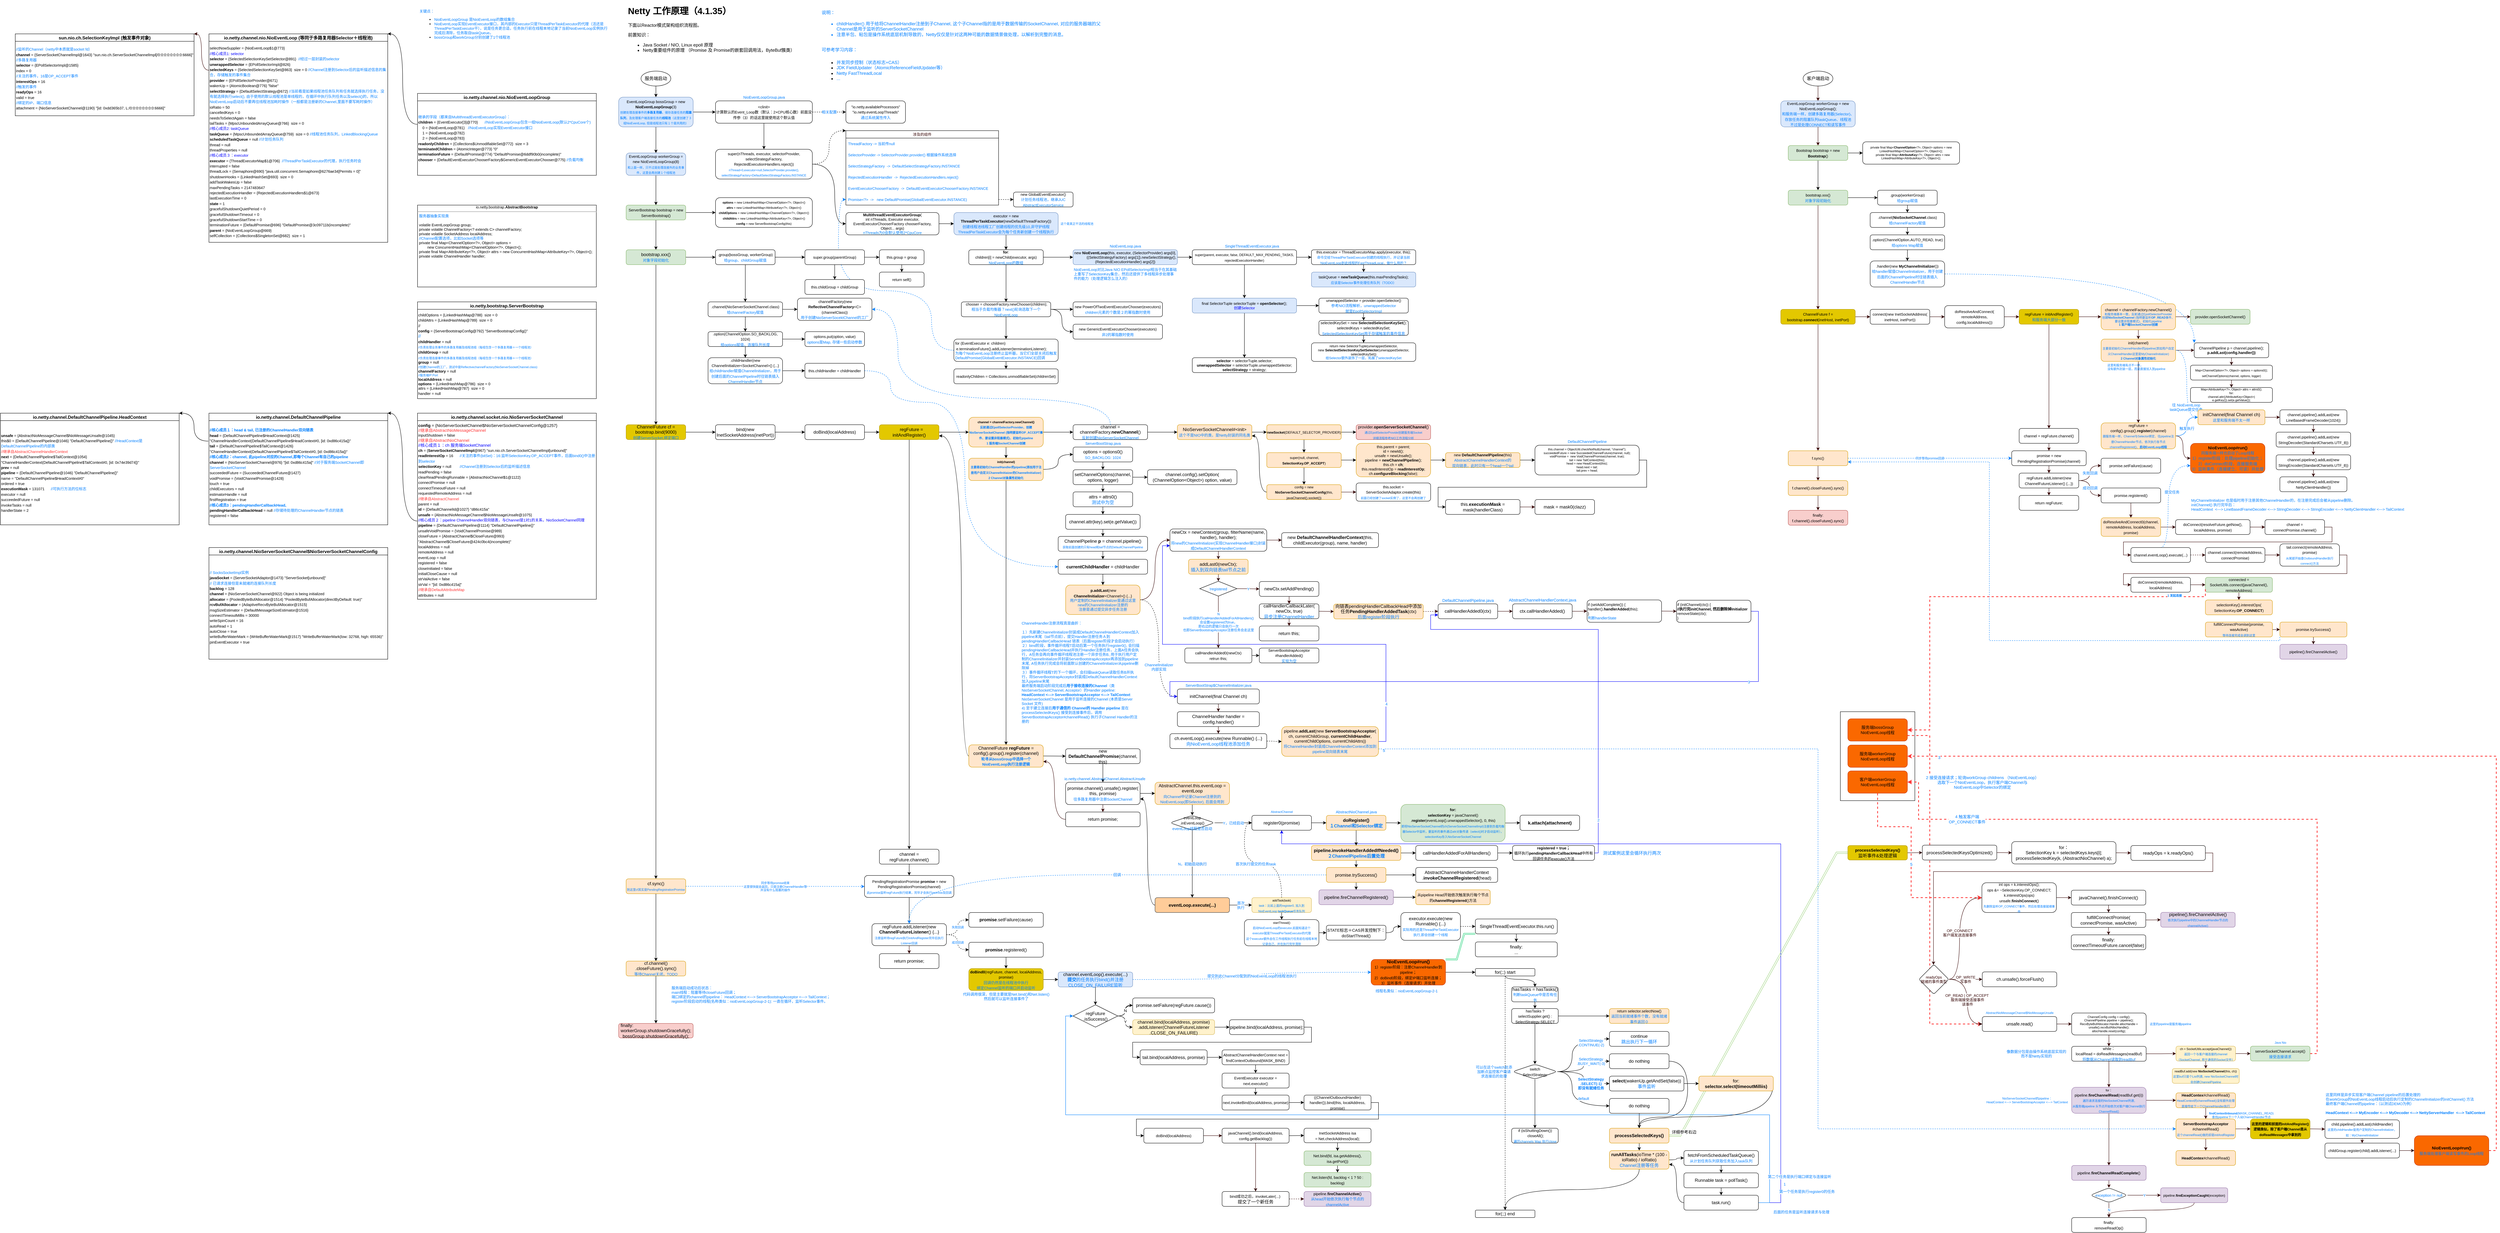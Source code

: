 <mxfile version="21.6.5" type="device" pages="2">
  <diagram id="imtYsyNTNiav8lWfhS-_" name="Netty工作流程">
    <mxGraphModel dx="3704" dy="837" grid="1" gridSize="10" guides="1" tooltips="1" connect="1" arrows="0" fold="1" page="1" pageScale="1" pageWidth="1169" pageHeight="827" math="0" shadow="0">
      <root>
        <mxCell id="0" />
        <mxCell id="1" parent="0" />
        <mxCell id="n1ujcnIcw7S-2mcdyPi6-194" value="" style="rounded=0;whiteSpace=wrap;html=1;align=center;" parent="1" vertex="1">
          <mxGeometry x="3300" y="1921" width="200" height="239" as="geometry" />
        </mxCell>
        <mxCell id="n1ujcnIcw7S-2mcdyPi6-199" style="edgeStyle=orthogonalEdgeStyle;rounded=0;orthogonalLoop=1;jettySize=auto;html=1;exitX=1;exitY=0.75;exitDx=0;exitDy=0;entryX=0;entryY=0.5;entryDx=0;entryDy=0;fontSize=11;fontColor=#007FFF;strokeColor=#FF3333;strokeWidth=2;dashed=1;" parent="1" source="n1ujcnIcw7S-2mcdyPi6-195" target="n1ujcnIcw7S-2mcdyPi6-143" edge="1">
          <mxGeometry relative="1" as="geometry">
            <Array as="points">
              <mxPoint x="3540" y="1985" />
              <mxPoint x="3540" y="2760" />
            </Array>
          </mxGeometry>
        </mxCell>
        <mxCell id="n1ujcnIcw7S-2mcdyPi6-200" value="2 接受连接请求；轮询workGroup childrens （NioEventLoop）&lt;br&gt;选取下一个NioEventLoop，执行客户端Channel与&lt;br&gt;NioEventLoop中Selector的绑定" style="edgeLabel;html=1;align=center;verticalAlign=middle;resizable=0;points=[];fontSize=11;fontColor=#007FFF;" parent="n1ujcnIcw7S-2mcdyPi6-199" vertex="1" connectable="0">
          <mxGeometry x="-0.647" y="5" relative="1" as="geometry">
            <mxPoint x="136" y="13" as="offset" />
          </mxGeometry>
        </mxCell>
        <mxCell id="KdEMvQ3-G0uXt4LS4QWu-5" style="edgeStyle=orthogonalEdgeStyle;curved=1;rounded=0;orthogonalLoop=1;jettySize=auto;html=1;exitX=0;exitY=0.5;exitDx=0;exitDy=0;entryX=0;entryY=0.5;entryDx=0;entryDy=0;fontSize=10;fontColor=#007FFF;dashed=1;strokeColor=#007FFF;" parent="1" source="HtaHdFhjI1Y0VL2FBTaY-73" target="HtaHdFhjI1Y0VL2FBTaY-24" edge="1">
          <mxGeometry relative="1" as="geometry">
            <Array as="points">
              <mxPoint x="860" y="950" />
              <mxPoint x="860" y="790" />
              <mxPoint x="610" y="790" />
              <mxPoint x="610" y="545" />
            </Array>
          </mxGeometry>
        </mxCell>
        <mxCell id="DHawYOpzunJhD3Rds1HB-26" style="edgeStyle=orthogonalEdgeStyle;rounded=0;orthogonalLoop=1;jettySize=auto;html=1;exitX=1;exitY=0.5;exitDx=0;exitDy=0;fontSize=10;fontColor=#007FFF;strokeColor=#0000FF;entryX=0.5;entryY=1;entryDx=0;entryDy=0;" parent="1" source="n0XTbSt1qkMDTzajxwat-94" target="n0XTbSt1qkMDTzajxwat-31" edge="1">
          <mxGeometry relative="1" as="geometry">
            <mxPoint x="1800" y="2246" as="targetPoint" />
            <Array as="points">
              <mxPoint x="3140" y="3240" />
              <mxPoint x="3140" y="2276" />
              <mxPoint x="1800" y="2276" />
            </Array>
            <mxPoint x="3080" y="3246.0" as="sourcePoint" />
          </mxGeometry>
        </mxCell>
        <mxCell id="DHawYOpzunJhD3Rds1HB-27" value="第一个任务是执行register0的任务" style="edgeLabel;html=1;align=center;verticalAlign=middle;resizable=0;points=[];fontSize=10;fontColor=#007FFF;" parent="DHawYOpzunJhD3Rds1HB-26" vertex="1" connectable="0">
          <mxGeometry x="-0.853" y="10" relative="1" as="geometry">
            <mxPoint x="80" y="86" as="offset" />
          </mxGeometry>
        </mxCell>
        <mxCell id="DHawYOpzunJhD3Rds1HB-28" value="1" style="edgeLabel;html=1;align=center;verticalAlign=middle;resizable=0;points=[];fontSize=10;fontColor=#007FFF;" parent="DHawYOpzunJhD3Rds1HB-26" vertex="1" connectable="0">
          <mxGeometry x="-0.846" y="8" relative="1" as="geometry">
            <mxPoint x="18" y="75" as="offset" />
          </mxGeometry>
        </mxCell>
        <mxCell id="HtaHdFhjI1Y0VL2FBTaY-1" value="&lt;h1&gt;Netty 工作原理（4.1.35）&lt;br&gt;&lt;/h1&gt;&lt;div&gt;下面以Reactor模式架构组织流程图。&lt;/div&gt;&lt;p&gt;前置知识：&lt;br&gt;&lt;/p&gt;&lt;ul&gt;&lt;li&gt;Java Socket / NIO, Linux epoll 原理&lt;/li&gt;&lt;li&gt;Netty重要组件的原理 （Promise 及 Promise的嵌套回调用法，ByteBuf簇类）&lt;br&gt;&lt;br&gt;&lt;/li&gt;&lt;/ul&gt;&lt;p&gt;&lt;/p&gt;" style="text;html=1;strokeColor=none;fillColor=none;spacing=5;spacingTop=-20;whiteSpace=wrap;overflow=hidden;rounded=0;" parent="1" vertex="1">
          <mxGeometry x="40" y="19" width="520" height="161" as="geometry" />
        </mxCell>
        <mxCell id="HtaHdFhjI1Y0VL2FBTaY-4" style="edgeStyle=orthogonalEdgeStyle;rounded=0;orthogonalLoop=1;jettySize=auto;html=1;exitX=0.5;exitY=1;exitDx=0;exitDy=0;entryX=0.5;entryY=0;entryDx=0;entryDy=0;curved=1;" parent="1" source="HtaHdFhjI1Y0VL2FBTaY-2" target="HtaHdFhjI1Y0VL2FBTaY-3" edge="1">
          <mxGeometry relative="1" as="geometry" />
        </mxCell>
        <mxCell id="HtaHdFhjI1Y0VL2FBTaY-2" value="服务端启动" style="ellipse;whiteSpace=wrap;html=1;" parent="1" vertex="1">
          <mxGeometry x="80" y="200" width="80" height="40" as="geometry" />
        </mxCell>
        <mxCell id="HtaHdFhjI1Y0VL2FBTaY-10" value="" style="edgeStyle=orthogonalEdgeStyle;curved=1;rounded=0;orthogonalLoop=1;jettySize=auto;html=1;fontSize=10;" parent="1" source="HtaHdFhjI1Y0VL2FBTaY-3" target="HtaHdFhjI1Y0VL2FBTaY-9" edge="1">
          <mxGeometry relative="1" as="geometry" />
        </mxCell>
        <mxCell id="KdEMvQ3-G0uXt4LS4QWu-9" value="" style="edgeStyle=orthogonalEdgeStyle;curved=1;rounded=0;orthogonalLoop=1;jettySize=auto;html=1;fontSize=10;fontColor=#007FFF;" parent="1" source="HtaHdFhjI1Y0VL2FBTaY-3" target="KdEMvQ3-G0uXt4LS4QWu-8" edge="1">
          <mxGeometry relative="1" as="geometry" />
        </mxCell>
        <mxCell id="HtaHdFhjI1Y0VL2FBTaY-3" value="&lt;font&gt;&lt;span style=&quot;font-size: 10px&quot;&gt;EventLoopGroup bossGroup = new &lt;b&gt;NioEventLoopGroup&lt;/b&gt;(3)&lt;/span&gt;&lt;br&gt;&lt;font color=&quot;#007fff&quot; style=&quot;font-size: 8px&quot;&gt;创建处理连接事件的&lt;b&gt;多路复用器&lt;/b&gt;，储存连接任务的&lt;b&gt;阻塞队列&lt;/b&gt;，及处理客户端连接任务的&lt;b&gt;线程池&lt;/b&gt;（这里创建了３组NioEventLoop, 但是线程池只有１个是共用的）&lt;/font&gt;&lt;br&gt;&lt;/font&gt;" style="rounded=1;whiteSpace=wrap;html=1;fillColor=#dae8fc;strokeColor=#6c8ebf;" parent="1" vertex="1">
          <mxGeometry x="20" y="270" width="200" height="80" as="geometry" />
        </mxCell>
        <mxCell id="n1ujcnIcw7S-2mcdyPi6-16" style="edgeStyle=orthogonalEdgeStyle;rounded=0;orthogonalLoop=1;jettySize=auto;html=1;exitX=0.5;exitY=1;exitDx=0;exitDy=0;fontSize=10;fontColor=#007FFF;strokeColor=#330000;" parent="1" source="HtaHdFhjI1Y0VL2FBTaY-5" target="HtaHdFhjI1Y0VL2FBTaY-6" edge="1">
          <mxGeometry relative="1" as="geometry" />
        </mxCell>
        <mxCell id="HtaHdFhjI1Y0VL2FBTaY-5" value="客户端启动" style="ellipse;whiteSpace=wrap;html=1;" parent="1" vertex="1">
          <mxGeometry x="3200" y="200" width="80" height="40" as="geometry" />
        </mxCell>
        <mxCell id="n1ujcnIcw7S-2mcdyPi6-18" style="edgeStyle=orthogonalEdgeStyle;rounded=0;orthogonalLoop=1;jettySize=auto;html=1;exitX=0.5;exitY=1;exitDx=0;exitDy=0;entryX=0.5;entryY=0;entryDx=0;entryDy=0;fontSize=10;fontColor=#007FFF;strokeColor=#330000;" parent="1" source="HtaHdFhjI1Y0VL2FBTaY-6" target="n1ujcnIcw7S-2mcdyPi6-21" edge="1">
          <mxGeometry relative="1" as="geometry">
            <mxPoint x="3240" y="360" as="targetPoint" />
          </mxGeometry>
        </mxCell>
        <mxCell id="HtaHdFhjI1Y0VL2FBTaY-6" value="&lt;font style=&quot;font-size: 10px&quot;&gt;EventLoopGroup workerGroup = new NioEventLoopGroup();&lt;br&gt;&lt;font color=&quot;#007fff&quot;&gt;和服务端一样，创建多路复用器(Selector)、存放任务的阻塞队列taskQueue、线程池&lt;br&gt;不过是处理CONNECT和读写事件&lt;/font&gt;&lt;br&gt;&lt;/font&gt;" style="rounded=1;whiteSpace=wrap;html=1;fillColor=#dae8fc;strokeColor=#6c8ebf;" parent="1" vertex="1">
          <mxGeometry x="3140" y="280" width="200" height="70" as="geometry" />
        </mxCell>
        <mxCell id="HtaHdFhjI1Y0VL2FBTaY-7" value="io.netty.channel.nio.NioEventLoopGroup" style="swimlane;startSize=20;" parent="1" vertex="1">
          <mxGeometry x="-520" y="260" width="480" height="220" as="geometry" />
        </mxCell>
        <mxCell id="HtaHdFhjI1Y0VL2FBTaY-8" value="&lt;div&gt;&lt;span style=&quot;font-size: 10px&quot;&gt;&lt;font color=&quot;#007fff&quot;&gt;继承的字段（都来自MultithreadEventExecutorGroup）：&lt;/font&gt;&lt;/span&gt;&lt;/div&gt;&lt;div&gt;&lt;span style=&quot;font-size: 10px&quot;&gt;&lt;b&gt;children&lt;/b&gt; = {EventExecutor[3]@770}&amp;nbsp;&lt;span style=&quot;white-space: pre&quot;&gt;&#x9;&lt;/span&gt;&lt;font color=&quot;#007fff&quot;&gt;//NioEventLoopGroup包含一组NioEventLoop(默认2*CpuCore个)&lt;/font&gt;&lt;/span&gt;&lt;/div&gt;&lt;div&gt;&lt;span style=&quot;font-size: 10px&quot;&gt;&amp;nbsp; &amp;nbsp; 0 = {NioEventLoop@781}&amp;nbsp;&lt;span style=&quot;white-space: pre&quot;&gt;&#x9;&lt;/span&gt;&lt;font color=&quot;#007fff&quot;&gt;//NioEventLoop实现EventExecutor接口&lt;/font&gt;&lt;/span&gt;&lt;/div&gt;&lt;div&gt;&lt;span style=&quot;font-size: 10px&quot;&gt;&amp;nbsp; &amp;nbsp; 1 = {NioEventLoop@782}&amp;nbsp;&lt;/span&gt;&lt;/div&gt;&lt;div&gt;&lt;span style=&quot;font-size: 10px&quot;&gt;&amp;nbsp; &amp;nbsp; 2 = {NioEventLoop@783}&amp;nbsp;&lt;/span&gt;&lt;/div&gt;&lt;div&gt;&lt;span style=&quot;font-size: 10px&quot;&gt;&lt;b&gt;readonlyChildren&lt;/b&gt; = {Collections$UnmodifiableSet@772}&amp;nbsp; size = 3&lt;/span&gt;&lt;/div&gt;&lt;div&gt;&lt;span style=&quot;font-size: 10px&quot;&gt;&lt;b&gt;terminatedChildren&lt;/b&gt; = {AtomicInteger@773} &quot;0&quot;&lt;/span&gt;&lt;/div&gt;&lt;div&gt;&lt;span style=&quot;font-size: 10px&quot;&gt;&lt;b&gt;terminationFuture&lt;/b&gt; = {DefaultPromise@774} &quot;DefaultPromise@6ddf90b0(incomplete)&quot;&lt;/span&gt;&lt;/div&gt;&lt;div&gt;&lt;span style=&quot;font-size: 10px&quot;&gt;&lt;b&gt;chooser&lt;/b&gt; = {DefaultEventExecutorChooserFactory$GenericEventExecutorChooser@775} &lt;font color=&quot;#007fff&quot;&gt;//负载均衡&lt;/font&gt;&lt;/span&gt;&lt;/div&gt;" style="text;html=1;strokeColor=none;fillColor=none;align=left;verticalAlign=middle;whiteSpace=wrap;rounded=0;" parent="HtaHdFhjI1Y0VL2FBTaY-7" vertex="1">
          <mxGeometry y="20" width="480" height="200" as="geometry" />
        </mxCell>
        <mxCell id="HtaHdFhjI1Y0VL2FBTaY-12" value="&lt;font color=&quot;#007fff&quot;&gt;相关配置&lt;/font&gt;" style="edgeStyle=orthogonalEdgeStyle;curved=1;rounded=0;orthogonalLoop=1;jettySize=auto;html=1;fontSize=10;dashed=1;" parent="1" source="HtaHdFhjI1Y0VL2FBTaY-9" target="HtaHdFhjI1Y0VL2FBTaY-11" edge="1">
          <mxGeometry relative="1" as="geometry" />
        </mxCell>
        <mxCell id="HtaHdFhjI1Y0VL2FBTaY-14" value="" style="edgeStyle=orthogonalEdgeStyle;curved=1;rounded=0;orthogonalLoop=1;jettySize=auto;html=1;fontSize=10;fontColor=#007FFF;" parent="1" source="HtaHdFhjI1Y0VL2FBTaY-9" target="HtaHdFhjI1Y0VL2FBTaY-13" edge="1">
          <mxGeometry relative="1" as="geometry" />
        </mxCell>
        <mxCell id="HtaHdFhjI1Y0VL2FBTaY-9" value="&lt;font style=&quot;font-size: 10px&quot;&gt;&amp;lt;clinit&amp;gt;&lt;br&gt;计算默认的Event_Loop数（默认：2×CPU核心数）前面没传参（3）的话这里就使用这个默认值&lt;br&gt;&lt;/font&gt;" style="rounded=1;whiteSpace=wrap;html=1;" parent="1" vertex="1">
          <mxGeometry x="280" y="280" width="260" height="60" as="geometry" />
        </mxCell>
        <mxCell id="HtaHdFhjI1Y0VL2FBTaY-11" value="&lt;font&gt;&lt;span style=&quot;font-size: 10px&quot;&gt;&quot;io.netty.availableProcessors&quot;&lt;/span&gt;&lt;br&gt;&lt;span style=&quot;font-size: 10px&quot;&gt;&quot;io.netty.eventLoopThreads&quot;&lt;/span&gt;&lt;br&gt;&lt;font style=&quot;font-size: 10px&quot; color=&quot;#007fff&quot;&gt;通过系统属性传入&lt;/font&gt;&lt;br&gt;&lt;/font&gt;" style="rounded=1;whiteSpace=wrap;html=1;" parent="1" vertex="1">
          <mxGeometry x="630" y="280" width="160" height="60" as="geometry" />
        </mxCell>
        <mxCell id="HtaHdFhjI1Y0VL2FBTaY-21" style="edgeStyle=orthogonalEdgeStyle;curved=1;rounded=0;orthogonalLoop=1;jettySize=auto;html=1;exitX=1;exitY=0.5;exitDx=0;exitDy=0;entryX=0;entryY=0;entryDx=0;entryDy=0;dashed=1;fontSize=10;fontColor=#007FFF;" parent="1" source="HtaHdFhjI1Y0VL2FBTaY-13" target="HtaHdFhjI1Y0VL2FBTaY-17" edge="1">
          <mxGeometry relative="1" as="geometry">
            <Array as="points">
              <mxPoint x="585" y="450" />
              <mxPoint x="585" y="360" />
            </Array>
          </mxGeometry>
        </mxCell>
        <mxCell id="HtaHdFhjI1Y0VL2FBTaY-34" style="edgeStyle=orthogonalEdgeStyle;curved=1;rounded=0;orthogonalLoop=1;jettySize=auto;html=1;exitX=1;exitY=0.5;exitDx=0;exitDy=0;entryX=0;entryY=0.5;entryDx=0;entryDy=0;fontSize=10;fontColor=#007FFF;" parent="1" source="HtaHdFhjI1Y0VL2FBTaY-13" target="HtaHdFhjI1Y0VL2FBTaY-33" edge="1">
          <mxGeometry relative="1" as="geometry">
            <Array as="points">
              <mxPoint x="600" y="450" />
              <mxPoint x="600" y="610" />
            </Array>
          </mxGeometry>
        </mxCell>
        <mxCell id="HtaHdFhjI1Y0VL2FBTaY-13" value="&lt;font&gt;&lt;span style=&quot;font-size: 10px&quot;&gt;super(nThreads, executor, selectorProvider, selectStrategyFactory, RejectedExecutionHandlers.reject())&lt;br&gt;&lt;/span&gt;&lt;font style=&quot;font-size: 8px&quot; color=&quot;#007fff&quot;&gt;nThread=0,executor=null,SelectorProvider.provider(),&lt;br&gt;selectStrategyFactory=DefaultSelectStrategyFactory.INSTANCE&lt;/font&gt;&lt;br&gt;&lt;/font&gt;" style="rounded=1;whiteSpace=wrap;html=1;" parent="1" vertex="1">
          <mxGeometry x="280" y="410" width="260" height="80" as="geometry" />
        </mxCell>
        <mxCell id="HtaHdFhjI1Y0VL2FBTaY-17" value="涉及的组件" style="swimlane;fontStyle=0;childLayout=stackLayout;horizontal=1;startSize=20;horizontalStack=0;resizeParent=1;resizeParentMax=0;resizeLast=0;collapsible=1;marginBottom=0;fontSize=10;fontColor=#330000;" parent="1" vertex="1">
          <mxGeometry x="630" y="360" width="410" height="200" as="geometry" />
        </mxCell>
        <mxCell id="HtaHdFhjI1Y0VL2FBTaY-18" value="ThreadFactory -&gt; 当前传null" style="text;strokeColor=none;fillColor=none;align=left;verticalAlign=middle;spacingLeft=4;spacingRight=4;overflow=hidden;points=[[0,0.5],[1,0.5]];portConstraint=eastwest;rotatable=0;fontSize=10;fontColor=#007FFF;" parent="HtaHdFhjI1Y0VL2FBTaY-17" vertex="1">
          <mxGeometry y="20" width="410" height="30" as="geometry" />
        </mxCell>
        <mxCell id="HtaHdFhjI1Y0VL2FBTaY-19" value="SelectorProvider -&gt; SelectorProvider.provider() 根据操作系统选择" style="text;strokeColor=none;fillColor=none;align=left;verticalAlign=middle;spacingLeft=4;spacingRight=4;overflow=hidden;points=[[0,0.5],[1,0.5]];portConstraint=eastwest;rotatable=0;fontSize=10;fontColor=#007FFF;" parent="HtaHdFhjI1Y0VL2FBTaY-17" vertex="1">
          <mxGeometry y="50" width="410" height="30" as="geometry" />
        </mxCell>
        <mxCell id="HtaHdFhjI1Y0VL2FBTaY-20" value="SelectStrategyFactory  -&gt;  DefaultSelectStrategyFactory.INSTANCE" style="text;strokeColor=none;fillColor=none;align=left;verticalAlign=middle;spacingLeft=4;spacingRight=4;overflow=hidden;points=[[0,0.5],[1,0.5]];portConstraint=eastwest;rotatable=0;fontSize=10;fontColor=#007FFF;" parent="HtaHdFhjI1Y0VL2FBTaY-17" vertex="1">
          <mxGeometry y="80" width="410" height="30" as="geometry" />
        </mxCell>
        <mxCell id="HtaHdFhjI1Y0VL2FBTaY-22" value="RejectedExecutionHandler  -&gt;  RejectedExecutionHandlers.reject()" style="text;strokeColor=none;fillColor=none;align=left;verticalAlign=middle;spacingLeft=4;spacingRight=4;overflow=hidden;points=[[0,0.5],[1,0.5]];portConstraint=eastwest;rotatable=0;fontSize=10;fontColor=#007FFF;" parent="HtaHdFhjI1Y0VL2FBTaY-17" vertex="1">
          <mxGeometry y="110" width="410" height="30" as="geometry" />
        </mxCell>
        <mxCell id="HtaHdFhjI1Y0VL2FBTaY-23" value="EventExecutorChooserFactory  -&gt;  DefaultEventExecutorChooserFactory.INSTANCE" style="text;strokeColor=none;fillColor=none;align=left;verticalAlign=middle;spacingLeft=4;spacingRight=4;overflow=hidden;points=[[0,0.5],[1,0.5]];portConstraint=eastwest;rotatable=0;fontSize=10;fontColor=#007FFF;" parent="HtaHdFhjI1Y0VL2FBTaY-17" vertex="1">
          <mxGeometry y="140" width="410" height="30" as="geometry" />
        </mxCell>
        <mxCell id="HtaHdFhjI1Y0VL2FBTaY-24" value="Promise&lt;?&gt;  -&gt;   new DefaultPromise(GlobalEventExecutor.INSTANCE)" style="text;strokeColor=none;fillColor=none;align=left;verticalAlign=middle;spacingLeft=4;spacingRight=4;overflow=hidden;points=[[0,0.5],[1,0.5]];portConstraint=eastwest;rotatable=0;fontSize=10;fontColor=#007FFF;" parent="HtaHdFhjI1Y0VL2FBTaY-17" vertex="1">
          <mxGeometry y="170" width="410" height="30" as="geometry" />
        </mxCell>
        <mxCell id="HtaHdFhjI1Y0VL2FBTaY-29" value="&lt;font style=&quot;font-size: 10px&quot;&gt;new GlobalEventExecutor()&lt;br&gt;&lt;font color=&quot;#007fff&quot; style=&quot;font-size: 10px&quot;&gt;计划任务线程池，继承JUC AbstractExecutorService&lt;/font&gt;&lt;/font&gt;" style="rounded=1;whiteSpace=wrap;html=1;" parent="1" vertex="1">
          <mxGeometry x="1080" y="525" width="160" height="40" as="geometry" />
        </mxCell>
        <mxCell id="HtaHdFhjI1Y0VL2FBTaY-30" style="edgeStyle=orthogonalEdgeStyle;curved=1;rounded=0;orthogonalLoop=1;jettySize=auto;html=1;exitX=1;exitY=0.5;exitDx=0;exitDy=0;entryX=0;entryY=0.5;entryDx=0;entryDy=0;dashed=1;fontSize=10;fontColor=#007FFF;" parent="1" source="HtaHdFhjI1Y0VL2FBTaY-24" target="HtaHdFhjI1Y0VL2FBTaY-29" edge="1">
          <mxGeometry relative="1" as="geometry" />
        </mxCell>
        <mxCell id="HtaHdFhjI1Y0VL2FBTaY-31" value="NioEventLoopGroup.java" style="text;html=1;align=center;verticalAlign=middle;resizable=0;points=[];autosize=1;strokeColor=none;fillColor=none;fontSize=10;fontColor=#007FFF;" parent="1" vertex="1">
          <mxGeometry x="345" y="260" width="130" height="20" as="geometry" />
        </mxCell>
        <mxCell id="HtaHdFhjI1Y0VL2FBTaY-40" value="" style="edgeStyle=orthogonalEdgeStyle;curved=1;rounded=0;orthogonalLoop=1;jettySize=auto;html=1;fontSize=10;fontColor=#007FFF;" parent="1" source="HtaHdFhjI1Y0VL2FBTaY-33" target="HtaHdFhjI1Y0VL2FBTaY-39" edge="1">
          <mxGeometry relative="1" as="geometry" />
        </mxCell>
        <mxCell id="HtaHdFhjI1Y0VL2FBTaY-33" value="&lt;font style=&quot;font-size: 10px&quot;&gt;&lt;div&gt;&lt;b&gt;MultithreadEventExecutorGroup&lt;/b&gt;(&lt;br&gt;int nThreads, Executor executor,&lt;/div&gt;&lt;div&gt;EventExecutorChooserFactory chooserFactory, Object... args)&lt;br&gt;&lt;/div&gt;&lt;div&gt;&lt;font color=&quot;#007fff&quot;&gt;nThreads为0会默认使用2*CpuCore&lt;/font&gt;&lt;/div&gt;&lt;/font&gt;" style="rounded=1;whiteSpace=wrap;html=1;" parent="1" vertex="1">
          <mxGeometry x="630" y="580" width="250" height="60" as="geometry" />
        </mxCell>
        <mxCell id="HtaHdFhjI1Y0VL2FBTaY-35" value="io.netty.channel.nio.NioEventLoop (等同于多路复用器Selector＋线程池)" style="swimlane;startSize=20;" parent="1" vertex="1">
          <mxGeometry x="-1080" y="100" width="480" height="560" as="geometry" />
        </mxCell>
        <mxCell id="HtaHdFhjI1Y0VL2FBTaY-36" value="&lt;div&gt;&lt;span style=&quot;font-size: 10px&quot;&gt;selectNowSupplier = {NioEventLoop$1@773}&amp;nbsp;&lt;/span&gt;&lt;/div&gt;&lt;div&gt;&lt;span style=&quot;font-size: 10px&quot;&gt;&lt;font color=&quot;#0000ff&quot;&gt;//核心成员1: selector&lt;/font&gt;&lt;/span&gt;&lt;/div&gt;&lt;div&gt;&lt;span style=&quot;font-size: 10px&quot;&gt;&lt;b&gt;selector&lt;/b&gt; = {SelectedSelectionKeySetSelector@891}&amp;nbsp;&lt;span&gt;&#x9;&lt;/span&gt;&lt;font color=&quot;#007fff&quot;&gt;//经过一层封装的selector&lt;/font&gt;&lt;/span&gt;&lt;/div&gt;&lt;div&gt;&lt;span style=&quot;font-size: 10px&quot;&gt;&lt;b&gt;unwrappedSelector&lt;/b&gt; = {EPollSelectorImpl@826}&amp;nbsp;&lt;/span&gt;&lt;/div&gt;&lt;div&gt;&lt;span style=&quot;font-size: 10px&quot;&gt;&lt;b&gt;selectedKeys&lt;/b&gt; = {SelectedSelectionKeySet@863}&amp;nbsp; size = 0&lt;span&gt;&#x9;&lt;/span&gt;&lt;font color=&quot;#007fff&quot;&gt;//Channel注册到Selector后的监听描述信息的集合，存储触发的事件集合&lt;/font&gt;&lt;/span&gt;&lt;/div&gt;&lt;div&gt;&lt;span style=&quot;font-size: 10px&quot;&gt;&lt;b&gt;provider&lt;/b&gt; = {EPollSelectorProvider@671}&amp;nbsp;&lt;/span&gt;&lt;/div&gt;&lt;div&gt;&lt;span style=&quot;font-size: 10px&quot;&gt;wakenUp = {AtomicBoolean@776} &quot;false&quot;&lt;/span&gt;&lt;/div&gt;&lt;div&gt;&lt;span style=&quot;font-size: 10px&quot;&gt;&lt;b&gt;selectStrategy&lt;/b&gt; = {DefaultSelectStrategy@672}&lt;/span&gt;&lt;font style=&quot;font-size: 10px&quot; color=&quot;#007fff&quot;&gt; //当前看是如果线程池任务队列有任务就选择执行任务，没有就选择执行select(), 由于使用的默认线程池是单线程的，在循环中执行队列任务以及select()的，所以NioEventLoop启动后不要再往线程池加耗时操作（一般都是注册新的Channel,里面不要写耗时操作）&lt;/font&gt;&lt;/div&gt;&lt;div&gt;&lt;span style=&quot;font-size: 10px&quot;&gt;ioRatio = 50&lt;/span&gt;&lt;/div&gt;&lt;div&gt;&lt;span style=&quot;font-size: 10px&quot;&gt;cancelledKeys = 0&lt;/span&gt;&lt;/div&gt;&lt;div&gt;&lt;span style=&quot;font-size: 10px&quot;&gt;needsToSelectAgain = false&lt;/span&gt;&lt;/div&gt;&lt;div&gt;&lt;span style=&quot;font-size: 10px&quot;&gt;tailTasks = {MpscUnboundedArrayQueue@766}&amp;nbsp; size = 0&lt;/span&gt;&lt;/div&gt;&lt;span style=&quot;font-size: 10px&quot;&gt;&lt;font color=&quot;#0000ff&quot;&gt;//核心成员2: taskQueue&lt;/font&gt;&lt;/span&gt;&lt;div&gt;&lt;span style=&quot;font-size: 10px&quot;&gt;&lt;b&gt;taskQueue&lt;/b&gt; = {MpscUnboundedArrayQueue@759}&amp;nbsp; size = 0 &lt;font color=&quot;#007fff&quot;&gt;//线程池任务队列，LinkedBlockingQueue&lt;/font&gt;&lt;/span&gt;&lt;/div&gt;&lt;div&gt;&lt;span style=&quot;font-size: 10px&quot;&gt;&lt;b&gt;scheduledTaskQueue&lt;/b&gt; = null&lt;span&gt;&#x9;&lt;/span&gt;&lt;font color=&quot;#007fff&quot;&gt;//计划任务队列&lt;/font&gt;&lt;/span&gt;&lt;span style=&quot;font-size: 10px&quot;&gt;&lt;font color=&quot;#007fff&quot;&gt;&lt;br&gt;&lt;/font&gt;&lt;/span&gt;&lt;/div&gt;&lt;div&gt;&lt;span style=&quot;font-size: 10px&quot;&gt;thread = null&lt;/span&gt;&lt;/div&gt;&lt;div&gt;&lt;span style=&quot;font-size: 10px&quot;&gt;threadProperties = null&lt;br&gt;&lt;font color=&quot;#0000ff&quot;&gt;//核心成员３：executor&lt;/font&gt;&lt;/span&gt;&lt;/div&gt;&lt;div&gt;&lt;span style=&quot;font-size: 10px&quot;&gt;&lt;b&gt;executor&lt;/b&gt; = {ThreadExecutorMap$1@706}&amp;nbsp;&lt;span&gt;&#x9;&lt;/span&gt;&lt;font color=&quot;#007fff&quot;&gt;//ThreadPerTaskExecutor的代理，执行任务时会&lt;/font&gt;&lt;/span&gt;&lt;/div&gt;&lt;div&gt;&lt;span style=&quot;font-size: 10px&quot;&gt;interrupted = false&lt;/span&gt;&lt;/div&gt;&lt;div&gt;&lt;span style=&quot;font-size: 10px&quot;&gt;threadLock = {Semaphore@690} &quot;java.util.concurrent.Semaphore@6276ae34[Permits = 0]&quot;&lt;/span&gt;&lt;/div&gt;&lt;div&gt;&lt;span style=&quot;font-size: 10px&quot;&gt;shutdownHooks = {LinkedHashSet@693}&amp;nbsp; size = 0&lt;/span&gt;&lt;/div&gt;&lt;div&gt;&lt;span style=&quot;font-size: 10px&quot;&gt;addTaskWakesUp = false&lt;/span&gt;&lt;/div&gt;&lt;div&gt;&lt;span style=&quot;font-size: 10px&quot;&gt;maxPendingTasks = 2147483647&lt;/span&gt;&lt;/div&gt;&lt;div&gt;&lt;span style=&quot;font-size: 10px&quot;&gt;rejectedExecutionHandler = {RejectedExecutionHandlers$1@673}&amp;nbsp;&lt;/span&gt;&lt;/div&gt;&lt;div&gt;&lt;span style=&quot;font-size: 10px&quot;&gt;lastExecutionTime = 0&lt;/span&gt;&lt;/div&gt;&lt;div&gt;&lt;span style=&quot;font-size: 10px&quot;&gt;&lt;b&gt;state&lt;/b&gt; = 1&lt;/span&gt;&lt;/div&gt;&lt;div&gt;&lt;span style=&quot;font-size: 10px&quot;&gt;gracefulShutdownQuietPeriod = 0&lt;/span&gt;&lt;/div&gt;&lt;div&gt;&lt;span style=&quot;font-size: 10px&quot;&gt;gracefulShutdownTimeout = 0&lt;/span&gt;&lt;/div&gt;&lt;div&gt;&lt;span style=&quot;font-size: 10px&quot;&gt;gracefulShutdownStartTime = 0&lt;/span&gt;&lt;/div&gt;&lt;div&gt;&lt;span style=&quot;font-size: 10px&quot;&gt;terminationFuture = {DefaultPromise@696} &quot;DefaultPromise@3c09711b(incomplete)&quot;&lt;/span&gt;&lt;/div&gt;&lt;div&gt;&lt;span style=&quot;font-size: 10px&quot;&gt;&lt;b&gt;parent&lt;/b&gt; = {NioEventLoopGroup@669}&amp;nbsp;&lt;/span&gt;&lt;/div&gt;&lt;div&gt;&lt;span style=&quot;font-size: 10px&quot;&gt;selfCollection = {Collections$SingletonSet@682}&amp;nbsp; size = 1&lt;/span&gt;&lt;/div&gt;" style="text;html=1;strokeColor=none;fillColor=none;align=left;verticalAlign=middle;whiteSpace=wrap;rounded=0;" parent="HtaHdFhjI1Y0VL2FBTaY-35" vertex="1">
          <mxGeometry y="20" width="480" height="540" as="geometry" />
        </mxCell>
        <mxCell id="HtaHdFhjI1Y0VL2FBTaY-69" value="" style="edgeStyle=orthogonalEdgeStyle;curved=1;rounded=0;orthogonalLoop=1;jettySize=auto;html=1;fontSize=9;fontColor=#007FFF;" parent="1" source="HtaHdFhjI1Y0VL2FBTaY-39" target="HtaHdFhjI1Y0VL2FBTaY-68" edge="1">
          <mxGeometry relative="1" as="geometry" />
        </mxCell>
        <mxCell id="HtaHdFhjI1Y0VL2FBTaY-39" value="&lt;font&gt;&lt;span style=&quot;font-size: 10px&quot;&gt;executor = new &lt;b&gt;ThreadPerTaskExecutor&lt;/b&gt;(newDefaultThreadFactory())&lt;/span&gt;&lt;br&gt;&lt;font color=&quot;#007fff&quot;&gt;&lt;span style=&quot;font-size: 10px&quot;&gt;创建线程池线程工厂创建线程的优先级10,非守护线程&lt;/span&gt;&lt;br&gt;&lt;span style=&quot;font-size: 10px&quot;&gt;ThreadPerTaskExecutor会为每个任务新创建一个线程执行&lt;/span&gt;&lt;/font&gt;&lt;br&gt;&lt;/font&gt;" style="rounded=1;whiteSpace=wrap;html=1;fillColor=#dae8fc;strokeColor=#6c8ebf;" parent="1" vertex="1">
          <mxGeometry x="920" y="580" width="280" height="60" as="geometry" />
        </mxCell>
        <mxCell id="HtaHdFhjI1Y0VL2FBTaY-52" style="edgeStyle=orthogonalEdgeStyle;curved=1;rounded=0;orthogonalLoop=1;jettySize=auto;html=1;exitX=1;exitY=0.5;exitDx=0;exitDy=0;entryX=0;entryY=0.5;entryDx=0;entryDy=0;fontSize=10;fontColor=#007FFF;" parent="1" source="HtaHdFhjI1Y0VL2FBTaY-41" target="HtaHdFhjI1Y0VL2FBTaY-51" edge="1">
          <mxGeometry relative="1" as="geometry" />
        </mxCell>
        <mxCell id="HtaHdFhjI1Y0VL2FBTaY-41" value="&lt;font style=&quot;font-size: 10px&quot;&gt;&lt;div&gt;new &lt;b&gt;NioEventLoop&lt;/b&gt;(this, executor, (SelectorProvider) args[0],&lt;/div&gt;&lt;div&gt;&amp;nbsp; &amp;nbsp; &amp;nbsp; &amp;nbsp; &amp;nbsp; &amp;nbsp; ((SelectStrategyFactory) args[1]).newSelectStrategy(), (RejectedExecutionHandler) args[2])&lt;/div&gt;&lt;/font&gt;" style="rounded=1;whiteSpace=wrap;html=1;fillColor=#dae8fc;strokeColor=#6c8ebf;" parent="1" vertex="1">
          <mxGeometry x="1240" y="680" width="280" height="40" as="geometry" />
        </mxCell>
        <mxCell id="HtaHdFhjI1Y0VL2FBTaY-43" style="edgeStyle=orthogonalEdgeStyle;curved=1;rounded=0;orthogonalLoop=1;jettySize=auto;html=1;exitX=-0.002;exitY=0.315;exitDx=0;exitDy=0;entryX=1;entryY=0;entryDx=0;entryDy=0;fontSize=10;fontColor=#007FFF;exitPerimeter=0;" parent="1" source="HtaHdFhjI1Y0VL2FBTaY-8" target="HtaHdFhjI1Y0VL2FBTaY-35" edge="1">
          <mxGeometry relative="1" as="geometry">
            <Array as="points">
              <mxPoint x="-560" y="343" />
              <mxPoint x="-560" y="100" />
            </Array>
          </mxGeometry>
        </mxCell>
        <mxCell id="HtaHdFhjI1Y0VL2FBTaY-48" value="" style="edgeStyle=orthogonalEdgeStyle;curved=1;rounded=0;orthogonalLoop=1;jettySize=auto;html=1;fontSize=10;fontColor=#007FFF;" parent="1" source="HtaHdFhjI1Y0VL2FBTaY-44" target="HtaHdFhjI1Y0VL2FBTaY-47" edge="1">
          <mxGeometry relative="1" as="geometry" />
        </mxCell>
        <mxCell id="HtaHdFhjI1Y0VL2FBTaY-44" value="&lt;font&gt;&lt;span style=&quot;font-size: 10px&quot;&gt;this.executor = ThreadExecutorMap.apply(executor, this);&lt;br&gt;&lt;/span&gt;&lt;font color=&quot;#007fff&quot; style=&quot;font-size: 9px&quot;&gt;命令交给ThreadPerTaskExecutor创建的线程执行，并记录当前NioEventLoop到此线程的FastThreadLocal，做什么用的？&lt;/font&gt;&lt;br&gt;&lt;/font&gt;" style="rounded=1;whiteSpace=wrap;html=1;" parent="1" vertex="1">
          <mxGeometry x="1880" y="680" width="280" height="40" as="geometry" />
        </mxCell>
        <mxCell id="HtaHdFhjI1Y0VL2FBTaY-46" value="SingleThreadEventExecutor.java" style="text;html=1;align=center;verticalAlign=middle;resizable=0;points=[];autosize=1;strokeColor=none;fillColor=none;fontSize=10;fontColor=#007FFF;" parent="1" vertex="1">
          <mxGeometry x="1635" y="660" width="170" height="20" as="geometry" />
        </mxCell>
        <mxCell id="HtaHdFhjI1Y0VL2FBTaY-47" value="&lt;font&gt;&lt;span style=&quot;font-size: 10px&quot;&gt;taskQueue = &lt;/span&gt;&lt;b style=&quot;font-size: 10px&quot;&gt;newTaskQueue&lt;/b&gt;&lt;span style=&quot;font-size: 10px&quot;&gt;(this.maxPendingTasks);&lt;/span&gt;&lt;br&gt;&lt;font style=&quot;font-size: 9px&quot; color=&quot;#007fff&quot;&gt;应该是Selector事件处理任务队列（TODO）&lt;/font&gt;&lt;br&gt;&lt;/font&gt;" style="rounded=1;whiteSpace=wrap;html=1;fillColor=#dae8fc;strokeColor=#6c8ebf;" parent="1" vertex="1">
          <mxGeometry x="1880" y="740" width="280" height="40" as="geometry" />
        </mxCell>
        <mxCell id="HtaHdFhjI1Y0VL2FBTaY-57" value="" style="edgeStyle=orthogonalEdgeStyle;curved=1;rounded=0;orthogonalLoop=1;jettySize=auto;html=1;fontSize=10;fontColor=#007FFF;" parent="1" source="HtaHdFhjI1Y0VL2FBTaY-49" target="HtaHdFhjI1Y0VL2FBTaY-56" edge="1">
          <mxGeometry relative="1" as="geometry" />
        </mxCell>
        <mxCell id="HtaHdFhjI1Y0VL2FBTaY-63" value="" style="edgeStyle=orthogonalEdgeStyle;curved=1;rounded=0;orthogonalLoop=1;jettySize=auto;html=1;fontSize=9;fontColor=#007FFF;" parent="1" source="HtaHdFhjI1Y0VL2FBTaY-49" target="HtaHdFhjI1Y0VL2FBTaY-62" edge="1">
          <mxGeometry relative="1" as="geometry" />
        </mxCell>
        <mxCell id="HtaHdFhjI1Y0VL2FBTaY-49" value="&lt;font style=&quot;font-size: 10px&quot;&gt;&lt;div&gt;final SelectorTuple selectorTuple = &lt;b&gt;openSelector&lt;/b&gt;();&lt;/div&gt;&lt;div&gt;&lt;font color=&quot;#0000ff&quot;&gt;创建Selector&lt;/font&gt;&lt;/div&gt;&lt;/font&gt;" style="rounded=1;whiteSpace=wrap;html=1;fillColor=#dae8fc;strokeColor=#6c8ebf;" parent="1" vertex="1">
          <mxGeometry x="1560" y="810" width="280" height="40" as="geometry" />
        </mxCell>
        <mxCell id="HtaHdFhjI1Y0VL2FBTaY-54" style="edgeStyle=orthogonalEdgeStyle;curved=1;rounded=0;orthogonalLoop=1;jettySize=auto;html=1;exitX=1;exitY=0.5;exitDx=0;exitDy=0;fontSize=10;fontColor=#007FFF;" parent="1" source="HtaHdFhjI1Y0VL2FBTaY-51" target="HtaHdFhjI1Y0VL2FBTaY-44" edge="1">
          <mxGeometry relative="1" as="geometry" />
        </mxCell>
        <mxCell id="HtaHdFhjI1Y0VL2FBTaY-55" style="edgeStyle=orthogonalEdgeStyle;curved=1;rounded=0;orthogonalLoop=1;jettySize=auto;html=1;exitX=0.5;exitY=1;exitDx=0;exitDy=0;fontSize=10;fontColor=#007FFF;" parent="1" source="HtaHdFhjI1Y0VL2FBTaY-51" target="HtaHdFhjI1Y0VL2FBTaY-49" edge="1">
          <mxGeometry relative="1" as="geometry" />
        </mxCell>
        <mxCell id="HtaHdFhjI1Y0VL2FBTaY-51" value="&lt;font&gt;&lt;font style=&quot;font-size: 9px&quot;&gt;super(parent, executor, false, DEFAULT_MAX_PENDING_TASKS, rejectedExecutionHandler)&lt;/font&gt;&lt;br&gt;&lt;/font&gt;" style="rounded=1;whiteSpace=wrap;html=1;" parent="1" vertex="1">
          <mxGeometry x="1560" y="680" width="280" height="40" as="geometry" />
        </mxCell>
        <mxCell id="HtaHdFhjI1Y0VL2FBTaY-59" value="" style="edgeStyle=orthogonalEdgeStyle;curved=1;rounded=0;orthogonalLoop=1;jettySize=auto;html=1;fontSize=10;fontColor=#007FFF;" parent="1" source="HtaHdFhjI1Y0VL2FBTaY-56" target="HtaHdFhjI1Y0VL2FBTaY-58" edge="1">
          <mxGeometry relative="1" as="geometry" />
        </mxCell>
        <mxCell id="HtaHdFhjI1Y0VL2FBTaY-56" value="&lt;font&gt;&lt;font&gt;&lt;span style=&quot;font-size: 10px&quot;&gt;unwrappedSelector = provider.openSelector()&lt;br&gt;&lt;/span&gt;&lt;font color=&quot;#007fff&quot;&gt;&lt;font size=&quot;1&quot;&gt;参考NIO流程解析，unwrappedSelector&lt;/font&gt;&lt;br&gt;&lt;font size=&quot;1&quot;&gt;就是EpollSelectorImpl&lt;/font&gt;&lt;/font&gt;&lt;/font&gt;&lt;br&gt;&lt;/font&gt;" style="rounded=1;whiteSpace=wrap;html=1;" parent="1" vertex="1">
          <mxGeometry x="1900" y="810" width="240" height="40" as="geometry" />
        </mxCell>
        <mxCell id="HtaHdFhjI1Y0VL2FBTaY-61" value="" style="edgeStyle=orthogonalEdgeStyle;curved=1;rounded=0;orthogonalLoop=1;jettySize=auto;html=1;fontSize=10;fontColor=#007FFF;" parent="1" source="HtaHdFhjI1Y0VL2FBTaY-58" target="HtaHdFhjI1Y0VL2FBTaY-60" edge="1">
          <mxGeometry relative="1" as="geometry" />
        </mxCell>
        <mxCell id="HtaHdFhjI1Y0VL2FBTaY-58" value="&lt;font&gt;&lt;span style=&quot;font-size: 10px&quot;&gt;selectedKeySet = new &lt;b&gt;SelectedSelectionKeySet&lt;/b&gt;();&lt;/span&gt;&lt;br&gt;&lt;span style=&quot;font-size: 10px&quot;&gt;selectedKeys = selectedKeySet;&lt;br&gt;&lt;/span&gt;&lt;font style=&quot;font-size: 10px&quot; color=&quot;#007fff&quot;&gt;SelectedSelectionKeySet用于存储触发的事件信息&lt;/font&gt;&lt;br&gt;&lt;/font&gt;" style="rounded=1;whiteSpace=wrap;html=1;" parent="1" vertex="1">
          <mxGeometry x="1900" y="870" width="240" height="40" as="geometry" />
        </mxCell>
        <mxCell id="HtaHdFhjI1Y0VL2FBTaY-60" value="&lt;font style=&quot;font-size: 9px&quot;&gt;&lt;div&gt;return new SelectorTuple(unwrappedSelector,&lt;/div&gt;&lt;div&gt;new &lt;b&gt;SelectedSelectionKeySetSelector&lt;/b&gt;(unwrappedSelector, selectedKeySet))&lt;br&gt;&lt;font color=&quot;#007fff&quot;&gt;给Selector额外装饰了一层，拓展了selectedKeySet&lt;/font&gt;&lt;/div&gt;&lt;/font&gt;" style="rounded=1;whiteSpace=wrap;html=1;" parent="1" vertex="1">
          <mxGeometry x="1880" y="930" width="280" height="50" as="geometry" />
        </mxCell>
        <mxCell id="HtaHdFhjI1Y0VL2FBTaY-62" value="&lt;font&gt;&lt;div style=&quot;font-size: 10px&quot;&gt;&lt;div&gt;&lt;b&gt;selector&lt;/b&gt; = selectorTuple.selector;&lt;/div&gt;&lt;div&gt;&lt;b&gt;unwrappedSelector&lt;/b&gt; = selectorTuple.unwrappedSelector;&lt;/div&gt;&lt;div&gt;&lt;b&gt;selectStrategy&lt;/b&gt; = strategy;&lt;/div&gt;&lt;/div&gt;&lt;/font&gt;" style="rounded=1;whiteSpace=wrap;html=1;" parent="1" vertex="1">
          <mxGeometry x="1560" y="970" width="280" height="40" as="geometry" />
        </mxCell>
        <mxCell id="HtaHdFhjI1Y0VL2FBTaY-66" value="NioEventLoop.java" style="text;html=1;align=center;verticalAlign=middle;resizable=0;points=[];autosize=1;strokeColor=none;fillColor=none;fontSize=10;fontColor=#007FFF;" parent="1" vertex="1">
          <mxGeometry x="1330" y="660" width="100" height="20" as="geometry" />
        </mxCell>
        <mxCell id="HtaHdFhjI1Y0VL2FBTaY-67" value="NioEventLoop对比Java NIO EPollSelectorImpl相当于在其基础上重写了SelectionKey集合，然后还提供了多线程异步处理事件的能力（处理逻辑怎么注入的）" style="text;html=1;strokeColor=none;fillColor=none;align=left;verticalAlign=middle;whiteSpace=wrap;rounded=0;fontSize=10;fontColor=#007FFF;" parent="1" vertex="1">
          <mxGeometry x="1240" y="720" width="280" height="50" as="geometry" />
        </mxCell>
        <mxCell id="HtaHdFhjI1Y0VL2FBTaY-70" style="edgeStyle=orthogonalEdgeStyle;curved=1;rounded=0;orthogonalLoop=1;jettySize=auto;html=1;exitX=1;exitY=0.5;exitDx=0;exitDy=0;entryX=0;entryY=0.5;entryDx=0;entryDy=0;fontSize=9;fontColor=#007FFF;" parent="1" source="HtaHdFhjI1Y0VL2FBTaY-68" target="HtaHdFhjI1Y0VL2FBTaY-41" edge="1">
          <mxGeometry relative="1" as="geometry" />
        </mxCell>
        <mxCell id="HtaHdFhjI1Y0VL2FBTaY-72" value="" style="edgeStyle=orthogonalEdgeStyle;curved=1;rounded=0;orthogonalLoop=1;jettySize=auto;html=1;fontSize=9;fontColor=#007FFF;" parent="1" source="HtaHdFhjI1Y0VL2FBTaY-68" target="HtaHdFhjI1Y0VL2FBTaY-71" edge="1">
          <mxGeometry relative="1" as="geometry" />
        </mxCell>
        <mxCell id="HtaHdFhjI1Y0VL2FBTaY-68" value="&lt;font&gt;&lt;span style=&quot;font-size: 10px&quot;&gt;&lt;b&gt;for&lt;/b&gt;:&lt;br&gt;children[i] = newChild(executor, args)&lt;br&gt;&lt;/span&gt;&lt;font color=&quot;#007fff&quot; style=&quot;font-size: 10px&quot;&gt;NioEventLoop的数组&lt;/font&gt;&lt;br&gt;&lt;/font&gt;" style="rounded=1;whiteSpace=wrap;html=1;" parent="1" vertex="1">
          <mxGeometry x="960" y="680" width="200" height="40" as="geometry" />
        </mxCell>
        <mxCell id="HtaHdFhjI1Y0VL2FBTaY-74" value="" style="edgeStyle=orthogonalEdgeStyle;curved=1;rounded=0;orthogonalLoop=1;jettySize=auto;html=1;fontSize=9;fontColor=#007FFF;" parent="1" source="HtaHdFhjI1Y0VL2FBTaY-71" target="HtaHdFhjI1Y0VL2FBTaY-73" edge="1">
          <mxGeometry relative="1" as="geometry" />
        </mxCell>
        <mxCell id="KdEMvQ3-G0uXt4LS4QWu-2" value="" style="edgeStyle=orthogonalEdgeStyle;rounded=0;orthogonalLoop=1;jettySize=auto;html=1;" parent="1" source="HtaHdFhjI1Y0VL2FBTaY-71" target="KdEMvQ3-G0uXt4LS4QWu-1" edge="1">
          <mxGeometry relative="1" as="geometry" />
        </mxCell>
        <mxCell id="KdEMvQ3-G0uXt4LS4QWu-4" style="edgeStyle=orthogonalEdgeStyle;rounded=0;orthogonalLoop=1;jettySize=auto;html=1;exitX=1;exitY=0.5;exitDx=0;exitDy=0;entryX=0;entryY=0.5;entryDx=0;entryDy=0;curved=1;" parent="1" source="HtaHdFhjI1Y0VL2FBTaY-71" target="KdEMvQ3-G0uXt4LS4QWu-3" edge="1">
          <mxGeometry relative="1" as="geometry" />
        </mxCell>
        <mxCell id="HtaHdFhjI1Y0VL2FBTaY-71" value="&lt;font&gt;&lt;span style=&quot;font-size: 10px&quot;&gt;&amp;nbsp;chooser = chooserFactory.newChooser(children);&lt;br&gt;&lt;/span&gt;&lt;font style=&quot;font-size: 10px&quot; color=&quot;#007fff&quot;&gt;相当于负载均衡器？next()轮询选取下一个NioEventLoop&lt;/font&gt;&lt;br&gt;&lt;/font&gt;" style="rounded=1;whiteSpace=wrap;html=1;" parent="1" vertex="1">
          <mxGeometry x="940" y="820" width="240" height="40" as="geometry" />
        </mxCell>
        <mxCell id="KdEMvQ3-G0uXt4LS4QWu-7" value="" style="edgeStyle=orthogonalEdgeStyle;curved=1;rounded=0;orthogonalLoop=1;jettySize=auto;html=1;fontSize=10;fontColor=#007FFF;" parent="1" source="HtaHdFhjI1Y0VL2FBTaY-73" target="KdEMvQ3-G0uXt4LS4QWu-6" edge="1">
          <mxGeometry relative="1" as="geometry" />
        </mxCell>
        <mxCell id="HtaHdFhjI1Y0VL2FBTaY-73" value="&lt;font&gt;&lt;div&gt;&lt;div style=&quot;text-align: left&quot;&gt;&lt;span style=&quot;font-size: 10px&quot;&gt;for (EventExecutor e: children)&lt;/span&gt;&lt;/div&gt;&lt;div style=&quot;text-align: left&quot;&gt;&lt;span style=&quot;font-size: 10px&quot;&gt;&amp;nbsp;e.terminationFuture().addListener(terminationListener);&lt;/span&gt;&lt;/div&gt;&lt;/div&gt;&lt;div style=&quot;text-align: left ; font-size: 10px&quot;&gt;&lt;font color=&quot;#007fff&quot; style=&quot;font-size: 10px&quot;&gt;&lt;span&gt;为每个NioEventLoop注册终止监听器，当它们全部关闭后触发&lt;/span&gt;&lt;br&gt;&lt;span&gt;DefaultPromise(GlobalEventExecutor.INSTANCE)回调&lt;/span&gt;&lt;/font&gt;&lt;br&gt;&lt;/div&gt;&lt;/font&gt;" style="rounded=1;whiteSpace=wrap;html=1;" parent="1" vertex="1">
          <mxGeometry x="920" y="920" width="280" height="60" as="geometry" />
        </mxCell>
        <mxCell id="KdEMvQ3-G0uXt4LS4QWu-1" value="&lt;font&gt;&lt;span style=&quot;font-size: 10px&quot;&gt;new PowerOfTwoEventExecutorChooser(executors)&lt;br&gt;&lt;/span&gt;&lt;font color=&quot;#007fff&quot; style=&quot;font-size: 10px&quot;&gt;children元素的个数是２的幂指数时使用&lt;/font&gt;&lt;br&gt;&lt;/font&gt;" style="rounded=1;whiteSpace=wrap;html=1;" parent="1" vertex="1">
          <mxGeometry x="1240" y="820" width="240" height="40" as="geometry" />
        </mxCell>
        <mxCell id="KdEMvQ3-G0uXt4LS4QWu-3" value="&lt;font&gt;&lt;span style=&quot;font-size: 10px&quot;&gt;new GenericEventExecutorChooser(executors)&lt;br&gt;&lt;/span&gt;&lt;font color=&quot;#007fff&quot; style=&quot;font-size: 10px&quot;&gt;非2的幂指数时使用&lt;/font&gt;&lt;br&gt;&lt;/font&gt;" style="rounded=1;whiteSpace=wrap;html=1;" parent="1" vertex="1">
          <mxGeometry x="1240" y="880" width="240" height="40" as="geometry" />
        </mxCell>
        <mxCell id="KdEMvQ3-G0uXt4LS4QWu-6" value="&lt;font&gt;&lt;div&gt;&lt;div style=&quot;text-align: left&quot;&gt;&lt;span style=&quot;font-size: 10px&quot;&gt;readonlyChildren = Collections.unmodifiableSet(childrenSet)&lt;/span&gt;&lt;br&gt;&lt;/div&gt;&lt;/div&gt;&lt;/font&gt;" style="rounded=1;whiteSpace=wrap;html=1;" parent="1" vertex="1">
          <mxGeometry x="920" y="1000" width="280" height="40" as="geometry" />
        </mxCell>
        <mxCell id="KdEMvQ3-G0uXt4LS4QWu-11" value="" style="edgeStyle=orthogonalEdgeStyle;curved=1;rounded=0;orthogonalLoop=1;jettySize=auto;html=1;fontSize=10;fontColor=#007FFF;" parent="1" source="KdEMvQ3-G0uXt4LS4QWu-8" target="KdEMvQ3-G0uXt4LS4QWu-10" edge="1">
          <mxGeometry relative="1" as="geometry" />
        </mxCell>
        <mxCell id="KdEMvQ3-G0uXt4LS4QWu-8" value="&lt;font&gt;&lt;span style=&quot;font-size: 10px&quot;&gt;EventLoopGroup workerGroup = new NioEventLoopGroup(8)&lt;/span&gt;&lt;br&gt;&lt;font color=&quot;#007fff&quot; style=&quot;font-size: 8px&quot;&gt;和上面一样，只不过是处理连接外的业务事件，这里会再创建１个线程池&lt;/font&gt;&lt;br&gt;&lt;/font&gt;" style="rounded=1;whiteSpace=wrap;html=1;fillColor=#dae8fc;strokeColor=#6c8ebf;" parent="1" vertex="1">
          <mxGeometry x="40" y="420" width="160" height="60" as="geometry" />
        </mxCell>
        <mxCell id="YDD_5_pZ5HoN9TGWr4Hb-4" value="" style="edgeStyle=orthogonalEdgeStyle;rounded=0;orthogonalLoop=1;jettySize=auto;html=1;curved=1;" parent="1" source="KdEMvQ3-G0uXt4LS4QWu-10" target="YDD_5_pZ5HoN9TGWr4Hb-3" edge="1">
          <mxGeometry relative="1" as="geometry" />
        </mxCell>
        <mxCell id="YDD_5_pZ5HoN9TGWr4Hb-22" value="" style="edgeStyle=orthogonalEdgeStyle;curved=1;rounded=0;orthogonalLoop=1;jettySize=auto;html=1;fontSize=8;fontColor=#007FFF;" parent="1" source="KdEMvQ3-G0uXt4LS4QWu-10" target="YDD_5_pZ5HoN9TGWr4Hb-21" edge="1">
          <mxGeometry relative="1" as="geometry" />
        </mxCell>
        <mxCell id="KdEMvQ3-G0uXt4LS4QWu-10" value="&lt;font&gt;&lt;span style=&quot;font-size: 10px&quot;&gt;ServerBootstrap bootstrap = new ServerBootstrap()&lt;/span&gt;&lt;br&gt;&lt;/font&gt;" style="rounded=1;whiteSpace=wrap;html=1;fillColor=#d5e8d4;strokeColor=#82b366;" parent="1" vertex="1">
          <mxGeometry x="40" y="560" width="160" height="40" as="geometry" />
        </mxCell>
        <mxCell id="YDD_5_pZ5HoN9TGWr4Hb-8" value="" style="edgeStyle=orthogonalEdgeStyle;rounded=0;orthogonalLoop=1;jettySize=auto;html=1;fontSize=8;curved=1;" parent="1" source="YDD_5_pZ5HoN9TGWr4Hb-1" target="YDD_5_pZ5HoN9TGWr4Hb-7" edge="1">
          <mxGeometry relative="1" as="geometry" />
        </mxCell>
        <mxCell id="YDD_5_pZ5HoN9TGWr4Hb-16" value="" style="edgeStyle=orthogonalEdgeStyle;rounded=0;orthogonalLoop=1;jettySize=auto;html=1;fontSize=8;fontColor=#007FFF;curved=1;" parent="1" source="YDD_5_pZ5HoN9TGWr4Hb-1" target="YDD_5_pZ5HoN9TGWr4Hb-15" edge="1">
          <mxGeometry relative="1" as="geometry" />
        </mxCell>
        <mxCell id="YDD_5_pZ5HoN9TGWr4Hb-1" value="&lt;font&gt;&lt;div&gt;&lt;span style=&quot;font-size: 10px&quot;&gt;.group(bossGroup, workerGroup)&lt;/span&gt;&lt;/div&gt;&lt;div&gt;&lt;span style=&quot;color: rgb(0 , 127 , 255) ; font-size: 10px&quot;&gt;给group、childGroup赋值&lt;/span&gt;&lt;br&gt;&lt;/div&gt;&lt;/font&gt;" style="rounded=1;whiteSpace=wrap;html=1;" parent="1" vertex="1">
          <mxGeometry x="280" y="680" width="160" height="40" as="geometry" />
        </mxCell>
        <mxCell id="YDD_5_pZ5HoN9TGWr4Hb-3" value="&lt;font style=&quot;font-size: 8px&quot;&gt;&lt;font style=&quot;font-size: 8px&quot;&gt;&lt;b&gt;options&lt;/b&gt; = new LinkedHashMap&amp;lt;ChannelOption&amp;lt;?&amp;gt;, Object&amp;gt;()&lt;br&gt;&lt;/font&gt;&lt;b&gt;attrs&lt;/b&gt; = new LinkedHashMap&amp;lt;AttributeKey&amp;lt;?&amp;gt;, Object&amp;gt;()&lt;br&gt;&lt;b&gt;childOptions&lt;/b&gt; = new LinkedHashMap&amp;lt;ChannelOption&amp;lt;?&amp;gt;, Object&amp;gt;()&lt;br&gt;&lt;b&gt;childAttrs&lt;/b&gt; = new LinkedHashMap&amp;lt;AttributeKey&amp;lt;?&amp;gt;, Object&amp;gt;()&lt;br&gt;&lt;b&gt;config&lt;/b&gt; = new ServerBootstrapConfig(this)&lt;br&gt;&lt;/font&gt;" style="rounded=1;whiteSpace=wrap;html=1;" parent="1" vertex="1">
          <mxGeometry x="280" y="540" width="260" height="80" as="geometry" />
        </mxCell>
        <mxCell id="YDD_5_pZ5HoN9TGWr4Hb-10" value="" style="edgeStyle=orthogonalEdgeStyle;rounded=0;orthogonalLoop=1;jettySize=auto;html=1;fontSize=8;" parent="1" source="YDD_5_pZ5HoN9TGWr4Hb-7" target="YDD_5_pZ5HoN9TGWr4Hb-9" edge="1">
          <mxGeometry relative="1" as="geometry" />
        </mxCell>
        <mxCell id="YDD_5_pZ5HoN9TGWr4Hb-14" value="" style="edgeStyle=orthogonalEdgeStyle;rounded=0;orthogonalLoop=1;jettySize=auto;html=1;fontSize=8;" parent="1" source="YDD_5_pZ5HoN9TGWr4Hb-7" target="YDD_5_pZ5HoN9TGWr4Hb-13" edge="1">
          <mxGeometry relative="1" as="geometry" />
        </mxCell>
        <mxCell id="YDD_5_pZ5HoN9TGWr4Hb-7" value="&lt;font&gt;&lt;div&gt;&lt;span style=&quot;font-size: 10px&quot;&gt;super.group(parentGroup)&lt;/span&gt;&lt;br&gt;&lt;/div&gt;&lt;/font&gt;" style="rounded=1;whiteSpace=wrap;html=1;" parent="1" vertex="1">
          <mxGeometry x="520" y="680" width="160" height="40" as="geometry" />
        </mxCell>
        <mxCell id="YDD_5_pZ5HoN9TGWr4Hb-12" value="" style="edgeStyle=orthogonalEdgeStyle;rounded=0;orthogonalLoop=1;jettySize=auto;html=1;fontSize=8;" parent="1" source="YDD_5_pZ5HoN9TGWr4Hb-9" target="YDD_5_pZ5HoN9TGWr4Hb-11" edge="1">
          <mxGeometry relative="1" as="geometry" />
        </mxCell>
        <mxCell id="YDD_5_pZ5HoN9TGWr4Hb-9" value="&lt;font&gt;&lt;div&gt;&lt;span style=&quot;font-size: 10px&quot;&gt;this.group = group&lt;/span&gt;&lt;br&gt;&lt;/div&gt;&lt;/font&gt;" style="rounded=1;whiteSpace=wrap;html=1;" parent="1" vertex="1">
          <mxGeometry x="720" y="680" width="120" height="40" as="geometry" />
        </mxCell>
        <mxCell id="YDD_5_pZ5HoN9TGWr4Hb-11" value="&lt;font&gt;&lt;div&gt;&lt;span style=&quot;font-size: 10px&quot;&gt;return self()&lt;/span&gt;&lt;br&gt;&lt;/div&gt;&lt;/font&gt;" style="rounded=1;whiteSpace=wrap;html=1;" parent="1" vertex="1">
          <mxGeometry x="720" y="740" width="120" height="40" as="geometry" />
        </mxCell>
        <mxCell id="YDD_5_pZ5HoN9TGWr4Hb-13" value="&lt;font&gt;&lt;div&gt;&lt;span style=&quot;font-size: 10px&quot;&gt;this.childGroup = childGroup&lt;/span&gt;&lt;br&gt;&lt;/div&gt;&lt;/font&gt;" style="rounded=1;whiteSpace=wrap;html=1;" parent="1" vertex="1">
          <mxGeometry x="520" y="760" width="160" height="40" as="geometry" />
        </mxCell>
        <mxCell id="YDD_5_pZ5HoN9TGWr4Hb-18" value="" style="edgeStyle=orthogonalEdgeStyle;curved=1;rounded=0;orthogonalLoop=1;jettySize=auto;html=1;fontSize=8;fontColor=#007FFF;" parent="1" source="YDD_5_pZ5HoN9TGWr4Hb-15" target="YDD_5_pZ5HoN9TGWr4Hb-17" edge="1">
          <mxGeometry relative="1" as="geometry" />
        </mxCell>
        <mxCell id="YDD_5_pZ5HoN9TGWr4Hb-20" value="" style="edgeStyle=orthogonalEdgeStyle;curved=1;rounded=0;orthogonalLoop=1;jettySize=auto;html=1;fontSize=8;fontColor=#007FFF;" parent="1" source="YDD_5_pZ5HoN9TGWr4Hb-15" target="YDD_5_pZ5HoN9TGWr4Hb-19" edge="1">
          <mxGeometry relative="1" as="geometry" />
        </mxCell>
        <mxCell id="YDD_5_pZ5HoN9TGWr4Hb-15" value="&lt;font&gt;&lt;div&gt;&lt;/div&gt;&lt;span style=&quot;font-size: 10px&quot;&gt;.channel(NioServerSocketChannel.class)&lt;br&gt;&lt;/span&gt;&lt;font color=&quot;#007fff&quot;&gt;&lt;span style=&quot;font-size: 10px&quot;&gt;给channelFactory赋值&lt;/span&gt;&lt;/font&gt;&lt;span style=&quot;font-size: 10px&quot;&gt;&lt;br&gt;&lt;/span&gt;&lt;/font&gt;" style="rounded=1;whiteSpace=wrap;html=1;" parent="1" vertex="1">
          <mxGeometry x="260" y="820" width="200" height="40" as="geometry" />
        </mxCell>
        <mxCell id="YDD_5_pZ5HoN9TGWr4Hb-17" value="&lt;font&gt;&lt;span style=&quot;font-size: 10px&quot;&gt;&amp;nbsp;channelFactory(new &lt;b&gt;ReflectiveChannelFactory&lt;/b&gt;&amp;lt;C&amp;gt;(channelClass))&lt;br&gt;&lt;/span&gt;&lt;font style=&quot;font-size: 10px&quot; color=&quot;#007fff&quot;&gt;用于创建NioServerSocektChannel的工厂&lt;/font&gt;&lt;br&gt;&lt;/font&gt;" style="rounded=1;whiteSpace=wrap;html=1;" parent="1" vertex="1">
          <mxGeometry x="500" y="810" width="200" height="60" as="geometry" />
        </mxCell>
        <mxCell id="YDD_5_pZ5HoN9TGWr4Hb-25" value="" style="edgeStyle=orthogonalEdgeStyle;curved=1;rounded=0;orthogonalLoop=1;jettySize=auto;html=1;fontSize=12;fontColor=#007FFF;strokeColor=#000000;" parent="1" source="YDD_5_pZ5HoN9TGWr4Hb-19" target="YDD_5_pZ5HoN9TGWr4Hb-24" edge="1">
          <mxGeometry relative="1" as="geometry" />
        </mxCell>
        <mxCell id="YDD_5_pZ5HoN9TGWr4Hb-27" value="" style="edgeStyle=orthogonalEdgeStyle;curved=1;rounded=0;orthogonalLoop=1;jettySize=auto;html=1;fontSize=12;fontColor=#007FFF;strokeColor=#000000;" parent="1" source="YDD_5_pZ5HoN9TGWr4Hb-19" target="YDD_5_pZ5HoN9TGWr4Hb-26" edge="1">
          <mxGeometry relative="1" as="geometry" />
        </mxCell>
        <mxCell id="YDD_5_pZ5HoN9TGWr4Hb-19" value="&lt;font&gt;&lt;div&gt;&lt;/div&gt;&lt;span style=&quot;font-size: 10px&quot;&gt;.&lt;/span&gt;&lt;span style=&quot;font-size: 10px&quot;&gt;option(ChannelOption.SO_BACKLOG, 1024)&lt;/span&gt;&lt;div&gt;&lt;font color=&quot;#007fff&quot;&gt;&lt;span style=&quot;font-size: 10px&quot;&gt;给options赋值，连接队列长度&lt;/span&gt;&lt;/font&gt;&lt;/div&gt;&lt;/font&gt;" style="rounded=1;whiteSpace=wrap;html=1;" parent="1" vertex="1">
          <mxGeometry x="260" y="900" width="200" height="40" as="geometry" />
        </mxCell>
        <mxCell id="YDD_5_pZ5HoN9TGWr4Hb-23" style="edgeStyle=orthogonalEdgeStyle;curved=1;rounded=0;orthogonalLoop=1;jettySize=auto;html=1;exitX=1;exitY=0.5;exitDx=0;exitDy=0;fontSize=8;fontColor=#007FFF;" parent="1" source="YDD_5_pZ5HoN9TGWr4Hb-21" target="YDD_5_pZ5HoN9TGWr4Hb-1" edge="1">
          <mxGeometry relative="1" as="geometry" />
        </mxCell>
        <mxCell id="YDD_5_pZ5HoN9TGWr4Hb-31" value="" style="edgeStyle=orthogonalEdgeStyle;curved=1;rounded=0;orthogonalLoop=1;jettySize=auto;html=1;fontSize=10;fontColor=#007FFF;strokeColor=#000000;" parent="1" source="YDD_5_pZ5HoN9TGWr4Hb-21" target="YDD_5_pZ5HoN9TGWr4Hb-30" edge="1">
          <mxGeometry relative="1" as="geometry" />
        </mxCell>
        <mxCell id="YDD_5_pZ5HoN9TGWr4Hb-21" value="&lt;font style=&quot;font-size: 12px&quot;&gt;&lt;span&gt;bootstrap.xxx()&lt;br&gt;&lt;/span&gt;&lt;font color=&quot;#007fff&quot; style=&quot;font-size: 10px&quot;&gt;对象字段初始化&lt;/font&gt;&lt;br&gt;&lt;/font&gt;" style="rounded=1;whiteSpace=wrap;html=1;fillColor=#d5e8d4;strokeColor=#82b366;" parent="1" vertex="1">
          <mxGeometry x="40" y="680" width="160" height="40" as="geometry" />
        </mxCell>
        <mxCell id="YDD_5_pZ5HoN9TGWr4Hb-24" value="&lt;font&gt;&lt;div&gt;&lt;/div&gt;&lt;span style=&quot;font-size: 10px&quot;&gt;options.put(option, value)&lt;br&gt;&lt;/span&gt;&lt;font color=&quot;#007fff&quot; style=&quot;font-size: 10px&quot;&gt;options是Map, 存储一些启动参数&lt;/font&gt;&lt;br&gt;&lt;/font&gt;" style="rounded=1;whiteSpace=wrap;html=1;" parent="1" vertex="1">
          <mxGeometry x="520" y="900" width="160" height="40" as="geometry" />
        </mxCell>
        <mxCell id="YDD_5_pZ5HoN9TGWr4Hb-29" value="" style="edgeStyle=orthogonalEdgeStyle;curved=1;rounded=0;orthogonalLoop=1;jettySize=auto;html=1;fontSize=10;fontColor=#007FFF;strokeColor=#000000;" parent="1" source="YDD_5_pZ5HoN9TGWr4Hb-26" target="YDD_5_pZ5HoN9TGWr4Hb-28" edge="1">
          <mxGeometry relative="1" as="geometry" />
        </mxCell>
        <mxCell id="YDD_5_pZ5HoN9TGWr4Hb-26" value="&lt;font&gt;&lt;div style=&quot;font-size: 10px&quot;&gt;&lt;/div&gt;&lt;span style=&quot;font-size: 10px&quot;&gt;.childHandler(new ChannelInitializer&amp;lt;SocketChannel&amp;gt;() {...}&lt;br&gt;&lt;font color=&quot;#007fff&quot;&gt;给&lt;/font&gt;&lt;/span&gt;&lt;font color=&quot;#007fff&quot; style=&quot;font-size: 10px&quot;&gt;childHandler赋值&lt;/font&gt;&lt;font color=&quot;#007fff&quot;&gt;&lt;span style=&quot;font-size: 10px&quot;&gt;ChannelInitializer，用于创建后面的ChannelPipeline时往链表插入ChannelHandler节点&lt;/span&gt;&lt;/font&gt;&lt;br&gt;&lt;/font&gt;" style="rounded=1;whiteSpace=wrap;html=1;" parent="1" vertex="1">
          <mxGeometry x="260" y="970" width="200" height="70" as="geometry" />
        </mxCell>
        <mxCell id="DHawYOpzunJhD3Rds1HB-6" style="edgeStyle=orthogonalEdgeStyle;rounded=0;orthogonalLoop=1;jettySize=auto;html=1;exitX=1;exitY=0.5;exitDx=0;exitDy=0;entryX=0;entryY=0.5;entryDx=0;entryDy=0;fontSize=10;fontColor=#007FFF;strokeColor=#007FFF;dashed=1;curved=1;" parent="1" source="YDD_5_pZ5HoN9TGWr4Hb-28" target="DHawYOpzunJhD3Rds1HB-3" edge="1">
          <mxGeometry relative="1" as="geometry">
            <Array as="points">
              <mxPoint x="750" y="1005" />
              <mxPoint x="750" y="1090" />
              <mxPoint x="950" y="1090" />
              <mxPoint x="950" y="1532" />
            </Array>
          </mxGeometry>
        </mxCell>
        <mxCell id="YDD_5_pZ5HoN9TGWr4Hb-28" value="&lt;font&gt;&lt;div style=&quot;font-size: 10px&quot;&gt;&lt;/div&gt;&lt;span style=&quot;font-size: 10px&quot;&gt;this.childHandler = childHandler&lt;/span&gt;&lt;br&gt;&lt;/font&gt;" style="rounded=1;whiteSpace=wrap;html=1;" parent="1" vertex="1">
          <mxGeometry x="520" y="985" width="160" height="40" as="geometry" />
        </mxCell>
        <mxCell id="YDD_5_pZ5HoN9TGWr4Hb-35" value="" style="edgeStyle=orthogonalEdgeStyle;curved=1;rounded=0;orthogonalLoop=1;jettySize=auto;html=1;fontSize=10;fontColor=#007FFF;strokeColor=#000000;" parent="1" source="YDD_5_pZ5HoN9TGWr4Hb-30" target="YDD_5_pZ5HoN9TGWr4Hb-34" edge="1">
          <mxGeometry relative="1" as="geometry" />
        </mxCell>
        <mxCell id="YDD_5_pZ5HoN9TGWr4Hb-39" value="" style="edgeStyle=orthogonalEdgeStyle;curved=1;rounded=0;orthogonalLoop=1;jettySize=auto;html=1;fontSize=10;fontColor=#007FFF;strokeColor=#000000;" parent="1" source="YDD_5_pZ5HoN9TGWr4Hb-30" target="YDD_5_pZ5HoN9TGWr4Hb-38" edge="1">
          <mxGeometry relative="1" as="geometry" />
        </mxCell>
        <mxCell id="YDD_5_pZ5HoN9TGWr4Hb-30" value="&lt;font&gt;ChannelFuture cf =　bootstrap.bind(9000)&lt;br&gt;&lt;font style=&quot;font-size: 10px&quot; color=&quot;#007fff&quot;&gt;创建ServerSocket,绑定端口&lt;/font&gt;&lt;br&gt;&lt;/font&gt;" style="rounded=1;whiteSpace=wrap;html=1;fillColor=#e3c800;strokeColor=#B09500;fontColor=#000000;" parent="1" vertex="1">
          <mxGeometry x="40" y="1150" width="160" height="40" as="geometry" />
        </mxCell>
        <mxCell id="YDD_5_pZ5HoN9TGWr4Hb-37" value="" style="edgeStyle=orthogonalEdgeStyle;curved=1;rounded=0;orthogonalLoop=1;jettySize=auto;html=1;fontSize=10;fontColor=#007FFF;strokeColor=#000000;" parent="1" source="YDD_5_pZ5HoN9TGWr4Hb-34" target="YDD_5_pZ5HoN9TGWr4Hb-36" edge="1">
          <mxGeometry relative="1" as="geometry" />
        </mxCell>
        <mxCell id="YDD_5_pZ5HoN9TGWr4Hb-65" value="同步等待promise结束&lt;br&gt;这里很快就会返回，只是注册ChannelHandler等&lt;br&gt;并没有什么阻塞的操作" style="edgeStyle=orthogonalEdgeStyle;curved=1;rounded=0;orthogonalLoop=1;jettySize=auto;html=1;exitX=1;exitY=0.5;exitDx=0;exitDy=0;entryX=0;entryY=0.5;entryDx=0;entryDy=0;dashed=1;fontSize=8;fontColor=#007FFF;strokeColor=#007FFF;" parent="1" source="YDD_5_pZ5HoN9TGWr4Hb-34" target="YDD_5_pZ5HoN9TGWr4Hb-53" edge="1">
          <mxGeometry relative="1" as="geometry" />
        </mxCell>
        <mxCell id="YDD_5_pZ5HoN9TGWr4Hb-34" value="&lt;font&gt;&lt;span style=&quot;font-size: 12px&quot;&gt;cf.sync()&lt;/span&gt;&lt;br&gt;&lt;font color=&quot;#007fff&quot; style=&quot;font-size: 8px&quot;&gt;到这里cf其实是&lt;/font&gt;&lt;font color=&quot;#007fff&quot; style=&quot;font-size: 8px&quot;&gt;&lt;span&gt;PendingRegistrationPromise&lt;/span&gt;&lt;/font&gt;&lt;br&gt;&lt;/font&gt;" style="rounded=1;whiteSpace=wrap;html=1;fillColor=#ffe6cc;strokeColor=#d79b00;" parent="1" vertex="1">
          <mxGeometry x="40" y="2370" width="160" height="40" as="geometry" />
        </mxCell>
        <mxCell id="1IMWfKVCYPNeZjfGsvOy-26" style="edgeStyle=orthogonalEdgeStyle;curved=1;rounded=0;orthogonalLoop=1;jettySize=auto;html=1;exitX=0.5;exitY=1;exitDx=0;exitDy=0;entryX=0.5;entryY=0;entryDx=0;entryDy=0;fontSize=10;fontColor=#007FFF;strokeColor=#000000;" parent="1" source="YDD_5_pZ5HoN9TGWr4Hb-36" target="1IMWfKVCYPNeZjfGsvOy-25" edge="1">
          <mxGeometry relative="1" as="geometry" />
        </mxCell>
        <mxCell id="YDD_5_pZ5HoN9TGWr4Hb-36" value="&lt;font&gt;cf.channel()&lt;br&gt;.closeFuture().sync()&lt;br&gt;&lt;font color=&quot;#007fff&quot; style=&quot;font-size: 10px&quot;&gt;等待Channel关闭，TODO&lt;/font&gt;&lt;br&gt;&lt;/font&gt;" style="rounded=1;whiteSpace=wrap;html=1;fillColor=#ffe6cc;strokeColor=#d79b00;" parent="1" vertex="1">
          <mxGeometry x="40" y="2591" width="160" height="40" as="geometry" />
        </mxCell>
        <mxCell id="YDD_5_pZ5HoN9TGWr4Hb-41" value="" style="edgeStyle=orthogonalEdgeStyle;curved=1;rounded=0;orthogonalLoop=1;jettySize=auto;html=1;fontSize=10;fontColor=#007FFF;strokeColor=#000000;" parent="1" source="YDD_5_pZ5HoN9TGWr4Hb-38" target="YDD_5_pZ5HoN9TGWr4Hb-40" edge="1">
          <mxGeometry relative="1" as="geometry" />
        </mxCell>
        <mxCell id="YDD_5_pZ5HoN9TGWr4Hb-38" value="&lt;font&gt;bind(new InetSocketAddress(inetPort))&lt;br&gt;&lt;/font&gt;" style="rounded=1;whiteSpace=wrap;html=1;" parent="1" vertex="1">
          <mxGeometry x="280" y="1150" width="160" height="40" as="geometry" />
        </mxCell>
        <mxCell id="YDD_5_pZ5HoN9TGWr4Hb-43" value="" style="edgeStyle=orthogonalEdgeStyle;curved=1;rounded=0;orthogonalLoop=1;jettySize=auto;html=1;fontSize=10;fontColor=#007FFF;strokeColor=#000000;" parent="1" source="YDD_5_pZ5HoN9TGWr4Hb-40" target="YDD_5_pZ5HoN9TGWr4Hb-42" edge="1">
          <mxGeometry relative="1" as="geometry" />
        </mxCell>
        <mxCell id="YDD_5_pZ5HoN9TGWr4Hb-40" value="&lt;font&gt;doBind(localAddress)&lt;br&gt;&lt;/font&gt;" style="rounded=1;whiteSpace=wrap;html=1;" parent="1" vertex="1">
          <mxGeometry x="520" y="1150" width="160" height="40" as="geometry" />
        </mxCell>
        <mxCell id="YDD_5_pZ5HoN9TGWr4Hb-45" value="" style="edgeStyle=orthogonalEdgeStyle;curved=1;rounded=0;orthogonalLoop=1;jettySize=auto;html=1;fontSize=10;fontColor=#007FFF;strokeColor=#000000;" parent="1" source="YDD_5_pZ5HoN9TGWr4Hb-42" target="YDD_5_pZ5HoN9TGWr4Hb-44" edge="1">
          <mxGeometry relative="1" as="geometry" />
        </mxCell>
        <mxCell id="YDD_5_pZ5HoN9TGWr4Hb-51" value="" style="edgeStyle=orthogonalEdgeStyle;curved=1;rounded=0;orthogonalLoop=1;jettySize=auto;html=1;fontSize=10;fontColor=#007FFF;strokeColor=#000000;" parent="1" source="YDD_5_pZ5HoN9TGWr4Hb-42" target="YDD_5_pZ5HoN9TGWr4Hb-50" edge="1">
          <mxGeometry relative="1" as="geometry" />
        </mxCell>
        <mxCell id="YDD_5_pZ5HoN9TGWr4Hb-42" value="&lt;font&gt;　regFuture = initAndRegister()&lt;br&gt;&lt;/font&gt;" style="rounded=1;whiteSpace=wrap;html=1;fillColor=#e3c800;fontColor=#000000;strokeColor=#B09500;" parent="1" vertex="1">
          <mxGeometry x="720" y="1150" width="160" height="40" as="geometry" />
        </mxCell>
        <mxCell id="YDD_5_pZ5HoN9TGWr4Hb-47" value="" style="edgeStyle=orthogonalEdgeStyle;curved=1;rounded=0;orthogonalLoop=1;jettySize=auto;html=1;fontSize=10;fontColor=#007FFF;strokeColor=#000000;" parent="1" source="YDD_5_pZ5HoN9TGWr4Hb-44" target="YDD_5_pZ5HoN9TGWr4Hb-46" edge="1">
          <mxGeometry relative="1" as="geometry" />
        </mxCell>
        <mxCell id="YDD_5_pZ5HoN9TGWr4Hb-75" value="" style="edgeStyle=orthogonalEdgeStyle;curved=1;rounded=0;orthogonalLoop=1;jettySize=auto;html=1;fontSize=8;fontColor=#007FFF;strokeColor=#000000;elbow=vertical;" parent="1" source="YDD_5_pZ5HoN9TGWr4Hb-44" target="YDD_5_pZ5HoN9TGWr4Hb-74" edge="1">
          <mxGeometry relative="1" as="geometry" />
        </mxCell>
        <mxCell id="YDD_5_pZ5HoN9TGWr4Hb-44" value="&lt;font style=&quot;font-size: 8px&quot;&gt;&lt;b&gt;&lt;span&gt;channel = channelFactory.&lt;/span&gt;&lt;span&gt;newChannel&lt;/span&gt;&lt;span&gt;()&lt;br&gt;&lt;/span&gt;&lt;font color=&quot;#007fff&quot; style=&quot;font-size: 8px&quot;&gt;反射通过&lt;/font&gt;&lt;span style=&quot;color: rgb(0 , 127 , 255)&quot;&gt;EpollSelectorProvider、&lt;/span&gt;&lt;font color=&quot;#007fff&quot; style=&quot;font-size: 8px&quot;&gt;创建NioServerSocketChannel (指明要监听OP_ACCEPT事件、要设置非阻塞模式)、初始化pipeline&lt;br&gt;&lt;/font&gt;&lt;font color=&quot;#007fff&quot; style=&quot;font-size: 8px&quot;&gt;1 服务端SocketChannel创建&lt;/font&gt;&lt;/b&gt;&lt;br&gt;&lt;/font&gt;" style="rounded=1;whiteSpace=wrap;html=1;fillColor=#ffe6cc;strokeColor=#d79b00;" parent="1" vertex="1">
          <mxGeometry x="960" y="1130" width="200" height="80" as="geometry" />
        </mxCell>
        <mxCell id="YDD_5_pZ5HoN9TGWr4Hb-49" value="" style="edgeStyle=orthogonalEdgeStyle;curved=1;rounded=0;orthogonalLoop=1;jettySize=auto;html=1;fontSize=10;fontColor=#007FFF;strokeColor=#000000;" parent="1" source="YDD_5_pZ5HoN9TGWr4Hb-46" target="YDD_5_pZ5HoN9TGWr4Hb-48" edge="1">
          <mxGeometry relative="1" as="geometry" />
        </mxCell>
        <mxCell id="YDD_5_pZ5HoN9TGWr4Hb-71" value="" style="edgeStyle=orthogonalEdgeStyle;curved=1;rounded=0;orthogonalLoop=1;jettySize=auto;html=1;fontSize=8;fontColor=#007FFF;strokeColor=#000000;elbow=vertical;" parent="1" source="YDD_5_pZ5HoN9TGWr4Hb-46" target="YDD_5_pZ5HoN9TGWr4Hb-70" edge="1">
          <mxGeometry relative="1" as="geometry" />
        </mxCell>
        <mxCell id="YDD_5_pZ5HoN9TGWr4Hb-46" value="&lt;font style=&quot;font-size: 8px&quot;&gt;&lt;b&gt;init(channel)&lt;br&gt;&lt;font color=&quot;#007fff&quot; style=&quot;font-size: 8px&quot;&gt;主要是初始化ChannelHandler的pipeline(添加用于注册用户自定义ChannelInitiaizer的ChannelInitializer)&lt;br&gt;&lt;/font&gt;&lt;font color=&quot;#007fff&quot; style=&quot;font-size: 8px&quot;&gt;2 Channel对象属性初始化&lt;/font&gt;&lt;/b&gt;&lt;br&gt;&lt;/font&gt;" style="rounded=1;whiteSpace=wrap;html=1;fillColor=#ffe6cc;strokeColor=#d79b00;" parent="1" vertex="1">
          <mxGeometry x="960" y="1240" width="200" height="60" as="geometry" />
        </mxCell>
        <mxCell id="YDD_5_pZ5HoN9TGWr4Hb-52" style="edgeStyle=orthogonalEdgeStyle;curved=1;rounded=0;orthogonalLoop=1;jettySize=auto;html=1;exitX=0;exitY=0.5;exitDx=0;exitDy=0;entryX=1;entryY=0.75;entryDx=0;entryDy=0;fontSize=10;fontColor=#007FFF;strokeColor=#000000;" parent="1" source="YDD_5_pZ5HoN9TGWr4Hb-48" target="YDD_5_pZ5HoN9TGWr4Hb-42" edge="1">
          <mxGeometry relative="1" as="geometry">
            <Array as="points">
              <mxPoint x="940" y="2040" />
              <mxPoint x="940" y="1180" />
            </Array>
          </mxGeometry>
        </mxCell>
        <mxCell id="n0XTbSt1qkMDTzajxwat-26" value="" style="edgeStyle=orthogonalEdgeStyle;curved=1;rounded=0;orthogonalLoop=1;jettySize=auto;html=1;fontSize=10;fontColor=#007FFF;" parent="1" source="YDD_5_pZ5HoN9TGWr4Hb-48" target="n0XTbSt1qkMDTzajxwat-25" edge="1">
          <mxGeometry relative="1" as="geometry" />
        </mxCell>
        <mxCell id="YDD_5_pZ5HoN9TGWr4Hb-48" value="&lt;font&gt;ChannelFuture &lt;b&gt;regFuture&lt;/b&gt; = config().group().register(channel)&lt;br&gt;&lt;font style=&quot;font-size: 10px&quot; color=&quot;#007fff&quot;&gt;&lt;b&gt;轮寻从bossGroup中选择一个NioEventLoop执行注册逻辑&lt;/b&gt;&lt;/font&gt;&lt;br&gt;&lt;/font&gt;" style="rounded=1;whiteSpace=wrap;html=1;fillColor=#ffe6cc;strokeColor=#d79b00;" parent="1" vertex="1">
          <mxGeometry x="960" y="2010" width="200" height="60" as="geometry" />
        </mxCell>
        <mxCell id="YDD_5_pZ5HoN9TGWr4Hb-54" value="" style="edgeStyle=orthogonalEdgeStyle;curved=1;rounded=0;orthogonalLoop=1;jettySize=auto;html=1;fontSize=10;fontColor=#007FFF;strokeColor=#000000;" parent="1" source="YDD_5_pZ5HoN9TGWr4Hb-50" target="YDD_5_pZ5HoN9TGWr4Hb-53" edge="1">
          <mxGeometry relative="1" as="geometry" />
        </mxCell>
        <mxCell id="YDD_5_pZ5HoN9TGWr4Hb-50" value="&lt;font&gt;channel = regFuture.channel()&lt;br&gt;&lt;/font&gt;" style="rounded=1;whiteSpace=wrap;html=1;" parent="1" vertex="1">
          <mxGeometry x="720" y="2290.5" width="160" height="40" as="geometry" />
        </mxCell>
        <mxCell id="YDD_5_pZ5HoN9TGWr4Hb-56" value="" style="edgeStyle=orthogonalEdgeStyle;curved=1;rounded=0;orthogonalLoop=1;jettySize=auto;html=1;fontSize=10;fontColor=#007FFF;strokeColor=#000000;" parent="1" source="YDD_5_pZ5HoN9TGWr4Hb-53" target="YDD_5_pZ5HoN9TGWr4Hb-55" edge="1">
          <mxGeometry relative="1" as="geometry" />
        </mxCell>
        <mxCell id="YDD_5_pZ5HoN9TGWr4Hb-53" value="&lt;font style=&quot;font-size: 8px&quot;&gt;&lt;font style=&quot;font-size: 10px&quot;&gt;PendingRegistrationPromise &lt;b&gt;promise&lt;/b&gt; = new PendingRegistrationPromise(channel)&lt;br&gt;&lt;/font&gt;&lt;font color=&quot;#007fff&quot; style=&quot;font-size: 8px&quot;&gt;此promise&lt;font style=&quot;font-size: 8px&quot;&gt;监听regFuture执行结果，完毕才会执行promise及回调&lt;/font&gt;&lt;/font&gt;&lt;br&gt;&lt;/font&gt;" style="rounded=1;whiteSpace=wrap;html=1;" parent="1" vertex="1">
          <mxGeometry x="680" y="2361" width="240" height="59" as="geometry" />
        </mxCell>
        <mxCell id="YDD_5_pZ5HoN9TGWr4Hb-58" value="失败回调" style="edgeStyle=orthogonalEdgeStyle;curved=1;rounded=0;orthogonalLoop=1;jettySize=auto;html=1;fontSize=8;fontColor=#007FFF;strokeColor=#000000;dashed=1;entryX=0;entryY=0.5;entryDx=0;entryDy=0;" parent="1" source="YDD_5_pZ5HoN9TGWr4Hb-55" target="YDD_5_pZ5HoN9TGWr4Hb-57" edge="1">
          <mxGeometry relative="1" as="geometry">
            <Array as="points">
              <mxPoint x="930" y="2520.5" />
              <mxPoint x="930" y="2480.5" />
            </Array>
          </mxGeometry>
        </mxCell>
        <mxCell id="YDD_5_pZ5HoN9TGWr4Hb-60" value="成功回调" style="edgeStyle=orthogonalEdgeStyle;curved=1;rounded=0;orthogonalLoop=1;jettySize=auto;html=1;exitX=1;exitY=0.5;exitDx=0;exitDy=0;entryX=0;entryY=0.5;entryDx=0;entryDy=0;dashed=1;fontSize=8;fontColor=#007FFF;strokeColor=#000000;" parent="1" source="YDD_5_pZ5HoN9TGWr4Hb-55" target="YDD_5_pZ5HoN9TGWr4Hb-59" edge="1">
          <mxGeometry relative="1" as="geometry" />
        </mxCell>
        <mxCell id="HtaHdFhjI1Y0VL2FBTaY-107" style="edgeStyle=orthogonalEdgeStyle;curved=1;rounded=0;orthogonalLoop=1;jettySize=auto;html=1;exitX=0.5;exitY=1;exitDx=0;exitDy=0;fontSize=10;fontColor=#007FFF;strokeColor=#330000;" parent="1" source="YDD_5_pZ5HoN9TGWr4Hb-55" target="HtaHdFhjI1Y0VL2FBTaY-106" edge="1">
          <mxGeometry relative="1" as="geometry" />
        </mxCell>
        <mxCell id="YDD_5_pZ5HoN9TGWr4Hb-55" value="&lt;font&gt;regFuture.addListener(new &lt;b&gt;ChannelFutureListener&lt;/b&gt;() {...}&lt;br&gt;&lt;font color=&quot;#007fff&quot; style=&quot;font-size: 8px&quot;&gt;注册监听待regFuture执行initAndRegister完毕后执行Listener回调&lt;/font&gt;&lt;br&gt;&lt;/font&gt;" style="rounded=1;whiteSpace=wrap;html=1;" parent="1" vertex="1">
          <mxGeometry x="700" y="2490.5" width="200" height="59" as="geometry" />
        </mxCell>
        <mxCell id="YDD_5_pZ5HoN9TGWr4Hb-57" value="&lt;font&gt;&lt;b&gt;promise&lt;/b&gt;.setFailure(cause)&lt;br&gt;&lt;/font&gt;" style="rounded=1;whiteSpace=wrap;html=1;" parent="1" vertex="1">
          <mxGeometry x="960" y="2460.5" width="200" height="39.5" as="geometry" />
        </mxCell>
        <mxCell id="YDD_5_pZ5HoN9TGWr4Hb-63" value="" style="edgeStyle=orthogonalEdgeStyle;curved=1;rounded=0;orthogonalLoop=1;jettySize=auto;html=1;fontSize=8;fontColor=#007FFF;strokeColor=#000000;" parent="1" source="YDD_5_pZ5HoN9TGWr4Hb-59" target="YDD_5_pZ5HoN9TGWr4Hb-62" edge="1">
          <mxGeometry relative="1" as="geometry" />
        </mxCell>
        <mxCell id="YDD_5_pZ5HoN9TGWr4Hb-59" value="&lt;font&gt;&lt;b&gt;promise&lt;/b&gt;.registered()&lt;br&gt;&lt;/font&gt;" style="rounded=1;whiteSpace=wrap;html=1;" parent="1" vertex="1">
          <mxGeometry x="960" y="2540.5" width="200" height="40" as="geometry" />
        </mxCell>
        <mxCell id="Q0W_JhSwJ4xSzp8v3iTC-2" style="edgeStyle=orthogonalEdgeStyle;rounded=0;orthogonalLoop=1;jettySize=auto;html=1;exitX=1;exitY=0.5;exitDx=0;exitDy=0;entryX=0;entryY=0.5;entryDx=0;entryDy=0;" parent="1" source="YDD_5_pZ5HoN9TGWr4Hb-62" target="Q0W_JhSwJ4xSzp8v3iTC-1" edge="1">
          <mxGeometry relative="1" as="geometry" />
        </mxCell>
        <mxCell id="YDD_5_pZ5HoN9TGWr4Hb-62" value="&lt;font style=&quot;font-size: 10px&quot;&gt;&lt;b&gt;doBind0&lt;/b&gt;(regFuture, channel, localAddress, promise)&lt;br&gt;&lt;font color=&quot;#007fff&quot; style=&quot;font-size: 10px&quot;&gt;回调仍然是在线程池中执行&lt;br&gt;绑定Channel监听的端口并启动监听&lt;/font&gt;&lt;br&gt;&lt;/font&gt;" style="rounded=1;whiteSpace=wrap;html=1;fillColor=#e3c800;fontColor=#000000;strokeColor=#B09500;" parent="1" vertex="1">
          <mxGeometry x="960" y="2611" width="200" height="59" as="geometry" />
        </mxCell>
        <mxCell id="YDD_5_pZ5HoN9TGWr4Hb-73" value="" style="edgeStyle=orthogonalEdgeStyle;curved=1;rounded=0;orthogonalLoop=1;jettySize=auto;html=1;fontSize=8;fontColor=#007FFF;strokeColor=#000000;elbow=vertical;" parent="1" source="YDD_5_pZ5HoN9TGWr4Hb-70" target="YDD_5_pZ5HoN9TGWr4Hb-72" edge="1">
          <mxGeometry relative="1" as="geometry" />
        </mxCell>
        <mxCell id="YDD_5_pZ5HoN9TGWr4Hb-70" value="&lt;font&gt;options = options0()&lt;br&gt;&lt;font color=&quot;#007fff&quot; style=&quot;font-size: 10px&quot;&gt;SO_BACKLOG: 1024&lt;/font&gt;&lt;br&gt;&lt;/font&gt;" style="rounded=1;whiteSpace=wrap;html=1;" parent="1" vertex="1">
          <mxGeometry x="1240" y="1210" width="160" height="40" as="geometry" />
        </mxCell>
        <mxCell id="n0XTbSt1qkMDTzajxwat-2" value="" style="edgeStyle=orthogonalEdgeStyle;rounded=0;orthogonalLoop=1;jettySize=auto;html=1;" parent="1" source="YDD_5_pZ5HoN9TGWr4Hb-72" target="n0XTbSt1qkMDTzajxwat-1" edge="1">
          <mxGeometry relative="1" as="geometry" />
        </mxCell>
        <mxCell id="n0XTbSt1qkMDTzajxwat-5" value="" style="edgeStyle=orthogonalEdgeStyle;curved=1;rounded=0;orthogonalLoop=1;jettySize=auto;html=1;" parent="1" source="YDD_5_pZ5HoN9TGWr4Hb-72" target="n0XTbSt1qkMDTzajxwat-4" edge="1">
          <mxGeometry relative="1" as="geometry" />
        </mxCell>
        <mxCell id="YDD_5_pZ5HoN9TGWr4Hb-72" value="&lt;font&gt;setChannelOptions(channel, options, logger)&lt;br&gt;&lt;/font&gt;" style="rounded=1;whiteSpace=wrap;html=1;" parent="1" vertex="1">
          <mxGeometry x="1240" y="1271" width="160" height="40" as="geometry" />
        </mxCell>
        <mxCell id="YDD_5_pZ5HoN9TGWr4Hb-77" value="" style="edgeStyle=orthogonalEdgeStyle;curved=1;rounded=0;orthogonalLoop=1;jettySize=auto;html=1;fontSize=8;fontColor=#007FFF;strokeColor=#000000;elbow=vertical;" parent="1" source="YDD_5_pZ5HoN9TGWr4Hb-74" target="YDD_5_pZ5HoN9TGWr4Hb-76" edge="1">
          <mxGeometry relative="1" as="geometry" />
        </mxCell>
        <mxCell id="v9iovkMEOWd9lAaEUpA6-4" style="edgeStyle=orthogonalEdgeStyle;curved=1;rounded=0;orthogonalLoop=1;jettySize=auto;html=1;exitX=0.5;exitY=0;exitDx=0;exitDy=0;entryX=1;entryY=0.5;entryDx=0;entryDy=0;fontSize=10;fontColor=#007FFF;dashed=1;strokeColor=#007FFF;" parent="1" source="YDD_5_pZ5HoN9TGWr4Hb-74" target="YDD_5_pZ5HoN9TGWr4Hb-17" edge="1">
          <mxGeometry relative="1" as="geometry">
            <Array as="points">
              <mxPoint x="1340" y="1080" />
              <mxPoint x="770" y="1080" />
              <mxPoint x="770" y="840" />
            </Array>
          </mxGeometry>
        </mxCell>
        <mxCell id="YDD_5_pZ5HoN9TGWr4Hb-74" value="&lt;font&gt;channel = channelFactory.&lt;b&gt;newChannel&lt;/b&gt;()&lt;br&gt;&lt;font color=&quot;#007fff&quot; style=&quot;font-size: 10px&quot;&gt;反射创建NioServerSocketChannel&lt;/font&gt;&lt;br&gt;&lt;/font&gt;" style="rounded=1;whiteSpace=wrap;html=1;" parent="1" vertex="1">
          <mxGeometry x="1240" y="1150" width="200" height="40" as="geometry" />
        </mxCell>
        <mxCell id="YDD_5_pZ5HoN9TGWr4Hb-79" value="" style="edgeStyle=orthogonalEdgeStyle;curved=1;rounded=0;orthogonalLoop=1;jettySize=auto;html=1;fontSize=10;fontColor=#007FFF;strokeColor=#000000;elbow=vertical;" parent="1" source="YDD_5_pZ5HoN9TGWr4Hb-76" target="YDD_5_pZ5HoN9TGWr4Hb-78" edge="1">
          <mxGeometry relative="1" as="geometry" />
        </mxCell>
        <mxCell id="YDD_5_pZ5HoN9TGWr4Hb-76" value="&lt;font&gt;NioServerSocketChannel#&amp;lt;init&amp;gt;&lt;br&gt;&lt;font style=&quot;font-size: 10px&quot; color=&quot;#007fff&quot;&gt;这个不是NIO中的类，是Netty封装的同名类&lt;/font&gt;&lt;br&gt;&lt;/font&gt;" style="rounded=1;whiteSpace=wrap;html=1;fillColor=#ffe6cc;strokeColor=#d79b00;" parent="1" vertex="1">
          <mxGeometry x="1520" y="1150" width="200" height="40" as="geometry" />
        </mxCell>
        <mxCell id="YDD_5_pZ5HoN9TGWr4Hb-81" value="" style="edgeStyle=orthogonalEdgeStyle;curved=1;rounded=0;orthogonalLoop=1;jettySize=auto;html=1;fontSize=9;fontColor=#007FFF;strokeColor=#000000;elbow=vertical;" parent="1" source="YDD_5_pZ5HoN9TGWr4Hb-78" target="YDD_5_pZ5HoN9TGWr4Hb-80" edge="1">
          <mxGeometry relative="1" as="geometry" />
        </mxCell>
        <mxCell id="YDD_5_pZ5HoN9TGWr4Hb-85" value="" style="edgeStyle=orthogonalEdgeStyle;curved=1;rounded=0;orthogonalLoop=1;jettySize=auto;html=1;fontSize=9;fontColor=#007FFF;strokeColor=#000000;elbow=vertical;" parent="1" source="YDD_5_pZ5HoN9TGWr4Hb-78" target="YDD_5_pZ5HoN9TGWr4Hb-84" edge="1">
          <mxGeometry relative="1" as="geometry" />
        </mxCell>
        <mxCell id="YDD_5_pZ5HoN9TGWr4Hb-78" value="&lt;font&gt;&lt;font style=&quot;font-size: 9px&quot;&gt;&lt;b&gt;newSocket&lt;/b&gt;(DEFAULT_SELECTOR_PROVIDER)&lt;/font&gt;&lt;br&gt;&lt;/font&gt;" style="rounded=1;whiteSpace=wrap;html=1;fillColor=#ffe6cc;strokeColor=#d79b00;" parent="1" vertex="1">
          <mxGeometry x="1760" y="1150" width="200" height="40" as="geometry" />
        </mxCell>
        <mxCell id="YDD_5_pZ5HoN9TGWr4Hb-83" value="" style="edgeStyle=orthogonalEdgeStyle;curved=1;rounded=0;orthogonalLoop=1;jettySize=auto;html=1;fontSize=9;fontColor=#007FFF;strokeColor=#000000;elbow=vertical;" parent="1" source="YDD_5_pZ5HoN9TGWr4Hb-80" target="YDD_5_pZ5HoN9TGWr4Hb-82" edge="1">
          <mxGeometry relative="1" as="geometry" />
        </mxCell>
        <mxCell id="YDD_5_pZ5HoN9TGWr4Hb-87" value="" style="edgeStyle=orthogonalEdgeStyle;curved=1;rounded=0;orthogonalLoop=1;jettySize=auto;html=1;fontSize=8;fontColor=#007FFF;strokeColor=#000000;elbow=vertical;" parent="1" source="YDD_5_pZ5HoN9TGWr4Hb-80" target="YDD_5_pZ5HoN9TGWr4Hb-86" edge="1">
          <mxGeometry relative="1" as="geometry" />
        </mxCell>
        <mxCell id="YDD_5_pZ5HoN9TGWr4Hb-80" value="&lt;font&gt;&lt;font style=&quot;font-size: 9px&quot;&gt;&amp;nbsp;super(null, channel, &lt;b&gt;SelectionKey.OP_ACCEPT&lt;/b&gt;)&lt;/font&gt;&lt;br&gt;&lt;/font&gt;" style="rounded=1;whiteSpace=wrap;html=1;fillColor=#ffe6cc;strokeColor=#d79b00;" parent="1" vertex="1">
          <mxGeometry x="1760" y="1225" width="200" height="40" as="geometry" />
        </mxCell>
        <mxCell id="n0XTbSt1qkMDTzajxwat-3" style="edgeStyle=orthogonalEdgeStyle;rounded=0;orthogonalLoop=1;jettySize=auto;html=1;exitX=0;exitY=0.5;exitDx=0;exitDy=0;entryX=1;entryY=0.75;entryDx=0;entryDy=0;curved=1;" parent="1" source="YDD_5_pZ5HoN9TGWr4Hb-82" target="YDD_5_pZ5HoN9TGWr4Hb-76" edge="1">
          <mxGeometry relative="1" as="geometry" />
        </mxCell>
        <mxCell id="HtaHdFhjI1Y0VL2FBTaY-84" style="edgeStyle=orthogonalEdgeStyle;curved=1;rounded=0;orthogonalLoop=1;jettySize=auto;html=1;exitX=1;exitY=0.5;exitDx=0;exitDy=0;entryX=0;entryY=0.5;entryDx=0;entryDy=0;fontSize=10;fontColor=#007FFF;strokeColor=#330000;" parent="1" source="YDD_5_pZ5HoN9TGWr4Hb-82" target="HtaHdFhjI1Y0VL2FBTaY-83" edge="1">
          <mxGeometry relative="1" as="geometry" />
        </mxCell>
        <mxCell id="YDD_5_pZ5HoN9TGWr4Hb-82" value="&lt;font&gt;&lt;font style=&quot;font-size: 9px&quot;&gt;config = new &lt;b&gt;NioServerSocketChannelConfig&lt;/b&gt;(this, javaChannel().socket())&lt;/font&gt;&lt;br&gt;&lt;/font&gt;" style="rounded=1;whiteSpace=wrap;html=1;fillColor=#ffe6cc;strokeColor=#d79b00;" parent="1" vertex="1">
          <mxGeometry x="1760" y="1311" width="200" height="40" as="geometry" />
        </mxCell>
        <mxCell id="YDD_5_pZ5HoN9TGWr4Hb-84" value="&lt;font style=&quot;font-size: 8px&quot;&gt;&lt;font style=&quot;font-size: 11px&quot;&gt;provider.&lt;b&gt;openServerSocketChannel&lt;/b&gt;()&lt;br&gt;&lt;/font&gt;&lt;font color=&quot;#007fff&quot; style=&quot;font-size: 8px&quot;&gt;通过EpollSelectorProvide创建服务端Socket&lt;br&gt;&lt;/font&gt;&lt;font style=&quot;font-size: 8px&quot; color=&quot;#007fff&quot;&gt;详细流程参考NIO工作流程分析&lt;/font&gt;&lt;br&gt;&lt;/font&gt;" style="rounded=1;whiteSpace=wrap;html=1;fillColor=#f8cecc;strokeColor=#b85450;" parent="1" vertex="1">
          <mxGeometry x="2000" y="1150" width="200" height="40" as="geometry" />
        </mxCell>
        <mxCell id="n0XTbSt1qkMDTzajxwat-13" value="" style="edgeStyle=orthogonalEdgeStyle;curved=1;rounded=0;orthogonalLoop=1;jettySize=auto;html=1;" parent="1" source="YDD_5_pZ5HoN9TGWr4Hb-86" target="n0XTbSt1qkMDTzajxwat-12" edge="1">
          <mxGeometry relative="1" as="geometry" />
        </mxCell>
        <mxCell id="YDD_5_pZ5HoN9TGWr4Hb-86" value="&lt;font style=&quot;font-size: 10px;&quot;&gt;&lt;div style=&quot;font-size: 10px;&quot;&gt;&lt;div style=&quot;font-size: 10px;&quot;&gt;&lt;div style=&quot;font-size: 10px;&quot;&gt;this.parent = parent;&lt;/div&gt;&lt;div style=&quot;font-size: 10px;&quot;&gt;id = newId();&lt;/div&gt;&lt;div style=&quot;font-size: 10px;&quot;&gt;unsafe = newUnsafe();&lt;/div&gt;&lt;div style=&quot;font-size: 10px;&quot;&gt;pipeline = &lt;b style=&quot;font-size: 10px;&quot;&gt;newChannelPipeline&lt;/b&gt;();&lt;/div&gt;&lt;div style=&quot;font-size: 10px;&quot;&gt;this.ch = &lt;b style=&quot;font-size: 10px;&quot;&gt;ch&lt;/b&gt;;&lt;/div&gt;&lt;div style=&quot;font-size: 10px;&quot;&gt;this.readInterestOp = &lt;b style=&quot;font-size: 10px;&quot;&gt;readInterestOp&lt;/b&gt;;&lt;/div&gt;&lt;div style=&quot;font-size: 10px;&quot;&gt;ch.&lt;b style=&quot;font-size: 10px;&quot;&gt;configureBlocking&lt;/b&gt;(false);&lt;/div&gt;&lt;/div&gt;&lt;/div&gt;&lt;/font&gt;" style="rounded=1;whiteSpace=wrap;html=1;fontSize=10;fillColor=#ffe6cc;strokeColor=#d79b00;" parent="1" vertex="1">
          <mxGeometry x="2000" y="1200" width="200" height="90" as="geometry" />
        </mxCell>
        <mxCell id="YDD_5_pZ5HoN9TGWr4Hb-88" value="io.netty.channel.socket.nio.NioServerSocketChannel" style="swimlane;startSize=20;" parent="1" vertex="1">
          <mxGeometry x="-520" y="1119" width="480" height="500" as="geometry" />
        </mxCell>
        <mxCell id="YDD_5_pZ5HoN9TGWr4Hb-89" value="&lt;div style=&quot;font-size: 11px&quot;&gt;&lt;b&gt;config&lt;/b&gt;&amp;nbsp;= {NioServerSocketChannel$NioServerSocketChannelConfig@1257}&amp;nbsp;&lt;font style=&quot;font-size: 11px&quot; color=&quot;#ff3333&quot;&gt;&lt;br&gt;&lt;/font&gt;&lt;/div&gt;&lt;div style=&quot;font-size: 11px&quot;&gt;&lt;font style=&quot;font-size: 11px&quot; color=&quot;#ff3333&quot;&gt;//继承自AbstractNioMessageChannel&lt;br&gt;&lt;/font&gt;&lt;/div&gt;&lt;div style=&quot;font-size: 11px&quot;&gt;&lt;span style=&quot;font-size: 10px&quot;&gt;inputShutdown = false&lt;/span&gt;&lt;span&gt;&lt;b&gt;&lt;br&gt;&lt;/b&gt;&lt;/span&gt;&lt;/div&gt;&lt;div style=&quot;font-size: 11px&quot;&gt;&lt;font color=&quot;#ff3333&quot;&gt;//继承自AbstractNioChannel&lt;/font&gt;&lt;/div&gt;&lt;div style=&quot;font-size: 11px&quot;&gt;&lt;font color=&quot;#0000ff&quot;&gt;//核心成员１：ch 服务端SocketChannel&lt;/font&gt;&lt;/div&gt;&lt;div&gt;&lt;span style=&quot;font-size: 10px&quot;&gt;&lt;b&gt;ch&lt;/b&gt; = {&lt;b&gt;ServerSocketChannelImpl&lt;/b&gt;@967} &quot;sun.nio.ch.ServerSocketChannelImpl[unbound]&quot;&lt;/span&gt;&lt;/div&gt;&lt;div&gt;&lt;span style=&quot;font-size: 10px&quot;&gt;&lt;b&gt;readInterestOp&lt;/b&gt; = 16&lt;span&gt;&#x9;&lt;span style=&quot;white-space: pre&quot;&gt;&#x9;&lt;/span&gt;&lt;/span&gt;&lt;font color=&quot;#007fff&quot;&gt;//关注的事件(bitSet)：16:监听SelectionKey.OP_ACCEPT事件，后面bind0()中注册到selector&lt;/font&gt;&lt;/span&gt;&lt;/div&gt;&lt;div&gt;&lt;span style=&quot;font-size: 10px&quot;&gt;&lt;b&gt;selectionKey&lt;/b&gt; = null&lt;span&gt;&#x9;&lt;span style=&quot;white-space: pre&quot;&gt;&#x9;&lt;/span&gt;&lt;/span&gt;&lt;font color=&quot;#007fff&quot;&gt;//Channel注册到Selector后的监听描述信息&lt;/font&gt;&lt;/span&gt;&lt;/div&gt;&lt;div&gt;&lt;span style=&quot;font-size: 10px&quot;&gt;readPending = false&lt;/span&gt;&lt;/div&gt;&lt;div&gt;&lt;span style=&quot;font-size: 10px&quot;&gt;clearReadPendingRunnable = {AbstractNioChannel$1@1122}&amp;nbsp;&lt;/span&gt;&lt;/div&gt;&lt;div&gt;&lt;span style=&quot;font-size: 10px&quot;&gt;connectPromise = null&lt;/span&gt;&lt;/div&gt;&lt;div&gt;&lt;span style=&quot;font-size: 10px&quot;&gt;connectTimeoutFuture = null&lt;/span&gt;&lt;/div&gt;&lt;div&gt;&lt;span style=&quot;font-size: 10px&quot;&gt;requestedRemoteAddress = null&lt;/span&gt;&lt;/div&gt;&lt;div&gt;&lt;span style=&quot;font-size: 10px&quot;&gt;&lt;font color=&quot;#ff3333&quot;&gt;//继承自AbstractChannel&lt;/font&gt;&lt;/span&gt;&lt;br&gt;&lt;/div&gt;&lt;div&gt;&lt;span style=&quot;font-size: 10px&quot;&gt;parent = null&lt;/span&gt;&lt;/div&gt;&lt;div&gt;&lt;span style=&quot;font-size: 10px&quot;&gt;&lt;b&gt;id&lt;/b&gt; = {DefaultChannelId@1027} &quot;d86c415a&quot;&lt;/span&gt;&lt;/div&gt;&lt;div&gt;&lt;span style=&quot;font-size: 10px&quot;&gt;&lt;b&gt;unsafe&lt;/b&gt; = {AbstractNioMessageChannel$NioMessageUnsafe@1075}&amp;nbsp;&lt;/span&gt;&lt;/div&gt;&lt;div&gt;&lt;span style=&quot;font-size: 10px&quot;&gt;&lt;font color=&quot;#0000ff&quot;&gt;//核心成员２：pipeline ChannelHandler双向链表，与Channel是1对1的关系，NioSocketChannel同理&lt;/font&gt;&lt;/span&gt;&lt;/div&gt;&lt;div&gt;&lt;span style=&quot;font-size: 10px&quot;&gt;&lt;b&gt;pipeline&lt;/b&gt; = {DefaultChannelPipeline@1114} &quot;DefaultChannelPipeline{}&quot;&lt;/span&gt;&lt;/div&gt;&lt;div&gt;&lt;span style=&quot;font-size: 10px&quot;&gt;unsafeVoidPromise = {VoidChannelPromise@989}&amp;nbsp;&lt;/span&gt;&lt;/div&gt;&lt;div&gt;&lt;span style=&quot;font-size: 10px&quot;&gt;closeFuture = {AbstractChannel$CloseFuture@993} &quot;AbstractChannel$CloseFuture@424c0bc4(incomplete)&quot;&lt;/span&gt;&lt;/div&gt;&lt;div&gt;&lt;span style=&quot;font-size: 10px&quot;&gt;localAddress = null&lt;/span&gt;&lt;/div&gt;&lt;div&gt;&lt;span style=&quot;font-size: 10px&quot;&gt;remoteAddress = null&lt;/span&gt;&lt;/div&gt;&lt;div&gt;&lt;span style=&quot;font-size: 10px&quot;&gt;eventLoop = null&lt;/span&gt;&lt;/div&gt;&lt;div&gt;&lt;span style=&quot;font-size: 10px&quot;&gt;registered = false&lt;/span&gt;&lt;/div&gt;&lt;div&gt;&lt;span style=&quot;font-size: 10px&quot;&gt;closeInitiated = false&lt;/span&gt;&lt;/div&gt;&lt;div&gt;&lt;span style=&quot;font-size: 10px&quot;&gt;initialCloseCause = null&lt;/span&gt;&lt;/div&gt;&lt;div&gt;&lt;span style=&quot;font-size: 10px&quot;&gt;strValActive = false&lt;/span&gt;&lt;/div&gt;&lt;div&gt;&lt;span style=&quot;font-size: 10px&quot;&gt;strVal = &quot;[id: 0xd86c415a]&quot;&lt;/span&gt;&lt;br&gt;&lt;div&gt;&lt;font color=&quot;#ff3333&quot;&gt;&lt;span style=&quot;font-size: 10px&quot;&gt;//继承自&lt;/span&gt;&lt;span style=&quot;font-size: 10px&quot;&gt;DefaultAttributeMap&lt;/span&gt;&lt;/font&gt;&lt;/div&gt;&lt;/div&gt;&lt;div&gt;&lt;span style=&quot;font-size: 10px&quot;&gt;attributes = null&lt;/span&gt;&lt;/div&gt;" style="text;html=1;strokeColor=none;fillColor=none;align=left;verticalAlign=middle;whiteSpace=wrap;rounded=0;" parent="YDD_5_pZ5HoN9TGWr4Hb-88" vertex="1">
          <mxGeometry y="21" width="480" height="479" as="geometry" />
        </mxCell>
        <mxCell id="n0XTbSt1qkMDTzajxwat-1" value="&lt;font&gt;channel.config().setOption(&lt;br&gt;(ChannelOption&amp;lt;Object&amp;gt;) option, value)&lt;br&gt;&lt;/font&gt;" style="rounded=1;whiteSpace=wrap;html=1;" parent="1" vertex="1">
          <mxGeometry x="1440" y="1271" width="240" height="40" as="geometry" />
        </mxCell>
        <mxCell id="n0XTbSt1qkMDTzajxwat-7" value="" style="edgeStyle=orthogonalEdgeStyle;curved=1;rounded=0;orthogonalLoop=1;jettySize=auto;html=1;" parent="1" source="n0XTbSt1qkMDTzajxwat-4" target="n0XTbSt1qkMDTzajxwat-6" edge="1">
          <mxGeometry relative="1" as="geometry" />
        </mxCell>
        <mxCell id="n0XTbSt1qkMDTzajxwat-4" value="&lt;font&gt;attrs = attrs0()&lt;br&gt;&lt;font color=&quot;#007fff&quot;&gt;测试中为空&lt;/font&gt;&lt;br&gt;&lt;/font&gt;" style="rounded=1;whiteSpace=wrap;html=1;" parent="1" vertex="1">
          <mxGeometry x="1240" y="1330.5" width="160" height="40" as="geometry" />
        </mxCell>
        <mxCell id="n0XTbSt1qkMDTzajxwat-9" value="" style="edgeStyle=orthogonalEdgeStyle;curved=1;rounded=0;orthogonalLoop=1;jettySize=auto;html=1;" parent="1" source="n0XTbSt1qkMDTzajxwat-6" target="n0XTbSt1qkMDTzajxwat-8" edge="1">
          <mxGeometry relative="1" as="geometry" />
        </mxCell>
        <mxCell id="n0XTbSt1qkMDTzajxwat-6" value="&lt;font&gt;channel.attr(key).set(e.getValue())&lt;br&gt;&lt;/font&gt;" style="rounded=1;whiteSpace=wrap;html=1;" parent="1" vertex="1">
          <mxGeometry x="1220" y="1391" width="200" height="40" as="geometry" />
        </mxCell>
        <mxCell id="DHawYOpzunJhD3Rds1HB-4" style="edgeStyle=orthogonalEdgeStyle;rounded=0;orthogonalLoop=1;jettySize=auto;html=1;exitX=0.5;exitY=1;exitDx=0;exitDy=0;entryX=0.5;entryY=0;entryDx=0;entryDy=0;fontSize=10;fontColor=#007FFF;strokeColor=#000000;" parent="1" source="n0XTbSt1qkMDTzajxwat-8" target="DHawYOpzunJhD3Rds1HB-3" edge="1">
          <mxGeometry relative="1" as="geometry" />
        </mxCell>
        <mxCell id="n0XTbSt1qkMDTzajxwat-8" value="&lt;font&gt;ChannelPipeline &lt;b&gt;p&lt;/b&gt; = channel.pipeline()&lt;br&gt;&lt;font style=&quot;font-size: 8px&quot; color=&quot;#007fff&quot;&gt;获取前面创建的只有head和tail节点的DefaultChannelPipeline&lt;/font&gt;&lt;br&gt;&lt;/font&gt;" style="rounded=1;whiteSpace=wrap;html=1;" parent="1" vertex="1">
          <mxGeometry x="1200" y="1450" width="240" height="40" as="geometry" />
        </mxCell>
        <mxCell id="n0XTbSt1qkMDTzajxwat-117" value="ChannelInitializer&lt;br&gt;内部实现" style="edgeStyle=orthogonalEdgeStyle;curved=1;rounded=0;orthogonalLoop=1;jettySize=auto;html=1;exitX=1;exitY=0.5;exitDx=0;exitDy=0;entryX=0;entryY=0.5;entryDx=0;entryDy=0;fontSize=10;fontColor=#007FFF;strokeColor=#000000;dashed=1;" parent="1" source="n0XTbSt1qkMDTzajxwat-10" target="HtaHdFhjI1Y0VL2FBTaY-124" edge="1">
          <mxGeometry x="0.285" relative="1" as="geometry">
            <mxPoint as="offset" />
          </mxGeometry>
        </mxCell>
        <mxCell id="HtaHdFhjI1Y0VL2FBTaY-86" style="edgeStyle=orthogonalEdgeStyle;curved=1;rounded=0;orthogonalLoop=1;jettySize=auto;html=1;exitX=1;exitY=0.5;exitDx=0;exitDy=0;entryX=0;entryY=0.5;entryDx=0;entryDy=0;fontSize=10;fontColor=#007FFF;strokeColor=#330000;" parent="1" source="n0XTbSt1qkMDTzajxwat-10" target="HtaHdFhjI1Y0VL2FBTaY-85" edge="1">
          <mxGeometry relative="1" as="geometry" />
        </mxCell>
        <mxCell id="n0XTbSt1qkMDTzajxwat-10" value="&lt;font style=&quot;font-size: 10px&quot;&gt;&amp;nbsp;&lt;b&gt;p.addLast&lt;/b&gt;(new &lt;b&gt;ChannelInitializer&lt;/b&gt;&amp;lt;Channel&amp;gt;() {...}&lt;br&gt;&lt;div&gt;&lt;font color=&quot;#007fff&quot; style=&quot;font-size: 10px&quot;&gt;用户定制的ChannelInitializer是通过这里&lt;/font&gt;&lt;/div&gt;&lt;div&gt;&lt;font color=&quot;#007fff&quot; style=&quot;font-size: 10px&quot;&gt;new的ChannelInitializer注册的&lt;br&gt;注册是通过提交异步任务注册&lt;/font&gt;&lt;/div&gt;&lt;/font&gt;" style="rounded=1;whiteSpace=wrap;html=1;fillColor=#ffe6cc;strokeColor=#d79b00;" parent="1" vertex="1">
          <mxGeometry x="1220" y="1580.75" width="200" height="79.25" as="geometry" />
        </mxCell>
        <mxCell id="n0XTbSt1qkMDTzajxwat-18" value="" style="edgeStyle=orthogonalEdgeStyle;curved=1;rounded=0;orthogonalLoop=1;jettySize=auto;html=1;" parent="1" source="n0XTbSt1qkMDTzajxwat-12" target="n0XTbSt1qkMDTzajxwat-17" edge="1">
          <mxGeometry relative="1" as="geometry" />
        </mxCell>
        <mxCell id="n0XTbSt1qkMDTzajxwat-12" value="&lt;font style=&quot;font-size: 10px&quot;&gt;&lt;span&gt;new &lt;b&gt;DefaultChannelPipeline&lt;/b&gt;(this)&lt;br&gt;&lt;/span&gt;&lt;font color=&quot;#007fff&quot; style=&quot;font-size: 10px&quot;&gt;&lt;span&gt;AbstractChannelHandlerContext的&lt;br&gt;双向链表，此时只有一个head一个tail&lt;/span&gt;&lt;/font&gt;&lt;br&gt;&lt;/font&gt;" style="rounded=1;whiteSpace=wrap;html=1;fillColor=#ffe6cc;strokeColor=#d79b00;" parent="1" vertex="1">
          <mxGeometry x="2240" y="1225" width="200" height="40" as="geometry" />
        </mxCell>
        <mxCell id="n0XTbSt1qkMDTzajxwat-14" value="io.netty.channel.DefaultChannelPipeline" style="swimlane;startSize=20;" parent="1" vertex="1">
          <mxGeometry x="-1080" y="1119" width="480" height="300" as="geometry" />
        </mxCell>
        <mxCell id="n0XTbSt1qkMDTzajxwat-15" value="&lt;div&gt;&lt;span style=&quot;font-size: 10px&quot;&gt;&lt;b&gt;&lt;font color=&quot;#007fff&quot;&gt;//核心成员１：head &amp;amp; tail, 已注册的ChannelHandler双向链表&lt;/font&gt;&lt;/b&gt;&lt;/span&gt;&lt;/div&gt;&lt;div&gt;&lt;span style=&quot;font-size: 10px&quot;&gt;&lt;b&gt;head&lt;/b&gt; = {DefaultChannelPipeline$HeadContext@1425} &quot;ChannelHandlerContext(DefaultChannelPipeline$HeadContext#0, [id: 0xd86c415a])&quot;&lt;/span&gt;&lt;/div&gt;&lt;div&gt;&lt;span style=&quot;font-size: 10px&quot;&gt;&lt;b&gt;tail&lt;/b&gt; = {DefaultChannelPipeline$TailContext@1426} &quot;ChannelHandlerContext(DefaultChannelPipeline$TailContext#0, [id: 0xd86c415a])&quot;&lt;br&gt;&lt;/span&gt;&lt;div&gt;&lt;span style=&quot;font-size: 10px&quot;&gt;&lt;b&gt;&lt;font color=&quot;#007fff&quot;&gt;//核心成员2：channel, 此pipeline对应的Channel,即每个Channel有自己的pipeline&lt;/font&gt;&lt;/b&gt;&lt;/span&gt;&lt;/div&gt;&lt;/div&gt;&lt;div&gt;&lt;span style=&quot;font-size: 10px&quot;&gt;&lt;b&gt;channel&lt;/b&gt; = {NioServerSocketChannel@976} &quot;[id: 0xd86c415a]&quot; &lt;font color=&quot;#007fff&quot;&gt;//对于服务端SocketChannel即ServerSocketChannel&lt;/font&gt;&lt;/span&gt;&lt;/div&gt;&lt;div&gt;&lt;span style=&quot;font-size: 10px&quot;&gt;succeededFuture = {SucceededChannelFuture@1427}&amp;nbsp;&lt;/span&gt;&lt;/div&gt;&lt;div&gt;&lt;span style=&quot;font-size: 10px&quot;&gt;voidPromise = {VoidChannelPromise@1428}&amp;nbsp;&lt;/span&gt;&lt;/div&gt;&lt;div&gt;&lt;span style=&quot;font-size: 10px&quot;&gt;touch = true&lt;/span&gt;&lt;/div&gt;&lt;div&gt;&lt;span style=&quot;font-size: 10px&quot;&gt;childExecutors = null&lt;/span&gt;&lt;/div&gt;&lt;div&gt;&lt;span style=&quot;font-size: 10px&quot;&gt;estimatorHandle = null&lt;/span&gt;&lt;/div&gt;&lt;div&gt;&lt;span style=&quot;font-size: 10px&quot;&gt;firstRegistration = true&lt;/span&gt;&lt;/div&gt;&lt;div&gt;&lt;div&gt;&lt;font color=&quot;#007fff&quot;&gt;&lt;b style=&quot;font-size: 10px&quot;&gt;//核心成员3：&lt;/b&gt;&lt;span style=&quot;font-size: 10px&quot;&gt;&lt;b&gt;pendingHandlerCallbackHead&lt;/b&gt;&lt;/span&gt;&lt;b style=&quot;font-size: 10px&quot;&gt;,&amp;nbsp;&lt;/b&gt;&lt;/font&gt;&lt;/div&gt;&lt;/div&gt;&lt;div&gt;&lt;span style=&quot;font-size: 10px&quot;&gt;&lt;b&gt;pendingHandlerCallbackHead&lt;/b&gt; = null&lt;span&gt;&#x9;&lt;/span&gt;&lt;font color=&quot;#007fff&quot;&gt;//存储待处理的ChannelHandler节点的链表&lt;/font&gt;&lt;/span&gt;&lt;/div&gt;&lt;div&gt;&lt;span style=&quot;font-size: 10px&quot;&gt;registered = false&lt;/span&gt;&lt;/div&gt;" style="text;html=1;strokeColor=none;fillColor=none;align=left;verticalAlign=middle;whiteSpace=wrap;rounded=0;" parent="n0XTbSt1qkMDTzajxwat-14" vertex="1">
          <mxGeometry y="20" width="480" height="280" as="geometry" />
        </mxCell>
        <mxCell id="n0XTbSt1qkMDTzajxwat-16" style="edgeStyle=orthogonalEdgeStyle;curved=1;rounded=0;orthogonalLoop=1;jettySize=auto;html=1;entryX=1;entryY=0;entryDx=0;entryDy=0;exitX=-0.002;exitY=0.561;exitDx=0;exitDy=0;exitPerimeter=0;" parent="1" source="YDD_5_pZ5HoN9TGWr4Hb-89" target="n0XTbSt1qkMDTzajxwat-14" edge="1">
          <mxGeometry relative="1" as="geometry">
            <mxPoint x="-520" y="1349" as="sourcePoint" />
            <mxPoint x="-600" y="1109" as="targetPoint" />
            <Array as="points">
              <mxPoint x="-560" y="1409" />
              <mxPoint x="-560" y="1119" />
            </Array>
          </mxGeometry>
        </mxCell>
        <mxCell id="HtaHdFhjI1Y0VL2FBTaY-78" style="edgeStyle=orthogonalEdgeStyle;rounded=0;orthogonalLoop=1;jettySize=auto;html=1;exitX=1;exitY=0.5;exitDx=0;exitDy=0;entryX=0;entryY=0.5;entryDx=0;entryDy=0;fontSize=8;fontColor=#FF3333;" parent="1" source="n0XTbSt1qkMDTzajxwat-17" target="HtaHdFhjI1Y0VL2FBTaY-77" edge="1">
          <mxGeometry relative="1" as="geometry" />
        </mxCell>
        <mxCell id="n0XTbSt1qkMDTzajxwat-17" value="&lt;font&gt;&lt;div style=&quot;font-size: 8px&quot;&gt;&lt;div&gt;&lt;div&gt;this.channel = ObjectUtil.checkNotNull(channel, &quot;channel&quot;);&lt;/div&gt;&lt;div&gt;succeededFuture = new SucceededChannelFuture(channel, null);&lt;/div&gt;&lt;div&gt;voidPromise =&amp;nbsp; new VoidChannelPromise(channel, true);&lt;/div&gt;&lt;div&gt;tail = new TailContext(this);&lt;/div&gt;&lt;div&gt;head = new HeadContext(this);&lt;/div&gt;&lt;div&gt;head.next = tail;&lt;/div&gt;&lt;div&gt;tail.prev = head;&lt;/div&gt;&lt;/div&gt;&lt;/div&gt;&lt;/font&gt;" style="rounded=1;whiteSpace=wrap;html=1;" parent="1" vertex="1">
          <mxGeometry x="2480" y="1205" width="280" height="80" as="geometry" />
        </mxCell>
        <mxCell id="HtaHdFhjI1Y0VL2FBTaY-109" style="edgeStyle=orthogonalEdgeStyle;rounded=0;orthogonalLoop=1;jettySize=auto;html=1;exitX=1;exitY=0.5;exitDx=0;exitDy=0;entryX=0;entryY=0.75;entryDx=0;entryDy=0;fontSize=11;fontColor=#007FFF;strokeColor=#0000FF;" parent="1" source="n0XTbSt1qkMDTzajxwat-19" target="HtaHdFhjI1Y0VL2FBTaY-85" edge="1">
          <mxGeometry relative="1" as="geometry">
            <Array as="points">
              <mxPoint x="2080" y="2001" />
              <mxPoint x="2080" y="1740" />
              <mxPoint x="1480" y="1740" />
              <mxPoint x="1480" y="1475" />
            </Array>
          </mxGeometry>
        </mxCell>
        <mxCell id="DHawYOpzunJhD3Rds1HB-31" value="4" style="edgeLabel;html=1;align=center;verticalAlign=middle;resizable=0;points=[];fontSize=10;fontColor=#007FFF;" parent="HtaHdFhjI1Y0VL2FBTaY-109" vertex="1" connectable="0">
          <mxGeometry x="-0.791" y="-1" relative="1" as="geometry">
            <mxPoint y="1" as="offset" />
          </mxGeometry>
        </mxCell>
        <mxCell id="SU1bIEB32mpXXK62h1h6-2" style="edgeStyle=orthogonalEdgeStyle;rounded=0;orthogonalLoop=1;jettySize=auto;html=1;exitX=1;exitY=0.75;exitDx=0;exitDy=0;entryX=0;entryY=0.5;entryDx=0;entryDy=0;fillColor=#dae8fc;strokeColor=#007FFF;dashed=1;" parent="1" source="n0XTbSt1qkMDTzajxwat-19" target="n1ujcnIcw7S-2mcdyPi6-173" edge="1">
          <mxGeometry relative="1" as="geometry">
            <Array as="points">
              <mxPoint x="3240" y="2021" />
              <mxPoint x="3240" y="3042" />
            </Array>
          </mxGeometry>
        </mxCell>
        <mxCell id="SU1bIEB32mpXXK62h1h6-3" value="5" style="edgeLabel;html=1;align=center;verticalAlign=middle;resizable=0;points=[];fontColor=#007FFF;" parent="SU1bIEB32mpXXK62h1h6-2" vertex="1" connectable="0">
          <mxGeometry x="-0.991" y="-4" relative="1" as="geometry">
            <mxPoint as="offset" />
          </mxGeometry>
        </mxCell>
        <mxCell id="n0XTbSt1qkMDTzajxwat-19" value="&lt;font style=&quot;font-size: 11px&quot;&gt;&lt;div&gt;&lt;div&gt;pipeline.&lt;b&gt;addLast&lt;/b&gt;(new &lt;b&gt;ServerBootstrapAcceptor&lt;/b&gt;(&lt;/div&gt;&lt;div&gt;ch, currentChildGroup, &lt;b&gt;currentChildHandler&lt;/b&gt;, currentChildOptions, currentChildAttrs))&lt;/div&gt;&lt;/div&gt;&lt;font color=&quot;#007fff&quot; style=&quot;font-size: 10px&quot;&gt;将ChannelHandler封装成ChannelHandlerContext添加到pipeline双向链表末尾&lt;/font&gt;&lt;br&gt;&lt;/font&gt;" style="rounded=1;whiteSpace=wrap;html=1;fillColor=#ffe6cc;strokeColor=#d79b00;" parent="1" vertex="1">
          <mxGeometry x="1800" y="1961" width="260" height="80" as="geometry" />
        </mxCell>
        <mxCell id="n0XTbSt1qkMDTzajxwat-28" value="" style="edgeStyle=orthogonalEdgeStyle;curved=1;rounded=0;orthogonalLoop=1;jettySize=auto;html=1;fontSize=10;fontColor=#007FFF;exitX=0.5;exitY=1;exitDx=0;exitDy=0;" parent="1" source="n0XTbSt1qkMDTzajxwat-25" target="n0XTbSt1qkMDTzajxwat-27" edge="1">
          <mxGeometry relative="1" as="geometry">
            <mxPoint x="1320" y="2100.5" as="sourcePoint" />
          </mxGeometry>
        </mxCell>
        <mxCell id="n0XTbSt1qkMDTzajxwat-25" value="&lt;font&gt;new &lt;b&gt;DefaultChannelPromise&lt;/b&gt;(channel, this)&lt;br&gt;&lt;/font&gt;" style="rounded=1;whiteSpace=wrap;html=1;" parent="1" vertex="1">
          <mxGeometry x="1220" y="2020.5" width="200" height="40" as="geometry" />
        </mxCell>
        <mxCell id="n0XTbSt1qkMDTzajxwat-30" value="" style="edgeStyle=orthogonalEdgeStyle;curved=1;rounded=0;orthogonalLoop=1;jettySize=auto;html=1;fontSize=10;fontColor=#007FFF;" parent="1" source="n0XTbSt1qkMDTzajxwat-27" target="n0XTbSt1qkMDTzajxwat-29" edge="1">
          <mxGeometry relative="1" as="geometry" />
        </mxCell>
        <mxCell id="HtaHdFhjI1Y0VL2FBTaY-103" style="edgeStyle=orthogonalEdgeStyle;curved=1;rounded=0;orthogonalLoop=1;jettySize=auto;html=1;exitX=0.5;exitY=1;exitDx=0;exitDy=0;fontSize=10;fontColor=#007FFF;strokeColor=#330000;" parent="1" source="n0XTbSt1qkMDTzajxwat-27" target="HtaHdFhjI1Y0VL2FBTaY-102" edge="1">
          <mxGeometry relative="1" as="geometry" />
        </mxCell>
        <mxCell id="n0XTbSt1qkMDTzajxwat-27" value="&lt;font&gt;promise.channel().unsafe().register(&lt;br&gt;this, promise)&lt;br&gt;&lt;font style=&quot;font-size: 10px&quot; color=&quot;#007fff&quot;&gt;往多路复用器中注册SocketChannel&lt;/font&gt;&lt;br&gt;&lt;/font&gt;" style="rounded=1;whiteSpace=wrap;html=1;" parent="1" vertex="1">
          <mxGeometry x="1220" y="2110.5" width="200" height="60" as="geometry" />
        </mxCell>
        <mxCell id="n0XTbSt1qkMDTzajxwat-34" value="" style="edgeStyle=orthogonalEdgeStyle;curved=1;rounded=0;orthogonalLoop=1;jettySize=auto;html=1;fontSize=10;fontColor=#007FFF;" parent="1" source="n0XTbSt1qkMDTzajxwat-29" target="n0XTbSt1qkMDTzajxwat-33" edge="1">
          <mxGeometry relative="1" as="geometry" />
        </mxCell>
        <mxCell id="n0XTbSt1qkMDTzajxwat-29" value="&lt;font&gt;AbstractChannel.this.eventLoop = eventLoop&lt;br&gt;&lt;font color=&quot;#007fff&quot; style=&quot;font-size: 10px&quot;&gt;向Channel中记录Channel注册到的NioEventLoop(即Selector), 后面会用到&lt;/font&gt;&lt;br&gt;&lt;/font&gt;" style="rounded=1;whiteSpace=wrap;html=1;fillColor=#ffe6cc;strokeColor=#d79b00;" parent="1" vertex="1">
          <mxGeometry x="1460" y="2110.5" width="200" height="60" as="geometry" />
        </mxCell>
        <mxCell id="n0XTbSt1qkMDTzajxwat-48" value="" style="edgeStyle=orthogonalEdgeStyle;curved=1;rounded=0;orthogonalLoop=1;jettySize=auto;html=1;fontSize=10;fontColor=#007FFF;" parent="1" source="n0XTbSt1qkMDTzajxwat-31" target="n0XTbSt1qkMDTzajxwat-47" edge="1">
          <mxGeometry relative="1" as="geometry" />
        </mxCell>
        <mxCell id="n0XTbSt1qkMDTzajxwat-31" value="&lt;font&gt;register0(promise)&lt;br&gt;&lt;/font&gt;" style="rounded=1;whiteSpace=wrap;html=1;" parent="1" vertex="1">
          <mxGeometry x="1720" y="2199.5" width="160" height="40" as="geometry" />
        </mxCell>
        <mxCell id="n0XTbSt1qkMDTzajxwat-35" value="Y，已经启动" style="edgeStyle=orthogonalEdgeStyle;curved=1;rounded=0;orthogonalLoop=1;jettySize=auto;html=1;exitX=1;exitY=0.5;exitDx=0;exitDy=0;fontSize=10;fontColor=#007FFF;" parent="1" source="n0XTbSt1qkMDTzajxwat-33" target="n0XTbSt1qkMDTzajxwat-31" edge="1">
          <mxGeometry relative="1" as="geometry" />
        </mxCell>
        <mxCell id="n0XTbSt1qkMDTzajxwat-39" value="&lt;font style=&quot;font-size: 10px&quot;&gt;N，&lt;span style=&quot;background-color: rgb(248 , 249 , 250)&quot;&gt;初始启动执行&lt;/span&gt;&lt;/font&gt;" style="edgeStyle=orthogonalEdgeStyle;curved=1;rounded=0;orthogonalLoop=1;jettySize=auto;html=1;exitX=0.5;exitY=1;exitDx=0;exitDy=0;fontSize=10;fontColor=#007FFF;" parent="1" source="n0XTbSt1qkMDTzajxwat-33" target="n0XTbSt1qkMDTzajxwat-38" edge="1">
          <mxGeometry relative="1" as="geometry">
            <mxPoint x="1560" y="2379.5" as="sourcePoint" />
          </mxGeometry>
        </mxCell>
        <mxCell id="n0XTbSt1qkMDTzajxwat-33" value="&lt;font style=&quot;font-size: 10px&quot;&gt;eventLoop&lt;br&gt;.inEventLoop()&lt;br&gt;&lt;font color=&quot;#007fff&quot;&gt;eventLoop线程是否启动&lt;/font&gt;&lt;br&gt;&lt;/font&gt;" style="rhombus;whiteSpace=wrap;html=1;rounded=1;" parent="1" vertex="1">
          <mxGeometry x="1500" y="2199.5" width="120" height="40" as="geometry" />
        </mxCell>
        <mxCell id="n0XTbSt1qkMDTzajxwat-43" style="edgeStyle=orthogonalEdgeStyle;curved=1;rounded=0;orthogonalLoop=1;jettySize=auto;html=1;exitX=0;exitY=0.5;exitDx=0;exitDy=0;entryX=1;entryY=0.75;entryDx=0;entryDy=0;fontSize=10;fontColor=#007FFF;" parent="1" source="n0XTbSt1qkMDTzajxwat-38" target="n0XTbSt1qkMDTzajxwat-27" edge="1">
          <mxGeometry relative="1" as="geometry" />
        </mxCell>
        <mxCell id="n0XTbSt1qkMDTzajxwat-53" value="首次&lt;br&gt;执行" style="edgeStyle=orthogonalEdgeStyle;curved=1;rounded=0;orthogonalLoop=1;jettySize=auto;html=1;fontSize=10;fontColor=#007FFF;" parent="1" source="n0XTbSt1qkMDTzajxwat-38" target="n0XTbSt1qkMDTzajxwat-52" edge="1">
          <mxGeometry relative="1" as="geometry" />
        </mxCell>
        <mxCell id="n0XTbSt1qkMDTzajxwat-38" value="&lt;font&gt;&lt;b&gt;eventLoop.execute(...)&lt;/b&gt;&lt;br&gt;&lt;/font&gt;" style="rounded=1;whiteSpace=wrap;html=1;fillColor=#ffcc99;strokeColor=#36393d;" parent="1" vertex="1">
          <mxGeometry x="1460" y="2420.5" width="200" height="40" as="geometry" />
        </mxCell>
        <mxCell id="n0XTbSt1qkMDTzajxwat-42" value="首次执行提交的任务task" style="edgeStyle=orthogonalEdgeStyle;curved=1;rounded=0;orthogonalLoop=1;jettySize=auto;html=1;exitX=0.5;exitY=0;exitDx=0;exitDy=0;entryX=0;entryY=0.5;entryDx=0;entryDy=0;fontSize=10;fontColor=#007FFF;dashed=1;" parent="1" source="n0XTbSt1qkMDTzajxwat-52" target="n0XTbSt1qkMDTzajxwat-31" edge="1">
          <mxGeometry relative="1" as="geometry">
            <mxPoint x="1900" y="2300.5" as="sourcePoint" />
          </mxGeometry>
        </mxCell>
        <mxCell id="n0XTbSt1qkMDTzajxwat-104" value="" style="edgeStyle=orthogonalEdgeStyle;curved=1;rounded=0;orthogonalLoop=1;jettySize=auto;html=1;fontSize=10;fontColor=#007FFF;strokeColor=#000000;" parent="1" source="n0XTbSt1qkMDTzajxwat-47" target="n0XTbSt1qkMDTzajxwat-103" edge="1">
          <mxGeometry relative="1" as="geometry" />
        </mxCell>
        <mxCell id="n0XTbSt1qkMDTzajxwat-109" style="edgeStyle=orthogonalEdgeStyle;curved=1;rounded=0;orthogonalLoop=1;jettySize=auto;html=1;exitX=0.5;exitY=1;exitDx=0;exitDy=0;entryX=0.5;entryY=0;entryDx=0;entryDy=0;fontSize=10;fontColor=#007FFF;strokeColor=#000000;" parent="1" source="n0XTbSt1qkMDTzajxwat-47" target="n0XTbSt1qkMDTzajxwat-108" edge="1">
          <mxGeometry relative="1" as="geometry">
            <mxPoint x="2000" y="2379.5" as="sourcePoint" />
          </mxGeometry>
        </mxCell>
        <mxCell id="n0XTbSt1qkMDTzajxwat-47" value="&lt;font&gt;&lt;b&gt;doRegister()&lt;br&gt;&lt;font color=&quot;#007fff&quot;&gt;１Channel和Selector绑定&lt;/font&gt;&lt;/b&gt;&lt;br&gt;&lt;/font&gt;" style="rounded=1;whiteSpace=wrap;html=1;fillColor=#ffe6cc;strokeColor=#d79b00;" parent="1" vertex="1">
          <mxGeometry x="1920" y="2199.5" width="160" height="40" as="geometry" />
        </mxCell>
        <mxCell id="n0XTbSt1qkMDTzajxwat-49" value="io.netty.channel.AbstractChannel.AbstractUnsafe" style="text;html=1;align=center;verticalAlign=middle;resizable=0;points=[];autosize=1;strokeColor=none;fillColor=none;fontSize=10;fontColor=#007FFF;" parent="1" vertex="1">
          <mxGeometry x="1210" y="2090.5" width="230" height="20" as="geometry" />
        </mxCell>
        <mxCell id="n0XTbSt1qkMDTzajxwat-55" value="" style="edgeStyle=orthogonalEdgeStyle;curved=1;rounded=0;orthogonalLoop=1;jettySize=auto;html=1;fontSize=10;fontColor=#007FFF;" parent="1" source="n0XTbSt1qkMDTzajxwat-52" target="n0XTbSt1qkMDTzajxwat-54" edge="1">
          <mxGeometry relative="1" as="geometry" />
        </mxCell>
        <mxCell id="n0XTbSt1qkMDTzajxwat-52" value="&lt;font style=&quot;font-size: 8px&quot;&gt;addTask(task)&lt;br&gt;&lt;font color=&quot;#007fff&quot; style=&quot;font-size: 8px&quot;&gt;task：比如上面的register0, 加入到NioEventLoop &lt;b&gt;taskQueue&lt;/b&gt;任务队列&lt;/font&gt;&lt;br&gt;&lt;/font&gt;" style="rounded=1;whiteSpace=wrap;html=1;fillColor=#fff2cc;strokeColor=#d6b656;" parent="1" vertex="1">
          <mxGeometry x="1720" y="2420.5" width="160" height="40" as="geometry" />
        </mxCell>
        <mxCell id="n0XTbSt1qkMDTzajxwat-59" value="" style="edgeStyle=orthogonalEdgeStyle;curved=1;rounded=0;orthogonalLoop=1;jettySize=auto;html=1;fontSize=10;fontColor=#007FFF;" parent="1" source="n0XTbSt1qkMDTzajxwat-54" target="n0XTbSt1qkMDTzajxwat-58" edge="1">
          <mxGeometry relative="1" as="geometry" />
        </mxCell>
        <mxCell id="n0XTbSt1qkMDTzajxwat-54" value="&lt;font style=&quot;font-size: 8px&quot;&gt;startThread()&lt;br&gt;&lt;font style=&quot;font-size: 8px&quot; color=&quot;#007fff&quot;&gt;启动NioEventLoop的executor,前面知道这个&lt;br&gt;&lt;/font&gt;&lt;font color=&quot;#007fff&quot; style=&quot;font-size: 8px&quot;&gt;executor就是ThreadPerTaskExecutor的代理&lt;br&gt;这个executor额外会在工作线程执行任务前在线程本地记录自己，并在执行完毕清除&lt;/font&gt;&lt;br&gt;&lt;/font&gt;" style="rounded=1;whiteSpace=wrap;html=1;" parent="1" vertex="1">
          <mxGeometry x="1700" y="2479.5" width="200" height="70.5" as="geometry" />
        </mxCell>
        <mxCell id="n0XTbSt1qkMDTzajxwat-57" value="&lt;h1&gt;&lt;span style=&quot;font-size: 12px ; font-weight: 400&quot;&gt;&lt;font color=&quot;#007fff&quot;&gt;说明：&lt;br&gt;&lt;ul&gt;&lt;li&gt;childHandler() 用于给将ChannelHandler注册到子Channel, 这个子Channel指的是用于数据传输的SocketChannel, 对应的服务器端的父Channel是用于监听的ServerSocketChannel&lt;/li&gt;&lt;li&gt;注意半包、粘包是操作系统底层机制导致的，Netty仅仅是针对这两种可能的数据情景做处理，以解析到完整的消息。&lt;/li&gt;&lt;/ul&gt;&lt;/font&gt;&lt;/span&gt;&lt;/h1&gt;&lt;h1&gt;&lt;span style=&quot;font-size: 12px ; font-weight: 400&quot;&gt;&lt;font color=&quot;#007fff&quot;&gt;可参考学习内容：&lt;/font&gt;&lt;/span&gt;&lt;/h1&gt;&lt;ul&gt;&lt;li&gt;&lt;font color=&quot;#007fff&quot;&gt;并发同步控制（状态标志+CAS）&lt;/font&gt;&lt;/li&gt;&lt;li&gt;&lt;font color=&quot;#007fff&quot;&gt;JDK FieldUpdater（AtomicReferenceFieldUpdater等）&lt;br&gt;&lt;/font&gt;&lt;/li&gt;&lt;li&gt;&lt;font color=&quot;#007fff&quot;&gt;Netty FastThreadLocal&lt;/font&gt;&lt;/li&gt;&lt;li&gt;&lt;font color=&quot;#007fff&quot;&gt;...&lt;/font&gt;&lt;/li&gt;&lt;/ul&gt;&lt;p&gt;&lt;/p&gt;" style="text;html=1;strokeColor=none;fillColor=none;spacing=5;spacingTop=-20;whiteSpace=wrap;overflow=hidden;rounded=0;" parent="1" vertex="1">
          <mxGeometry x="560" y="19" width="760" height="221" as="geometry" />
        </mxCell>
        <mxCell id="n0XTbSt1qkMDTzajxwat-61" value="" style="edgeStyle=orthogonalEdgeStyle;curved=1;rounded=0;orthogonalLoop=1;jettySize=auto;html=1;fontSize=10;fontColor=#007FFF;" parent="1" source="n0XTbSt1qkMDTzajxwat-58" target="n0XTbSt1qkMDTzajxwat-60" edge="1">
          <mxGeometry relative="1" as="geometry" />
        </mxCell>
        <mxCell id="n0XTbSt1qkMDTzajxwat-58" value="&lt;font style=&quot;font-size: 11px&quot;&gt;STATE标志＋CAS并发控制下：&lt;br&gt;doStartThread()&lt;br&gt;&lt;/font&gt;" style="rounded=1;whiteSpace=wrap;html=1;" parent="1" vertex="1">
          <mxGeometry x="1920" y="2494.75" width="160" height="40" as="geometry" />
        </mxCell>
        <mxCell id="n0XTbSt1qkMDTzajxwat-63" value="" style="edgeStyle=orthogonalEdgeStyle;curved=1;rounded=0;orthogonalLoop=1;jettySize=auto;html=1;fontSize=10;fontColor=#007FFF;dashed=1;" parent="1" source="n0XTbSt1qkMDTzajxwat-60" target="n0XTbSt1qkMDTzajxwat-62" edge="1">
          <mxGeometry relative="1" as="geometry" />
        </mxCell>
        <mxCell id="n0XTbSt1qkMDTzajxwat-60" value="&lt;font&gt;executor.execute(new Runnable() {...}&lt;br&gt;&lt;font color=&quot;#007fff&quot; style=&quot;font-size: 9px&quot;&gt;实际用的还是ThreadPerTaskExecutor执行,即会创建一个线程&lt;/font&gt;&lt;br&gt;&lt;/font&gt;" style="rounded=1;whiteSpace=wrap;html=1;" parent="1" vertex="1">
          <mxGeometry x="2120" y="2460.5" width="160" height="74.75" as="geometry" />
        </mxCell>
        <mxCell id="n0XTbSt1qkMDTzajxwat-65" value="" style="edgeStyle=orthogonalEdgeStyle;curved=1;rounded=0;orthogonalLoop=1;jettySize=auto;html=1;fontSize=10;fontColor=#007FFF;" parent="1" source="n0XTbSt1qkMDTzajxwat-62" target="n0XTbSt1qkMDTzajxwat-64" edge="1">
          <mxGeometry relative="1" as="geometry" />
        </mxCell>
        <mxCell id="n0XTbSt1qkMDTzajxwat-67" style="edgeStyle=entityRelationEdgeStyle;rounded=0;orthogonalLoop=1;jettySize=auto;html=1;exitX=0;exitY=1;exitDx=0;exitDy=0;entryX=1;entryY=0;entryDx=0;entryDy=0;fontSize=10;fontColor=#007FFF;shape=link;width=3.333;strokeColor=#00CC66;" parent="1" source="n0XTbSt1qkMDTzajxwat-62" target="n0XTbSt1qkMDTzajxwat-66" edge="1">
          <mxGeometry relative="1" as="geometry" />
        </mxCell>
        <mxCell id="n0XTbSt1qkMDTzajxwat-62" value="&lt;font&gt;&amp;nbsp;SingleThreadEventExecutor.this.run()&lt;br&gt;&lt;/font&gt;" style="rounded=1;whiteSpace=wrap;html=1;" parent="1" vertex="1">
          <mxGeometry x="2320" y="2477.88" width="220" height="40" as="geometry" />
        </mxCell>
        <mxCell id="n0XTbSt1qkMDTzajxwat-64" value="&lt;font&gt;finally:&lt;br&gt;...&lt;br&gt;&lt;/font&gt;" style="rounded=1;whiteSpace=wrap;html=1;" parent="1" vertex="1">
          <mxGeometry x="2320" y="2539.5" width="220" height="40" as="geometry" />
        </mxCell>
        <mxCell id="n0XTbSt1qkMDTzajxwat-69" value="" style="edgeStyle=orthogonalEdgeStyle;rounded=0;orthogonalLoop=1;jettySize=auto;html=1;fontSize=10;fontColor=#007FFF;strokeColor=#000000;curved=1;" parent="1" source="n0XTbSt1qkMDTzajxwat-66" target="n0XTbSt1qkMDTzajxwat-68" edge="1">
          <mxGeometry relative="1" as="geometry" />
        </mxCell>
        <mxCell id="n0XTbSt1qkMDTzajxwat-66" value="&lt;div style=&quot;&quot;&gt;&lt;b style=&quot;&quot;&gt;NioEventLoop#run()&lt;/b&gt;&lt;/div&gt;&lt;div style=&quot;&quot;&gt;&lt;span style=&quot;font-size: 10px;&quot;&gt;1）register阶段：注册ChannelHandler到pipeline；&lt;/span&gt;&lt;/div&gt;&lt;div style=&quot;&quot;&gt;&lt;span style=&quot;font-size: 10px;&quot;&gt;2）doBind0阶段，绑定IP端口监听连接；&lt;/span&gt;&lt;/div&gt;&lt;div style=&quot;&quot;&gt;&lt;span style=&quot;font-size: 10px;&quot;&gt;3）监听事件（连接请求）并处理&lt;/span&gt;&lt;/div&gt;" style="rounded=1;whiteSpace=wrap;html=1;fillColor=#fa6800;strokeColor=#C73500;fontColor=#000000;" parent="1" vertex="1">
          <mxGeometry x="2040" y="2586.5" width="200" height="69" as="geometry" />
        </mxCell>
        <mxCell id="n0XTbSt1qkMDTzajxwat-96" style="edgeStyle=orthogonalEdgeStyle;curved=1;rounded=0;orthogonalLoop=1;jettySize=auto;html=1;exitX=0.5;exitY=1;exitDx=0;exitDy=0;entryX=0.5;entryY=0;entryDx=0;entryDy=0;fontSize=10;fontColor=#007FFF;strokeColor=#000000;dashed=1;" parent="1" source="n0XTbSt1qkMDTzajxwat-68" target="n0XTbSt1qkMDTzajxwat-70" edge="1">
          <mxGeometry relative="1" as="geometry" />
        </mxCell>
        <mxCell id="DHawYOpzunJhD3Rds1HB-17" style="edgeStyle=orthogonalEdgeStyle;curved=1;rounded=0;orthogonalLoop=1;jettySize=auto;html=1;exitX=0.5;exitY=1;exitDx=0;exitDy=0;entryX=0.5;entryY=0;entryDx=0;entryDy=0;fontSize=9;fontColor=#007FFF;strokeColor=#000000;" parent="1" source="n0XTbSt1qkMDTzajxwat-68" target="DHawYOpzunJhD3Rds1HB-16" edge="1">
          <mxGeometry relative="1" as="geometry">
            <Array as="points">
              <mxPoint x="2400" y="2640" />
              <mxPoint x="2480" y="2640" />
            </Array>
          </mxGeometry>
        </mxCell>
        <mxCell id="n0XTbSt1qkMDTzajxwat-68" value="&lt;font&gt;for(;;) start&lt;br&gt;&lt;/font&gt;" style="rounded=1;whiteSpace=wrap;html=1;" parent="1" vertex="1">
          <mxGeometry x="2320" y="2611" width="160" height="20" as="geometry" />
        </mxCell>
        <mxCell id="n0XTbSt1qkMDTzajxwat-70" value="&lt;font&gt;for(;;) end&lt;br&gt;&lt;/font&gt;" style="rounded=1;whiteSpace=wrap;html=1;" parent="1" vertex="1">
          <mxGeometry x="2320" y="3260" width="160" height="20" as="geometry" />
        </mxCell>
        <mxCell id="n0XTbSt1qkMDTzajxwat-76" value="SelectStrategy&lt;br&gt;.CONTINUE(-2)" style="edgeStyle=orthogonalEdgeStyle;curved=1;rounded=0;orthogonalLoop=1;jettySize=auto;html=1;exitX=1;exitY=0.5;exitDx=0;exitDy=0;entryX=0;entryY=0.5;entryDx=0;entryDy=0;fontSize=10;fontColor=#007FFF;strokeColor=#000000;" parent="1" source="n0XTbSt1qkMDTzajxwat-73" target="n0XTbSt1qkMDTzajxwat-75" edge="1">
          <mxGeometry x="0.561" y="-10" relative="1" as="geometry">
            <Array as="points">
              <mxPoint x="2580" y="2888" />
              <mxPoint x="2580" y="2800" />
            </Array>
            <mxPoint as="offset" />
          </mxGeometry>
        </mxCell>
        <mxCell id="n0XTbSt1qkMDTzajxwat-77" value="SelectStrategy&lt;br&gt;.BUSY_WAIT(-3)" style="edgeStyle=orthogonalEdgeStyle;curved=1;rounded=0;orthogonalLoop=1;jettySize=auto;html=1;exitX=1;exitY=0.5;exitDx=0;exitDy=0;fontSize=10;fontColor=#007FFF;strokeColor=#000000;entryX=0;entryY=0.5;entryDx=0;entryDy=0;" parent="1" source="n0XTbSt1qkMDTzajxwat-73" target="n0XTbSt1qkMDTzajxwat-78" edge="1">
          <mxGeometry x="0.405" relative="1" as="geometry">
            <mxPoint x="2559.889" y="2840" as="targetPoint" />
            <mxPoint as="offset" />
          </mxGeometry>
        </mxCell>
        <mxCell id="n0XTbSt1qkMDTzajxwat-81" value="SelectStrategy&lt;br&gt;.SELECT(-1)&lt;br&gt;即没有就绪任务" style="edgeStyle=orthogonalEdgeStyle;curved=1;rounded=0;orthogonalLoop=1;jettySize=auto;html=1;exitX=1;exitY=0.5;exitDx=0;exitDy=0;fontSize=10;fontColor=#007FFF;strokeColor=#000000;fontStyle=1" parent="1" source="n0XTbSt1qkMDTzajxwat-73" target="n0XTbSt1qkMDTzajxwat-79" edge="1">
          <mxGeometry x="0.419" relative="1" as="geometry">
            <mxPoint as="offset" />
          </mxGeometry>
        </mxCell>
        <mxCell id="n0XTbSt1qkMDTzajxwat-82" value="default" style="edgeStyle=orthogonalEdgeStyle;curved=1;rounded=0;orthogonalLoop=1;jettySize=auto;html=1;exitX=1;exitY=0.5;exitDx=0;exitDy=0;entryX=0;entryY=0.5;entryDx=0;entryDy=0;fontSize=10;fontColor=#007FFF;strokeColor=#000000;" parent="1" source="n0XTbSt1qkMDTzajxwat-73" target="n0XTbSt1qkMDTzajxwat-80" edge="1">
          <mxGeometry x="0.397" y="20" relative="1" as="geometry">
            <Array as="points">
              <mxPoint x="2580" y="2888" />
              <mxPoint x="2580" y="2980" />
            </Array>
            <mxPoint as="offset" />
          </mxGeometry>
        </mxCell>
        <mxCell id="PHfMGQpCaa9Q0VLSc77i-2" style="edgeStyle=orthogonalEdgeStyle;rounded=0;orthogonalLoop=1;jettySize=auto;html=1;exitX=0.5;exitY=1;exitDx=0;exitDy=0;" parent="1" source="n0XTbSt1qkMDTzajxwat-73" target="PHfMGQpCaa9Q0VLSc77i-1" edge="1">
          <mxGeometry relative="1" as="geometry" />
        </mxCell>
        <mxCell id="n0XTbSt1qkMDTzajxwat-73" value="&lt;span style=&quot;font-size: 10px&quot;&gt;switch &lt;br&gt;SelectStrategy&lt;/span&gt;" style="rhombus;whiteSpace=wrap;html=1;rounded=1;" parent="1" vertex="1">
          <mxGeometry x="2420" y="2868" width="120" height="40" as="geometry" />
        </mxCell>
        <mxCell id="n0XTbSt1qkMDTzajxwat-75" value="&lt;font&gt;continue&lt;br&gt;&lt;font color=&quot;#007fff&quot;&gt;跳出执行下一循环&lt;/font&gt;&lt;br&gt;&lt;/font&gt;" style="rounded=1;whiteSpace=wrap;html=1;" parent="1" vertex="1">
          <mxGeometry x="2680" y="2780" width="160" height="40" as="geometry" />
        </mxCell>
        <mxCell id="n0XTbSt1qkMDTzajxwat-85" style="edgeStyle=orthogonalEdgeStyle;curved=1;rounded=0;orthogonalLoop=1;jettySize=auto;html=1;exitX=1;exitY=0.5;exitDx=0;exitDy=0;entryX=0.5;entryY=0;entryDx=0;entryDy=0;fontSize=10;fontColor=#007FFF;strokeColor=#000000;" parent="1" source="n0XTbSt1qkMDTzajxwat-78" target="n0XTbSt1qkMDTzajxwat-83" edge="1">
          <mxGeometry relative="1" as="geometry">
            <Array as="points">
              <mxPoint x="2890" y="2860" />
              <mxPoint x="2890" y="3010" />
              <mxPoint x="2760" y="3010" />
            </Array>
          </mxGeometry>
        </mxCell>
        <mxCell id="n0XTbSt1qkMDTzajxwat-78" value="&lt;font&gt;do nothing&lt;br&gt;&lt;/font&gt;" style="rounded=1;whiteSpace=wrap;html=1;" parent="1" vertex="1">
          <mxGeometry x="2680" y="2840" width="160" height="40" as="geometry" />
        </mxCell>
        <mxCell id="DHawYOpzunJhD3Rds1HB-13" style="edgeStyle=orthogonalEdgeStyle;rounded=0;orthogonalLoop=1;jettySize=auto;html=1;exitX=1;exitY=0.5;exitDx=0;exitDy=0;entryX=0;entryY=0.5;entryDx=0;entryDy=0;fontSize=11;fontColor=#007FFF;strokeColor=#000000;" parent="1" source="n0XTbSt1qkMDTzajxwat-79" target="DHawYOpzunJhD3Rds1HB-12" edge="1">
          <mxGeometry relative="1" as="geometry" />
        </mxCell>
        <mxCell id="n0XTbSt1qkMDTzajxwat-79" value="&lt;font&gt;&lt;b&gt;select&lt;/b&gt;(wakenUp.getAndSet(false))&lt;br&gt;&lt;font color=&quot;#007fff&quot;&gt;事件监听&lt;/font&gt;&lt;br&gt;&lt;/font&gt;" style="rounded=1;whiteSpace=wrap;html=1;" parent="1" vertex="1">
          <mxGeometry x="2680" y="2900" width="200" height="40" as="geometry" />
        </mxCell>
        <mxCell id="n0XTbSt1qkMDTzajxwat-84" value="" style="edgeStyle=orthogonalEdgeStyle;curved=1;rounded=0;orthogonalLoop=1;jettySize=auto;html=1;fontSize=10;fontColor=#007FFF;strokeColor=#000000;" parent="1" source="n0XTbSt1qkMDTzajxwat-80" target="n0XTbSt1qkMDTzajxwat-83" edge="1">
          <mxGeometry relative="1" as="geometry" />
        </mxCell>
        <mxCell id="n0XTbSt1qkMDTzajxwat-80" value="&lt;font&gt;do nothing&lt;br&gt;&lt;/font&gt;" style="rounded=1;whiteSpace=wrap;html=1;" parent="1" vertex="1">
          <mxGeometry x="2680" y="2960" width="160" height="40" as="geometry" />
        </mxCell>
        <mxCell id="n0XTbSt1qkMDTzajxwat-88" value="" style="edgeStyle=orthogonalEdgeStyle;curved=1;rounded=0;orthogonalLoop=1;jettySize=auto;html=1;fontSize=10;fontColor=#007FFF;strokeColor=#000000;" parent="1" source="n0XTbSt1qkMDTzajxwat-83" target="n0XTbSt1qkMDTzajxwat-87" edge="1">
          <mxGeometry relative="1" as="geometry" />
        </mxCell>
        <mxCell id="n1ujcnIcw7S-2mcdyPi6-191" style="edgeStyle=entityRelationEdgeStyle;rounded=0;orthogonalLoop=1;jettySize=auto;html=1;exitX=1;exitY=0.5;exitDx=0;exitDy=0;entryX=0;entryY=0.5;entryDx=0;entryDy=0;fontSize=10;fontColor=#007FFF;strokeColor=#97D077;strokeWidth=1;shape=link;" parent="1" source="n0XTbSt1qkMDTzajxwat-83" target="n1ujcnIcw7S-2mcdyPi6-128" edge="1">
          <mxGeometry relative="1" as="geometry" />
        </mxCell>
        <mxCell id="SU1bIEB32mpXXK62h1h6-1" value="详细参考右边" style="edgeLabel;html=1;align=center;verticalAlign=middle;resizable=0;points=[];" parent="n1ujcnIcw7S-2mcdyPi6-191" vertex="1" connectable="0">
          <mxGeometry x="-0.933" y="-2" relative="1" as="geometry">
            <mxPoint x="8" y="-10" as="offset" />
          </mxGeometry>
        </mxCell>
        <mxCell id="n0XTbSt1qkMDTzajxwat-83" value="&lt;font&gt;&lt;b&gt;processSelectedKeys()&lt;/b&gt;&lt;br&gt;&lt;/font&gt;" style="rounded=1;whiteSpace=wrap;html=1;fillColor=#ffe6cc;strokeColor=#d79b00;" parent="1" vertex="1">
          <mxGeometry x="2680" y="3040" width="160" height="40" as="geometry" />
        </mxCell>
        <mxCell id="n0XTbSt1qkMDTzajxwat-90" value="" style="edgeStyle=orthogonalEdgeStyle;curved=1;rounded=0;orthogonalLoop=1;jettySize=auto;html=1;fontSize=10;fontColor=#007FFF;strokeColor=#000000;" parent="1" source="n0XTbSt1qkMDTzajxwat-87" target="n0XTbSt1qkMDTzajxwat-89" edge="1">
          <mxGeometry relative="1" as="geometry" />
        </mxCell>
        <mxCell id="n0XTbSt1qkMDTzajxwat-99" style="edgeStyle=orthogonalEdgeStyle;curved=1;rounded=0;orthogonalLoop=1;jettySize=auto;html=1;exitX=0.5;exitY=1;exitDx=0;exitDy=0;entryX=0.5;entryY=0;entryDx=0;entryDy=0;fontSize=10;fontColor=#007FFF;strokeColor=#000000;" parent="1" source="n0XTbSt1qkMDTzajxwat-87" target="n0XTbSt1qkMDTzajxwat-70" edge="1">
          <mxGeometry relative="1" as="geometry" />
        </mxCell>
        <mxCell id="n0XTbSt1qkMDTzajxwat-87" value="&lt;font&gt;&lt;b&gt;runAllTasks&lt;/b&gt;(ioTime * (100 - ioRatio) / ioRatio)&lt;br&gt;&lt;font color=&quot;#007fff&quot;&gt;Channel注册等任务&lt;/font&gt;&lt;br&gt;&lt;/font&gt;" style="rounded=1;whiteSpace=wrap;html=1;fillColor=#ffe6cc;strokeColor=#d79b00;" parent="1" vertex="1">
          <mxGeometry x="2680" y="3100" width="160" height="50" as="geometry" />
        </mxCell>
        <mxCell id="n0XTbSt1qkMDTzajxwat-92" value="" style="edgeStyle=orthogonalEdgeStyle;curved=1;rounded=0;orthogonalLoop=1;jettySize=auto;html=1;fontSize=10;fontColor=#007FFF;strokeColor=#000000;" parent="1" source="n0XTbSt1qkMDTzajxwat-89" target="n0XTbSt1qkMDTzajxwat-91" edge="1">
          <mxGeometry relative="1" as="geometry" />
        </mxCell>
        <mxCell id="n0XTbSt1qkMDTzajxwat-89" value="&lt;font&gt;fetchFromScheduledTaskQueue()&lt;br&gt;&lt;font color=&quot;#007fff&quot; style=&quot;font-size: 10px&quot;&gt;从计划任务队列获取任务加入task队列&lt;/font&gt;&lt;br&gt;&lt;/font&gt;" style="rounded=1;whiteSpace=wrap;html=1;" parent="1" vertex="1">
          <mxGeometry x="2880" y="3100" width="200" height="40" as="geometry" />
        </mxCell>
        <mxCell id="DHawYOpzunJhD3Rds1HB-25" style="edgeStyle=orthogonalEdgeStyle;curved=1;rounded=0;orthogonalLoop=1;jettySize=auto;html=1;exitX=0.5;exitY=1;exitDx=0;exitDy=0;fontSize=10;fontColor=#007FFF;strokeColor=#000000;" parent="1" source="n0XTbSt1qkMDTzajxwat-91" target="n0XTbSt1qkMDTzajxwat-94" edge="1">
          <mxGeometry relative="1" as="geometry" />
        </mxCell>
        <mxCell id="n0XTbSt1qkMDTzajxwat-91" value="&lt;font&gt;Runnable task = pollTask()&lt;br&gt;&lt;/font&gt;" style="rounded=1;whiteSpace=wrap;html=1;" parent="1" vertex="1">
          <mxGeometry x="2880" y="3160" width="200" height="40" as="geometry" />
        </mxCell>
        <mxCell id="n0XTbSt1qkMDTzajxwat-98" style="edgeStyle=orthogonalEdgeStyle;curved=1;rounded=0;orthogonalLoop=1;jettySize=auto;html=1;exitX=0;exitY=0.5;exitDx=0;exitDy=0;entryX=1;entryY=0.75;entryDx=0;entryDy=0;fontSize=10;fontColor=#007FFF;strokeColor=#000000;" parent="1" source="n0XTbSt1qkMDTzajxwat-94" target="n0XTbSt1qkMDTzajxwat-87" edge="1">
          <mxGeometry relative="1" as="geometry" />
        </mxCell>
        <mxCell id="n1ujcnIcw7S-2mcdyPi6-3" style="edgeStyle=orthogonalEdgeStyle;rounded=0;orthogonalLoop=1;jettySize=auto;html=1;exitX=1;exitY=0.5;exitDx=0;exitDy=0;entryX=0;entryY=0.5;entryDx=0;entryDy=0;fontSize=10;strokeColor=#007FFF;" parent="1" source="n0XTbSt1qkMDTzajxwat-94" target="Q0W_JhSwJ4xSzp8v3iTC-5" edge="1">
          <mxGeometry relative="1" as="geometry">
            <mxPoint x="3080" y="3244.0" as="sourcePoint" />
            <mxPoint x="1240" y="2742.5" as="targetPoint" />
            <Array as="points">
              <mxPoint x="3110" y="3240" />
              <mxPoint x="3110" y="3004" />
              <mxPoint x="1220" y="3004" />
              <mxPoint x="1220" y="2739" />
            </Array>
          </mxGeometry>
        </mxCell>
        <mxCell id="SU1bIEB32mpXXK62h1h6-4" value="&lt;font style=&quot;font-size: 10px;&quot; color=&quot;#007fff&quot;&gt;第二个任务是执行端口绑定与连接监听&lt;/font&gt;" style="edgeLabel;html=1;align=center;verticalAlign=middle;resizable=0;points=[];" parent="n1ujcnIcw7S-2mcdyPi6-3" vertex="1" connectable="0">
          <mxGeometry x="-0.962" y="1" relative="1" as="geometry">
            <mxPoint x="81" y="-54" as="offset" />
          </mxGeometry>
        </mxCell>
        <mxCell id="n0XTbSt1qkMDTzajxwat-94" value="&lt;font&gt;task.run()&lt;br&gt;&lt;/font&gt;" style="rounded=1;whiteSpace=wrap;html=1;" parent="1" vertex="1">
          <mxGeometry x="2880" y="3220" width="200" height="40" as="geometry" />
        </mxCell>
        <mxCell id="n0XTbSt1qkMDTzajxwat-102" value="AbstractNioChannel.java" style="text;html=1;align=center;verticalAlign=middle;resizable=0;points=[];autosize=1;strokeColor=none;fillColor=none;fontSize=10;fontColor=#007FFF;" parent="1" vertex="1">
          <mxGeometry x="1935" y="2179.5" width="130" height="20" as="geometry" />
        </mxCell>
        <mxCell id="n0XTbSt1qkMDTzajxwat-106" value="" style="edgeStyle=orthogonalEdgeStyle;curved=1;rounded=0;orthogonalLoop=1;jettySize=auto;html=1;fontSize=10;fontColor=#007FFF;strokeColor=#000000;" parent="1" source="n0XTbSt1qkMDTzajxwat-103" target="n0XTbSt1qkMDTzajxwat-105" edge="1">
          <mxGeometry relative="1" as="geometry" />
        </mxCell>
        <mxCell id="n0XTbSt1qkMDTzajxwat-103" value="&lt;font style=&quot;font-size: 10px&quot;&gt;&lt;b&gt;for:&lt;br&gt;selectionKey&lt;/b&gt; = javaChannel()&lt;br&gt;.&lt;b&gt;register&lt;/b&gt;(eventLoop().unwrappedSelector(), 0, this)&lt;br&gt;&lt;font color=&quot;#007fff&quot; style=&quot;font-size: 8px&quot;&gt;即将NioServerSocketChannel的ch(ServerSocketChannelImpl)注册到负载均衡器Selector中监听，要监听的事件通过attr对象传递（select()时才启动监听），selectionKey存入&lt;/font&gt;&lt;font color=&quot;#007fff&quot; style=&quot;font-size: 8px&quot;&gt;&lt;span&gt;NioServerSocketChannel&lt;/span&gt;&lt;/font&gt;&lt;br&gt;&lt;/font&gt;" style="rounded=1;whiteSpace=wrap;html=1;fillColor=#d5e8d4;strokeColor=#82b366;" parent="1" vertex="1">
          <mxGeometry x="2120" y="2170" width="280" height="100" as="geometry" />
        </mxCell>
        <mxCell id="n0XTbSt1qkMDTzajxwat-105" value="&lt;font&gt;&lt;b&gt;k.attach(attachment)&lt;/b&gt;&lt;br&gt;&lt;/font&gt;" style="rounded=1;whiteSpace=wrap;html=1;" parent="1" vertex="1">
          <mxGeometry x="2440" y="2199" width="160" height="41" as="geometry" />
        </mxCell>
        <mxCell id="n0XTbSt1qkMDTzajxwat-112" value="" style="edgeStyle=orthogonalEdgeStyle;curved=1;rounded=0;orthogonalLoop=1;jettySize=auto;html=1;fontSize=10;fontColor=#007FFF;strokeColor=#000000;" parent="1" source="n0XTbSt1qkMDTzajxwat-108" target="n0XTbSt1qkMDTzajxwat-111" edge="1">
          <mxGeometry relative="1" as="geometry" />
        </mxCell>
        <mxCell id="n0XTbSt1qkMDTzajxwat-120" value="" style="edgeStyle=orthogonalEdgeStyle;curved=1;rounded=0;orthogonalLoop=1;jettySize=auto;html=1;fontSize=10;fontColor=#007FFF;strokeColor=#000000;" parent="1" source="n0XTbSt1qkMDTzajxwat-108" target="n0XTbSt1qkMDTzajxwat-119" edge="1">
          <mxGeometry relative="1" as="geometry" />
        </mxCell>
        <mxCell id="n0XTbSt1qkMDTzajxwat-108" value="&lt;font&gt;&lt;b&gt;pipeline.invokeHandlerAddedIfNeeded()&lt;br&gt;&lt;font color=&quot;#007fff&quot;&gt;２ChannelPipeline后置处理&lt;/font&gt;&lt;/b&gt;&lt;br&gt;&lt;/font&gt;" style="rounded=1;whiteSpace=wrap;html=1;fillColor=#ffe6cc;strokeColor=#d79b00;" parent="1" vertex="1">
          <mxGeometry x="1880" y="2280.5" width="240" height="40" as="geometry" />
        </mxCell>
        <mxCell id="n0XTbSt1qkMDTzajxwat-110" value="ServerBootStrap.java" style="text;html=1;align=center;verticalAlign=middle;resizable=0;points=[];autosize=1;strokeColor=none;fillColor=none;fontSize=10;fontColor=#007FFF;" parent="1" vertex="1">
          <mxGeometry x="1265" y="1190" width="110" height="20" as="geometry" />
        </mxCell>
        <mxCell id="n0XTbSt1qkMDTzajxwat-114" value="" style="edgeStyle=orthogonalEdgeStyle;curved=1;rounded=0;orthogonalLoop=1;jettySize=auto;html=1;fontSize=10;fontColor=#007FFF;strokeColor=#000000;" parent="1" source="n0XTbSt1qkMDTzajxwat-111" target="n0XTbSt1qkMDTzajxwat-113" edge="1">
          <mxGeometry relative="1" as="geometry" />
        </mxCell>
        <mxCell id="n0XTbSt1qkMDTzajxwat-111" value="&lt;font&gt;callHandlerAddedForAllHandlers()&lt;br&gt;&lt;/font&gt;" style="rounded=1;whiteSpace=wrap;html=1;" parent="1" vertex="1">
          <mxGeometry x="2160" y="2280.5" width="220" height="40" as="geometry" />
        </mxCell>
        <mxCell id="HtaHdFhjI1Y0VL2FBTaY-113" style="edgeStyle=orthogonalEdgeStyle;rounded=0;orthogonalLoop=1;jettySize=auto;html=1;exitX=1;exitY=0.5;exitDx=0;exitDy=0;fontSize=11;fontColor=#007FFF;strokeColor=#0000FF;" parent="1" source="n0XTbSt1qkMDTzajxwat-113" target="HtaHdFhjI1Y0VL2FBTaY-114" edge="1">
          <mxGeometry relative="1" as="geometry">
            <Array as="points">
              <mxPoint x="2650" y="2301" />
              <mxPoint x="2650" y="1700" />
              <mxPoint x="2200" y="1700" />
              <mxPoint x="2200" y="1661" />
            </Array>
          </mxGeometry>
        </mxCell>
        <mxCell id="DHawYOpzunJhD3Rds1HB-29" value="2" style="edgeLabel;html=1;align=center;verticalAlign=middle;resizable=0;points=[];fontSize=10;fontColor=#007FFF;" parent="HtaHdFhjI1Y0VL2FBTaY-113" vertex="1" connectable="0">
          <mxGeometry x="-0.823" relative="1" as="geometry">
            <mxPoint as="offset" />
          </mxGeometry>
        </mxCell>
        <mxCell id="n0XTbSt1qkMDTzajxwat-113" value="&lt;font style=&quot;font-size: 10px&quot;&gt;&lt;b&gt;registered = true；&lt;br&gt;&lt;/b&gt;循环执行&lt;b&gt;pendingHandlerCallbackHead&lt;/b&gt;中所有回调任务的execute()方法&lt;br&gt;&lt;/font&gt;" style="rounded=1;whiteSpace=wrap;html=1;" parent="1" vertex="1">
          <mxGeometry x="2420" y="2280.5" width="220" height="40" as="geometry" />
        </mxCell>
        <mxCell id="n0XTbSt1qkMDTzajxwat-118" style="edgeStyle=orthogonalEdgeStyle;curved=1;rounded=0;orthogonalLoop=1;jettySize=auto;html=1;exitX=1;exitY=0.5;exitDx=0;exitDy=0;fontSize=10;fontColor=#007FFF;strokeColor=#000000;dashed=1;" parent="1" source="n0XTbSt1qkMDTzajxwat-115" target="n0XTbSt1qkMDTzajxwat-19" edge="1">
          <mxGeometry relative="1" as="geometry">
            <mxPoint x="1800" y="2000.5" as="targetPoint" />
          </mxGeometry>
        </mxCell>
        <mxCell id="n0XTbSt1qkMDTzajxwat-115" value="&lt;font&gt;ch.eventLoop().execute(new Runnable() {...}&lt;br&gt;&lt;font color=&quot;#007fff&quot;&gt;向NioEventLoop线程池添加任务&lt;/font&gt;&lt;br&gt;&lt;/font&gt;" style="rounded=1;whiteSpace=wrap;html=1;" parent="1" vertex="1">
          <mxGeometry x="1500" y="1980" width="260" height="40" as="geometry" />
        </mxCell>
        <mxCell id="n0XTbSt1qkMDTzajxwat-121" value="回调" style="edgeStyle=orthogonalEdgeStyle;curved=1;rounded=0;orthogonalLoop=1;jettySize=auto;html=1;exitX=0;exitY=0.5;exitDx=0;exitDy=0;fontSize=10;fontColor=#007FFF;strokeColor=#007FFF;dashed=1;entryX=0.5;entryY=0;entryDx=0;entryDy=0;" parent="1" source="n0XTbSt1qkMDTzajxwat-119" target="YDD_5_pZ5HoN9TGWr4Hb-55" edge="1">
          <mxGeometry x="-0.101" relative="1" as="geometry">
            <Array as="points">
              <mxPoint x="1780" y="2360" />
              <mxPoint x="800" y="2359" />
            </Array>
            <mxPoint as="offset" />
          </mxGeometry>
        </mxCell>
        <mxCell id="n0XTbSt1qkMDTzajxwat-124" style="edgeStyle=orthogonalEdgeStyle;curved=1;rounded=0;orthogonalLoop=1;jettySize=auto;html=1;exitX=0.5;exitY=1;exitDx=0;exitDy=0;entryX=0.5;entryY=0;entryDx=0;entryDy=0;fontSize=10;fontColor=#007FFF;strokeColor=#000000;" parent="1" source="n0XTbSt1qkMDTzajxwat-119" target="n0XTbSt1qkMDTzajxwat-123" edge="1">
          <mxGeometry relative="1" as="geometry" />
        </mxCell>
        <mxCell id="n0XTbSt1qkMDTzajxwat-128" style="edgeStyle=orthogonalEdgeStyle;curved=1;rounded=0;orthogonalLoop=1;jettySize=auto;html=1;exitX=1;exitY=0.5;exitDx=0;exitDy=0;entryX=0;entryY=0.5;entryDx=0;entryDy=0;fontSize=10;fontColor=#007FFF;strokeColor=#000000;" parent="1" source="n0XTbSt1qkMDTzajxwat-119" target="n0XTbSt1qkMDTzajxwat-127" edge="1">
          <mxGeometry relative="1" as="geometry" />
        </mxCell>
        <mxCell id="n0XTbSt1qkMDTzajxwat-119" value="&lt;font&gt;promise.trySuccess()&lt;br&gt;&lt;/font&gt;" style="rounded=1;whiteSpace=wrap;html=1;fillColor=#ffe6cc;strokeColor=#d79b00;" parent="1" vertex="1">
          <mxGeometry x="1920" y="2339.5" width="160" height="40" as="geometry" />
        </mxCell>
        <mxCell id="n1ujcnIcw7S-2mcdyPi6-2" style="edgeStyle=orthogonalEdgeStyle;rounded=0;orthogonalLoop=1;jettySize=auto;html=1;exitX=1;exitY=0.5;exitDx=0;exitDy=0;entryX=0;entryY=0.5;entryDx=0;entryDy=0;fontSize=10;" parent="1" source="n0XTbSt1qkMDTzajxwat-123" target="n1ujcnIcw7S-2mcdyPi6-1" edge="1">
          <mxGeometry relative="1" as="geometry" />
        </mxCell>
        <mxCell id="n0XTbSt1qkMDTzajxwat-123" value="&lt;font&gt;pipeline.fireChannelRegistered()&lt;br&gt;&lt;/font&gt;" style="rounded=1;whiteSpace=wrap;html=1;fillColor=#e1d5e7;strokeColor=#9673a6;" parent="1" vertex="1">
          <mxGeometry x="1900" y="2399.5" width="200" height="40" as="geometry" />
        </mxCell>
        <mxCell id="n0XTbSt1qkMDTzajxwat-127" value="&lt;font&gt;AbstractChannelHandlerContext&lt;br&gt;.&lt;b&gt;invokeChannelRegistered&lt;/b&gt;(head)&lt;br&gt;&lt;/font&gt;" style="rounded=1;whiteSpace=wrap;html=1;" parent="1" vertex="1">
          <mxGeometry x="2160" y="2339.5" width="220" height="40" as="geometry" />
        </mxCell>
        <mxCell id="HtaHdFhjI1Y0VL2FBTaY-75" value="io.netty.channel.DefaultChannelPipeline.HeadContext" style="swimlane;startSize=20;" parent="1" vertex="1">
          <mxGeometry x="-1640" y="1119" width="480" height="300" as="geometry" />
        </mxCell>
        <mxCell id="HtaHdFhjI1Y0VL2FBTaY-76" value="&lt;div&gt;&lt;span style=&quot;font-size: 10px&quot;&gt;&lt;b&gt;unsafe&lt;/b&gt; = {AbstractNioMessageChannel$NioMessageUnsafe@1045}&amp;nbsp;&lt;/span&gt;&lt;/div&gt;&lt;div&gt;&lt;span style=&quot;font-size: 10px&quot;&gt;this$0 = {DefaultChannelPipeline@1046} &quot;DefaultChannelPipeline{}&quot; &lt;font color=&quot;#007fff&quot;&gt;//HeadContext是DefaultChannelPipeline的内部类&lt;/font&gt;&lt;/span&gt;&lt;/div&gt;&lt;font color=&quot;#ff3333&quot;&gt;&lt;span style=&quot;font-size: 10px&quot;&gt;//继承自&lt;/span&gt;&lt;span style=&quot;font-size: 10px&quot;&gt;AbstractChannelHandlerContext&lt;/span&gt;&lt;br&gt;&lt;/font&gt;&lt;div&gt;&lt;span style=&quot;font-size: 10px&quot;&gt;&lt;b&gt;next&lt;/b&gt; = {DefaultChannelPipeline$TailContext@1054} &quot;ChannelHandlerContext(DefaultChannelPipeline$TailContext#0, [id: 0x74e39d74])&quot;&lt;/span&gt;&lt;/div&gt;&lt;div&gt;&lt;span style=&quot;font-size: 10px&quot;&gt;&lt;b&gt;prev&lt;/b&gt; = null&lt;/span&gt;&lt;/div&gt;&lt;div&gt;&lt;span style=&quot;font-size: 10px&quot;&gt;&lt;b&gt;pipeline&lt;/b&gt; = {DefaultChannelPipeline@1046} &quot;DefaultChannelPipeline{}&quot;&lt;/span&gt;&lt;/div&gt;&lt;div&gt;&lt;span style=&quot;font-size: 10px&quot;&gt;name = &quot;DefaultChannelPipeline$HeadContext#0&quot;&lt;/span&gt;&lt;/div&gt;&lt;div&gt;&lt;span style=&quot;font-size: 10px&quot;&gt;ordered = true&lt;/span&gt;&lt;/div&gt;&lt;div&gt;&lt;span style=&quot;font-size: 10px&quot;&gt;&lt;b&gt;executionMask&lt;/b&gt; = 131071&lt;span style=&quot;white-space: pre&quot;&gt;&#x9;&lt;/span&gt;&lt;font color=&quot;#007fff&quot;&gt;//可执行方法的位标志&lt;/font&gt;&lt;/span&gt;&lt;/div&gt;&lt;div&gt;&lt;span style=&quot;font-size: 10px&quot;&gt;executor = null&lt;/span&gt;&lt;/div&gt;&lt;div&gt;&lt;span style=&quot;font-size: 10px&quot;&gt;succeededFuture = null&lt;/span&gt;&lt;/div&gt;&lt;div&gt;&lt;span style=&quot;font-size: 10px&quot;&gt;invokeTasks = null&lt;/span&gt;&lt;/div&gt;&lt;div&gt;&lt;span style=&quot;font-size: 10px&quot;&gt;handlerState = 2&lt;/span&gt;&lt;/div&gt;" style="text;html=1;strokeColor=none;fillColor=none;align=left;verticalAlign=middle;whiteSpace=wrap;rounded=0;" parent="HtaHdFhjI1Y0VL2FBTaY-75" vertex="1">
          <mxGeometry y="20" width="480" height="280" as="geometry" />
        </mxCell>
        <mxCell id="HtaHdFhjI1Y0VL2FBTaY-80" style="edgeStyle=orthogonalEdgeStyle;curved=1;rounded=0;orthogonalLoop=1;jettySize=auto;html=1;exitX=1;exitY=0.5;exitDx=0;exitDy=0;entryX=0;entryY=0.5;entryDx=0;entryDy=0;fontSize=8;fontColor=#FF3333;strokeColor=#330000;" parent="1" source="HtaHdFhjI1Y0VL2FBTaY-77" target="HtaHdFhjI1Y0VL2FBTaY-79" edge="1">
          <mxGeometry relative="1" as="geometry" />
        </mxCell>
        <mxCell id="HtaHdFhjI1Y0VL2FBTaY-77" value="&lt;font style=&quot;font-size: 12px&quot;&gt;&lt;div style=&quot;font-size: 12px&quot;&gt;&lt;span style=&quot;font-size: 12px&quot;&gt;this.&lt;b&gt;executionMask&lt;/b&gt; = mask(handlerClass)&lt;/span&gt;&lt;br style=&quot;font-size: 12px&quot;&gt;&lt;/div&gt;&lt;/font&gt;" style="rounded=1;whiteSpace=wrap;html=1;fontSize=12;" parent="1" vertex="1">
          <mxGeometry x="2240" y="1351" width="200" height="40" as="geometry" />
        </mxCell>
        <mxCell id="HtaHdFhjI1Y0VL2FBTaY-79" value="&lt;font style=&quot;font-size: 12px;&quot;&gt;&lt;div style=&quot;font-size: 12px;&quot;&gt;&lt;span style=&quot;font-size: 12px;&quot;&gt;mask = mask0(clazz)&lt;/span&gt;&lt;br style=&quot;font-size: 12px;&quot;&gt;&lt;/div&gt;&lt;/font&gt;" style="rounded=1;whiteSpace=wrap;html=1;fontSize=12;" parent="1" vertex="1">
          <mxGeometry x="2480" y="1351" width="160" height="40" as="geometry" />
        </mxCell>
        <mxCell id="HtaHdFhjI1Y0VL2FBTaY-81" value="io.netty.channel.NioServerSocketChannel$NioServerSocketChannelConfig" style="swimlane;startSize=20;" parent="1" vertex="1">
          <mxGeometry x="-1080" y="1480" width="480" height="300" as="geometry" />
        </mxCell>
        <mxCell id="HtaHdFhjI1Y0VL2FBTaY-82" value="&lt;div&gt;&lt;span style=&quot;font-size: 10px&quot;&gt;&lt;font color=&quot;#007fff&quot;&gt;// SocksSocketImpl实例&lt;/font&gt;&lt;br&gt;&lt;b&gt;javaSocket&lt;/b&gt; = {ServerSocketAdaptor@1473} &quot;ServerSocket[unbound]&quot;&lt;/span&gt;&lt;/div&gt;&lt;div&gt;&lt;span style=&quot;font-size: 10px&quot;&gt;&lt;font color=&quot;#007fff&quot;&gt;// 已请求连接但是未就绪的连接队列长度&lt;/font&gt;&lt;/span&gt;&lt;/div&gt;&lt;div&gt;&lt;span style=&quot;font-size: 10px&quot;&gt;&lt;b&gt;backlog&lt;/b&gt; = 128&lt;/span&gt;&lt;/div&gt;&lt;div&gt;&lt;span style=&quot;font-size: 10px&quot;&gt;&lt;b&gt;channel&lt;/b&gt; = {NioServerSocketChannel@922} Object is being initialized&lt;/span&gt;&lt;/div&gt;&lt;div&gt;&lt;span style=&quot;font-size: 10px&quot;&gt;&lt;b&gt;allocator&lt;/b&gt; = {PooledByteBufAllocator@1514} &quot;PooledByteBufAllocator(directByDefault: true)&quot;&lt;/span&gt;&lt;/div&gt;&lt;div&gt;&lt;span style=&quot;font-size: 10px&quot;&gt;&lt;b&gt;rcvBufAllocator&lt;/b&gt; = {AdaptiveRecvByteBufAllocator@1515}&amp;nbsp;&lt;/span&gt;&lt;/div&gt;&lt;div&gt;&lt;span style=&quot;font-size: 10px&quot;&gt;msgSizeEstimator = {DefaultMessageSizeEstimator@1516}&amp;nbsp;&lt;/span&gt;&lt;/div&gt;&lt;div&gt;&lt;span style=&quot;font-size: 10px&quot;&gt;connectTimeoutMillis = 30000&lt;/span&gt;&lt;/div&gt;&lt;div&gt;&lt;span style=&quot;font-size: 10px&quot;&gt;writeSpinCount = 16&lt;/span&gt;&lt;/div&gt;&lt;div&gt;&lt;span style=&quot;font-size: 10px&quot;&gt;autoRead = 1&lt;/span&gt;&lt;/div&gt;&lt;div&gt;&lt;span style=&quot;font-size: 10px&quot;&gt;autoClose = true&lt;/span&gt;&lt;/div&gt;&lt;div&gt;&lt;span style=&quot;font-size: 10px&quot;&gt;writeBufferWaterMark = {WriteBufferWaterMark@1517} &quot;WriteBufferWaterMark(low: 32768, high: 65536)&quot;&lt;/span&gt;&lt;/div&gt;&lt;div&gt;&lt;span style=&quot;font-size: 10px&quot;&gt;pinEventExecutor = true&lt;/span&gt;&lt;/div&gt;" style="text;html=1;strokeColor=none;fillColor=none;align=left;verticalAlign=middle;whiteSpace=wrap;rounded=0;" parent="HtaHdFhjI1Y0VL2FBTaY-81" vertex="1">
          <mxGeometry y="20" width="480" height="280" as="geometry" />
        </mxCell>
        <mxCell id="HtaHdFhjI1Y0VL2FBTaY-83" value="&lt;font&gt;&lt;font size=&quot;1&quot;&gt;this.socket = ServerSocketAdaptor.create(this)&lt;br&gt;&lt;/font&gt;&lt;font color=&quot;#007fff&quot; style=&quot;font-size: 8px&quot;&gt;前面已经创建了socket实例了，这里不会再创建了&lt;/font&gt;&lt;br&gt;&lt;/font&gt;" style="rounded=1;whiteSpace=wrap;html=1;" parent="1" vertex="1">
          <mxGeometry x="2000" y="1306.5" width="200" height="49" as="geometry" />
        </mxCell>
        <mxCell id="HtaHdFhjI1Y0VL2FBTaY-88" style="edgeStyle=orthogonalEdgeStyle;curved=1;rounded=0;orthogonalLoop=1;jettySize=auto;html=1;exitX=0.5;exitY=1;exitDx=0;exitDy=0;entryX=0.5;entryY=0;entryDx=0;entryDy=0;fontSize=10;fontColor=#007FFF;strokeColor=#330000;" parent="1" source="HtaHdFhjI1Y0VL2FBTaY-85" target="HtaHdFhjI1Y0VL2FBTaY-87" edge="1">
          <mxGeometry relative="1" as="geometry" />
        </mxCell>
        <mxCell id="HtaHdFhjI1Y0VL2FBTaY-111" style="edgeStyle=orthogonalEdgeStyle;curved=1;rounded=0;orthogonalLoop=1;jettySize=auto;html=1;exitX=1;exitY=0.5;exitDx=0;exitDy=0;entryX=0;entryY=0.5;entryDx=0;entryDy=0;fontSize=11;fontColor=#007FFF;strokeColor=#330000;" parent="1" source="HtaHdFhjI1Y0VL2FBTaY-85" target="HtaHdFhjI1Y0VL2FBTaY-110" edge="1">
          <mxGeometry relative="1" as="geometry" />
        </mxCell>
        <mxCell id="HtaHdFhjI1Y0VL2FBTaY-85" value="&lt;font&gt;newCtx = newContext(group, filterName(name, handler), handler);&lt;br&gt;&lt;font color=&quot;#007fff&quot; style=&quot;font-size: 10px&quot;&gt;将new的ChannelInitializer(实现ChannelHandler接口)封装成DefaultChannelHandlerContext&lt;/font&gt;&lt;br&gt;&lt;/font&gt;" style="rounded=1;whiteSpace=wrap;html=1;" parent="1" vertex="1">
          <mxGeometry x="1500" y="1430" width="260" height="60" as="geometry" />
        </mxCell>
        <mxCell id="HtaHdFhjI1Y0VL2FBTaY-90" style="edgeStyle=orthogonalEdgeStyle;curved=1;rounded=0;orthogonalLoop=1;jettySize=auto;html=1;exitX=0.5;exitY=1;exitDx=0;exitDy=0;entryX=0.5;entryY=0;entryDx=0;entryDy=0;fontSize=10;fontColor=#007FFF;strokeColor=#330000;" parent="1" source="HtaHdFhjI1Y0VL2FBTaY-87" target="HtaHdFhjI1Y0VL2FBTaY-89" edge="1">
          <mxGeometry relative="1" as="geometry" />
        </mxCell>
        <mxCell id="HtaHdFhjI1Y0VL2FBTaY-87" value="&lt;font&gt;addLast0(newCtx);&lt;br&gt;&lt;font color=&quot;#007fff&quot;&gt;插入到双向链表tail节点之前&lt;/font&gt;&lt;br&gt;&lt;/font&gt;" style="rounded=1;whiteSpace=wrap;html=1;fillColor=#ffe6cc;strokeColor=#d79b00;" parent="1" vertex="1">
          <mxGeometry x="1550" y="1511.5" width="160" height="40" as="geometry" />
        </mxCell>
        <mxCell id="HtaHdFhjI1Y0VL2FBTaY-92" value="Y" style="edgeStyle=orthogonalEdgeStyle;curved=1;rounded=0;orthogonalLoop=1;jettySize=auto;html=1;exitX=1;exitY=0.5;exitDx=0;exitDy=0;entryX=0;entryY=0.5;entryDx=0;entryDy=0;fontSize=10;fontColor=#007FFF;strokeColor=#330000;" parent="1" source="HtaHdFhjI1Y0VL2FBTaY-89" target="HtaHdFhjI1Y0VL2FBTaY-91" edge="1">
          <mxGeometry relative="1" as="geometry" />
        </mxCell>
        <mxCell id="HtaHdFhjI1Y0VL2FBTaY-96" value="&lt;font style=&quot;font-size: 9px;&quot;&gt;N&lt;br&gt;&lt;/font&gt;&lt;div style=&quot;font-size: 9px;&quot;&gt;&lt;font style=&quot;font-size: 9px;&quot;&gt;bind阶段执行callHandlerAddedForAllHandlers()&lt;/font&gt;&lt;/div&gt;&lt;div style=&quot;font-size: 9px;&quot;&gt;&lt;font style=&quot;font-size: 9px;&quot;&gt;会设置registered为true，&lt;br&gt;即右边的逻辑只会执行一次&lt;/font&gt;&lt;/div&gt;&lt;div style=&quot;font-size: 9px;&quot;&gt;&lt;font style=&quot;font-size: 9px;&quot;&gt;也即ServerBootstrapAcceptor注册任务会走这里&lt;/font&gt;&lt;/div&gt;" style="edgeStyle=orthogonalEdgeStyle;curved=1;rounded=0;orthogonalLoop=1;jettySize=auto;html=1;exitX=0.5;exitY=1;exitDx=0;exitDy=0;fontSize=10;fontColor=#007FFF;strokeColor=#330000;entryX=0.5;entryY=0;entryDx=0;entryDy=0;" parent="1" source="HtaHdFhjI1Y0VL2FBTaY-89" target="HtaHdFhjI1Y0VL2FBTaY-99" edge="1">
          <mxGeometry x="-0.003" relative="1" as="geometry">
            <mxPoint x="1630" y="1670.5" as="targetPoint" />
            <mxPoint as="offset" />
          </mxGeometry>
        </mxCell>
        <mxCell id="HtaHdFhjI1Y0VL2FBTaY-89" value="!registered" style="rhombus;whiteSpace=wrap;html=1;fontSize=10;fontColor=#007FFF;" parent="1" vertex="1">
          <mxGeometry x="1580" y="1570.5" width="100" height="40" as="geometry" />
        </mxCell>
        <mxCell id="HtaHdFhjI1Y0VL2FBTaY-94" style="edgeStyle=orthogonalEdgeStyle;curved=1;rounded=0;orthogonalLoop=1;jettySize=auto;html=1;exitX=0.5;exitY=1;exitDx=0;exitDy=0;entryX=0.5;entryY=0;entryDx=0;entryDy=0;fontSize=10;fontColor=#007FFF;strokeColor=#330000;" parent="1" source="HtaHdFhjI1Y0VL2FBTaY-91" target="HtaHdFhjI1Y0VL2FBTaY-93" edge="1">
          <mxGeometry relative="1" as="geometry" />
        </mxCell>
        <mxCell id="HtaHdFhjI1Y0VL2FBTaY-91" value="&lt;font&gt;newCtx.setAddPending()&lt;br&gt;&lt;/font&gt;" style="rounded=1;whiteSpace=wrap;html=1;" parent="1" vertex="1">
          <mxGeometry x="1740" y="1571.25" width="160" height="40" as="geometry" />
        </mxCell>
        <mxCell id="HtaHdFhjI1Y0VL2FBTaY-98" style="edgeStyle=orthogonalEdgeStyle;curved=1;rounded=0;orthogonalLoop=1;jettySize=auto;html=1;exitX=1;exitY=0.5;exitDx=0;exitDy=0;fontSize=10;fontColor=#007FFF;strokeColor=#330000;" parent="1" source="HtaHdFhjI1Y0VL2FBTaY-93" target="HtaHdFhjI1Y0VL2FBTaY-97" edge="1">
          <mxGeometry relative="1" as="geometry" />
        </mxCell>
        <mxCell id="HtaHdFhjI1Y0VL2FBTaY-101" style="edgeStyle=orthogonalEdgeStyle;curved=1;rounded=0;orthogonalLoop=1;jettySize=auto;html=1;exitX=0.5;exitY=1;exitDx=0;exitDy=0;entryX=0.5;entryY=0;entryDx=0;entryDy=0;fontSize=10;fontColor=#007FFF;strokeColor=#330000;" parent="1" source="HtaHdFhjI1Y0VL2FBTaY-93" target="HtaHdFhjI1Y0VL2FBTaY-100" edge="1">
          <mxGeometry relative="1" as="geometry" />
        </mxCell>
        <mxCell id="HtaHdFhjI1Y0VL2FBTaY-93" value="&lt;font&gt;callHandlerCallbackLater(&lt;br&gt;newCtx, true)&lt;br&gt;&lt;font color=&quot;#007fff&quot;&gt;异步注册ChannelHandler&lt;/font&gt;&lt;br&gt;&lt;/font&gt;" style="rounded=1;whiteSpace=wrap;html=1;" parent="1" vertex="1">
          <mxGeometry x="1740" y="1631.25" width="160" height="40" as="geometry" />
        </mxCell>
        <mxCell id="HtaHdFhjI1Y0VL2FBTaY-115" style="edgeStyle=orthogonalEdgeStyle;curved=1;rounded=0;orthogonalLoop=1;jettySize=auto;html=1;exitX=1;exitY=0.5;exitDx=0;exitDy=0;entryX=0;entryY=0.5;entryDx=0;entryDy=0;fontSize=11;fontColor=#007FFF;strokeColor=#330000;dashed=1;" parent="1" source="HtaHdFhjI1Y0VL2FBTaY-97" target="HtaHdFhjI1Y0VL2FBTaY-114" edge="1">
          <mxGeometry relative="1" as="geometry" />
        </mxCell>
        <mxCell id="HtaHdFhjI1Y0VL2FBTaY-97" value="&lt;font&gt;向链表pendingHandlerCallbackHead中添加任务&lt;b&gt;PendingHandlerAddedTask&lt;/b&gt;(ctx)&lt;br&gt;&lt;font color=&quot;#007fff&quot;&gt;后面register阶段执行&lt;/font&gt;&lt;br&gt;&lt;/font&gt;" style="rounded=1;whiteSpace=wrap;html=1;fillColor=#ffe6cc;strokeColor=#d79b00;" parent="1" vertex="1">
          <mxGeometry x="1940" y="1631.75" width="240" height="40" as="geometry" />
        </mxCell>
        <mxCell id="SU1bIEB32mpXXK62h1h6-9" style="edgeStyle=orthogonalEdgeStyle;rounded=0;orthogonalLoop=1;jettySize=auto;html=1;exitX=1;exitY=0.5;exitDx=0;exitDy=0;" parent="1" source="HtaHdFhjI1Y0VL2FBTaY-99" target="SU1bIEB32mpXXK62h1h6-7" edge="1">
          <mxGeometry relative="1" as="geometry" />
        </mxCell>
        <mxCell id="HtaHdFhjI1Y0VL2FBTaY-99" value="&lt;font&gt;&lt;span style=&quot;font-size: 10px&quot;&gt;callHandlerAdded0(newCtx)&lt;/span&gt;&lt;br&gt;&lt;span style=&quot;font-size: 10px&quot;&gt;retrun this;&lt;/span&gt;&lt;br&gt;&lt;/font&gt;" style="rounded=1;whiteSpace=wrap;html=1;" parent="1" vertex="1">
          <mxGeometry x="1540" y="1750" width="180" height="40" as="geometry" />
        </mxCell>
        <mxCell id="HtaHdFhjI1Y0VL2FBTaY-100" value="&lt;font&gt;return this;&lt;br&gt;&lt;/font&gt;" style="rounded=1;whiteSpace=wrap;html=1;" parent="1" vertex="1">
          <mxGeometry x="1740" y="1690.75" width="160" height="40" as="geometry" />
        </mxCell>
        <mxCell id="HtaHdFhjI1Y0VL2FBTaY-104" style="edgeStyle=orthogonalEdgeStyle;curved=1;rounded=0;orthogonalLoop=1;jettySize=auto;html=1;exitX=0;exitY=0.5;exitDx=0;exitDy=0;entryX=1;entryY=0.75;entryDx=0;entryDy=0;fontSize=10;fontColor=#007FFF;strokeColor=#330000;" parent="1" source="HtaHdFhjI1Y0VL2FBTaY-102" target="YDD_5_pZ5HoN9TGWr4Hb-48" edge="1">
          <mxGeometry relative="1" as="geometry" />
        </mxCell>
        <mxCell id="HtaHdFhjI1Y0VL2FBTaY-102" value="&lt;font&gt;return promise;&lt;br&gt;&lt;/font&gt;" style="rounded=1;whiteSpace=wrap;html=1;" parent="1" vertex="1">
          <mxGeometry x="1220" y="2190.5" width="200" height="39.5" as="geometry" />
        </mxCell>
        <mxCell id="HtaHdFhjI1Y0VL2FBTaY-106" value="&lt;font&gt;return promise;&lt;br&gt;&lt;/font&gt;" style="rounded=1;whiteSpace=wrap;html=1;" parent="1" vertex="1">
          <mxGeometry x="720" y="2571" width="160" height="40" as="geometry" />
        </mxCell>
        <mxCell id="HtaHdFhjI1Y0VL2FBTaY-110" value="&lt;font&gt;new &lt;b&gt;DefaultChannelHandlerContext&lt;/b&gt;(this, childExecutor(group), name, handler)&lt;br&gt;&lt;/font&gt;" style="rounded=1;whiteSpace=wrap;html=1;" parent="1" vertex="1">
          <mxGeometry x="1800" y="1440" width="260" height="40" as="geometry" />
        </mxCell>
        <mxCell id="HtaHdFhjI1Y0VL2FBTaY-117" style="edgeStyle=orthogonalEdgeStyle;curved=1;rounded=0;orthogonalLoop=1;jettySize=auto;html=1;exitX=1;exitY=0.5;exitDx=0;exitDy=0;entryX=0;entryY=0.5;entryDx=0;entryDy=0;fontSize=11;fontColor=#007FFF;strokeColor=#330000;" parent="1" source="HtaHdFhjI1Y0VL2FBTaY-114" target="HtaHdFhjI1Y0VL2FBTaY-116" edge="1">
          <mxGeometry relative="1" as="geometry" />
        </mxCell>
        <mxCell id="HtaHdFhjI1Y0VL2FBTaY-114" value="&lt;font&gt;callHandlerAdded0(ctx)&lt;br&gt;&lt;/font&gt;" style="rounded=1;whiteSpace=wrap;html=1;" parent="1" vertex="1">
          <mxGeometry x="2220" y="1631.25" width="160" height="40" as="geometry" />
        </mxCell>
        <mxCell id="HtaHdFhjI1Y0VL2FBTaY-119" style="edgeStyle=orthogonalEdgeStyle;curved=1;rounded=0;orthogonalLoop=1;jettySize=auto;html=1;exitX=1;exitY=0.5;exitDx=0;exitDy=0;fontSize=11;fontColor=#007FFF;strokeColor=#330000;" parent="1" source="HtaHdFhjI1Y0VL2FBTaY-116" target="HtaHdFhjI1Y0VL2FBTaY-118" edge="1">
          <mxGeometry relative="1" as="geometry" />
        </mxCell>
        <mxCell id="HtaHdFhjI1Y0VL2FBTaY-116" value="&lt;font&gt;ctx.callHandlerAdded()&lt;br&gt;&lt;/font&gt;" style="rounded=1;whiteSpace=wrap;html=1;" parent="1" vertex="1">
          <mxGeometry x="2420" y="1631.25" width="160" height="40" as="geometry" />
        </mxCell>
        <mxCell id="HtaHdFhjI1Y0VL2FBTaY-123" style="edgeStyle=orthogonalEdgeStyle;curved=1;rounded=0;orthogonalLoop=1;jettySize=auto;html=1;exitX=1;exitY=0.5;exitDx=0;exitDy=0;entryX=0;entryY=0.5;entryDx=0;entryDy=0;fontSize=10;fontColor=#007FFF;strokeColor=#330000;" parent="1" source="HtaHdFhjI1Y0VL2FBTaY-118" target="HtaHdFhjI1Y0VL2FBTaY-122" edge="1">
          <mxGeometry relative="1" as="geometry" />
        </mxCell>
        <mxCell id="HtaHdFhjI1Y0VL2FBTaY-118" value="&lt;font style=&quot;font-size: 10px&quot;&gt;&lt;div&gt;if (setAddComplete()) {&lt;/div&gt;&lt;div&gt;handler().&lt;b&gt;handlerAdded&lt;/b&gt;(this);&lt;/div&gt;&lt;div&gt;}&lt;/div&gt;&lt;div&gt;&lt;font color=&quot;#007fff&quot;&gt;判断handlerState&lt;/font&gt;&lt;/div&gt;&lt;/font&gt;" style="rounded=1;whiteSpace=wrap;html=1;align=left;" parent="1" vertex="1">
          <mxGeometry x="2620" y="1620.75" width="200" height="60" as="geometry" />
        </mxCell>
        <mxCell id="HtaHdFhjI1Y0VL2FBTaY-120" value="DefaultChannelPipeline.java" style="text;html=1;align=center;verticalAlign=middle;resizable=0;points=[];autosize=1;strokeColor=none;fillColor=none;fontSize=11;fontColor=#007FFF;" parent="1" vertex="1">
          <mxGeometry x="2220" y="1611.75" width="160" height="20" as="geometry" />
        </mxCell>
        <mxCell id="HtaHdFhjI1Y0VL2FBTaY-121" value="AbstractChannelHandlerContext.java" style="text;html=1;align=center;verticalAlign=middle;resizable=0;points=[];autosize=1;strokeColor=none;fillColor=none;fontSize=11;fontColor=#007FFF;" parent="1" vertex="1">
          <mxGeometry x="2395" y="1611.25" width="210" height="20" as="geometry" />
        </mxCell>
        <mxCell id="HtaHdFhjI1Y0VL2FBTaY-128" style="edgeStyle=orthogonalEdgeStyle;rounded=0;orthogonalLoop=1;jettySize=auto;html=1;exitX=1;exitY=0.5;exitDx=0;exitDy=0;entryX=0;entryY=0.5;entryDx=0;entryDy=0;fontSize=10;fontColor=#007FFF;strokeColor=#0000FF;" parent="1" source="HtaHdFhjI1Y0VL2FBTaY-122" target="HtaHdFhjI1Y0VL2FBTaY-124" edge="1">
          <mxGeometry relative="1" as="geometry">
            <Array as="points">
              <mxPoint x="3080" y="1651" />
              <mxPoint x="3080" y="1840" />
              <mxPoint x="1500" y="1840" />
              <mxPoint x="1500" y="1880" />
            </Array>
          </mxGeometry>
        </mxCell>
        <mxCell id="DHawYOpzunJhD3Rds1HB-30" value="3" style="edgeLabel;html=1;align=center;verticalAlign=middle;resizable=0;points=[];fontSize=10;fontColor=#007FFF;" parent="HtaHdFhjI1Y0VL2FBTaY-128" vertex="1" connectable="0">
          <mxGeometry x="-0.746" y="1" relative="1" as="geometry">
            <mxPoint as="offset" />
          </mxGeometry>
        </mxCell>
        <mxCell id="HtaHdFhjI1Y0VL2FBTaY-122" value="&lt;font style=&quot;font-size: 10px&quot;&gt;&lt;div&gt;if (initChannel(ctx)) {&lt;/div&gt;&lt;div&gt;&lt;b&gt;//执行完initChannel, 然后删除掉Initializer&lt;/b&gt;&lt;/div&gt;&lt;div&gt;removeState(ctx);&lt;/div&gt;&lt;div&gt;}&lt;/div&gt;&lt;/font&gt;" style="rounded=1;whiteSpace=wrap;html=1;align=left;" parent="1" vertex="1">
          <mxGeometry x="2860" y="1621.5" width="200" height="59.5" as="geometry" />
        </mxCell>
        <mxCell id="HtaHdFhjI1Y0VL2FBTaY-127" style="edgeStyle=orthogonalEdgeStyle;curved=1;rounded=0;orthogonalLoop=1;jettySize=auto;html=1;exitX=0.5;exitY=1;exitDx=0;exitDy=0;fontSize=10;fontColor=#007FFF;strokeColor=#330000;" parent="1" source="HtaHdFhjI1Y0VL2FBTaY-124" target="HtaHdFhjI1Y0VL2FBTaY-125" edge="1">
          <mxGeometry relative="1" as="geometry" />
        </mxCell>
        <mxCell id="HtaHdFhjI1Y0VL2FBTaY-124" value="&lt;font&gt;initChannel(final Channel ch)&lt;br&gt;&lt;/font&gt;" style="rounded=1;whiteSpace=wrap;html=1;" parent="1" vertex="1">
          <mxGeometry x="1520" y="1860" width="220" height="40" as="geometry" />
        </mxCell>
        <mxCell id="HtaHdFhjI1Y0VL2FBTaY-126" style="edgeStyle=orthogonalEdgeStyle;curved=1;rounded=0;orthogonalLoop=1;jettySize=auto;html=1;exitX=0.5;exitY=1;exitDx=0;exitDy=0;fontSize=10;fontColor=#007FFF;strokeColor=#330000;" parent="1" source="HtaHdFhjI1Y0VL2FBTaY-125" target="n0XTbSt1qkMDTzajxwat-115" edge="1">
          <mxGeometry relative="1" as="geometry" />
        </mxCell>
        <mxCell id="HtaHdFhjI1Y0VL2FBTaY-125" value="&lt;font&gt;ChannelHandler handler = config.handler()&lt;br&gt;&lt;/font&gt;" style="rounded=1;whiteSpace=wrap;html=1;" parent="1" vertex="1">
          <mxGeometry x="1520" y="1921" width="220" height="40" as="geometry" />
        </mxCell>
        <mxCell id="HtaHdFhjI1Y0VL2FBTaY-129" value="ServerBootStrap$ChannelInitializer.java" style="text;html=1;align=center;verticalAlign=middle;resizable=0;points=[];autosize=1;strokeColor=none;fillColor=none;fontSize=10;fontColor=#007FFF;" parent="1" vertex="1">
          <mxGeometry x="1530" y="1840" width="200" height="20" as="geometry" />
        </mxCell>
        <mxCell id="Q0W_JhSwJ4xSzp8v3iTC-6" style="edgeStyle=orthogonalEdgeStyle;rounded=0;orthogonalLoop=1;jettySize=auto;html=1;exitX=0.5;exitY=1;exitDx=0;exitDy=0;curved=1;" parent="1" source="Q0W_JhSwJ4xSzp8v3iTC-1" target="Q0W_JhSwJ4xSzp8v3iTC-5" edge="1">
          <mxGeometry relative="1" as="geometry" />
        </mxCell>
        <mxCell id="1IMWfKVCYPNeZjfGsvOy-23" value="&lt;font color=&quot;#007fff&quot;&gt;提交到此Channel分配到的NioEventLoop的线程池执行&lt;/font&gt;" style="edgeStyle=orthogonalEdgeStyle;curved=1;rounded=0;orthogonalLoop=1;jettySize=auto;html=1;exitX=1;exitY=0.5;exitDx=0;exitDy=0;entryX=0;entryY=0.5;entryDx=0;entryDy=0;fontSize=10;dashed=1;strokeColor=#007FFF;" parent="1" source="Q0W_JhSwJ4xSzp8v3iTC-1" target="n0XTbSt1qkMDTzajxwat-66" edge="1">
          <mxGeometry relative="1" as="geometry" />
        </mxCell>
        <mxCell id="Q0W_JhSwJ4xSzp8v3iTC-1" value="&lt;font&gt;channel.eventLoop().execute(...)&lt;br&gt;&lt;font color=&quot;#007fff&quot;&gt;&lt;b&gt;提交&lt;/b&gt;的任务执行bind()并注册CLOSE_ON_FAILURE监听&lt;/font&gt;&lt;br&gt;&lt;/font&gt;" style="rounded=1;whiteSpace=wrap;html=1;fillColor=#dae8fc;strokeColor=#6c8ebf;" parent="1" vertex="1">
          <mxGeometry x="1200" y="2620.5" width="200" height="40" as="geometry" />
        </mxCell>
        <mxCell id="Q0W_JhSwJ4xSzp8v3iTC-10" style="edgeStyle=orthogonalEdgeStyle;curved=1;rounded=0;orthogonalLoop=1;jettySize=auto;html=1;exitX=1;exitY=0.5;exitDx=0;exitDy=0;entryX=0;entryY=0.5;entryDx=0;entryDy=0;" parent="1" source="Q0W_JhSwJ4xSzp8v3iTC-5" target="Q0W_JhSwJ4xSzp8v3iTC-9" edge="1">
          <mxGeometry relative="1" as="geometry" />
        </mxCell>
        <mxCell id="Q0W_JhSwJ4xSzp8v3iTC-12" value="Y" style="edgeStyle=orthogonalEdgeStyle;curved=1;rounded=0;orthogonalLoop=1;jettySize=auto;html=1;exitX=1;exitY=0.5;exitDx=0;exitDy=0;entryX=0;entryY=0.5;entryDx=0;entryDy=0;" parent="1" source="Q0W_JhSwJ4xSzp8v3iTC-5" target="Q0W_JhSwJ4xSzp8v3iTC-7" edge="1">
          <mxGeometry relative="1" as="geometry" />
        </mxCell>
        <mxCell id="Q0W_JhSwJ4xSzp8v3iTC-5" value="regFuture&lt;br&gt;.isSuccess()" style="rhombus;whiteSpace=wrap;html=1;" parent="1" vertex="1">
          <mxGeometry x="1240" y="2708.5" width="120" height="60" as="geometry" />
        </mxCell>
        <mxCell id="H4OvdQoWyoAmilvTNFpG-2" style="edgeStyle=orthogonalEdgeStyle;rounded=0;orthogonalLoop=1;jettySize=auto;html=1;exitX=1;exitY=0.5;exitDx=0;exitDy=0;entryX=0;entryY=0.5;entryDx=0;entryDy=0;curved=1;" parent="1" source="Q0W_JhSwJ4xSzp8v3iTC-7" target="H4OvdQoWyoAmilvTNFpG-1" edge="1">
          <mxGeometry relative="1" as="geometry" />
        </mxCell>
        <mxCell id="Q0W_JhSwJ4xSzp8v3iTC-7" value="&lt;font&gt;channel.bind(localAddress, promise)&lt;br&gt;.addListener(ChannelFutureListener&lt;br&gt;.CLOSE_ON_FAILURE)&lt;br&gt;&lt;/font&gt;" style="rounded=1;whiteSpace=wrap;html=1;fillColor=#fff2cc;strokeColor=#d6b656;" parent="1" vertex="1">
          <mxGeometry x="1400" y="2748.5" width="220" height="40" as="geometry" />
        </mxCell>
        <mxCell id="Q0W_JhSwJ4xSzp8v3iTC-9" value="&lt;font&gt;promise.setFailure(regFuture.cause())&lt;br&gt;&lt;/font&gt;" style="rounded=1;whiteSpace=wrap;html=1;" parent="1" vertex="1">
          <mxGeometry x="1400" y="2690" width="220" height="40" as="geometry" />
        </mxCell>
        <mxCell id="Q0W_JhSwJ4xSzp8v3iTC-11" value="N" style="edgeStyle=orthogonalEdgeStyle;curved=1;rounded=0;orthogonalLoop=1;jettySize=auto;html=1;exitX=1;exitY=0.5;exitDx=0;exitDy=0;endArrow=none;" parent="1" source="Q0W_JhSwJ4xSzp8v3iTC-5" target="Q0W_JhSwJ4xSzp8v3iTC-9" edge="1">
          <mxGeometry relative="1" as="geometry">
            <mxPoint x="1360" y="2710" as="sourcePoint" />
            <mxPoint x="1500" y="2820" as="targetPoint" />
          </mxGeometry>
        </mxCell>
        <mxCell id="1IMWfKVCYPNeZjfGsvOy-2" style="edgeStyle=orthogonalEdgeStyle;rounded=0;orthogonalLoop=1;jettySize=auto;html=1;exitX=1;exitY=0.5;exitDx=0;exitDy=0;entryX=0;entryY=0.5;entryDx=0;entryDy=0;" parent="1" source="H4OvdQoWyoAmilvTNFpG-1" target="1IMWfKVCYPNeZjfGsvOy-1" edge="1">
          <mxGeometry relative="1" as="geometry" />
        </mxCell>
        <mxCell id="H4OvdQoWyoAmilvTNFpG-1" value="&lt;font&gt;pipeline.bind(localAddress, promise);&lt;br&gt;&lt;/font&gt;" style="rounded=1;whiteSpace=wrap;html=1;" parent="1" vertex="1">
          <mxGeometry x="1660" y="2748.5" width="200" height="40" as="geometry" />
        </mxCell>
        <mxCell id="1IMWfKVCYPNeZjfGsvOy-4" style="edgeStyle=orthogonalEdgeStyle;rounded=0;orthogonalLoop=1;jettySize=auto;html=1;exitX=1;exitY=0.5;exitDx=0;exitDy=0;entryX=0;entryY=0.5;entryDx=0;entryDy=0;" parent="1" source="1IMWfKVCYPNeZjfGsvOy-1" target="1IMWfKVCYPNeZjfGsvOy-3" edge="1">
          <mxGeometry relative="1" as="geometry" />
        </mxCell>
        <mxCell id="1IMWfKVCYPNeZjfGsvOy-1" value="&lt;font&gt;tail.bind(localAddress, promise)&lt;br&gt;&lt;/font&gt;" style="rounded=1;whiteSpace=wrap;html=1;" parent="1" vertex="1">
          <mxGeometry x="1420" y="2829.5" width="180" height="40" as="geometry" />
        </mxCell>
        <mxCell id="1IMWfKVCYPNeZjfGsvOy-6" style="edgeStyle=orthogonalEdgeStyle;rounded=0;orthogonalLoop=1;jettySize=auto;html=1;exitX=0.5;exitY=1;exitDx=0;exitDy=0;fontSize=10;" parent="1" source="1IMWfKVCYPNeZjfGsvOy-3" target="1IMWfKVCYPNeZjfGsvOy-5" edge="1">
          <mxGeometry relative="1" as="geometry" />
        </mxCell>
        <mxCell id="1IMWfKVCYPNeZjfGsvOy-3" value="&lt;font&gt;&lt;font style=&quot;font-size: 10px&quot;&gt;AbstractChannelHandlerContext next = findContextOutbound(MASK_BIND)&lt;/font&gt;&lt;br&gt;&lt;/font&gt;" style="rounded=1;whiteSpace=wrap;html=1;" parent="1" vertex="1">
          <mxGeometry x="1640" y="2829.5" width="180" height="40" as="geometry" />
        </mxCell>
        <mxCell id="1IMWfKVCYPNeZjfGsvOy-8" style="edgeStyle=orthogonalEdgeStyle;rounded=0;orthogonalLoop=1;jettySize=auto;html=1;exitX=0.5;exitY=1;exitDx=0;exitDy=0;fontSize=10;" parent="1" source="1IMWfKVCYPNeZjfGsvOy-5" target="1IMWfKVCYPNeZjfGsvOy-7" edge="1">
          <mxGeometry relative="1" as="geometry" />
        </mxCell>
        <mxCell id="1IMWfKVCYPNeZjfGsvOy-5" value="&lt;font&gt;&lt;font style=&quot;font-size: 10px&quot;&gt;EventExecutor executor = next.executor()&lt;/font&gt;&lt;br&gt;&lt;/font&gt;" style="rounded=1;whiteSpace=wrap;html=1;" parent="1" vertex="1">
          <mxGeometry x="1640" y="2892" width="180" height="40" as="geometry" />
        </mxCell>
        <mxCell id="1IMWfKVCYPNeZjfGsvOy-10" style="edgeStyle=orthogonalEdgeStyle;rounded=0;orthogonalLoop=1;jettySize=auto;html=1;exitX=1;exitY=0.5;exitDx=0;exitDy=0;entryX=0;entryY=0.5;entryDx=0;entryDy=0;fontSize=10;" parent="1" source="1IMWfKVCYPNeZjfGsvOy-7" target="1IMWfKVCYPNeZjfGsvOy-9" edge="1">
          <mxGeometry relative="1" as="geometry" />
        </mxCell>
        <mxCell id="1IMWfKVCYPNeZjfGsvOy-7" value="&lt;font&gt;&lt;font style=&quot;font-size: 10px&quot;&gt;next.invokeBind(localAddress, promise)&lt;/font&gt;&lt;br&gt;&lt;/font&gt;" style="rounded=1;whiteSpace=wrap;html=1;" parent="1" vertex="1">
          <mxGeometry x="1640" y="2951" width="180" height="40" as="geometry" />
        </mxCell>
        <mxCell id="1IMWfKVCYPNeZjfGsvOy-12" style="edgeStyle=orthogonalEdgeStyle;rounded=0;orthogonalLoop=1;jettySize=auto;html=1;exitX=1;exitY=0.5;exitDx=0;exitDy=0;entryX=0;entryY=0.5;entryDx=0;entryDy=0;fontSize=10;" parent="1" source="1IMWfKVCYPNeZjfGsvOy-9" target="1IMWfKVCYPNeZjfGsvOy-11" edge="1">
          <mxGeometry relative="1" as="geometry" />
        </mxCell>
        <mxCell id="1IMWfKVCYPNeZjfGsvOy-9" value="&lt;font&gt;&lt;font style=&quot;font-size: 10px&quot;&gt;((ChannelOutboundHandler) handler()).bind(this, localAddress, promise)&lt;/font&gt;&lt;br&gt;&lt;/font&gt;" style="rounded=1;whiteSpace=wrap;html=1;" parent="1" vertex="1">
          <mxGeometry x="1860" y="2951" width="180" height="40" as="geometry" />
        </mxCell>
        <mxCell id="n1ujcnIcw7S-2mcdyPi6-4" style="edgeStyle=orthogonalEdgeStyle;rounded=0;orthogonalLoop=1;jettySize=auto;html=1;exitX=1;exitY=0.5;exitDx=0;exitDy=0;fontSize=10;fontColor=#007FFF;strokeColor=#330000;" parent="1" source="1IMWfKVCYPNeZjfGsvOy-11" target="1IMWfKVCYPNeZjfGsvOy-13" edge="1">
          <mxGeometry relative="1" as="geometry" />
        </mxCell>
        <mxCell id="1IMWfKVCYPNeZjfGsvOy-11" value="&lt;font&gt;&lt;font style=&quot;font-size: 10px&quot;&gt;doBind(localAddress)&lt;/font&gt;&lt;br&gt;&lt;/font&gt;" style="rounded=1;whiteSpace=wrap;html=1;" parent="1" vertex="1">
          <mxGeometry x="1430" y="3040" width="160" height="40" as="geometry" />
        </mxCell>
        <mxCell id="1IMWfKVCYPNeZjfGsvOy-16" style="edgeStyle=orthogonalEdgeStyle;rounded=0;orthogonalLoop=1;jettySize=auto;html=1;exitX=1;exitY=0.5;exitDx=0;exitDy=0;fontSize=10;curved=1;" parent="1" source="1IMWfKVCYPNeZjfGsvOy-13" target="1IMWfKVCYPNeZjfGsvOy-15" edge="1">
          <mxGeometry relative="1" as="geometry" />
        </mxCell>
        <mxCell id="n1ujcnIcw7S-2mcdyPi6-6" style="edgeStyle=orthogonalEdgeStyle;rounded=0;orthogonalLoop=1;jettySize=auto;html=1;exitX=0.5;exitY=1;exitDx=0;exitDy=0;fontSize=10;fontColor=#007FFF;strokeColor=#330000;" parent="1" source="1IMWfKVCYPNeZjfGsvOy-13" target="n1ujcnIcw7S-2mcdyPi6-5" edge="1">
          <mxGeometry relative="1" as="geometry" />
        </mxCell>
        <mxCell id="1IMWfKVCYPNeZjfGsvOy-13" value="&lt;font&gt;&lt;font style=&quot;font-size: 10px&quot;&gt;javaChannel().bind(localAddress, config.getBacklog())&lt;/font&gt;&lt;br&gt;&lt;/font&gt;" style="rounded=1;whiteSpace=wrap;html=1;" parent="1" vertex="1">
          <mxGeometry x="1640" y="3040" width="180" height="40" as="geometry" />
        </mxCell>
        <mxCell id="1IMWfKVCYPNeZjfGsvOy-20" style="edgeStyle=orthogonalEdgeStyle;curved=1;rounded=0;orthogonalLoop=1;jettySize=auto;html=1;exitX=0.5;exitY=1;exitDx=0;exitDy=0;fontSize=10;" parent="1" source="1IMWfKVCYPNeZjfGsvOy-15" target="1IMWfKVCYPNeZjfGsvOy-17" edge="1">
          <mxGeometry relative="1" as="geometry" />
        </mxCell>
        <mxCell id="1IMWfKVCYPNeZjfGsvOy-15" value="&lt;font&gt;&lt;font style=&quot;font-size: 10px&quot;&gt;InetSocketAddress isa =&amp;nbsp;Net.checkAddress(local);&lt;/font&gt;&lt;br&gt;&lt;/font&gt;" style="rounded=1;whiteSpace=wrap;html=1;" parent="1" vertex="1">
          <mxGeometry x="1860" y="3040" width="180" height="39" as="geometry" />
        </mxCell>
        <mxCell id="1IMWfKVCYPNeZjfGsvOy-21" style="edgeStyle=orthogonalEdgeStyle;curved=1;rounded=0;orthogonalLoop=1;jettySize=auto;html=1;exitX=0.5;exitY=1;exitDx=0;exitDy=0;fontSize=10;" parent="1" source="1IMWfKVCYPNeZjfGsvOy-17" target="1IMWfKVCYPNeZjfGsvOy-18" edge="1">
          <mxGeometry relative="1" as="geometry" />
        </mxCell>
        <mxCell id="1IMWfKVCYPNeZjfGsvOy-17" value="&lt;font&gt;&lt;font style=&quot;font-size: 10px&quot;&gt;Net.bind(fd, isa.getAddress(), isa.getPort())&lt;/font&gt;&lt;br&gt;&lt;/font&gt;" style="rounded=1;whiteSpace=wrap;html=1;fillColor=#d5e8d4;strokeColor=#82b366;" parent="1" vertex="1">
          <mxGeometry x="1860" y="3101" width="180" height="39" as="geometry" />
        </mxCell>
        <mxCell id="1IMWfKVCYPNeZjfGsvOy-18" value="&lt;font&gt;&lt;font style=&quot;font-size: 10px&quot;&gt;Net.listen(fd, backlog &amp;lt; 1 ? 50 : backlog)&lt;/font&gt;&lt;br&gt;&lt;/font&gt;" style="rounded=1;whiteSpace=wrap;html=1;fillColor=#d5e8d4;strokeColor=#82b366;" parent="1" vertex="1">
          <mxGeometry x="1860" y="3159" width="180" height="39" as="geometry" />
        </mxCell>
        <mxCell id="1IMWfKVCYPNeZjfGsvOy-25" value="&lt;font&gt;&lt;div style=&quot;text-align: left&quot;&gt;finally:&lt;/div&gt;&lt;div&gt;workerGroup.shutdownGracefully();&lt;/div&gt;&lt;div&gt;bossGroup.shutdownGracefully();&lt;/div&gt;&lt;/font&gt;" style="rounded=1;whiteSpace=wrap;html=1;fillColor=#f8cecc;strokeColor=#b85450;" parent="1" vertex="1">
          <mxGeometry x="20" y="2758.5" width="200" height="39" as="geometry" />
        </mxCell>
        <mxCell id="v9iovkMEOWd9lAaEUpA6-1" style="edgeStyle=orthogonalEdgeStyle;rounded=0;orthogonalLoop=1;jettySize=auto;html=1;exitX=-0.004;exitY=0.197;exitDx=0;exitDy=0;entryX=1;entryY=0;entryDx=0;entryDy=0;curved=1;exitPerimeter=0;" parent="1" source="n0XTbSt1qkMDTzajxwat-15" target="HtaHdFhjI1Y0VL2FBTaY-75" edge="1">
          <mxGeometry relative="1" as="geometry">
            <Array as="points">
              <mxPoint x="-1120" y="1194" />
              <mxPoint x="-1120" y="1119" />
            </Array>
          </mxGeometry>
        </mxCell>
        <mxCell id="v9iovkMEOWd9lAaEUpA6-2" value="&lt;h1 style=&quot;font-size: 10px&quot;&gt;&lt;span style=&quot;font-size: 10px ; font-weight: 400&quot;&gt;&lt;font color=&quot;#007fff&quot; style=&quot;font-size: 10px&quot;&gt;&lt;br&gt;&lt;/font&gt;&lt;/span&gt;&lt;/h1&gt;&lt;h1 style=&quot;font-size: 10px&quot;&gt;&lt;span style=&quot;font-size: 10px ; font-weight: 400&quot;&gt;&lt;font color=&quot;#007fff&quot; style=&quot;font-size: 10px&quot;&gt;关键点：&lt;/font&gt;&lt;/span&gt;&lt;/h1&gt;&lt;ul style=&quot;font-size: 10px&quot;&gt;&lt;li style=&quot;font-size: 10px&quot;&gt;&lt;font color=&quot;#007fff&quot; style=&quot;font-size: 10px&quot;&gt;NioEventLoopGroup 是NioEventLoop的数组集合&lt;/font&gt;&lt;/li&gt;&lt;li style=&quot;font-size: 10px&quot;&gt;&lt;font color=&quot;#007fff&quot; style=&quot;font-size: 10px&quot;&gt;NioEventLoop实现EventExecutor接口，其内部的Executor只是ThreadPerTaskExecutor的代理（活还是ThreadPerTaskExecutor干），说是任务更合适，任务执行前在线程本地记录了当前NioEventLoop实例执行完成后清除，任务取自taskQueue。&lt;/font&gt;&lt;/li&gt;&lt;li style=&quot;font-size: 10px&quot;&gt;&lt;font color=&quot;#007fff&quot;&gt;bossGroup和workGroup分别创建了1个线程池&lt;/font&gt;&lt;/li&gt;&lt;/ul&gt;&lt;p style=&quot;font-size: 10px&quot;&gt;&lt;/p&gt;" style="text;html=1;strokeColor=none;fillColor=none;spacing=5;spacingTop=-20;whiteSpace=wrap;overflow=hidden;rounded=0;fontSize=10;" parent="1" vertex="1">
          <mxGeometry x="-520" y="19" width="520" height="161" as="geometry" />
        </mxCell>
        <mxCell id="v9iovkMEOWd9lAaEUpA6-3" value="这个是真正干活的线程池" style="text;html=1;align=center;verticalAlign=middle;resizable=0;points=[];autosize=1;strokeColor=none;fillColor=none;fontSize=8;fontColor=#007FFF;" parent="1" vertex="1">
          <mxGeometry x="1200" y="600" width="100" height="20" as="geometry" />
        </mxCell>
        <mxCell id="DHawYOpzunJhD3Rds1HB-1" value="代码调用很深，但是主要就是Net.bind()和Net.listen()&lt;br&gt;然后就可以监听连接事件了" style="text;html=1;align=center;verticalAlign=middle;resizable=0;points=[];autosize=1;strokeColor=none;fillColor=none;fontSize=10;fontColor=#007FFF;" parent="1" vertex="1">
          <mxGeometry x="935" y="2671" width="250" height="30" as="geometry" />
        </mxCell>
        <mxCell id="DHawYOpzunJhD3Rds1HB-2" value="&lt;font color=&quot;#007fff&quot;&gt;DefaultChannelPipeline&lt;/font&gt;" style="text;html=1;align=center;verticalAlign=middle;resizable=0;points=[];autosize=1;strokeColor=none;fillColor=none;fontSize=10;fontColor=#0000FF;" parent="1" vertex="1">
          <mxGeometry x="2560" y="1185" width="120" height="20" as="geometry" />
        </mxCell>
        <mxCell id="DHawYOpzunJhD3Rds1HB-5" style="edgeStyle=orthogonalEdgeStyle;rounded=0;orthogonalLoop=1;jettySize=auto;html=1;exitX=0.5;exitY=1;exitDx=0;exitDy=0;entryX=0.5;entryY=0;entryDx=0;entryDy=0;fontSize=10;fontColor=#007FFF;strokeColor=#000000;" parent="1" source="DHawYOpzunJhD3Rds1HB-3" target="n0XTbSt1qkMDTzajxwat-10" edge="1">
          <mxGeometry relative="1" as="geometry" />
        </mxCell>
        <mxCell id="DHawYOpzunJhD3Rds1HB-3" value="&lt;font&gt;&lt;b&gt;currentChildHandler&lt;/b&gt; = childHandler&lt;br&gt;&lt;/font&gt;" style="rounded=1;whiteSpace=wrap;html=1;" parent="1" vertex="1">
          <mxGeometry x="1200" y="1511.5" width="240" height="40" as="geometry" />
        </mxCell>
        <mxCell id="DHawYOpzunJhD3Rds1HB-10" value="&lt;div&gt;ChannelHandler注册流程真是曲折：&lt;/div&gt;&lt;div&gt;&lt;br&gt;&lt;/div&gt;&lt;div&gt;１）先新建ChannelInitializer封装成DefaultChannelHandlerContext加入pipeline末尾（tail节点前），提交Handler注册任务Ａ到 pendingHandlerCallbackHead 链表（后面register阶段才会启动执行）&lt;/div&gt;&lt;div&gt;２）bind阶段，事件循环线程T启动后第一个任务执行register0(), 会扫描pendingHandlerCallbackHead并执行Handler注册任务，上面A任务会执行，A任务会再向事件循环线程池注册一个异步任务B, 用于执行用户定制的ChannelInitializer并封装ServerBootstrapAcceptor再添加到pipeline末尾, A任务执行完成会将前面默认创建的ChannelInitializer从pipeline删除掉&lt;/div&gt;&lt;div&gt;３）事件循环线程T的下一个循环，会扫描taskQueue读取任务B并执行，将ServerBootstrapAcceptor封装成DefaultChannelHandlerContext加入pipeline末尾&lt;/div&gt;&lt;div&gt;最终服务端启动阶段完成后&lt;b&gt;用于接收连接的Channel&lt;/b&gt;（类NioServerSocketChannel, Acceptor）的Handler pipeline:&lt;br&gt;&lt;b&gt;HeadContext &amp;lt;---&amp;gt;&amp;nbsp;ServerBootstrapAcceptor &amp;lt;---&amp;gt; TailContext&lt;/b&gt;&lt;/div&gt;&lt;div&gt;&lt;span style=&quot;background-color: initial;&quot;&gt;NioServerSocketChannel 是用于监听连接的Channel (本质是Server Socket 文件)&lt;/span&gt;&lt;br&gt;&lt;/div&gt;&lt;div&gt;4)&amp;nbsp;至于建立连接后&lt;b&gt;用于通信的 Channel的 Handler pipeline&lt;/b&gt; 是在processSelectedKeys()&amp;nbsp;&lt;span style=&quot;background-color: initial;&quot;&gt;接受到连接事件后，调用&lt;/span&gt;ServerBootstrapAcceptor&lt;span style=&quot;background-color: initial;&quot;&gt;#channelRead() 执行子Channel Handler的注册的&lt;/span&gt;&lt;/div&gt;" style="text;html=1;strokeColor=none;fillColor=none;align=left;verticalAlign=top;whiteSpace=wrap;rounded=0;fontSize=10;fontColor=#007FFF;" parent="1" vertex="1">
          <mxGeometry x="1100" y="1670.5" width="320" height="289.5" as="geometry" />
        </mxCell>
        <mxCell id="DHawYOpzunJhD3Rds1HB-14" style="edgeStyle=orthogonalEdgeStyle;rounded=0;orthogonalLoop=1;jettySize=auto;html=1;exitX=1;exitY=0.5;exitDx=0;exitDy=0;entryX=0.5;entryY=0;entryDx=0;entryDy=0;fontSize=11;fontColor=#007FFF;strokeColor=#000000;curved=1;" parent="1" source="DHawYOpzunJhD3Rds1HB-12" target="n0XTbSt1qkMDTzajxwat-83" edge="1">
          <mxGeometry relative="1" as="geometry">
            <Array as="points">
              <mxPoint x="3120" y="3009" />
              <mxPoint x="2760" y="3009" />
            </Array>
          </mxGeometry>
        </mxCell>
        <mxCell id="DHawYOpzunJhD3Rds1HB-12" value="&lt;font&gt;for:&lt;br&gt;&lt;b&gt;selector.select(timeoutMilliis)&lt;/b&gt;&lt;br&gt;&lt;/font&gt;" style="rounded=1;whiteSpace=wrap;html=1;fillColor=#ffe6cc;strokeColor=#d79b00;" parent="1" vertex="1">
          <mxGeometry x="2920" y="2900" width="200" height="40" as="geometry" />
        </mxCell>
        <mxCell id="DHawYOpzunJhD3Rds1HB-19" style="edgeStyle=orthogonalEdgeStyle;curved=1;rounded=0;orthogonalLoop=1;jettySize=auto;html=1;exitX=0.5;exitY=1;exitDx=0;exitDy=0;entryX=0.5;entryY=0;entryDx=0;entryDy=0;fontSize=10;fontColor=#007FFF;strokeColor=#000000;" parent="1" source="DHawYOpzunJhD3Rds1HB-16" target="DHawYOpzunJhD3Rds1HB-18" edge="1">
          <mxGeometry relative="1" as="geometry" />
        </mxCell>
        <mxCell id="DHawYOpzunJhD3Rds1HB-16" value="&lt;font&gt;hasTasks = hasTasks()&lt;br&gt;&lt;font style=&quot;font-size: 10px&quot; color=&quot;#007fff&quot;&gt;判断taskQueue中是否有任务&lt;/font&gt;&lt;br&gt;&lt;/font&gt;" style="rounded=1;whiteSpace=wrap;html=1;" parent="1" vertex="1">
          <mxGeometry x="2417.5" y="2660.5" width="125" height="40" as="geometry" />
        </mxCell>
        <mxCell id="DHawYOpzunJhD3Rds1HB-20" style="edgeStyle=orthogonalEdgeStyle;curved=1;rounded=0;orthogonalLoop=1;jettySize=auto;html=1;exitX=0.5;exitY=1;exitDx=0;exitDy=0;entryX=0.5;entryY=0;entryDx=0;entryDy=0;fontSize=10;fontColor=#007FFF;strokeColor=#000000;" parent="1" source="DHawYOpzunJhD3Rds1HB-18" target="n0XTbSt1qkMDTzajxwat-73" edge="1">
          <mxGeometry relative="1" as="geometry">
            <mxPoint x="2480" y="2858.5" as="sourcePoint" />
          </mxGeometry>
        </mxCell>
        <mxCell id="DHawYOpzunJhD3Rds1HB-24" style="edgeStyle=orthogonalEdgeStyle;curved=1;rounded=0;orthogonalLoop=1;jettySize=auto;html=1;exitX=1;exitY=0.5;exitDx=0;exitDy=0;entryX=0;entryY=0.5;entryDx=0;entryDy=0;fontSize=10;fontColor=#007FFF;strokeColor=#000000;" parent="1" source="DHawYOpzunJhD3Rds1HB-18" target="DHawYOpzunJhD3Rds1HB-23" edge="1">
          <mxGeometry relative="1" as="geometry" />
        </mxCell>
        <mxCell id="DHawYOpzunJhD3Rds1HB-18" value="&lt;font&gt;&lt;font style=&quot;font-size: 10px&quot;&gt;hasTasks ? selectSupplier.get() : SelectStrategy.SELECT&lt;/font&gt;&lt;br&gt;&lt;/font&gt;" style="rounded=1;whiteSpace=wrap;html=1;" parent="1" vertex="1">
          <mxGeometry x="2417.5" y="2718.5" width="125" height="40" as="geometry" />
        </mxCell>
        <mxCell id="DHawYOpzunJhD3Rds1HB-23" value="&lt;font&gt;&lt;font style=&quot;font-size: 10px&quot;&gt;return selector.selectNow()&lt;br&gt;&lt;/font&gt;&lt;font style=&quot;font-size: 10px&quot; color=&quot;#007fff&quot;&gt;返回当前就绪事件个数，没有就绪事件返回０&lt;/font&gt;&lt;br&gt;&lt;/font&gt;" style="rounded=1;whiteSpace=wrap;html=1;fillColor=#ffe6cc;strokeColor=#d79b00;" parent="1" vertex="1">
          <mxGeometry x="2680" y="2718.5" width="160" height="40" as="geometry" />
        </mxCell>
        <mxCell id="n1ujcnIcw7S-2mcdyPi6-1" value="&lt;font&gt;&lt;font style=&quot;font-size: 10px&quot;&gt;从pipeline Head开始依次触发执行每个节点的&lt;b&gt;channelRegistered&lt;/b&gt;()方法&lt;/font&gt;&lt;br&gt;&lt;/font&gt;" style="rounded=1;whiteSpace=wrap;html=1;fillColor=#ffe6cc;strokeColor=#d79b00;" parent="1" vertex="1">
          <mxGeometry x="2160" y="2399.5" width="200" height="40" as="geometry" />
        </mxCell>
        <mxCell id="n1ujcnIcw7S-2mcdyPi6-8" style="edgeStyle=orthogonalEdgeStyle;rounded=0;orthogonalLoop=1;jettySize=auto;html=1;exitX=1;exitY=0.5;exitDx=0;exitDy=0;fontSize=10;fontColor=#007FFF;strokeColor=#330000;dashed=1;" parent="1" source="n1ujcnIcw7S-2mcdyPi6-5" target="n1ujcnIcw7S-2mcdyPi6-7" edge="1">
          <mxGeometry relative="1" as="geometry" />
        </mxCell>
        <mxCell id="n1ujcnIcw7S-2mcdyPi6-5" value="&lt;font&gt;&lt;span style=&quot;font-size: 10px&quot;&gt;bind成功之后，invokeLater(...)&amp;nbsp;&lt;br&gt;&lt;/span&gt;提交了一个新任务&lt;br&gt;&lt;/font&gt;" style="rounded=1;whiteSpace=wrap;html=1;" parent="1" vertex="1">
          <mxGeometry x="1640" y="3210" width="180" height="40" as="geometry" />
        </mxCell>
        <mxCell id="n1ujcnIcw7S-2mcdyPi6-7" value="&lt;font style=&quot;font-size: 10px&quot;&gt;pipeline.&lt;b&gt;fireChannelActive&lt;/b&gt;()&lt;br&gt;&lt;font color=&quot;#007fff&quot;&gt;从head开始依次执行每个节点的channelActive&lt;/font&gt;&lt;br&gt;&lt;/font&gt;" style="rounded=1;whiteSpace=wrap;html=1;fillColor=#e1d5e7;strokeColor=#9673a6;" parent="1" vertex="1">
          <mxGeometry x="1860" y="3210" width="180" height="40" as="geometry" />
        </mxCell>
        <mxCell id="n1ujcnIcw7S-2mcdyPi6-9" value="线程名类似：nioEventLoopGroup-2-1" style="text;html=1;align=center;verticalAlign=middle;resizable=0;points=[];autosize=1;strokeColor=none;fillColor=none;fontSize=10;fontColor=#007FFF;" parent="1" vertex="1">
          <mxGeometry x="2040" y="2660.5" width="190" height="20" as="geometry" />
        </mxCell>
        <mxCell id="n1ujcnIcw7S-2mcdyPi6-14" value="服务端启动成功后状态：&lt;br&gt;main线程：阻塞等待closeFuture回调；&lt;br&gt;端口绑定的channel的pipeline：&amp;nbsp;HeadContext &amp;lt;---&amp;gt; ServerBootstrapAcceptor &amp;lt;---&amp;gt; TailContext；&lt;br&gt;register阶段启动的线程(名称类似：nioEventLoopGroup-2-1): 一直在循环，监听Selector事件。" style="text;html=1;strokeColor=none;fillColor=none;align=left;verticalAlign=middle;whiteSpace=wrap;rounded=0;fontSize=10;fontColor=#007FFF;" parent="1" vertex="1">
          <mxGeometry x="160" y="2641" width="480" height="79" as="geometry" />
        </mxCell>
        <mxCell id="n1ujcnIcw7S-2mcdyPi6-15" value="可以在这个switch处添加断点监控客户端请求连接后的处理" style="text;html=1;strokeColor=none;fillColor=none;align=center;verticalAlign=middle;whiteSpace=wrap;rounded=0;fontSize=10;fontColor=#007FFF;" parent="1" vertex="1">
          <mxGeometry x="2320" y="2871.5" width="100" height="33" as="geometry" />
        </mxCell>
        <mxCell id="n1ujcnIcw7S-2mcdyPi6-19" value="" style="edgeStyle=orthogonalEdgeStyle;rounded=0;orthogonalLoop=1;jettySize=auto;html=1;curved=1;" parent="1" source="n1ujcnIcw7S-2mcdyPi6-21" target="n1ujcnIcw7S-2mcdyPi6-25" edge="1">
          <mxGeometry relative="1" as="geometry" />
        </mxCell>
        <mxCell id="n1ujcnIcw7S-2mcdyPi6-20" value="" style="edgeStyle=orthogonalEdgeStyle;curved=1;rounded=0;orthogonalLoop=1;jettySize=auto;html=1;fontSize=8;fontColor=#007FFF;" parent="1" source="n1ujcnIcw7S-2mcdyPi6-21" target="n1ujcnIcw7S-2mcdyPi6-33" edge="1">
          <mxGeometry relative="1" as="geometry" />
        </mxCell>
        <mxCell id="n1ujcnIcw7S-2mcdyPi6-21" value="&lt;font&gt;&lt;span style=&quot;font-size: 10px&quot;&gt;Bootstrap bootstrap = new &lt;b&gt;Bootstrap&lt;/b&gt;()&lt;/span&gt;&lt;br&gt;&lt;/font&gt;" style="rounded=1;whiteSpace=wrap;html=1;fillColor=#d5e8d4;strokeColor=#82b366;" parent="1" vertex="1">
          <mxGeometry x="3160" y="400" width="160" height="40" as="geometry" />
        </mxCell>
        <mxCell id="n1ujcnIcw7S-2mcdyPi6-23" value="" style="edgeStyle=orthogonalEdgeStyle;rounded=0;orthogonalLoop=1;jettySize=auto;html=1;fontSize=8;fontColor=#007FFF;curved=1;" parent="1" source="n1ujcnIcw7S-2mcdyPi6-24" target="n1ujcnIcw7S-2mcdyPi6-28" edge="1">
          <mxGeometry relative="1" as="geometry" />
        </mxCell>
        <mxCell id="n1ujcnIcw7S-2mcdyPi6-24" value="&lt;font&gt;&lt;div&gt;&lt;span style=&quot;font-size: 10px&quot;&gt;.group(workerGroup)&lt;/span&gt;&lt;/div&gt;&lt;div&gt;&lt;span style=&quot;color: rgb(0 , 127 , 255) ; font-size: 10px&quot;&gt;给group赋值&lt;/span&gt;&lt;br&gt;&lt;/div&gt;&lt;/font&gt;" style="rounded=1;whiteSpace=wrap;html=1;" parent="1" vertex="1">
          <mxGeometry x="3400" y="520" width="160" height="40" as="geometry" />
        </mxCell>
        <mxCell id="n1ujcnIcw7S-2mcdyPi6-25" value="&lt;font style=&quot;font-size: 8px&quot;&gt;&lt;div&gt;private final Map&amp;lt;&lt;b&gt;ChannelOption&lt;/b&gt;&amp;lt;?&amp;gt;, Object&amp;gt; options = new LinkedHashMap&amp;lt;ChannelOption&amp;lt;?&amp;gt;, Object&amp;gt;();&lt;/div&gt;&lt;div&gt;&amp;nbsp; &amp;nbsp; private final Map&amp;lt;&lt;b&gt;AttributeKey&lt;/b&gt;&amp;lt;?&amp;gt;, Object&amp;gt; attrs = new LinkedHashMap&amp;lt;AttributeKey&amp;lt;?&amp;gt;, Object&amp;gt;();&lt;/div&gt;&lt;/font&gt;" style="rounded=1;whiteSpace=wrap;html=1;" parent="1" vertex="1">
          <mxGeometry x="3360" y="390" width="260" height="60" as="geometry" />
        </mxCell>
        <mxCell id="n1ujcnIcw7S-2mcdyPi6-27" value="" style="edgeStyle=orthogonalEdgeStyle;curved=1;rounded=0;orthogonalLoop=1;jettySize=auto;html=1;fontSize=8;fontColor=#007FFF;" parent="1" source="n1ujcnIcw7S-2mcdyPi6-28" target="n1ujcnIcw7S-2mcdyPi6-31" edge="1">
          <mxGeometry relative="1" as="geometry" />
        </mxCell>
        <mxCell id="n1ujcnIcw7S-2mcdyPi6-28" value="&lt;font&gt;&lt;div&gt;&lt;/div&gt;&lt;span style=&quot;font-size: 10px&quot;&gt;.channel(&lt;b&gt;NioSocketChannel&lt;/b&gt;.class)&lt;br&gt;&lt;/span&gt;&lt;font color=&quot;#007fff&quot;&gt;&lt;span style=&quot;font-size: 10px&quot;&gt;给channelFactory赋值&lt;/span&gt;&lt;/font&gt;&lt;span style=&quot;font-size: 10px&quot;&gt;&lt;br&gt;&lt;/span&gt;&lt;/font&gt;" style="rounded=1;whiteSpace=wrap;html=1;" parent="1" vertex="1">
          <mxGeometry x="3380" y="580" width="200" height="40" as="geometry" />
        </mxCell>
        <mxCell id="n1ujcnIcw7S-2mcdyPi6-30" value="" style="edgeStyle=orthogonalEdgeStyle;curved=1;rounded=0;orthogonalLoop=1;jettySize=auto;html=1;fontSize=12;fontColor=#007FFF;strokeColor=#000000;" parent="1" source="n1ujcnIcw7S-2mcdyPi6-31" target="n1ujcnIcw7S-2mcdyPi6-35" edge="1">
          <mxGeometry relative="1" as="geometry" />
        </mxCell>
        <mxCell id="n1ujcnIcw7S-2mcdyPi6-31" value="&lt;font&gt;&lt;div&gt;&lt;/div&gt;&lt;span style=&quot;font-size: 10px&quot;&gt;.option(ChannelOption.AUTO_READ, true)&lt;/span&gt;&lt;br&gt;&lt;div&gt;&lt;font color=&quot;#007fff&quot;&gt;&lt;span style=&quot;font-size: 10px&quot;&gt;给options Map赋值&lt;/span&gt;&lt;/font&gt;&lt;/div&gt;&lt;/font&gt;" style="rounded=1;whiteSpace=wrap;html=1;" parent="1" vertex="1">
          <mxGeometry x="3380" y="640" width="200" height="40" as="geometry" />
        </mxCell>
        <mxCell id="n1ujcnIcw7S-2mcdyPi6-32" style="edgeStyle=orthogonalEdgeStyle;curved=1;rounded=0;orthogonalLoop=1;jettySize=auto;html=1;exitX=1;exitY=0.5;exitDx=0;exitDy=0;fontSize=8;fontColor=#007FFF;" parent="1" source="n1ujcnIcw7S-2mcdyPi6-33" target="n1ujcnIcw7S-2mcdyPi6-24" edge="1">
          <mxGeometry relative="1" as="geometry" />
        </mxCell>
        <mxCell id="n1ujcnIcw7S-2mcdyPi6-37" style="edgeStyle=orthogonalEdgeStyle;rounded=0;orthogonalLoop=1;jettySize=auto;html=1;exitX=0.5;exitY=1;exitDx=0;exitDy=0;fontSize=10;fontColor=#007FFF;strokeColor=#330000;" parent="1" source="n1ujcnIcw7S-2mcdyPi6-33" target="n1ujcnIcw7S-2mcdyPi6-36" edge="1">
          <mxGeometry relative="1" as="geometry" />
        </mxCell>
        <mxCell id="n1ujcnIcw7S-2mcdyPi6-33" value="&lt;font style=&quot;font-size: 10px&quot;&gt;&lt;span&gt;bootstrap.xxx()&lt;br&gt;&lt;/span&gt;&lt;font color=&quot;#007fff&quot; style=&quot;font-size: 10px&quot;&gt;对象字段初始化&lt;/font&gt;&lt;br&gt;&lt;/font&gt;" style="rounded=1;whiteSpace=wrap;html=1;fillColor=#d5e8d4;strokeColor=#82b366;" parent="1" vertex="1">
          <mxGeometry x="3160" y="520" width="160" height="40" as="geometry" />
        </mxCell>
        <mxCell id="n1ujcnIcw7S-2mcdyPi6-78" style="edgeStyle=orthogonalEdgeStyle;curved=1;rounded=0;orthogonalLoop=1;jettySize=auto;html=1;exitX=1;exitY=0.5;exitDx=0;exitDy=0;entryX=0;entryY=0;entryDx=0;entryDy=0;fontSize=8;fontColor=#007FFF;strokeColor=#007FFF;dashed=1;" parent="1" source="n1ujcnIcw7S-2mcdyPi6-35" target="n1ujcnIcw7S-2mcdyPi6-71" edge="1">
          <mxGeometry relative="1" as="geometry" />
        </mxCell>
        <mxCell id="n1ujcnIcw7S-2mcdyPi6-35" value="&lt;font&gt;&lt;div style=&quot;font-size: 10px&quot;&gt;&lt;/div&gt;&lt;span style=&quot;font-size: 10px&quot;&gt;.handler(new &lt;b&gt;MyChannelInitializer&lt;/b&gt;())&lt;/span&gt;&lt;br&gt;&lt;font color=&quot;#007fff&quot; style=&quot;font-size: 10px&quot;&gt;给&lt;/font&gt;&lt;font color=&quot;#007fff&quot; style=&quot;font-size: 10px&quot;&gt;handler赋值&lt;/font&gt;&lt;font color=&quot;#007fff&quot;&gt;&lt;span style=&quot;font-size: 10px&quot;&gt;ChannelInitializer，用于创建后面的ChannelPipeline时往链表插入ChannelHandler节点&lt;/span&gt;&lt;/font&gt;&lt;br&gt;&lt;/font&gt;" style="rounded=1;whiteSpace=wrap;html=1;" parent="1" vertex="1">
          <mxGeometry x="3380" y="710" width="200" height="70" as="geometry" />
        </mxCell>
        <mxCell id="n1ujcnIcw7S-2mcdyPi6-39" style="edgeStyle=orthogonalEdgeStyle;rounded=0;orthogonalLoop=1;jettySize=auto;html=1;exitX=0.5;exitY=1;exitDx=0;exitDy=0;fontSize=10;fontColor=#007FFF;strokeColor=#330000;" parent="1" source="n1ujcnIcw7S-2mcdyPi6-36" target="n1ujcnIcw7S-2mcdyPi6-38" edge="1">
          <mxGeometry relative="1" as="geometry" />
        </mxCell>
        <mxCell id="n1ujcnIcw7S-2mcdyPi6-45" style="edgeStyle=orthogonalEdgeStyle;rounded=0;orthogonalLoop=1;jettySize=auto;html=1;exitX=1;exitY=0.5;exitDx=0;exitDy=0;entryX=0;entryY=0.5;entryDx=0;entryDy=0;fontSize=10;fontColor=#007FFF;strokeColor=#330000;" parent="1" source="n1ujcnIcw7S-2mcdyPi6-36" target="n1ujcnIcw7S-2mcdyPi6-44" edge="1">
          <mxGeometry relative="1" as="geometry" />
        </mxCell>
        <mxCell id="n1ujcnIcw7S-2mcdyPi6-36" value="&lt;font&gt;&lt;font style=&quot;font-size: 10px&quot;&gt;ChannelFuture f = bootstrap.&lt;b&gt;connect&lt;/b&gt;(inetHost, inetPort)&lt;/font&gt;&lt;br&gt;&lt;/font&gt;" style="rounded=1;whiteSpace=wrap;html=1;fillColor=#e3c800;strokeColor=#B09500;fontColor=#000000;" parent="1" vertex="1">
          <mxGeometry x="3140" y="840" width="200" height="40" as="geometry" />
        </mxCell>
        <mxCell id="n1ujcnIcw7S-2mcdyPi6-41" style="edgeStyle=orthogonalEdgeStyle;rounded=0;orthogonalLoop=1;jettySize=auto;html=1;exitX=0.5;exitY=1;exitDx=0;exitDy=0;fontSize=10;fontColor=#007FFF;strokeColor=#330000;" parent="1" source="n1ujcnIcw7S-2mcdyPi6-38" target="n1ujcnIcw7S-2mcdyPi6-40" edge="1">
          <mxGeometry relative="1" as="geometry" />
        </mxCell>
        <mxCell id="n1ujcnIcw7S-2mcdyPi6-113" value="同步等待promise回调" style="edgeStyle=orthogonalEdgeStyle;rounded=0;orthogonalLoop=1;jettySize=auto;html=1;exitX=1;exitY=0.5;exitDx=0;exitDy=0;entryX=0;entryY=0.5;entryDx=0;entryDy=0;fontSize=8;fontColor=#007FFF;strokeColor=#007FFF;dashed=1;" parent="1" source="n1ujcnIcw7S-2mcdyPi6-38" target="n1ujcnIcw7S-2mcdyPi6-51" edge="1">
          <mxGeometry relative="1" as="geometry" />
        </mxCell>
        <mxCell id="n1ujcnIcw7S-2mcdyPi6-38" value="&lt;font&gt;&lt;font style=&quot;font-size: 10px&quot;&gt;f.sync()&lt;/font&gt;&lt;br&gt;&lt;/font&gt;" style="rounded=1;whiteSpace=wrap;html=1;fillColor=#ffe6cc;strokeColor=#d79b00;" parent="1" vertex="1">
          <mxGeometry x="3160" y="1220" width="160" height="40" as="geometry" />
        </mxCell>
        <mxCell id="n1ujcnIcw7S-2mcdyPi6-43" style="edgeStyle=orthogonalEdgeStyle;rounded=0;orthogonalLoop=1;jettySize=auto;html=1;exitX=0.5;exitY=1;exitDx=0;exitDy=0;fontSize=10;fontColor=#007FFF;strokeColor=#330000;" parent="1" source="n1ujcnIcw7S-2mcdyPi6-40" target="n1ujcnIcw7S-2mcdyPi6-42" edge="1">
          <mxGeometry relative="1" as="geometry" />
        </mxCell>
        <mxCell id="n1ujcnIcw7S-2mcdyPi6-40" value="&lt;font&gt;&lt;font style=&quot;font-size: 10px&quot;&gt;f.channel().closeFuture().sync()&lt;/font&gt;&lt;br&gt;&lt;/font&gt;" style="rounded=1;whiteSpace=wrap;html=1;fillColor=#ffe6cc;strokeColor=#d79b00;" parent="1" vertex="1">
          <mxGeometry x="3160" y="1300" width="160" height="40" as="geometry" />
        </mxCell>
        <mxCell id="n1ujcnIcw7S-2mcdyPi6-42" value="&lt;font&gt;&lt;font style=&quot;font-size: 10px&quot;&gt;finally:&lt;br&gt;f.channel().closeFuture().sync()&lt;/font&gt;&lt;br&gt;&lt;/font&gt;" style="rounded=1;whiteSpace=wrap;html=1;fillColor=#f8cecc;strokeColor=#b85450;" parent="1" vertex="1">
          <mxGeometry x="3160" y="1380" width="160" height="40" as="geometry" />
        </mxCell>
        <mxCell id="n1ujcnIcw7S-2mcdyPi6-47" style="edgeStyle=orthogonalEdgeStyle;rounded=0;orthogonalLoop=1;jettySize=auto;html=1;exitX=1;exitY=0.5;exitDx=0;exitDy=0;fontSize=10;fontColor=#007FFF;strokeColor=#330000;" parent="1" source="n1ujcnIcw7S-2mcdyPi6-44" target="n1ujcnIcw7S-2mcdyPi6-46" edge="1">
          <mxGeometry relative="1" as="geometry" />
        </mxCell>
        <mxCell id="n1ujcnIcw7S-2mcdyPi6-44" value="&lt;font&gt;&lt;span style=&quot;font-size: 10px&quot;&gt;connect(new InetSocketAddress(&lt;br&gt;inetHost, inetPort))&lt;/span&gt;&lt;br&gt;&lt;/font&gt;" style="rounded=1;whiteSpace=wrap;html=1;" parent="1" vertex="1">
          <mxGeometry x="3380" y="840" width="160" height="40" as="geometry" />
        </mxCell>
        <mxCell id="n1ujcnIcw7S-2mcdyPi6-49" style="edgeStyle=orthogonalEdgeStyle;rounded=0;orthogonalLoop=1;jettySize=auto;html=1;exitX=1;exitY=0.5;exitDx=0;exitDy=0;fontSize=10;fontColor=#007FFF;strokeColor=#330000;" parent="1" source="n1ujcnIcw7S-2mcdyPi6-46" target="n1ujcnIcw7S-2mcdyPi6-48" edge="1">
          <mxGeometry relative="1" as="geometry" />
        </mxCell>
        <mxCell id="n1ujcnIcw7S-2mcdyPi6-46" value="&lt;font&gt;&lt;span style=&quot;font-size: 10px&quot;&gt;doResolveAndConnect(&lt;br&gt;remoteAddress, config.localAddress())&lt;/span&gt;&lt;br&gt;&lt;/font&gt;" style="rounded=1;whiteSpace=wrap;html=1;" parent="1" vertex="1">
          <mxGeometry x="3580" y="830" width="160" height="60" as="geometry" />
        </mxCell>
        <mxCell id="n1ujcnIcw7S-2mcdyPi6-57" style="edgeStyle=orthogonalEdgeStyle;curved=1;rounded=0;orthogonalLoop=1;jettySize=auto;html=1;exitX=0.5;exitY=1;exitDx=0;exitDy=0;fontSize=10;fontColor=#007FFF;strokeColor=#330000;" parent="1" source="n1ujcnIcw7S-2mcdyPi6-48" target="n1ujcnIcw7S-2mcdyPi6-50" edge="1">
          <mxGeometry relative="1" as="geometry" />
        </mxCell>
        <mxCell id="n1ujcnIcw7S-2mcdyPi6-63" style="edgeStyle=orthogonalEdgeStyle;curved=1;rounded=0;orthogonalLoop=1;jettySize=auto;html=1;exitX=1;exitY=0.5;exitDx=0;exitDy=0;fontSize=10;fontColor=#007FFF;strokeColor=#330000;" parent="1" source="n1ujcnIcw7S-2mcdyPi6-48" target="n1ujcnIcw7S-2mcdyPi6-62" edge="1">
          <mxGeometry relative="1" as="geometry" />
        </mxCell>
        <mxCell id="n1ujcnIcw7S-2mcdyPi6-48" value="&lt;font&gt;&lt;span style=&quot;font-size: 10px&quot;&gt;regFuture = initAndRegister()&lt;br&gt;&lt;/span&gt;&lt;font style=&quot;font-size: 10px&quot; color=&quot;#007fff&quot;&gt;和服务端大部分一致&lt;/font&gt;&lt;br&gt;&lt;/font&gt;" style="rounded=1;whiteSpace=wrap;html=1;fillColor=#e3c800;fontColor=#000000;strokeColor=#B09500;" parent="1" vertex="1">
          <mxGeometry x="3780" y="840" width="160" height="40" as="geometry" />
        </mxCell>
        <mxCell id="n1ujcnIcw7S-2mcdyPi6-58" style="edgeStyle=orthogonalEdgeStyle;curved=1;rounded=0;orthogonalLoop=1;jettySize=auto;html=1;exitX=0.5;exitY=1;exitDx=0;exitDy=0;fontSize=10;fontColor=#007FFF;strokeColor=#330000;" parent="1" source="n1ujcnIcw7S-2mcdyPi6-50" target="n1ujcnIcw7S-2mcdyPi6-51" edge="1">
          <mxGeometry relative="1" as="geometry" />
        </mxCell>
        <mxCell id="n1ujcnIcw7S-2mcdyPi6-50" value="&lt;font&gt;&lt;span style=&quot;font-size: 10px&quot;&gt;channel = regFuture.channel()&lt;/span&gt;&lt;br&gt;&lt;/font&gt;" style="rounded=1;whiteSpace=wrap;html=1;" parent="1" vertex="1">
          <mxGeometry x="3780" y="1160" width="160" height="40" as="geometry" />
        </mxCell>
        <mxCell id="n1ujcnIcw7S-2mcdyPi6-59" style="edgeStyle=orthogonalEdgeStyle;curved=1;rounded=0;orthogonalLoop=1;jettySize=auto;html=1;exitX=0.5;exitY=1;exitDx=0;exitDy=0;fontSize=10;fontColor=#007FFF;strokeColor=#330000;" parent="1" source="n1ujcnIcw7S-2mcdyPi6-51" target="n1ujcnIcw7S-2mcdyPi6-52" edge="1">
          <mxGeometry relative="1" as="geometry" />
        </mxCell>
        <mxCell id="n1ujcnIcw7S-2mcdyPi6-51" value="&lt;font&gt;&lt;span style=&quot;font-size: 10px&quot;&gt;promise = new PendingRegistrationPromise(channel)&lt;/span&gt;&lt;br&gt;&lt;/font&gt;" style="rounded=1;whiteSpace=wrap;html=1;" parent="1" vertex="1">
          <mxGeometry x="3760" y="1220" width="200" height="40" as="geometry" />
        </mxCell>
        <mxCell id="n1ujcnIcw7S-2mcdyPi6-54" value="失败回调" style="edgeStyle=orthogonalEdgeStyle;rounded=0;orthogonalLoop=1;jettySize=auto;html=1;exitX=1;exitY=0.5;exitDx=0;exitDy=0;fontSize=10;fontColor=#007FFF;strokeColor=#330000;curved=1;" parent="1" source="n1ujcnIcw7S-2mcdyPi6-52" target="n1ujcnIcw7S-2mcdyPi6-53" edge="1">
          <mxGeometry relative="1" as="geometry" />
        </mxCell>
        <mxCell id="n1ujcnIcw7S-2mcdyPi6-56" value="成功回调" style="edgeStyle=orthogonalEdgeStyle;curved=1;rounded=0;orthogonalLoop=1;jettySize=auto;html=1;exitX=1;exitY=0.5;exitDx=0;exitDy=0;fontSize=10;fontColor=#007FFF;strokeColor=#330000;" parent="1" source="n1ujcnIcw7S-2mcdyPi6-52" target="n1ujcnIcw7S-2mcdyPi6-55" edge="1">
          <mxGeometry relative="1" as="geometry" />
        </mxCell>
        <mxCell id="n1ujcnIcw7S-2mcdyPi6-117" style="edgeStyle=orthogonalEdgeStyle;rounded=0;orthogonalLoop=1;jettySize=auto;html=1;exitX=0.5;exitY=1;exitDx=0;exitDy=0;fontSize=8;fontColor=#007FFF;strokeColor=#330000;" parent="1" source="n1ujcnIcw7S-2mcdyPi6-52" target="n1ujcnIcw7S-2mcdyPi6-116" edge="1">
          <mxGeometry relative="1" as="geometry" />
        </mxCell>
        <mxCell id="n1ujcnIcw7S-2mcdyPi6-52" value="&lt;font&gt;&lt;span style=&quot;font-size: 10px&quot;&gt;regFuture.addListener(new ChannelFutureListener() {...&lt;/span&gt;&lt;span style=&quot;font-size: 10px&quot;&gt;})&lt;/span&gt;&lt;br&gt;&lt;/font&gt;" style="rounded=1;whiteSpace=wrap;html=1;" parent="1" vertex="1">
          <mxGeometry x="3780" y="1280" width="160" height="40" as="geometry" />
        </mxCell>
        <mxCell id="n1ujcnIcw7S-2mcdyPi6-53" value="&lt;font&gt;&lt;span style=&quot;font-size: 10px&quot;&gt;promise.setFailure(cause)&lt;/span&gt;&lt;br&gt;&lt;/font&gt;" style="rounded=1;whiteSpace=wrap;html=1;" parent="1" vertex="1">
          <mxGeometry x="4000" y="1240" width="160" height="40" as="geometry" />
        </mxCell>
        <mxCell id="n1ujcnIcw7S-2mcdyPi6-61" style="edgeStyle=orthogonalEdgeStyle;curved=1;rounded=0;orthogonalLoop=1;jettySize=auto;html=1;exitX=0.5;exitY=1;exitDx=0;exitDy=0;fontSize=10;fontColor=#007FFF;strokeColor=#330000;" parent="1" source="n1ujcnIcw7S-2mcdyPi6-55" target="n1ujcnIcw7S-2mcdyPi6-60" edge="1">
          <mxGeometry relative="1" as="geometry" />
        </mxCell>
        <mxCell id="n1ujcnIcw7S-2mcdyPi6-55" value="&lt;font&gt;&lt;span style=&quot;font-size: 10px&quot;&gt;promise.registered()&lt;/span&gt;&lt;br&gt;&lt;/font&gt;" style="rounded=1;whiteSpace=wrap;html=1;" parent="1" vertex="1">
          <mxGeometry x="4000" y="1320" width="160" height="40" as="geometry" />
        </mxCell>
        <mxCell id="n1ujcnIcw7S-2mcdyPi6-93" style="edgeStyle=orthogonalEdgeStyle;curved=1;rounded=0;orthogonalLoop=1;jettySize=auto;html=1;exitX=1;exitY=0.5;exitDx=0;exitDy=0;fontSize=10;fontColor=#330000;strokeColor=#330000;" parent="1" source="n1ujcnIcw7S-2mcdyPi6-60" target="n1ujcnIcw7S-2mcdyPi6-92" edge="1">
          <mxGeometry relative="1" as="geometry" />
        </mxCell>
        <mxCell id="n1ujcnIcw7S-2mcdyPi6-60" value="&lt;font&gt;&lt;span style=&quot;font-size: 10px&quot;&gt;doResolveAndConnect0(channel, remoteAddress, localAddress, promise)&lt;/span&gt;&lt;br&gt;&lt;/font&gt;" style="rounded=1;whiteSpace=wrap;html=1;fillColor=#ffe6cc;strokeColor=#d79b00;" parent="1" vertex="1">
          <mxGeometry x="4000" y="1400" width="160" height="50" as="geometry" />
        </mxCell>
        <mxCell id="n1ujcnIcw7S-2mcdyPi6-66" style="edgeStyle=orthogonalEdgeStyle;curved=1;rounded=0;orthogonalLoop=1;jettySize=auto;html=1;exitX=0.5;exitY=1;exitDx=0;exitDy=0;fontSize=10;fontColor=#007FFF;strokeColor=#330000;" parent="1" source="n1ujcnIcw7S-2mcdyPi6-62" target="n1ujcnIcw7S-2mcdyPi6-64" edge="1">
          <mxGeometry relative="1" as="geometry" />
        </mxCell>
        <mxCell id="n1ujcnIcw7S-2mcdyPi6-69" style="edgeStyle=orthogonalEdgeStyle;curved=1;rounded=0;orthogonalLoop=1;jettySize=auto;html=1;exitX=1;exitY=0.5;exitDx=0;exitDy=0;entryX=0;entryY=0.5;entryDx=0;entryDy=0;fontSize=10;fontColor=#007FFF;strokeColor=#330000;" parent="1" source="n1ujcnIcw7S-2mcdyPi6-62" target="n1ujcnIcw7S-2mcdyPi6-68" edge="1">
          <mxGeometry relative="1" as="geometry" />
        </mxCell>
        <mxCell id="n1ujcnIcw7S-2mcdyPi6-62" value="&lt;font style=&quot;font-size: 8px&quot;&gt;&lt;span style=&quot;font-size: 10px&quot;&gt;channel = channelFactory.newChannel()&lt;br&gt;&lt;/span&gt;&lt;div&gt;&lt;font color=&quot;#007fff&quot; style=&quot;font-size: 8px&quot;&gt;&lt;span&gt;和服务端基本一致，反射通过EpollSelectorProvider&lt;/span&gt;&lt;/font&gt;&lt;/div&gt;&lt;div&gt;&lt;font color=&quot;#007fff&quot; style=&quot;font-size: 8px&quot;&gt;创建&lt;b&gt;NioSocketChannel&lt;/b&gt; (指明要监听&lt;b&gt;OP_READ&lt;/b&gt;事件、要设置非阻塞模式)、初始化pipeline&lt;/font&gt;&lt;/div&gt;&lt;div&gt;&lt;font color=&quot;#007fff&quot; style=&quot;font-size: 8px&quot;&gt;&lt;span&gt;&lt;b&gt;1 客户端SocketChannel创建&lt;/b&gt;&lt;/span&gt;&lt;/font&gt;&lt;/div&gt;&lt;/font&gt;" style="rounded=1;whiteSpace=wrap;html=1;fillColor=#ffe6cc;strokeColor=#d79b00;" parent="1" vertex="1">
          <mxGeometry x="4000" y="825" width="200" height="70" as="geometry" />
        </mxCell>
        <mxCell id="n1ujcnIcw7S-2mcdyPi6-67" style="edgeStyle=orthogonalEdgeStyle;curved=1;rounded=0;orthogonalLoop=1;jettySize=auto;html=1;exitX=0.5;exitY=1;exitDx=0;exitDy=0;fontSize=10;fontColor=#007FFF;strokeColor=#330000;" parent="1" source="n1ujcnIcw7S-2mcdyPi6-64" target="n1ujcnIcw7S-2mcdyPi6-65" edge="1">
          <mxGeometry relative="1" as="geometry">
            <mxPoint x="4100.0" y="960" as="sourcePoint" />
          </mxGeometry>
        </mxCell>
        <mxCell id="n1ujcnIcw7S-2mcdyPi6-72" style="edgeStyle=orthogonalEdgeStyle;curved=1;rounded=0;orthogonalLoop=1;jettySize=auto;html=1;exitX=1;exitY=0.5;exitDx=0;exitDy=0;entryX=0;entryY=0.5;entryDx=0;entryDy=0;fontSize=8;fontColor=#007FFF;strokeColor=#330000;" parent="1" source="n1ujcnIcw7S-2mcdyPi6-64" target="n1ujcnIcw7S-2mcdyPi6-71" edge="1">
          <mxGeometry relative="1" as="geometry" />
        </mxCell>
        <mxCell id="n1ujcnIcw7S-2mcdyPi6-80" style="edgeStyle=orthogonalEdgeStyle;curved=1;rounded=0;orthogonalLoop=1;jettySize=auto;html=1;exitX=1;exitY=0.5;exitDx=0;exitDy=0;entryX=0;entryY=0.5;entryDx=0;entryDy=0;dashed=1;fontSize=8;fontColor=#007FFF;strokeColor=#007FFF;" parent="1" source="n1ujcnIcw7S-2mcdyPi6-64" target="n1ujcnIcw7S-2mcdyPi6-79" edge="1">
          <mxGeometry relative="1" as="geometry" />
        </mxCell>
        <mxCell id="n1ujcnIcw7S-2mcdyPi6-81" value="往 NioEventLoop&lt;br&gt;taskQueue提交任务" style="edgeLabel;html=1;align=center;verticalAlign=middle;resizable=0;points=[];fontSize=10;fontColor=#007FFF;" parent="n1ujcnIcw7S-2mcdyPi6-80" vertex="1" connectable="0">
          <mxGeometry x="0.267" y="-2" relative="1" as="geometry">
            <mxPoint y="31" as="offset" />
          </mxGeometry>
        </mxCell>
        <mxCell id="n1ujcnIcw7S-2mcdyPi6-64" value="&lt;font&gt;&lt;span style=&quot;font-size: 10px&quot;&gt;init(channel)&lt;br&gt;&lt;/span&gt;&lt;div&gt;&lt;div&gt;&lt;font color=&quot;#007fff&quot;&gt;&lt;span style=&quot;font-size: 8px&quot;&gt;主要是初始化ChannelHandler的pipeline(添加用户自定义ChannelHandler这里是&lt;/span&gt;&lt;/font&gt;&lt;span style=&quot;font-size: 8px ; color: rgb(0 , 127 , 255)&quot;&gt;MyChannelInitializer&lt;/span&gt;&lt;span style=&quot;font-size: 8px ; color: rgb(0 , 127 , 255)&quot;&gt;)&lt;/span&gt;&lt;/div&gt;&lt;/div&gt;&lt;div style=&quot;font-size: 10px&quot;&gt;&lt;font color=&quot;#007fff&quot; style=&quot;font-size: 8px&quot;&gt;&lt;b&gt;2 Channel对象属性初始化&lt;/b&gt;&lt;/font&gt;&lt;/div&gt;&lt;/font&gt;" style="rounded=1;whiteSpace=wrap;html=1;fillColor=#ffe6cc;strokeColor=#d79b00;" parent="1" vertex="1">
          <mxGeometry x="4000" y="920" width="200" height="60" as="geometry" />
        </mxCell>
        <mxCell id="n1ujcnIcw7S-2mcdyPi6-90" value="触发执行" style="edgeStyle=orthogonalEdgeStyle;curved=1;rounded=0;orthogonalLoop=1;jettySize=auto;html=1;exitX=1;exitY=0.5;exitDx=0;exitDy=0;entryX=0;entryY=0.5;entryDx=0;entryDy=0;fontSize=10;fontColor=#007FFF;strokeColor=#007FFF;" parent="1" source="n1ujcnIcw7S-2mcdyPi6-65" target="n1ujcnIcw7S-2mcdyPi6-79" edge="1">
          <mxGeometry x="-0.091" relative="1" as="geometry">
            <mxPoint as="offset" />
          </mxGeometry>
        </mxCell>
        <mxCell id="n1ujcnIcw7S-2mcdyPi6-123" style="edgeStyle=orthogonalEdgeStyle;rounded=0;orthogonalLoop=1;jettySize=auto;html=1;exitX=1;exitY=0.5;exitDx=0;exitDy=0;fontSize=10;fontColor=#007FFF;strokeColor=#330000;strokeWidth=1;curved=1;" parent="1" source="n1ujcnIcw7S-2mcdyPi6-65" target="n1ujcnIcw7S-2mcdyPi6-122" edge="1">
          <mxGeometry relative="1" as="geometry" />
        </mxCell>
        <mxCell id="n1ujcnIcw7S-2mcdyPi6-65" value="&lt;font&gt;&lt;span style=&quot;font-size: 10px&quot;&gt;regFuture = config().group().&lt;b&gt;register&lt;/b&gt;(channel)&lt;br&gt;&lt;/span&gt;&lt;font style=&quot;font-size: 8px&quot; color=&quot;#007fff&quot;&gt;跟服务端一样，Channel与Selector绑定、往pipeline注册ChannelHandler节点、依次执行各节点&lt;/font&gt;&lt;font color=&quot;#007fff&quot;&gt;&lt;span style=&quot;font-size: 8px&quot;&gt;channelRegistered()、&lt;b&gt;启动EventLoop线程&lt;/b&gt;&lt;/span&gt;&lt;/font&gt;&lt;br&gt;&lt;/font&gt;" style="rounded=1;whiteSpace=wrap;html=1;fillColor=#ffe6cc;strokeColor=#d79b00;" parent="1" vertex="1">
          <mxGeometry x="4000" y="1145" width="200" height="70" as="geometry" />
        </mxCell>
        <mxCell id="n1ujcnIcw7S-2mcdyPi6-68" value="&lt;font&gt;&lt;span style=&quot;font-size: 10px&quot;&gt;provider.openSocketChannel()&lt;/span&gt;&lt;br&gt;&lt;/font&gt;" style="rounded=1;whiteSpace=wrap;html=1;fillColor=#d5e8d4;strokeColor=#82b366;" parent="1" vertex="1">
          <mxGeometry x="4240" y="840" width="160" height="40" as="geometry" />
        </mxCell>
        <mxCell id="n1ujcnIcw7S-2mcdyPi6-70" value="这里和服务端有点不一样，&lt;br&gt;没有额外封装一层，而是直接加入到pipeline" style="text;html=1;align=left;verticalAlign=middle;resizable=0;points=[];autosize=1;strokeColor=none;fillColor=none;fontSize=8;fontColor=#007FFF;" parent="1" vertex="1">
          <mxGeometry x="4015" y="980" width="170" height="30" as="geometry" />
        </mxCell>
        <mxCell id="n1ujcnIcw7S-2mcdyPi6-75" style="edgeStyle=orthogonalEdgeStyle;curved=1;rounded=0;orthogonalLoop=1;jettySize=auto;html=1;exitX=0.5;exitY=1;exitDx=0;exitDy=0;entryX=0.5;entryY=0;entryDx=0;entryDy=0;fontSize=8;fontColor=#007FFF;strokeColor=#330000;" parent="1" source="n1ujcnIcw7S-2mcdyPi6-71" target="n1ujcnIcw7S-2mcdyPi6-73" edge="1">
          <mxGeometry relative="1" as="geometry" />
        </mxCell>
        <mxCell id="n1ujcnIcw7S-2mcdyPi6-71" value="&lt;font style=&quot;font-size: 10px&quot;&gt;&lt;div&gt;ChannelPipeline p = channel.pipeline();&lt;/div&gt;&lt;div&gt;&lt;b&gt;p.addLast(config.handler())&lt;/b&gt;&lt;/div&gt;&lt;/font&gt;" style="rounded=1;whiteSpace=wrap;html=1;" parent="1" vertex="1">
          <mxGeometry x="4250" y="930" width="200" height="40" as="geometry" />
        </mxCell>
        <mxCell id="n1ujcnIcw7S-2mcdyPi6-77" style="edgeStyle=orthogonalEdgeStyle;curved=1;rounded=0;orthogonalLoop=1;jettySize=auto;html=1;exitX=0.5;exitY=1;exitDx=0;exitDy=0;entryX=0.5;entryY=0;entryDx=0;entryDy=0;fontSize=8;fontColor=#007FFF;strokeColor=#330000;" parent="1" source="n1ujcnIcw7S-2mcdyPi6-73" target="n1ujcnIcw7S-2mcdyPi6-76" edge="1">
          <mxGeometry relative="1" as="geometry" />
        </mxCell>
        <mxCell id="n1ujcnIcw7S-2mcdyPi6-73" value="&lt;font style=&quot;font-size: 8px&quot;&gt;&lt;span&gt;Map&amp;lt;ChannelOption&amp;lt;?&amp;gt;, Object&amp;gt; options = options0();&lt;/span&gt;&lt;br&gt;&lt;span&gt;setChannelOptions(channel, options, logger)&lt;/span&gt;&lt;br&gt;&lt;/font&gt;" style="rounded=1;whiteSpace=wrap;html=1;" parent="1" vertex="1">
          <mxGeometry x="4240" y="990" width="220" height="40" as="geometry" />
        </mxCell>
        <mxCell id="n1ujcnIcw7S-2mcdyPi6-76" value="&lt;font style=&quot;font-size: 8px&quot;&gt;&lt;div&gt;Map&amp;lt;AttributeKey&amp;lt;?&amp;gt;, Object&amp;gt; attrs = attrs0();&lt;/div&gt;&lt;div&gt;for:&lt;/div&gt;&lt;div&gt;channel.attr((AttributeKey&amp;lt;Object&amp;gt;) e.getKey()).set(e.getValue());&lt;/div&gt;&lt;/font&gt;" style="rounded=1;whiteSpace=wrap;html=1;" parent="1" vertex="1">
          <mxGeometry x="4240" y="1050" width="220" height="40" as="geometry" />
        </mxCell>
        <mxCell id="n1ujcnIcw7S-2mcdyPi6-86" style="edgeStyle=orthogonalEdgeStyle;curved=1;rounded=0;orthogonalLoop=1;jettySize=auto;html=1;exitX=1;exitY=0.5;exitDx=0;exitDy=0;entryX=0;entryY=0.5;entryDx=0;entryDy=0;fontSize=10;fontColor=#007FFF;strokeColor=#330000;" parent="1" source="n1ujcnIcw7S-2mcdyPi6-79" target="n1ujcnIcw7S-2mcdyPi6-82" edge="1">
          <mxGeometry relative="1" as="geometry" />
        </mxCell>
        <mxCell id="n1ujcnIcw7S-2mcdyPi6-79" value="&lt;font&gt;initChannel(final Channel ch)&lt;br&gt;&lt;font color=&quot;#007fff&quot; style=&quot;font-size: 10px&quot;&gt;这里和服务端不太一样&lt;/font&gt;&lt;br&gt;&lt;/font&gt;" style="rounded=1;whiteSpace=wrap;html=1;fillColor=#ffe6cc;strokeColor=#d79b00;" parent="1" vertex="1">
          <mxGeometry x="4260" y="1110" width="180" height="40" as="geometry" />
        </mxCell>
        <mxCell id="n1ujcnIcw7S-2mcdyPi6-87" style="edgeStyle=orthogonalEdgeStyle;curved=1;rounded=0;orthogonalLoop=1;jettySize=auto;html=1;exitX=0.5;exitY=1;exitDx=0;exitDy=0;fontSize=10;fontColor=#007FFF;strokeColor=#330000;" parent="1" source="n1ujcnIcw7S-2mcdyPi6-82" target="n1ujcnIcw7S-2mcdyPi6-83" edge="1">
          <mxGeometry relative="1" as="geometry" />
        </mxCell>
        <mxCell id="n1ujcnIcw7S-2mcdyPi6-82" value="&lt;font&gt;&lt;font style=&quot;font-size: 10px&quot;&gt;channel.pipeline().addLast(new LineBasedFrameDecoder(1024))&lt;/font&gt;&lt;br&gt;&lt;/font&gt;" style="rounded=1;whiteSpace=wrap;html=1;" parent="1" vertex="1">
          <mxGeometry x="4480" y="1110" width="180" height="40" as="geometry" />
        </mxCell>
        <mxCell id="n1ujcnIcw7S-2mcdyPi6-88" style="edgeStyle=orthogonalEdgeStyle;curved=1;rounded=0;orthogonalLoop=1;jettySize=auto;html=1;exitX=0.5;exitY=1;exitDx=0;exitDy=0;fontSize=10;fontColor=#007FFF;strokeColor=#330000;" parent="1" source="n1ujcnIcw7S-2mcdyPi6-83" target="n1ujcnIcw7S-2mcdyPi6-84" edge="1">
          <mxGeometry relative="1" as="geometry" />
        </mxCell>
        <mxCell id="n1ujcnIcw7S-2mcdyPi6-83" value="&lt;font&gt;&lt;font style=&quot;font-size: 10px&quot;&gt;channel.pipeline().addLast(new StringDecoder(StandardCharsets.UTF_8))&lt;/font&gt;&lt;br&gt;&lt;/font&gt;" style="rounded=1;whiteSpace=wrap;html=1;" parent="1" vertex="1">
          <mxGeometry x="4470" y="1170" width="200" height="40" as="geometry" />
        </mxCell>
        <mxCell id="n1ujcnIcw7S-2mcdyPi6-89" style="edgeStyle=orthogonalEdgeStyle;curved=1;rounded=0;orthogonalLoop=1;jettySize=auto;html=1;exitX=0.5;exitY=1;exitDx=0;exitDy=0;entryX=0.5;entryY=0;entryDx=0;entryDy=0;fontSize=10;fontColor=#007FFF;strokeColor=#330000;" parent="1" source="n1ujcnIcw7S-2mcdyPi6-84" target="n1ujcnIcw7S-2mcdyPi6-85" edge="1">
          <mxGeometry relative="1" as="geometry" />
        </mxCell>
        <mxCell id="n1ujcnIcw7S-2mcdyPi6-84" value="&lt;font&gt;&lt;font style=&quot;font-size: 10px&quot;&gt;channel.pipeline().addLast(new StringEncoder(StandardCharsets.UTF_8))&lt;/font&gt;&lt;br&gt;&lt;/font&gt;" style="rounded=1;whiteSpace=wrap;html=1;" parent="1" vertex="1">
          <mxGeometry x="4470" y="1231" width="200" height="40" as="geometry" />
        </mxCell>
        <mxCell id="n1ujcnIcw7S-2mcdyPi6-85" value="&lt;font&gt;&lt;font style=&quot;font-size: 10px&quot;&gt;channel.pipeline().addLast(new NettyClientHandler())&lt;/font&gt;&lt;br&gt;&lt;/font&gt;" style="rounded=1;whiteSpace=wrap;html=1;" parent="1" vertex="1">
          <mxGeometry x="4480" y="1290" width="180" height="40" as="geometry" />
        </mxCell>
        <mxCell id="n1ujcnIcw7S-2mcdyPi6-91" value="MyChannelInitializer 也是临时用于注册其他ChannelHandler的，在注册完成后会被从pipeline删除。&lt;br&gt;initChannel() 执行完毕后：&lt;br&gt;HeadContext&amp;nbsp; &amp;lt;---&amp;gt;&amp;nbsp;LineBasedFrameDecoder &amp;lt;---&amp;gt;&amp;nbsp;StringDecoder &amp;lt;---&amp;gt;&amp;nbsp;StringEncoder &amp;lt;---&amp;gt; NettyClientHandler &amp;lt;---&amp;gt; TailContext" style="text;html=1;strokeColor=none;fillColor=none;align=left;verticalAlign=top;whiteSpace=wrap;rounded=0;fontSize=10;fontColor=#007FFF;" parent="1" vertex="1">
          <mxGeometry x="4240" y="1341" width="610" height="59" as="geometry" />
        </mxCell>
        <mxCell id="n1ujcnIcw7S-2mcdyPi6-95" style="edgeStyle=orthogonalEdgeStyle;curved=1;rounded=0;orthogonalLoop=1;jettySize=auto;html=1;exitX=1;exitY=0.5;exitDx=0;exitDy=0;entryX=0;entryY=0.5;entryDx=0;entryDy=0;fontSize=10;fontColor=#330000;strokeColor=#330000;" parent="1" source="n1ujcnIcw7S-2mcdyPi6-92" target="n1ujcnIcw7S-2mcdyPi6-94" edge="1">
          <mxGeometry relative="1" as="geometry" />
        </mxCell>
        <mxCell id="n1ujcnIcw7S-2mcdyPi6-92" value="&lt;font&gt;&lt;span style=&quot;font-size: 10px&quot;&gt;doConnect(resolveFuture.getNow(), localAddress, promise)&lt;/span&gt;&lt;br&gt;&lt;/font&gt;" style="rounded=1;whiteSpace=wrap;html=1;" parent="1" vertex="1">
          <mxGeometry x="4200" y="1405" width="200" height="40" as="geometry" />
        </mxCell>
        <mxCell id="n1ujcnIcw7S-2mcdyPi6-97" style="edgeStyle=orthogonalEdgeStyle;rounded=0;orthogonalLoop=1;jettySize=auto;html=1;exitX=1;exitY=0.5;exitDx=0;exitDy=0;fontSize=10;fontColor=#330000;strokeColor=#330000;entryX=0;entryY=0.5;entryDx=0;entryDy=0;" parent="1" source="n1ujcnIcw7S-2mcdyPi6-94" target="n1ujcnIcw7S-2mcdyPi6-96" edge="1">
          <mxGeometry relative="1" as="geometry">
            <Array as="points">
              <mxPoint x="4620" y="1425" />
              <mxPoint x="4620" y="1465" />
              <mxPoint x="4060" y="1465" />
              <mxPoint x="4060" y="1500" />
            </Array>
          </mxGeometry>
        </mxCell>
        <mxCell id="n1ujcnIcw7S-2mcdyPi6-94" value="&lt;font&gt;&lt;span style=&quot;font-size: 10px&quot;&gt;channel = connectPromise.channel()&lt;/span&gt;&lt;br&gt;&lt;/font&gt;" style="rounded=1;whiteSpace=wrap;html=1;" parent="1" vertex="1">
          <mxGeometry x="4440" y="1405" width="160" height="40" as="geometry" />
        </mxCell>
        <mxCell id="n1ujcnIcw7S-2mcdyPi6-99" style="edgeStyle=orthogonalEdgeStyle;rounded=0;orthogonalLoop=1;jettySize=auto;html=1;exitX=1;exitY=0.5;exitDx=0;exitDy=0;fontSize=10;fontColor=#330000;strokeColor=#330000;dashed=1;" parent="1" source="n1ujcnIcw7S-2mcdyPi6-96" target="n1ujcnIcw7S-2mcdyPi6-98" edge="1">
          <mxGeometry relative="1" as="geometry" />
        </mxCell>
        <mxCell id="n1ujcnIcw7S-2mcdyPi6-124" style="edgeStyle=orthogonalEdgeStyle;curved=1;rounded=0;orthogonalLoop=1;jettySize=auto;html=1;exitX=0.5;exitY=0;exitDx=0;exitDy=0;entryX=0;entryY=0.75;entryDx=0;entryDy=0;fontSize=10;fontColor=#007FFF;strokeColor=#007FFF;strokeWidth=1;dashed=1;" parent="1" source="n1ujcnIcw7S-2mcdyPi6-96" target="n1ujcnIcw7S-2mcdyPi6-122" edge="1">
          <mxGeometry relative="1" as="geometry">
            <Array as="points">
              <mxPoint x="4180" y="1480" />
              <mxPoint x="4180" y="1260" />
            </Array>
          </mxGeometry>
        </mxCell>
        <mxCell id="n1ujcnIcw7S-2mcdyPi6-126" value="提交任务" style="edgeLabel;html=1;align=center;verticalAlign=middle;resizable=0;points=[];fontSize=10;fontColor=#007FFF;" parent="n1ujcnIcw7S-2mcdyPi6-124" vertex="1" connectable="0">
          <mxGeometry x="0.067" y="-18" relative="1" as="geometry">
            <mxPoint x="-8" y="-9" as="offset" />
          </mxGeometry>
        </mxCell>
        <mxCell id="n1ujcnIcw7S-2mcdyPi6-96" value="&lt;font&gt;&lt;span style=&quot;font-size: 10px&quot;&gt;channel.eventLoop().execute(...)&lt;/span&gt;&lt;br&gt;&lt;/font&gt;" style="rounded=1;whiteSpace=wrap;html=1;" parent="1" vertex="1">
          <mxGeometry x="4080" y="1480" width="160" height="40" as="geometry" />
        </mxCell>
        <mxCell id="n1ujcnIcw7S-2mcdyPi6-101" style="edgeStyle=orthogonalEdgeStyle;rounded=0;orthogonalLoop=1;jettySize=auto;html=1;exitX=1;exitY=0.5;exitDx=0;exitDy=0;fontSize=10;fontColor=#330000;strokeColor=#330000;" parent="1" source="n1ujcnIcw7S-2mcdyPi6-98" target="n1ujcnIcw7S-2mcdyPi6-100" edge="1">
          <mxGeometry relative="1" as="geometry" />
        </mxCell>
        <mxCell id="n1ujcnIcw7S-2mcdyPi6-98" value="&lt;font&gt;&lt;span style=&quot;font-size: 10px&quot;&gt;channel.connect(remoteAddress, connectPromise)&lt;/span&gt;&lt;br&gt;&lt;/font&gt;" style="rounded=1;whiteSpace=wrap;html=1;" parent="1" vertex="1">
          <mxGeometry x="4280" y="1480" width="160" height="40" as="geometry" />
        </mxCell>
        <mxCell id="n1ujcnIcw7S-2mcdyPi6-103" style="edgeStyle=orthogonalEdgeStyle;rounded=0;orthogonalLoop=1;jettySize=auto;html=1;exitX=1;exitY=0.5;exitDx=0;exitDy=0;entryX=0;entryY=0.5;entryDx=0;entryDy=0;fontSize=8;fontColor=#007FFF;strokeColor=#330000;" parent="1" source="n1ujcnIcw7S-2mcdyPi6-100" target="n1ujcnIcw7S-2mcdyPi6-102" edge="1">
          <mxGeometry relative="1" as="geometry">
            <Array as="points">
              <mxPoint x="4660" y="1500" />
              <mxPoint x="4660" y="1550" />
              <mxPoint x="4060" y="1550" />
              <mxPoint x="4060" y="1580" />
            </Array>
          </mxGeometry>
        </mxCell>
        <mxCell id="n1ujcnIcw7S-2mcdyPi6-100" value="&lt;font&gt;&lt;span style=&quot;font-size: 10px&quot;&gt;tail.connect(remoteAddress, promise)&lt;br&gt;&lt;/span&gt;&lt;font style=&quot;font-size: 8px&quot; color=&quot;#007fff&quot;&gt;从尾部开始查OutboundHandler执行connect()方法&lt;/font&gt;&lt;br&gt;&lt;/font&gt;" style="rounded=1;whiteSpace=wrap;html=1;" parent="1" vertex="1">
          <mxGeometry x="4480" y="1470" width="160" height="60" as="geometry" />
        </mxCell>
        <mxCell id="n1ujcnIcw7S-2mcdyPi6-106" style="edgeStyle=orthogonalEdgeStyle;rounded=0;orthogonalLoop=1;jettySize=auto;html=1;exitX=1;exitY=0.5;exitDx=0;exitDy=0;fontSize=8;fontColor=#007FFF;strokeColor=#330000;" parent="1" source="n1ujcnIcw7S-2mcdyPi6-102" target="n1ujcnIcw7S-2mcdyPi6-104" edge="1">
          <mxGeometry relative="1" as="geometry" />
        </mxCell>
        <mxCell id="n1ujcnIcw7S-2mcdyPi6-102" value="&lt;font&gt;&lt;span style=&quot;font-size: 10px&quot;&gt;doConnect(remoteAddress, localAddress)&lt;/span&gt;&lt;br&gt;&lt;/font&gt;" style="rounded=1;whiteSpace=wrap;html=1;" parent="1" vertex="1">
          <mxGeometry x="4080" y="1560" width="160" height="40" as="geometry" />
        </mxCell>
        <mxCell id="n1ujcnIcw7S-2mcdyPi6-107" style="edgeStyle=orthogonalEdgeStyle;rounded=0;orthogonalLoop=1;jettySize=auto;html=1;exitX=0.5;exitY=1;exitDx=0;exitDy=0;entryX=0.5;entryY=0;entryDx=0;entryDy=0;fontSize=8;fontColor=#007FFF;strokeColor=#330000;" parent="1" source="n1ujcnIcw7S-2mcdyPi6-104" target="n1ujcnIcw7S-2mcdyPi6-105" edge="1">
          <mxGeometry relative="1" as="geometry" />
        </mxCell>
        <mxCell id="n1ujcnIcw7S-2mcdyPi6-104" value="&lt;font&gt;&lt;span style=&quot;font-size: 10px&quot;&gt;connected = SocketUtils.connect(javaChannel(), remoteAddress)&lt;/span&gt;&lt;br&gt;&lt;/font&gt;" style="rounded=1;whiteSpace=wrap;html=1;fillColor=#d5e8d4;strokeColor=#82b366;" parent="1" vertex="1">
          <mxGeometry x="4280" y="1560" width="180" height="40" as="geometry" />
        </mxCell>
        <mxCell id="n1ujcnIcw7S-2mcdyPi6-105" value="&lt;font&gt;&lt;span style=&quot;font-size: 10px&quot;&gt;selectionKey().interestOps(&lt;br&gt;SelectionKey.&lt;b&gt;OP_CONNECT&lt;/b&gt;)&lt;/span&gt;&lt;br&gt;&lt;/font&gt;" style="rounded=1;whiteSpace=wrap;html=1;fillColor=#ffe6cc;strokeColor=#d79b00;" parent="1" vertex="1">
          <mxGeometry x="4280" y="1620.75" width="180" height="40" as="geometry" />
        </mxCell>
        <mxCell id="n1ujcnIcw7S-2mcdyPi6-110" style="edgeStyle=orthogonalEdgeStyle;rounded=0;orthogonalLoop=1;jettySize=auto;html=1;exitX=1;exitY=0.5;exitDx=0;exitDy=0;entryX=0;entryY=0.5;entryDx=0;entryDy=0;fontSize=8;fontColor=#007FFF;strokeColor=#330000;" parent="1" source="n1ujcnIcw7S-2mcdyPi6-108" target="n1ujcnIcw7S-2mcdyPi6-109" edge="1">
          <mxGeometry relative="1" as="geometry" />
        </mxCell>
        <mxCell id="n1ujcnIcw7S-2mcdyPi6-108" value="&lt;font&gt;&lt;span style=&quot;font-size: 10px&quot;&gt;fulfillConnectPromise(promise, wasActive)&lt;br&gt;&lt;/span&gt;&lt;font style=&quot;font-size: 8px&quot; color=&quot;#007fff&quot;&gt;等待连接完成会调到这里&lt;/font&gt;&lt;br&gt;&lt;/font&gt;" style="rounded=1;whiteSpace=wrap;html=1;fillColor=#ffe6cc;strokeColor=#d79b00;" parent="1" vertex="1">
          <mxGeometry x="4280" y="1680.25" width="180" height="40" as="geometry" />
        </mxCell>
        <mxCell id="n1ujcnIcw7S-2mcdyPi6-112" style="edgeStyle=orthogonalEdgeStyle;rounded=0;orthogonalLoop=1;jettySize=auto;html=1;exitX=0.5;exitY=1;exitDx=0;exitDy=0;entryX=0.5;entryY=0;entryDx=0;entryDy=0;fontSize=8;fontColor=#007FFF;strokeColor=#330000;" parent="1" source="n1ujcnIcw7S-2mcdyPi6-109" target="n1ujcnIcw7S-2mcdyPi6-111" edge="1">
          <mxGeometry relative="1" as="geometry" />
        </mxCell>
        <mxCell id="n1ujcnIcw7S-2mcdyPi6-115" style="edgeStyle=orthogonalEdgeStyle;rounded=0;orthogonalLoop=1;jettySize=auto;html=1;exitX=0;exitY=1;exitDx=0;exitDy=0;entryX=1;entryY=0.75;entryDx=0;entryDy=0;dashed=1;fontSize=8;fontColor=#007FFF;strokeColor=#007FFF;" parent="1" source="n1ujcnIcw7S-2mcdyPi6-109" target="n1ujcnIcw7S-2mcdyPi6-38" edge="1">
          <mxGeometry relative="1" as="geometry">
            <Array as="points">
              <mxPoint x="4480" y="1730" />
              <mxPoint x="3700" y="1730" />
              <mxPoint x="3700" y="1250" />
            </Array>
          </mxGeometry>
        </mxCell>
        <mxCell id="n1ujcnIcw7S-2mcdyPi6-109" value="&lt;font&gt;&lt;span style=&quot;font-size: 10px&quot;&gt;promise.trySuccess()&lt;/span&gt;&lt;br&gt;&lt;/font&gt;" style="rounded=1;whiteSpace=wrap;html=1;fillColor=#ffe6cc;strokeColor=#d79b00;" parent="1" vertex="1">
          <mxGeometry x="4480" y="1680.25" width="180" height="40" as="geometry" />
        </mxCell>
        <mxCell id="n1ujcnIcw7S-2mcdyPi6-111" value="&lt;font&gt;&lt;span style=&quot;font-size: 10px&quot;&gt;pipeline().fireChannelActive()&lt;/span&gt;&lt;br&gt;&lt;/font&gt;" style="rounded=1;whiteSpace=wrap;html=1;fillColor=#e1d5e7;strokeColor=#9673a6;" parent="1" vertex="1">
          <mxGeometry x="4480" y="1740" width="180" height="40" as="geometry" />
        </mxCell>
        <mxCell id="n1ujcnIcw7S-2mcdyPi6-116" value="&lt;font&gt;&lt;span style=&quot;font-size: 10px&quot;&gt;return regFuture;&lt;/span&gt;&lt;br&gt;&lt;/font&gt;" style="rounded=1;whiteSpace=wrap;html=1;" parent="1" vertex="1">
          <mxGeometry x="3780" y="1340" width="160" height="40" as="geometry" />
        </mxCell>
        <mxCell id="n1ujcnIcw7S-2mcdyPi6-122" value="&lt;font style=&quot;font-size: 11px&quot;&gt;&lt;b&gt;NioEventLoop#run()&lt;/b&gt;&lt;br&gt;&lt;font color=&quot;#007fff&quot; style=&quot;font-size: 11px&quot;&gt;&lt;font style=&quot;font-size: 10px&quot;&gt;同服务端一样也启动了Loop线程&lt;br&gt;&lt;/font&gt;1）register阶段：处理pipeline初始化；&lt;br&gt;2）doConnect阶段，连接服务端&lt;br&gt;3）监听事件（连接建立、可读）并处理&lt;/font&gt;&lt;br&gt;&lt;/font&gt;" style="rounded=1;whiteSpace=wrap;html=1;fillColor=#fa6800;strokeColor=#C73500;fontColor=#000000;" parent="1" vertex="1">
          <mxGeometry x="4240" y="1200" width="200" height="80" as="geometry" />
        </mxCell>
        <mxCell id="n1ujcnIcw7S-2mcdyPi6-130" style="edgeStyle=orthogonalEdgeStyle;curved=1;rounded=0;orthogonalLoop=1;jettySize=auto;html=1;exitX=1;exitY=0.5;exitDx=0;exitDy=0;fontSize=10;fontColor=#007FFF;strokeColor=#330000;strokeWidth=1;" parent="1" source="n1ujcnIcw7S-2mcdyPi6-128" target="n1ujcnIcw7S-2mcdyPi6-129" edge="1">
          <mxGeometry relative="1" as="geometry" />
        </mxCell>
        <mxCell id="n1ujcnIcw7S-2mcdyPi6-128" value="&lt;font&gt;&lt;span style=&quot;font-size: 11px&quot;&gt;&lt;b&gt;processSelectedKeys()&lt;br&gt;&lt;/b&gt;&lt;/span&gt;监听事件&amp;amp;处理逻辑&lt;br&gt;&lt;/font&gt;" style="rounded=1;whiteSpace=wrap;html=1;fillColor=#e3c800;strokeColor=#B09500;fontColor=#000000;" parent="1" vertex="1">
          <mxGeometry x="3320" y="2280.5" width="160" height="39" as="geometry" />
        </mxCell>
        <mxCell id="n1ujcnIcw7S-2mcdyPi6-135" style="edgeStyle=orthogonalEdgeStyle;curved=1;rounded=0;orthogonalLoop=1;jettySize=auto;html=1;exitX=1;exitY=0.5;exitDx=0;exitDy=0;fontSize=10;fontColor=#007FFF;strokeColor=#330000;strokeWidth=1;" parent="1" source="n1ujcnIcw7S-2mcdyPi6-129" target="n1ujcnIcw7S-2mcdyPi6-134" edge="1">
          <mxGeometry relative="1" as="geometry" />
        </mxCell>
        <mxCell id="n1ujcnIcw7S-2mcdyPi6-129" value="&lt;font&gt;processSelectedKeysOptimized()&lt;br&gt;&lt;/font&gt;" style="rounded=1;whiteSpace=wrap;html=1;" parent="1" vertex="1">
          <mxGeometry x="3520" y="2279.5" width="200" height="40" as="geometry" />
        </mxCell>
        <mxCell id="n1ujcnIcw7S-2mcdyPi6-131" value="sun.nio.ch.SelectionKeyImpl (触发事件对象)" style="swimlane;startSize=20;" parent="1" vertex="1">
          <mxGeometry x="-1600" y="100" width="480" height="220" as="geometry" />
        </mxCell>
        <mxCell id="n1ujcnIcw7S-2mcdyPi6-132" value="&lt;div&gt;&lt;span style=&quot;font-size: 10px&quot;&gt;&lt;font color=&quot;#007fff&quot;&gt;//监听的Channel（netty中本质就是socket fd）&lt;/font&gt;&lt;br&gt;&lt;b&gt;channel&lt;/b&gt; = {ServerSocketChannelImpl@1643} &quot;sun.nio.ch.ServerSocketChannelImpl[/0:0:0:0:0:0:0:0:6666]&quot;&lt;/span&gt;&lt;/div&gt;&lt;div&gt;&lt;span style=&quot;font-size: 10px&quot;&gt;&lt;font color=&quot;#007fff&quot;&gt;//多路复用器&lt;/font&gt;&lt;/span&gt;&lt;/div&gt;&lt;div&gt;&lt;span style=&quot;font-size: 10px&quot;&gt;&lt;b&gt;selector&lt;/b&gt; = {EPollSelectorImpl@1585}&amp;nbsp;&lt;/span&gt;&lt;/div&gt;&lt;div&gt;&lt;span style=&quot;font-size: 10px&quot;&gt;index = 0&lt;/span&gt;&lt;/div&gt;&lt;div&gt;&lt;span style=&quot;font-size: 10px&quot;&gt;&lt;font color=&quot;#007fff&quot;&gt;//关注的事件，16是OP_ACCEPT事件&lt;/font&gt;&lt;/span&gt;&lt;/div&gt;&lt;div&gt;&lt;span style=&quot;font-size: 10px&quot;&gt;&lt;b&gt;interestOps&lt;/b&gt; = 16&lt;/span&gt;&lt;/div&gt;&lt;div&gt;&lt;span style=&quot;font-size: 10px&quot;&gt;&lt;font color=&quot;#007fff&quot;&gt;//触发的事件&lt;/font&gt;&lt;/span&gt;&lt;/div&gt;&lt;div&gt;&lt;span style=&quot;font-size: 10px&quot;&gt;&lt;b&gt;readyOps&lt;/b&gt; = 16&lt;/span&gt;&lt;/div&gt;&lt;div&gt;&lt;span style=&quot;font-size: 10px&quot;&gt;valid = true&lt;/span&gt;&lt;/div&gt;&lt;div&gt;&lt;span style=&quot;font-size: 10px&quot;&gt;&lt;font color=&quot;#007fff&quot;&gt;//绑定的IP、端口信息&lt;/font&gt;&lt;/span&gt;&lt;/div&gt;&lt;div&gt;&lt;span style=&quot;font-size: 10px&quot;&gt;attachment = {NioServerSocketChannel@1190} &quot;[id: 0xdd365b37, L:/0:0:0:0:0:0:0:0:6666]&quot;&lt;/span&gt;&lt;/div&gt;" style="text;html=1;strokeColor=none;fillColor=none;align=left;verticalAlign=middle;whiteSpace=wrap;rounded=0;" parent="n1ujcnIcw7S-2mcdyPi6-131" vertex="1">
          <mxGeometry y="20" width="480" height="200" as="geometry" />
        </mxCell>
        <mxCell id="n1ujcnIcw7S-2mcdyPi6-133" style="edgeStyle=orthogonalEdgeStyle;curved=1;rounded=0;orthogonalLoop=1;jettySize=auto;html=1;exitX=0;exitY=0.144;exitDx=0;exitDy=0;entryX=1;entryY=0;entryDx=0;entryDy=0;fontSize=10;fontColor=#007FFF;strokeColor=#330000;strokeWidth=1;exitPerimeter=0;" parent="1" source="HtaHdFhjI1Y0VL2FBTaY-36" target="n1ujcnIcw7S-2mcdyPi6-131" edge="1">
          <mxGeometry relative="1" as="geometry">
            <Array as="points">
              <mxPoint x="-1100" y="198" />
              <mxPoint x="-1100" y="100" />
            </Array>
          </mxGeometry>
        </mxCell>
        <mxCell id="n1ujcnIcw7S-2mcdyPi6-138" style="edgeStyle=orthogonalEdgeStyle;curved=1;rounded=0;orthogonalLoop=1;jettySize=auto;html=1;exitX=1;exitY=0.5;exitDx=0;exitDy=0;entryX=0;entryY=0.5;entryDx=0;entryDy=0;fontSize=10;fontColor=#007FFF;strokeColor=#330000;strokeWidth=1;" parent="1" source="n1ujcnIcw7S-2mcdyPi6-134" target="n1ujcnIcw7S-2mcdyPi6-137" edge="1">
          <mxGeometry relative="1" as="geometry" />
        </mxCell>
        <mxCell id="n1ujcnIcw7S-2mcdyPi6-134" value="&lt;font&gt;for：&lt;br&gt;SelectionKey k = selectedKeys.keys[i];&lt;br&gt;processSelectedKey(k, (AbstractNioChannel) a);&lt;br&gt;&lt;/font&gt;" style="rounded=1;whiteSpace=wrap;html=1;" parent="1" vertex="1">
          <mxGeometry x="3760" y="2270" width="280" height="60" as="geometry" />
        </mxCell>
        <mxCell id="n1ujcnIcw7S-2mcdyPi6-140" style="edgeStyle=orthogonalEdgeStyle;rounded=0;orthogonalLoop=1;jettySize=auto;html=1;exitX=1;exitY=0.5;exitDx=0;exitDy=0;fontSize=10;fontColor=#330000;strokeColor=#330000;strokeWidth=1;" parent="1" source="n1ujcnIcw7S-2mcdyPi6-137" target="n1ujcnIcw7S-2mcdyPi6-139" edge="1">
          <mxGeometry relative="1" as="geometry">
            <Array as="points">
              <mxPoint x="4300" y="2300.5" />
              <mxPoint x="4300" y="2350.5" />
              <mxPoint x="3550" y="2350.5" />
            </Array>
          </mxGeometry>
        </mxCell>
        <mxCell id="n1ujcnIcw7S-2mcdyPi6-137" value="&lt;font&gt;readyOps = k.readyOps()&lt;br&gt;&lt;/font&gt;" style="rounded=1;whiteSpace=wrap;html=1;" parent="1" vertex="1">
          <mxGeometry x="4080" y="2280.5" width="200" height="40" as="geometry" />
        </mxCell>
        <mxCell id="n1ujcnIcw7S-2mcdyPi6-144" value="OP_CONNECT&lt;br&gt;客户端发送连接事件" style="edgeStyle=orthogonalEdgeStyle;rounded=0;orthogonalLoop=1;jettySize=auto;html=1;exitX=1;exitY=0.5;exitDx=0;exitDy=0;fontSize=10;fontColor=#330000;strokeColor=#330000;strokeWidth=1;curved=1;" parent="1" source="n1ujcnIcw7S-2mcdyPi6-139" target="n1ujcnIcw7S-2mcdyPi6-141" edge="1">
          <mxGeometry relative="1" as="geometry">
            <Array as="points">
              <mxPoint x="3620" y="2640" />
              <mxPoint x="3620" y="2421" />
            </Array>
          </mxGeometry>
        </mxCell>
        <mxCell id="n1ujcnIcw7S-2mcdyPi6-145" value="OP_WRITE&lt;br&gt;写事件" style="edgeStyle=orthogonalEdgeStyle;curved=1;rounded=0;orthogonalLoop=1;jettySize=auto;html=1;exitX=1;exitY=0.5;exitDx=0;exitDy=0;entryX=0;entryY=0.5;entryDx=0;entryDy=0;fontSize=10;fontColor=#330000;strokeColor=#330000;strokeWidth=1;" parent="1" source="n1ujcnIcw7S-2mcdyPi6-139" target="n1ujcnIcw7S-2mcdyPi6-142" edge="1">
          <mxGeometry relative="1" as="geometry" />
        </mxCell>
        <mxCell id="n1ujcnIcw7S-2mcdyPi6-146" value="OP_READ |&amp;nbsp;OP_ACCEPT&amp;nbsp;&lt;br&gt;服务端接受连接事件&lt;br&gt;读事件" style="edgeStyle=orthogonalEdgeStyle;curved=1;rounded=0;orthogonalLoop=1;jettySize=auto;html=1;exitX=1;exitY=0.5;exitDx=0;exitDy=0;fontSize=10;fontColor=#330000;strokeColor=#330000;strokeWidth=1;" parent="1" source="n1ujcnIcw7S-2mcdyPi6-139" edge="1">
          <mxGeometry relative="1" as="geometry">
            <mxPoint x="3681" y="2760" as="targetPoint" />
            <Array as="points">
              <mxPoint x="3641" y="2640" />
              <mxPoint x="3641" y="2760" />
            </Array>
          </mxGeometry>
        </mxCell>
        <mxCell id="n1ujcnIcw7S-2mcdyPi6-139" value="&lt;font color=&quot;#330000&quot;&gt;readyOps&lt;br&gt;就绪的事件类型&lt;br&gt;&lt;/font&gt;" style="rhombus;whiteSpace=wrap;html=1;fontSize=10;fontColor=#007FFF;rounded=1;arcSize=11;" parent="1" vertex="1">
          <mxGeometry x="3511" y="2600" width="80" height="80" as="geometry" />
        </mxCell>
        <mxCell id="n1ujcnIcw7S-2mcdyPi6-210" style="edgeStyle=orthogonalEdgeStyle;rounded=0;orthogonalLoop=1;jettySize=auto;html=1;exitX=1;exitY=0.5;exitDx=0;exitDy=0;fontSize=11;fontColor=#007FFF;strokeColor=#330000;strokeWidth=1;" parent="1" source="n1ujcnIcw7S-2mcdyPi6-141" target="n1ujcnIcw7S-2mcdyPi6-209" edge="1">
          <mxGeometry relative="1" as="geometry" />
        </mxCell>
        <mxCell id="n1ujcnIcw7S-2mcdyPi6-141" value="&lt;font&gt;&lt;div style=&quot;font-size: 10px&quot;&gt;&lt;/div&gt;&lt;div&gt;&lt;span style=&quot;font-size: 10px&quot;&gt;int ops = k.interestOps();&lt;/span&gt;&lt;/div&gt;&lt;div&gt;&lt;span style=&quot;font-size: 10px&quot;&gt;ops &amp;amp;= ~SelectionKey.OP_CONNECT;&lt;/span&gt;&lt;/div&gt;&lt;div&gt;&lt;span style=&quot;font-size: 10px&quot;&gt;k.interestOps(ops)&lt;/span&gt;&lt;/div&gt;&lt;div&gt;&lt;span style=&quot;font-size: 10px&quot;&gt;unsafe.&lt;b&gt;finishConnect&lt;/b&gt;()&lt;/span&gt;&lt;/div&gt;&lt;font style=&quot;font-size: 8px&quot; color=&quot;#007fff&quot;&gt;先删除监听OP_CONNECT事件，然后处理连接就绪事件&lt;/font&gt;&lt;br&gt;&lt;/font&gt;" style="rounded=1;whiteSpace=wrap;html=1;" parent="1" vertex="1">
          <mxGeometry x="3680" y="2380.5" width="200" height="80" as="geometry" />
        </mxCell>
        <mxCell id="n1ujcnIcw7S-2mcdyPi6-142" value="&lt;font&gt;&amp;nbsp;ch.unsafe().forceFlush()&lt;br&gt;&lt;/font&gt;" style="rounded=1;whiteSpace=wrap;html=1;" parent="1" vertex="1">
          <mxGeometry x="3681" y="2620" width="200" height="40" as="geometry" />
        </mxCell>
        <mxCell id="n1ujcnIcw7S-2mcdyPi6-148" style="edgeStyle=orthogonalEdgeStyle;curved=1;rounded=0;orthogonalLoop=1;jettySize=auto;html=1;exitX=1;exitY=0.5;exitDx=0;exitDy=0;entryX=0;entryY=0.5;entryDx=0;entryDy=0;fontSize=10;fontColor=#007FFF;strokeColor=#330000;strokeWidth=1;" parent="1" source="n1ujcnIcw7S-2mcdyPi6-143" target="n1ujcnIcw7S-2mcdyPi6-147" edge="1">
          <mxGeometry relative="1" as="geometry">
            <mxPoint x="3881" y="2760" as="sourcePoint" />
          </mxGeometry>
        </mxCell>
        <mxCell id="n1ujcnIcw7S-2mcdyPi6-143" value="&lt;font&gt;unsafe.read()&lt;br&gt;&lt;/font&gt;" style="rounded=1;whiteSpace=wrap;html=1;" parent="1" vertex="1">
          <mxGeometry x="3681" y="2740" width="200" height="40" as="geometry" />
        </mxCell>
        <mxCell id="n1ujcnIcw7S-2mcdyPi6-153" style="edgeStyle=orthogonalEdgeStyle;curved=1;rounded=0;orthogonalLoop=1;jettySize=auto;html=1;exitX=0.5;exitY=1;exitDx=0;exitDy=0;entryX=0.5;entryY=0;entryDx=0;entryDy=0;fontSize=8;fontColor=#007FFF;strokeColor=#330000;strokeWidth=1;" parent="1" source="n1ujcnIcw7S-2mcdyPi6-147" target="n1ujcnIcw7S-2mcdyPi6-149" edge="1">
          <mxGeometry relative="1" as="geometry" />
        </mxCell>
        <mxCell id="n1ujcnIcw7S-2mcdyPi6-147" value="&lt;font style=&quot;font-size: 8px&quot;&gt;&lt;div&gt;ChannelConfig config = config();&lt;/div&gt;&lt;div&gt;ChannelPipeline pipeline = pipeline();&lt;/div&gt;&lt;div&gt;RecvByteBufAllocator.Handle allocHandle = unsafe().recvBufAllocHandle();&lt;/div&gt;&lt;div&gt;allocHandle.reset(config);&lt;/div&gt;&lt;/font&gt;" style="rounded=1;whiteSpace=wrap;html=1;" parent="1" vertex="1">
          <mxGeometry x="3921" y="2730.5" width="200" height="59" as="geometry" />
        </mxCell>
        <mxCell id="n1ujcnIcw7S-2mcdyPi6-151" style="edgeStyle=orthogonalEdgeStyle;curved=1;rounded=0;orthogonalLoop=1;jettySize=auto;html=1;exitX=1;exitY=0.5;exitDx=0;exitDy=0;entryX=0;entryY=0.5;entryDx=0;entryDy=0;fontSize=8;fontColor=#007FFF;strokeColor=#330000;strokeWidth=1;" parent="1" source="n1ujcnIcw7S-2mcdyPi6-149" target="n1ujcnIcw7S-2mcdyPi6-150" edge="1">
          <mxGeometry relative="1" as="geometry" />
        </mxCell>
        <mxCell id="n1ujcnIcw7S-2mcdyPi6-160" style="edgeStyle=orthogonalEdgeStyle;curved=1;rounded=0;orthogonalLoop=1;jettySize=auto;html=1;exitX=0.5;exitY=1;exitDx=0;exitDy=0;fontSize=8;fontColor=#007FFF;strokeColor=#330000;strokeWidth=1;" parent="1" source="n1ujcnIcw7S-2mcdyPi6-149" target="n1ujcnIcw7S-2mcdyPi6-159" edge="1">
          <mxGeometry relative="1" as="geometry" />
        </mxCell>
        <mxCell id="n1ujcnIcw7S-2mcdyPi6-149" value="&lt;font style=&quot;font-size: 10px&quot;&gt;&lt;span&gt;while：&lt;br&gt;localRead = doReadMessages(readBuf)&lt;br&gt;&lt;/span&gt;&lt;font color=&quot;#007fff&quot;&gt;将数据从Channel读取到readBuf&lt;/font&gt;&lt;br&gt;&lt;/font&gt;" style="rounded=1;whiteSpace=wrap;html=1;" parent="1" vertex="1">
          <mxGeometry x="3921" y="2820" width="200" height="40" as="geometry" />
        </mxCell>
        <mxCell id="n1ujcnIcw7S-2mcdyPi6-155" style="edgeStyle=orthogonalEdgeStyle;curved=1;rounded=0;orthogonalLoop=1;jettySize=auto;html=1;exitX=0.5;exitY=1;exitDx=0;exitDy=0;entryX=0.5;entryY=0;entryDx=0;entryDy=0;fontSize=8;fontColor=#007FFF;strokeColor=#330000;strokeWidth=1;" parent="1" source="n1ujcnIcw7S-2mcdyPi6-150" target="n1ujcnIcw7S-2mcdyPi6-154" edge="1">
          <mxGeometry relative="1" as="geometry" />
        </mxCell>
        <mxCell id="n1ujcnIcw7S-2mcdyPi6-157" style="edgeStyle=orthogonalEdgeStyle;curved=1;rounded=0;orthogonalLoop=1;jettySize=auto;html=1;exitX=1;exitY=0.5;exitDx=0;exitDy=0;entryX=0;entryY=0.5;entryDx=0;entryDy=0;fontSize=8;fontColor=#007FFF;strokeColor=#330000;strokeWidth=1;" parent="1" source="n1ujcnIcw7S-2mcdyPi6-150" target="n1ujcnIcw7S-2mcdyPi6-156" edge="1">
          <mxGeometry relative="1" as="geometry" />
        </mxCell>
        <mxCell id="n1ujcnIcw7S-2mcdyPi6-150" value="&lt;font&gt;&lt;span style=&quot;font-size: 8px&quot;&gt;ch = SocketUtils.accept(javaChannel())&lt;br&gt;&lt;/span&gt;&lt;font style=&quot;font-size: 8px&quot; color=&quot;#007fff&quot;&gt;返回一个与客户端连接的channel （SocketChannel, 用于通信的Socket文件）&lt;/font&gt;&lt;br&gt;&lt;/font&gt;" style="rounded=1;whiteSpace=wrap;html=1;fillColor=#fff2cc;strokeColor=#d6b656;" parent="1" vertex="1">
          <mxGeometry x="4201" y="2819.5" width="160" height="40" as="geometry" />
        </mxCell>
        <mxCell id="n1ujcnIcw7S-2mcdyPi6-152" value="AbstractNioMesssageChannel$NioMessageUnsafe" style="text;html=1;align=center;verticalAlign=middle;resizable=0;points=[];autosize=1;strokeColor=none;fillColor=none;fontSize=8;fontColor=#007FFF;" parent="1" vertex="1">
          <mxGeometry x="3681" y="2720" width="200" height="20" as="geometry" />
        </mxCell>
        <mxCell id="n1ujcnIcw7S-2mcdyPi6-154" value="&lt;font&gt;&lt;span style=&quot;font-size: 8px&quot;&gt;readBuf.add(new &lt;b&gt;NioSocketChannel&lt;/b&gt;(this, ch))&lt;br&gt;&lt;/span&gt;&lt;font color=&quot;#007fff&quot; style=&quot;font-size: 8px&quot;&gt;这里buf只是个List列表, new NioSocketChannel时会创建ChannelPipeline&lt;/font&gt;&lt;br&gt;&lt;/font&gt;" style="rounded=1;whiteSpace=wrap;html=1;fillColor=#fff2cc;strokeColor=#d6b656;" parent="1" vertex="1">
          <mxGeometry x="4191" y="2879.5" width="180" height="40" as="geometry" />
        </mxCell>
        <mxCell id="n1ujcnIcw7S-2mcdyPi6-206" style="edgeStyle=orthogonalEdgeStyle;rounded=0;orthogonalLoop=1;jettySize=auto;html=1;exitX=1;exitY=0.5;exitDx=0;exitDy=0;dashed=1;fontSize=11;fontColor=#007FFF;strokeColor=#FF3333;strokeWidth=2;entryX=1;entryY=0.5;entryDx=0;entryDy=0;" parent="1" source="n1ujcnIcw7S-2mcdyPi6-156" target="n1ujcnIcw7S-2mcdyPi6-198" edge="1">
          <mxGeometry relative="1" as="geometry">
            <mxPoint x="4140" y="2220" as="targetPoint" />
            <Array as="points">
              <mxPoint x="4580" y="2840" />
              <mxPoint x="4580" y="2210" />
              <mxPoint x="3510" y="2210" />
              <mxPoint x="3510" y="2110" />
            </Array>
          </mxGeometry>
        </mxCell>
        <mxCell id="n1ujcnIcw7S-2mcdyPi6-207" value="&lt;div&gt;4 触发客户端&lt;/div&gt;&lt;div&gt;OP_CONNECT事件&lt;/div&gt;" style="edgeLabel;html=1;align=center;verticalAlign=middle;resizable=0;points=[];fontSize=11;fontColor=#007FFF;" parent="n1ujcnIcw7S-2mcdyPi6-206" vertex="1" connectable="0">
          <mxGeometry x="0.589" relative="1" as="geometry">
            <mxPoint x="-120" as="offset" />
          </mxGeometry>
        </mxCell>
        <mxCell id="n1ujcnIcw7S-2mcdyPi6-156" value="&lt;font style=&quot;font-size: 10px&quot;&gt;&lt;span&gt;serverSocketChannel.accept()&lt;br&gt;&lt;/span&gt;&lt;font style=&quot;font-size: 10px&quot; color=&quot;#007fff&quot;&gt;接受连接请求&lt;/font&gt;&lt;br&gt;&lt;/font&gt;" style="rounded=1;whiteSpace=wrap;html=1;fillColor=#d5e8d4;strokeColor=#82b366;" parent="1" vertex="1">
          <mxGeometry x="4401" y="2819.5" width="160" height="40" as="geometry" />
        </mxCell>
        <mxCell id="n1ujcnIcw7S-2mcdyPi6-158" value="Java Nio" style="text;html=1;align=center;verticalAlign=middle;resizable=0;points=[];autosize=1;strokeColor=none;fillColor=none;fontSize=8;fontColor=#007FFF;" parent="1" vertex="1">
          <mxGeometry x="4456" y="2799.5" width="50" height="20" as="geometry" />
        </mxCell>
        <mxCell id="n1ujcnIcw7S-2mcdyPi6-163" style="edgeStyle=orthogonalEdgeStyle;curved=1;rounded=0;orthogonalLoop=1;jettySize=auto;html=1;exitX=0.5;exitY=1;exitDx=0;exitDy=0;entryX=0.5;entryY=0;entryDx=0;entryDy=0;fontSize=8;fontColor=#007FFF;strokeColor=#330000;strokeWidth=1;" parent="1" source="n1ujcnIcw7S-2mcdyPi6-159" target="n1ujcnIcw7S-2mcdyPi6-162" edge="1">
          <mxGeometry relative="1" as="geometry" />
        </mxCell>
        <mxCell id="n1ujcnIcw7S-2mcdyPi6-172" style="edgeStyle=orthogonalEdgeStyle;curved=1;rounded=0;orthogonalLoop=1;jettySize=auto;html=1;exitX=1;exitY=0.5;exitDx=0;exitDy=0;entryX=0;entryY=0.5;entryDx=0;entryDy=0;fontSize=8;fontColor=#007FFF;strokeColor=#330000;strokeWidth=1;" parent="1" source="n1ujcnIcw7S-2mcdyPi6-159" target="n1ujcnIcw7S-2mcdyPi6-171" edge="1">
          <mxGeometry relative="1" as="geometry" />
        </mxCell>
        <mxCell id="n1ujcnIcw7S-2mcdyPi6-159" value="&lt;font&gt;&lt;span style=&quot;font-size: 8px&quot;&gt;for：&lt;br&gt;&lt;/span&gt;&lt;font style=&quot;font-size: 10px&quot;&gt;pipeline.&lt;b&gt;fireChannelRead&lt;/b&gt;(readBuf.get(i))&lt;br&gt;&lt;/font&gt;&lt;font style=&quot;font-size: 8px&quot; color=&quot;#007fff&quot;&gt;遍历请求连接的NioSocketChannel列表,&lt;br&gt;&lt;/font&gt;&lt;font style=&quot;font-size: 8px&quot; color=&quot;#007fff&quot;&gt;从服务端pipeline 头节点开始依次对客户端Channel执行ChannelRead()&lt;/font&gt;&lt;br&gt;&lt;/font&gt;" style="rounded=1;whiteSpace=wrap;html=1;fillColor=#e1d5e7;strokeColor=#9673a6;" parent="1" vertex="1">
          <mxGeometry x="3921" y="2930" width="200" height="70" as="geometry" />
        </mxCell>
        <mxCell id="n1ujcnIcw7S-2mcdyPi6-161" value="这里的pipeline是服务端pipeline" style="text;html=1;align=center;verticalAlign=middle;resizable=0;points=[];autosize=1;strokeColor=none;fillColor=none;fontSize=8;fontColor=#007FFF;" parent="1" vertex="1">
          <mxGeometry x="4121" y="2750" width="130" height="20" as="geometry" />
        </mxCell>
        <mxCell id="n1ujcnIcw7S-2mcdyPi6-165" style="edgeStyle=orthogonalEdgeStyle;curved=1;rounded=0;orthogonalLoop=1;jettySize=auto;html=1;exitX=0.5;exitY=1;exitDx=0;exitDy=0;entryX=0.5;entryY=0;entryDx=0;entryDy=0;fontSize=10;fontColor=#007FFF;strokeColor=#330000;strokeWidth=1;" parent="1" source="n1ujcnIcw7S-2mcdyPi6-162" target="n1ujcnIcw7S-2mcdyPi6-164" edge="1">
          <mxGeometry relative="1" as="geometry" />
        </mxCell>
        <mxCell id="n1ujcnIcw7S-2mcdyPi6-162" value="&lt;font&gt;&lt;font style=&quot;font-size: 10px&quot;&gt;pipeline.&lt;b&gt;fireChannelReadComplete&lt;/b&gt;()&lt;/font&gt;&lt;br&gt;&lt;/font&gt;" style="rounded=1;whiteSpace=wrap;html=1;fillColor=#e1d5e7;strokeColor=#9673a6;" parent="1" vertex="1">
          <mxGeometry x="3921" y="3140" width="200" height="40" as="geometry" />
        </mxCell>
        <mxCell id="n1ujcnIcw7S-2mcdyPi6-167" value="Y" style="edgeStyle=orthogonalEdgeStyle;curved=1;rounded=0;orthogonalLoop=1;jettySize=auto;html=1;exitX=1;exitY=0.5;exitDx=0;exitDy=0;fontSize=10;fontColor=#007FFF;strokeColor=#330000;strokeWidth=1;" parent="1" source="n1ujcnIcw7S-2mcdyPi6-164" target="n1ujcnIcw7S-2mcdyPi6-166" edge="1">
          <mxGeometry relative="1" as="geometry" />
        </mxCell>
        <mxCell id="n1ujcnIcw7S-2mcdyPi6-169" value="N" style="edgeStyle=orthogonalEdgeStyle;curved=1;rounded=0;orthogonalLoop=1;jettySize=auto;html=1;exitX=0.5;exitY=1;exitDx=0;exitDy=0;entryX=0.5;entryY=0;entryDx=0;entryDy=0;fontSize=9;fontColor=#007FFF;strokeColor=#330000;strokeWidth=1;" parent="1" source="n1ujcnIcw7S-2mcdyPi6-164" target="n1ujcnIcw7S-2mcdyPi6-168" edge="1">
          <mxGeometry relative="1" as="geometry" />
        </mxCell>
        <mxCell id="n1ujcnIcw7S-2mcdyPi6-164" value="exception != null" style="rhombus;whiteSpace=wrap;html=1;rounded=1;fontSize=10;fontColor=#007FFF;" parent="1" vertex="1">
          <mxGeometry x="3971" y="3200" width="100" height="40" as="geometry" />
        </mxCell>
        <mxCell id="n1ujcnIcw7S-2mcdyPi6-170" style="edgeStyle=orthogonalEdgeStyle;curved=1;rounded=0;orthogonalLoop=1;jettySize=auto;html=1;exitX=0.5;exitY=1;exitDx=0;exitDy=0;entryX=0.5;entryY=0;entryDx=0;entryDy=0;fontSize=9;fontColor=#007FFF;strokeColor=#330000;strokeWidth=1;" parent="1" source="n1ujcnIcw7S-2mcdyPi6-166" target="n1ujcnIcw7S-2mcdyPi6-168" edge="1">
          <mxGeometry relative="1" as="geometry" />
        </mxCell>
        <mxCell id="n1ujcnIcw7S-2mcdyPi6-166" value="&lt;font&gt;&lt;font style=&quot;font-size: 9px&quot;&gt;pipeline.&lt;b&gt;fireExceptionCaught&lt;/b&gt;(exception)&lt;/font&gt;&lt;br&gt;&lt;/font&gt;" style="rounded=1;whiteSpace=wrap;html=1;fillColor=#e1d5e7;strokeColor=#9673a6;" parent="1" vertex="1">
          <mxGeometry x="4160" y="3200" width="180" height="40" as="geometry" />
        </mxCell>
        <mxCell id="n1ujcnIcw7S-2mcdyPi6-168" value="&lt;font&gt;&lt;span style=&quot;font-size: 10px&quot;&gt;finally:&lt;br&gt;&lt;/span&gt;&lt;font style=&quot;font-size: 10px&quot;&gt;removeReadOp()&lt;/font&gt;&lt;br&gt;&lt;/font&gt;" style="rounded=1;whiteSpace=wrap;html=1;" parent="1" vertex="1">
          <mxGeometry x="3921" y="3280" width="200" height="40" as="geometry" />
        </mxCell>
        <mxCell id="n1ujcnIcw7S-2mcdyPi6-180" style="edgeStyle=orthogonalEdgeStyle;curved=1;rounded=0;orthogonalLoop=1;jettySize=auto;html=1;exitX=0.5;exitY=1;exitDx=0;exitDy=0;entryX=0.5;entryY=0;entryDx=0;entryDy=0;fontSize=8;fontColor=#007FFF;strokeColor=#330000;strokeWidth=1;" parent="1" source="n1ujcnIcw7S-2mcdyPi6-171" target="n1ujcnIcw7S-2mcdyPi6-173" edge="1">
          <mxGeometry relative="1" as="geometry" />
        </mxCell>
        <mxCell id="n1ujcnIcw7S-2mcdyPi6-171" value="&lt;font&gt;&lt;span style=&quot;font-size: 10px&quot;&gt;&lt;b&gt;HeadContex&lt;/b&gt;#channelRead()&lt;br&gt;&lt;/span&gt;&lt;font style=&quot;font-size: 8px&quot; color=&quot;#007fff&quot;&gt;HeadContext的channelRead()没有额外处理直接传给下一个ChannelHandler执行&lt;/font&gt;&lt;br&gt;&lt;/font&gt;" style="rounded=1;whiteSpace=wrap;html=1;fillColor=#ffe6cc;strokeColor=#d79b00;" parent="1" vertex="1">
          <mxGeometry x="4201" y="2945" width="160" height="40" as="geometry" />
        </mxCell>
        <mxCell id="n1ujcnIcw7S-2mcdyPi6-182" style="edgeStyle=orthogonalEdgeStyle;curved=1;rounded=0;orthogonalLoop=1;jettySize=auto;html=1;exitX=0.5;exitY=1;exitDx=0;exitDy=0;fontSize=8;fontColor=#007FFF;strokeColor=#330000;strokeWidth=1;" parent="1" source="n1ujcnIcw7S-2mcdyPi6-173" target="n1ujcnIcw7S-2mcdyPi6-181" edge="1">
          <mxGeometry relative="1" as="geometry" />
        </mxCell>
        <mxCell id="n1ujcnIcw7S-2mcdyPi6-185" style="edgeStyle=orthogonalEdgeStyle;curved=1;rounded=0;orthogonalLoop=1;jettySize=auto;html=1;exitX=1;exitY=0.5;exitDx=0;exitDy=0;entryX=0;entryY=0.5;entryDx=0;entryDy=0;fontSize=8;fontColor=#007FFF;strokeColor=#330000;strokeWidth=1;" parent="1" source="n1ujcnIcw7S-2mcdyPi6-173" target="n1ujcnIcw7S-2mcdyPi6-184" edge="1">
          <mxGeometry relative="1" as="geometry" />
        </mxCell>
        <mxCell id="n1ujcnIcw7S-2mcdyPi6-173" value="&lt;font&gt;&lt;span style=&quot;font-size: 10px&quot;&gt;&lt;b&gt;ServerBootstrapAcceptor&lt;br&gt;&lt;/b&gt;#channelRead()&lt;br&gt;&lt;/span&gt;&lt;font style=&quot;font-size: 8px&quot; color=&quot;#007fff&quot;&gt;这个channelRead()做的却是initAndRegister&lt;/font&gt;&lt;br&gt;&lt;/font&gt;" style="rounded=1;whiteSpace=wrap;html=1;fillColor=#ffe6cc;strokeColor=#d79b00;" parent="1" vertex="1">
          <mxGeometry x="4201" y="3015" width="160" height="53.5" as="geometry" />
        </mxCell>
        <mxCell id="n1ujcnIcw7S-2mcdyPi6-175" value="&lt;div&gt;NioServerSocketChannel的pipeline：&lt;/div&gt;&lt;div&gt;HeadContext &amp;lt;---&amp;gt; ServerBootstrapAcceptor &amp;lt;---&amp;gt; TailContext&lt;/div&gt;" style="text;html=1;align=center;verticalAlign=middle;resizable=0;points=[];autosize=1;strokeColor=none;fillColor=none;fontSize=8;fontColor=#007FFF;" parent="1" vertex="1">
          <mxGeometry x="3681" y="2950" width="240" height="30" as="geometry" />
        </mxCell>
        <mxCell id="n1ujcnIcw7S-2mcdyPi6-178" value="&lt;b&gt;findContextInbound&lt;/b&gt;(MASK_CHANNEL_READ)&lt;br&gt;查找pipeline下一个入站ChannelHandler节点" style="text;html=1;align=center;verticalAlign=middle;resizable=0;points=[];autosize=1;strokeColor=none;fillColor=none;fontSize=8;fontColor=#007FFF;" parent="1" vertex="1">
          <mxGeometry x="4281" y="2990" width="190" height="30" as="geometry" />
        </mxCell>
        <mxCell id="n1ujcnIcw7S-2mcdyPi6-181" value="&lt;font&gt;&lt;div&gt;&lt;span style=&quot;font-size: 10px&quot;&gt;&lt;b&gt;HeadContex&lt;/b&gt;#channelRead()&lt;/span&gt;&lt;/div&gt;&lt;/font&gt;" style="rounded=1;whiteSpace=wrap;html=1;fillColor=#ffe6cc;strokeColor=#d79b00;" parent="1" vertex="1">
          <mxGeometry x="4201" y="3100" width="160" height="40" as="geometry" />
        </mxCell>
        <mxCell id="n1ujcnIcw7S-2mcdyPi6-187" style="edgeStyle=orthogonalEdgeStyle;curved=1;rounded=0;orthogonalLoop=1;jettySize=auto;html=1;exitX=1;exitY=0.5;exitDx=0;exitDy=0;fontSize=8;fontColor=#007FFF;strokeColor=#330000;strokeWidth=1;" parent="1" source="n1ujcnIcw7S-2mcdyPi6-184" target="n1ujcnIcw7S-2mcdyPi6-186" edge="1">
          <mxGeometry relative="1" as="geometry" />
        </mxCell>
        <mxCell id="n1ujcnIcw7S-2mcdyPi6-184" value="&lt;font style=&quot;font-size: 9px&quot;&gt;&lt;b&gt;&lt;span&gt;这里的逻辑和前面的initAndRegister()逻辑类似，&lt;/span&gt;&lt;font style=&quot;font-size: 9px&quot;&gt;除了客户端Channel是从doReadMessages中拿到的&lt;/font&gt;&lt;/b&gt;&lt;br&gt;&lt;/font&gt;" style="rounded=1;whiteSpace=wrap;html=1;fillColor=#e3c800;fontColor=#000000;strokeColor=#B09500;" parent="1" vertex="1">
          <mxGeometry x="4401" y="3015" width="160" height="53.5" as="geometry" />
        </mxCell>
        <mxCell id="n1ujcnIcw7S-2mcdyPi6-189" style="edgeStyle=orthogonalEdgeStyle;curved=1;rounded=0;orthogonalLoop=1;jettySize=auto;html=1;exitX=0.5;exitY=1;exitDx=0;exitDy=0;entryX=0.5;entryY=0;entryDx=0;entryDy=0;fontSize=8;fontColor=#007FFF;strokeColor=#330000;strokeWidth=1;" parent="1" source="n1ujcnIcw7S-2mcdyPi6-186" target="n1ujcnIcw7S-2mcdyPi6-188" edge="1">
          <mxGeometry relative="1" as="geometry" />
        </mxCell>
        <mxCell id="n1ujcnIcw7S-2mcdyPi6-186" value="&lt;font style=&quot;font-size: 8px&quot;&gt;&lt;span style=&quot;font-size: 10px&quot;&gt;child.pipeline().addLast(childHandler)&lt;br&gt;&lt;/span&gt;&lt;font style=&quot;font-size: 8px&quot; color=&quot;#007fff&quot;&gt;这里的childHandler是用户定制的ChannelInitializer，如：&lt;/font&gt;&lt;font color=&quot;#007fff&quot; style=&quot;font-size: 8px&quot;&gt;&lt;span&gt;MyChannelInitializer&lt;/span&gt;&lt;/font&gt;&lt;br&gt;&lt;/font&gt;" style="rounded=1;whiteSpace=wrap;html=1;" parent="1" vertex="1">
          <mxGeometry x="4601" y="3017.5" width="200" height="50" as="geometry" />
        </mxCell>
        <mxCell id="n1ujcnIcw7S-2mcdyPi6-193" style="edgeStyle=entityRelationEdgeStyle;rounded=0;orthogonalLoop=1;jettySize=auto;html=1;exitX=1;exitY=0.5;exitDx=0;exitDy=0;fontSize=10;fontColor=#007FFF;strokeColor=#330000;strokeWidth=1;" parent="1" source="n1ujcnIcw7S-2mcdyPi6-188" target="n1ujcnIcw7S-2mcdyPi6-192" edge="1">
          <mxGeometry relative="1" as="geometry" />
        </mxCell>
        <mxCell id="n1ujcnIcw7S-2mcdyPi6-188" value="&lt;font&gt;&lt;span style=&quot;font-size: 10px&quot;&gt;childGroup.register(child).addListener(...)&lt;/span&gt;&lt;br&gt;&lt;/font&gt;" style="rounded=1;whiteSpace=wrap;html=1;" parent="1" vertex="1">
          <mxGeometry x="4601" y="3080" width="200" height="40" as="geometry" />
        </mxCell>
        <mxCell id="n1ujcnIcw7S-2mcdyPi6-190" value="&lt;font style=&quot;font-size: 10px&quot;&gt;这里同样是异步实现客户端Channel pipeline的后置处理的&lt;br&gt;在workGroup的NioEventLoop线程启动后执行定制的ChannelInitializer的initChannel() 方法&lt;br&gt;最终客户端Channel的pipeline：（以测试DEMO为例）&lt;br&gt;&lt;br&gt;&lt;b&gt;HeadContext &amp;lt;---&amp;gt; MyEncoder &amp;lt;---&amp;gt; MyDecoder &amp;lt;---&amp;gt; NettyServerHandler&amp;nbsp; &amp;lt;---&amp;gt; TailContext&lt;/b&gt;&lt;br&gt;&lt;/font&gt;" style="text;html=1;align=left;verticalAlign=middle;resizable=0;points=[];autosize=1;strokeColor=none;fillColor=none;fontSize=8;fontColor=#007FFF;" parent="1" vertex="1">
          <mxGeometry x="4601" y="2943.5" width="460" height="60" as="geometry" />
        </mxCell>
        <mxCell id="n1ujcnIcw7S-2mcdyPi6-201" style="edgeStyle=orthogonalEdgeStyle;rounded=0;orthogonalLoop=1;jettySize=auto;html=1;exitX=1;exitY=0.5;exitDx=0;exitDy=0;entryX=1;entryY=0.5;entryDx=0;entryDy=0;dashed=1;fontSize=11;fontColor=#007FFF;strokeColor=#FF3333;strokeWidth=2;" parent="1" source="n1ujcnIcw7S-2mcdyPi6-192" target="n1ujcnIcw7S-2mcdyPi6-197" edge="1">
          <mxGeometry relative="1" as="geometry" />
        </mxCell>
        <mxCell id="n1ujcnIcw7S-2mcdyPi6-202" value="3" style="edgeLabel;html=1;align=center;verticalAlign=middle;resizable=0;points=[];fontSize=11;fontColor=#007FFF;" parent="n1ujcnIcw7S-2mcdyPi6-201" vertex="1" connectable="0">
          <mxGeometry x="0.936" y="3" relative="1" as="geometry">
            <mxPoint as="offset" />
          </mxGeometry>
        </mxCell>
        <mxCell id="n1ujcnIcw7S-2mcdyPi6-192" value="&lt;font&gt;&lt;b style=&quot;font-size: 11px&quot;&gt;NioEventLoop#run()&lt;/b&gt;&lt;br&gt;&lt;font color=&quot;#007fff&quot;&gt;&lt;span style=&quot;font-size: 10px&quot;&gt;服务端处理客户端读写事件的Loop线程&lt;/span&gt;&lt;/font&gt;&lt;br&gt;&lt;/font&gt;" style="rounded=1;whiteSpace=wrap;html=1;fillColor=#fa6800;strokeColor=#C73500;fontColor=#000000;" parent="1" vertex="1">
          <mxGeometry x="4841" y="3060" width="200" height="80" as="geometry" />
        </mxCell>
        <mxCell id="n1ujcnIcw7S-2mcdyPi6-195" value="&lt;font style=&quot;font-size: 11px&quot;&gt;服务端bossGroup NioEventLoop线程&lt;/font&gt;" style="rounded=1;whiteSpace=wrap;html=1;fontSize=8;fontColor=#000000;fillColor=#fa6800;strokeColor=#C73500;" parent="1" vertex="1">
          <mxGeometry x="3320" y="1940" width="160" height="60" as="geometry" />
        </mxCell>
        <mxCell id="n1ujcnIcw7S-2mcdyPi6-197" value="&lt;span style=&quot;font-size: 11px&quot;&gt;服务端workerGroup NioEventLoop线程&lt;/span&gt;" style="rounded=1;whiteSpace=wrap;html=1;fontSize=8;fontColor=#000000;fillColor=#fa6800;strokeColor=#C73500;" parent="1" vertex="1">
          <mxGeometry x="3320" y="2010.5" width="160" height="60" as="geometry" />
        </mxCell>
        <mxCell id="n1ujcnIcw7S-2mcdyPi6-208" value="5" style="edgeStyle=orthogonalEdgeStyle;rounded=0;orthogonalLoop=1;jettySize=auto;html=1;exitX=0.5;exitY=1;exitDx=0;exitDy=0;entryX=0;entryY=0.5;entryDx=0;entryDy=0;dashed=1;fontSize=11;fontColor=#007FFF;strokeColor=#FF3333;strokeWidth=2;" parent="1" source="n1ujcnIcw7S-2mcdyPi6-198" target="n1ujcnIcw7S-2mcdyPi6-141" edge="1">
          <mxGeometry relative="1" as="geometry">
            <Array as="points">
              <mxPoint x="3400" y="2230" />
              <mxPoint x="3490" y="2230" />
              <mxPoint x="3490" y="2421" />
            </Array>
          </mxGeometry>
        </mxCell>
        <mxCell id="n1ujcnIcw7S-2mcdyPi6-198" value="&lt;span style=&quot;font-size: 11px&quot;&gt;客户端workerGroup NioEventLoop线程&lt;/span&gt;" style="rounded=1;whiteSpace=wrap;html=1;fontSize=8;fontColor=#000000;fillColor=#fa6800;strokeColor=#C73500;" parent="1" vertex="1">
          <mxGeometry x="3320" y="2080" width="160" height="60" as="geometry" />
        </mxCell>
        <mxCell id="n1ujcnIcw7S-2mcdyPi6-118" style="edgeStyle=orthogonalEdgeStyle;rounded=0;orthogonalLoop=1;jettySize=auto;html=1;exitX=0;exitY=1;exitDx=0;exitDy=0;entryX=1;entryY=0.5;entryDx=0;entryDy=0;fontSize=8;fontColor=#007FFF;strokeColor=#FF3333;fillColor=#d5e8d4;strokeWidth=2;dashed=1;" parent="1" target="n1ujcnIcw7S-2mcdyPi6-195" edge="1">
          <mxGeometry relative="1" as="geometry">
            <mxPoint x="4280" y="1592" as="sourcePoint" />
            <mxPoint x="3120" y="2912" as="targetPoint" />
            <Array as="points">
              <mxPoint x="4280" y="1612" />
              <mxPoint x="3540" y="1612" />
              <mxPoint x="3540" y="1970" />
            </Array>
          </mxGeometry>
        </mxCell>
        <mxCell id="n1ujcnIcw7S-2mcdyPi6-119" value="&lt;b&gt;1 发起连接&lt;/b&gt;" style="edgeLabel;html=1;align=center;verticalAlign=middle;resizable=0;points=[];fontSize=8;fontColor=#007FFF;" parent="n1ujcnIcw7S-2mcdyPi6-118" vertex="1" connectable="0">
          <mxGeometry x="-0.825" y="-3" relative="1" as="geometry">
            <mxPoint as="offset" />
          </mxGeometry>
        </mxCell>
        <mxCell id="n1ujcnIcw7S-2mcdyPi6-212" style="edgeStyle=orthogonalEdgeStyle;rounded=0;orthogonalLoop=1;jettySize=auto;html=1;exitX=0.5;exitY=1;exitDx=0;exitDy=0;fontSize=11;fontColor=#007FFF;strokeColor=#330000;strokeWidth=1;" parent="1" source="n1ujcnIcw7S-2mcdyPi6-209" target="n1ujcnIcw7S-2mcdyPi6-211" edge="1">
          <mxGeometry relative="1" as="geometry" />
        </mxCell>
        <mxCell id="n1ujcnIcw7S-2mcdyPi6-209" value="&lt;font&gt;javaChannel().finishConnect()&lt;br&gt;&lt;/font&gt;" style="rounded=1;whiteSpace=wrap;html=1;" parent="1" vertex="1">
          <mxGeometry x="3920" y="2400.5" width="200" height="40" as="geometry" />
        </mxCell>
        <mxCell id="n1ujcnIcw7S-2mcdyPi6-214" style="edgeStyle=orthogonalEdgeStyle;rounded=0;orthogonalLoop=1;jettySize=auto;html=1;exitX=1;exitY=0.5;exitDx=0;exitDy=0;entryX=0;entryY=0.5;entryDx=0;entryDy=0;fontSize=11;fontColor=#007FFF;strokeColor=#330000;strokeWidth=1;" parent="1" source="n1ujcnIcw7S-2mcdyPi6-211" target="n1ujcnIcw7S-2mcdyPi6-213" edge="1">
          <mxGeometry relative="1" as="geometry" />
        </mxCell>
        <mxCell id="n1ujcnIcw7S-2mcdyPi6-216" style="edgeStyle=orthogonalEdgeStyle;rounded=0;orthogonalLoop=1;jettySize=auto;html=1;exitX=0.5;exitY=1;exitDx=0;exitDy=0;entryX=0.5;entryY=0;entryDx=0;entryDy=0;fontSize=8;fontColor=#007FFF;strokeColor=#330000;strokeWidth=1;" parent="1" target="n1ujcnIcw7S-2mcdyPi6-215" edge="1">
          <mxGeometry relative="1" as="geometry">
            <mxPoint x="4020" y="2500.5" as="sourcePoint" />
          </mxGeometry>
        </mxCell>
        <mxCell id="n1ujcnIcw7S-2mcdyPi6-211" value="&lt;font&gt;fulfillConnectPromise(&lt;br&gt;connectPromise, wasActive)&lt;br&gt;&lt;/font&gt;" style="rounded=1;whiteSpace=wrap;html=1;" parent="1" vertex="1">
          <mxGeometry x="3920" y="2460.5" width="200" height="40" as="geometry" />
        </mxCell>
        <mxCell id="n1ujcnIcw7S-2mcdyPi6-213" value="&lt;font&gt;pipeline().fireChannelActive()&lt;br&gt;&lt;font style=&quot;font-size: 8px&quot; color=&quot;#007fff&quot;&gt;依次执行pipeline中的ChannnelHandler节点的channelActive()&lt;/font&gt;&lt;br&gt;&lt;/font&gt;" style="rounded=1;whiteSpace=wrap;html=1;fillColor=#e1d5e7;strokeColor=#9673a6;" parent="1" vertex="1">
          <mxGeometry x="4160" y="2460" width="200" height="40" as="geometry" />
        </mxCell>
        <mxCell id="n1ujcnIcw7S-2mcdyPi6-215" value="&lt;font&gt;finally:&lt;br&gt;connectTimeoutFuture.cancel(false)&lt;br&gt;&lt;/font&gt;" style="rounded=1;whiteSpace=wrap;html=1;" parent="1" vertex="1">
          <mxGeometry x="3920" y="2520.5" width="200" height="40" as="geometry" />
        </mxCell>
        <mxCell id="n1ujcnIcw7S-2mcdyPi6-217" value="AbstractChannel" style="text;html=1;align=center;verticalAlign=middle;resizable=0;points=[];autosize=1;strokeColor=none;fillColor=none;fontSize=8;fontColor=#007FFF;" parent="1" vertex="1">
          <mxGeometry x="1760" y="2180" width="80" height="20" as="geometry" />
        </mxCell>
        <mxCell id="yP6VWiIm5Xh2lBbPG2Jm-2" value="io.netty.bootstrap.ServerBootstrap" style="swimlane;startSize=20;" parent="1" vertex="1">
          <mxGeometry x="-520" y="820" width="480" height="260" as="geometry" />
        </mxCell>
        <mxCell id="yP6VWiIm5Xh2lBbPG2Jm-3" value="&lt;div&gt;&lt;span style=&quot;font-size: 10px&quot;&gt;childOptions = {LinkedHashMap@788}&amp;nbsp; size = 0&lt;/span&gt;&lt;/div&gt;&lt;div&gt;&lt;span style=&quot;font-size: 10px&quot;&gt;childAttrs = {LinkedHashMap@789}&amp;nbsp; size = 0&lt;/span&gt;&lt;/div&gt;&lt;div&gt;&lt;span style=&quot;font-size: 10px&quot;&gt;//&lt;/span&gt;&lt;/div&gt;&lt;div&gt;&lt;span style=&quot;font-size: 10px&quot;&gt;&lt;b&gt;config&lt;/b&gt; = {ServerBootstrapConfig@792} &quot;ServerBootstrapConfig()&quot;&lt;/span&gt;&lt;/div&gt;&lt;div&gt;&lt;font color=&quot;#007fff&quot;&gt;//&lt;/font&gt;&lt;/div&gt;&lt;div&gt;&lt;span style=&quot;font-size: 10px&quot;&gt;&lt;b&gt;childHandler&lt;/b&gt; = null&lt;/span&gt;&lt;/div&gt;&lt;div&gt;&lt;div&gt;&lt;font style=&quot;color: rgb(0 , 127 , 255) ; font-size: 8px&quot;&gt;//负责处理业务事件的多路复用器及线程池组（每组包含一个多路复用器＋一个线程池&lt;/font&gt;&lt;span style=&quot;color: rgb(0 , 127 , 255) ; font-size: 8px&quot;&gt;）&lt;/span&gt;&lt;span style=&quot;font-size: 10px&quot;&gt;&lt;b&gt;&lt;br&gt;&lt;/b&gt;&lt;/span&gt;&lt;/div&gt;&lt;div&gt;&lt;span style=&quot;font-size: 10px&quot;&gt;&lt;b&gt;childGroup&lt;/b&gt;&amp;nbsp;= null&lt;/span&gt;&lt;/div&gt;&lt;/div&gt;&lt;div&gt;&lt;font style=&quot;color: rgb(0 , 127 , 255) ; font-size: 8px&quot;&gt;//负责处理连接事件的多路复用器及线程池组（每组包含一个多路复用器＋一个线程池&lt;/font&gt;&lt;span style=&quot;color: rgb(0 , 127 , 255) ; font-size: 8px&quot;&gt;）&lt;/span&gt;&lt;span style=&quot;font-size: 10px&quot;&gt;&lt;br&gt;&lt;/span&gt;&lt;/div&gt;&lt;div style=&quot;font-size: 8px&quot;&gt;&lt;span style=&quot;font-size: 10px&quot;&gt;&lt;b&gt;group&lt;/b&gt; = null&lt;/span&gt;&lt;span style=&quot;font-size: 10px&quot;&gt;&#x9;&lt;/span&gt;&lt;/div&gt;&lt;div style=&quot;font-size: 8px&quot;&gt;&lt;span style=&quot;color: rgb(0 , 127 , 255)&quot;&gt;//创建Channel的工厂，测试中是ReflectivechannelFactory(NioServerSocketChannel.class)&lt;/span&gt;&lt;span style=&quot;font-size: 10px&quot;&gt;&lt;br&gt;&lt;/span&gt;&lt;/div&gt;&lt;div style=&quot;font-size: 8px&quot;&gt;&lt;b style=&quot;font-size: 10px&quot;&gt;channelFactory&lt;/b&gt;&lt;span style=&quot;font-size: 10px&quot;&gt; = null&lt;/span&gt;&lt;br&gt;&lt;font color=&quot;#007fff&quot; style=&quot;font-size: 8px&quot;&gt;//服务端IP:Port&lt;/font&gt;&lt;/div&gt;&lt;div style=&quot;font-size: 10px&quot;&gt;&lt;font style=&quot;font-size: 10px&quot;&gt;&lt;b&gt;localAddress&lt;/b&gt; = null&lt;/font&gt;&lt;/div&gt;&lt;div style=&quot;font-size: 10px&quot;&gt;&lt;span&gt;&lt;font style=&quot;font-size: 10px&quot;&gt;&lt;b&gt;options&lt;/b&gt; = {LinkedHashMap@786}&amp;nbsp; size = 0&lt;/font&gt;&lt;/span&gt;&lt;/div&gt;&lt;div style=&quot;font-size: 10px&quot;&gt;&lt;span style=&quot;font-size: 10px&quot;&gt;attrs = {LinkedHashMap@787}&amp;nbsp; size = 0&lt;/span&gt;&lt;/div&gt;&lt;div&gt;&lt;span style=&quot;font-size: 10px&quot;&gt;handler = null&lt;/span&gt;&lt;/div&gt;" style="text;html=1;strokeColor=none;fillColor=none;align=left;verticalAlign=middle;whiteSpace=wrap;rounded=0;" parent="yP6VWiIm5Xh2lBbPG2Jm-2" vertex="1">
          <mxGeometry y="20" width="480" height="240" as="geometry" />
        </mxCell>
        <mxCell id="yP6VWiIm5Xh2lBbPG2Jm-4" value="&lt;div style=&quot;text-align: center;&quot;&gt;&lt;font color=&quot;#000000&quot;&gt;io.netty.bootstrap.&lt;b&gt;AbstractBootstrap&lt;/b&gt;&lt;/font&gt;&lt;br&gt;&lt;/div&gt;&lt;hr style=&quot;font-size: 10px;&quot;&gt;&lt;p style=&quot;margin: 0px 0px 0px 4px; font-size: 10px;&quot;&gt;&lt;font style=&quot;font-size: 10px;&quot;&gt;服务器抽象实现类&lt;/font&gt;&lt;/p&gt;&lt;p style=&quot;margin: 0px 0px 0px 4px; font-size: 10px;&quot;&gt;&lt;font style=&quot;font-size: 10px;&quot; color=&quot;#000000&quot;&gt;&lt;br&gt;&lt;/font&gt;&lt;/p&gt;&lt;p style=&quot;margin: 0px 0px 0px 4px;&quot;&gt;&lt;font color=&quot;#000000&quot;&gt;volatile EventLoopGroup group;&lt;/font&gt;&lt;/p&gt;&lt;p style=&quot;margin: 0px 0px 0px 4px;&quot;&gt;&lt;font color=&quot;#000000&quot;&gt;private volatile ChannelFactory&amp;lt;? extends C&amp;gt; channelFactory;&lt;/font&gt;&lt;/p&gt;&lt;p style=&quot;margin: 0px 0px 0px 4px;&quot;&gt;&lt;font color=&quot;#000000&quot;&gt;private volatile SocketAddress localAddress;&lt;/font&gt;&lt;/p&gt;&lt;p style=&quot;margin: 0px 0px 0px 4px;&quot;&gt;//Channel配置选项，比如Socket选项等&lt;/p&gt;&lt;p style=&quot;margin: 0px 0px 0px 4px;&quot;&gt;&lt;font color=&quot;#000000&quot;&gt;private final Map&amp;lt;ChannelOption&amp;lt;?&amp;gt;, Object&amp;gt; options =&amp;nbsp;&lt;/font&gt;&lt;/p&gt;&lt;p style=&quot;margin: 0px 0px 0px 4px;&quot;&gt;&lt;font color=&quot;#000000&quot;&gt;&lt;span style=&quot;white-space: pre;&quot;&gt;&#x9;&lt;/span&gt;new ConcurrentHashMap&amp;lt;ChannelOption&amp;lt;?&amp;gt;, Object&amp;gt;();&lt;/font&gt;&lt;/p&gt;&lt;p style=&quot;margin: 0px 0px 0px 4px;&quot;&gt;&lt;font color=&quot;#000000&quot;&gt;private final Map&amp;lt;AttributeKey&amp;lt;?&amp;gt;, Object&amp;gt; attrs = new ConcurrentHashMap&amp;lt;AttributeKey&amp;lt;?&amp;gt;, Object&amp;gt;();&lt;/font&gt;&lt;/p&gt;&lt;p style=&quot;margin: 0px 0px 0px 4px;&quot;&gt;&lt;font color=&quot;#000000&quot;&gt;private volatile ChannelHandler handler;&lt;/font&gt;&lt;/p&gt;" style="verticalAlign=top;align=left;overflow=fill;fontSize=10;fontFamily=Helvetica;html=1;fontColor=#007FFF;" parent="1" vertex="1">
          <mxGeometry x="-520" y="560" width="480" height="220" as="geometry" />
        </mxCell>
        <mxCell id="SU1bIEB32mpXXK62h1h6-5" value="&lt;font color=&quot;#007fff&quot; style=&quot;font-size: 10px;&quot;&gt;后面的任务是监听连接请求与处理&lt;/font&gt;" style="text;html=1;align=center;verticalAlign=middle;resizable=0;points=[];autosize=1;strokeColor=none;fillColor=none;" parent="1" vertex="1">
          <mxGeometry x="3110" y="3250" width="170" height="30" as="geometry" />
        </mxCell>
        <mxCell id="SU1bIEB32mpXXK62h1h6-6" value="&lt;font color=&quot;#007fff&quot;&gt;测试案例这里会循环执行两次&lt;/font&gt;" style="text;html=1;align=center;verticalAlign=middle;resizable=0;points=[];autosize=1;strokeColor=none;fillColor=none;" parent="1" vertex="1">
          <mxGeometry x="2650" y="2285.5" width="180" height="30" as="geometry" />
        </mxCell>
        <mxCell id="SU1bIEB32mpXXK62h1h6-7" value="&lt;font style=&quot;font-size: 10px;&quot;&gt;ServerBootstrapAcceptor&lt;br&gt;#handlerAdded()&lt;br&gt;&lt;font color=&quot;#007fff&quot;&gt;实现为空&lt;/font&gt;&lt;br&gt;&lt;/font&gt;" style="rounded=1;whiteSpace=wrap;html=1;" parent="1" vertex="1">
          <mxGeometry x="1740" y="1750" width="160" height="40" as="geometry" />
        </mxCell>
        <mxCell id="PHfMGQpCaa9Q0VLSc77i-1" value="&lt;font style=&quot;&quot;&gt;&lt;font style=&quot;font-size: 10px;&quot;&gt;if (isShuttingDown())&lt;br&gt;&lt;/font&gt;&lt;span style=&quot;font-size: 10px;&quot;&gt;&amp;nbsp;closeAll();&lt;/span&gt;&lt;br&gt;&lt;font color=&quot;#007fff&quot; style=&quot;font-size: 9px;&quot;&gt;遍历channels Map 执行close&lt;/font&gt;&lt;br&gt;&lt;/font&gt;" style="rounded=1;whiteSpace=wrap;html=1;" parent="1" vertex="1">
          <mxGeometry x="2417.5" y="3040" width="125" height="40" as="geometry" />
        </mxCell>
        <mxCell id="zVjYL98j5o60fpObwo21-1" value="&lt;font style=&quot;font-size: 10px;&quot;&gt;&lt;font color=&quot;#007fff&quot;&gt;像数据分包是由操作系统底层实现的&lt;br style=&quot;font-size: 10px;&quot;&gt;而不是Netty实现的&lt;/font&gt;&lt;br style=&quot;font-size: 10px;&quot;&gt;&lt;/font&gt;" style="text;html=1;align=center;verticalAlign=middle;resizable=0;points=[];autosize=1;strokeColor=none;fillColor=none;fontSize=10;" parent="1" vertex="1">
          <mxGeometry x="3736" y="2819.5" width="180" height="40" as="geometry" />
        </mxCell>
      </root>
    </mxGraphModel>
  </diagram>
  <diagram id="1Bj1PAyk8Sx6_N2pJUJ7" name="ByteBuf实现原理">
    <mxGraphModel dx="2603" dy="879" grid="1" gridSize="10" guides="1" tooltips="1" connect="1" arrows="1" fold="1" page="1" pageScale="1" pageWidth="1169" pageHeight="827" math="0" shadow="0">
      <root>
        <mxCell id="oKPWLzEbPb163pztiOSI-0" />
        <mxCell id="oKPWLzEbPb163pztiOSI-1" parent="oKPWLzEbPb163pztiOSI-0" />
        <mxCell id="OfD6Csn-yZZ42Vhgxint-35" style="edgeStyle=orthogonalEdgeStyle;curved=1;rounded=0;orthogonalLoop=1;jettySize=auto;html=1;exitX=0.5;exitY=1;exitDx=0;exitDy=0;entryX=0.5;entryY=0;entryDx=0;entryDy=0;fontSize=10;fontColor=#007FFF;" parent="oKPWLzEbPb163pztiOSI-1" source="OfD6Csn-yZZ42Vhgxint-24" target="OfD6Csn-yZZ42Vhgxint-32" edge="1">
          <mxGeometry relative="1" as="geometry">
            <Array as="points">
              <mxPoint x="940" y="320" />
              <mxPoint x="940" y="460" />
            </Array>
          </mxGeometry>
        </mxCell>
        <mxCell id="OfD6Csn-yZZ42Vhgxint-0" value="&lt;h1&gt;Netty ByteBuf 工作原理（4.1.35）&lt;/h1&gt;&lt;p&gt;前置知识：&lt;br&gt;&lt;/p&gt;&lt;ul&gt;&lt;li&gt;Netty中创建ByteBuf的方式&lt;font color=&quot;#007fff&quot;&gt;&lt;font style=&quot;font-size: 10px&quot;&gt;（比如服务端NioEventLoop worker接收到读事件[客户端有写数据]，交给对应SocketChannel pipeline处理pipeline.fireChannelRead(byteBuf)之前，会获取RecvByteBufAllocator.Handle默认实例，创建PooledUnsafeDirectByteBuf, 并将数据读入此ByteBuf实例）&lt;/font&gt;&lt;br&gt;&lt;font style=&quot;font-size: 10px&quot;&gt;Netty推荐使用直接缓冲：We should always prefer direct buffers by default if we can use a Cleaner to release direct buffers.&lt;/font&gt;&lt;/font&gt;&lt;/li&gt;&lt;li&gt;&lt;font color=&quot;#330000&quot;&gt;位运算定律 参考《Bit Twiddling Hacks》http://graphics.stanford.edu/~seander/bithacks.html 有好多骚操作！&lt;/font&gt;&lt;br&gt;&lt;font color=&quot;#007fff&quot; style=&quot;font-size: 10px&quot;&gt;netty中用了好多位运算取代常规运算（比如：求某个int值的二进制最高位１后中有多少个０；求大于等于某个数的最小２次幂）&lt;/font&gt;&lt;/li&gt;&lt;li&gt;&lt;font color=&quot;#330000&quot;&gt;jemalloc Netty内存管理参考jemalloc实现的，了解jemalloc实现有助于理解Netty内存管理的实现源码&lt;/font&gt;&lt;/li&gt;&lt;li&gt;&lt;font color=&quot;#330000&quot;&gt;&lt;br&gt;&lt;/font&gt;&lt;br&gt;&lt;/li&gt;&lt;/ul&gt;&lt;p&gt;&lt;/p&gt;" style="text;html=1;strokeColor=none;fillColor=none;spacing=5;spacingTop=-20;whiteSpace=wrap;overflow=hidden;rounded=0;" parent="oKPWLzEbPb163pztiOSI-1" vertex="1">
          <mxGeometry x="40" y="19" width="760" height="181" as="geometry" />
        </mxCell>
        <mxCell id="OfD6Csn-yZZ42Vhgxint-3" value="" style="edgeStyle=orthogonalEdgeStyle;rounded=0;orthogonalLoop=1;jettySize=auto;html=1;curved=1;" parent="oKPWLzEbPb163pztiOSI-1" source="OfD6Csn-yZZ42Vhgxint-1" target="OfD6Csn-yZZ42Vhgxint-2" edge="1">
          <mxGeometry relative="1" as="geometry" />
        </mxCell>
        <mxCell id="OfD6Csn-yZZ42Vhgxint-1" value="start" style="ellipse;whiteSpace=wrap;html=1;" parent="oKPWLzEbPb163pztiOSI-1" vertex="1">
          <mxGeometry x="80" y="320" width="80" height="40" as="geometry" />
        </mxCell>
        <mxCell id="OfD6Csn-yZZ42Vhgxint-5" value="" style="edgeStyle=orthogonalEdgeStyle;curved=1;rounded=0;orthogonalLoop=1;jettySize=auto;html=1;fontSize=10;fontColor=#007FFF;" parent="oKPWLzEbPb163pztiOSI-1" source="OfD6Csn-yZZ42Vhgxint-2" target="OfD6Csn-yZZ42Vhgxint-4" edge="1">
          <mxGeometry relative="1" as="geometry" />
        </mxCell>
        <mxCell id="OfD6Csn-yZZ42Vhgxint-2" value="AbstractNioByteChannel&lt;br style=&quot;font-size: 10px;&quot;&gt;$NioByteUnsafe&lt;br style=&quot;font-size: 10px;&quot;&gt;read()" style="rounded=1;whiteSpace=wrap;html=1;fontSize=10;" parent="oKPWLzEbPb163pztiOSI-1" vertex="1">
          <mxGeometry x="40" y="400" width="160" height="40" as="geometry" />
        </mxCell>
        <mxCell id="OfD6Csn-yZZ42Vhgxint-15" style="edgeStyle=orthogonalEdgeStyle;curved=1;rounded=0;orthogonalLoop=1;jettySize=auto;html=1;exitX=0.5;exitY=1;exitDx=0;exitDy=0;entryX=0.5;entryY=0;entryDx=0;entryDy=0;fontSize=10;fontColor=#007FFF;" parent="oKPWLzEbPb163pztiOSI-1" source="OfD6Csn-yZZ42Vhgxint-4" target="OfD6Csn-yZZ42Vhgxint-13" edge="1">
          <mxGeometry relative="1" as="geometry" />
        </mxCell>
        <mxCell id="OfD6Csn-yZZ42Vhgxint-18" value="" style="edgeStyle=orthogonalEdgeStyle;curved=1;rounded=0;orthogonalLoop=1;jettySize=auto;html=1;fontSize=10;fontColor=#007FFF;" parent="oKPWLzEbPb163pztiOSI-1" source="OfD6Csn-yZZ42Vhgxint-4" target="OfD6Csn-yZZ42Vhgxint-17" edge="1">
          <mxGeometry relative="1" as="geometry" />
        </mxCell>
        <mxCell id="OfD6Csn-yZZ42Vhgxint-4" value="&lt;b&gt;ByteBufAllocator&lt;/b&gt; &lt;b&gt;allocator&lt;/b&gt; = config.getAllocator()" style="rounded=1;whiteSpace=wrap;html=1;fontSize=10;fillColor=#dae8fc;strokeColor=#6c8ebf;" parent="oKPWLzEbPb163pztiOSI-1" vertex="1">
          <mxGeometry x="240" y="400" width="240" height="40" as="geometry" />
        </mxCell>
        <mxCell id="OfD6Csn-yZZ42Vhgxint-9" value="" style="edgeStyle=orthogonalEdgeStyle;curved=1;rounded=0;orthogonalLoop=1;jettySize=auto;html=1;fontSize=10;fontColor=#007FFF;" parent="oKPWLzEbPb163pztiOSI-1" source="OfD6Csn-yZZ42Vhgxint-6" target="OfD6Csn-yZZ42Vhgxint-8" edge="1">
          <mxGeometry relative="1" as="geometry" />
        </mxCell>
        <mxCell id="OfD6Csn-yZZ42Vhgxint-6" value="allocHandle.reset(config)" style="rounded=1;whiteSpace=wrap;html=1;fontSize=10;" parent="oKPWLzEbPb163pztiOSI-1" vertex="1">
          <mxGeometry x="280" y="520" width="160" height="40" as="geometry" />
        </mxCell>
        <mxCell id="OfD6Csn-yZZ42Vhgxint-11" value="" style="edgeStyle=orthogonalEdgeStyle;curved=1;rounded=0;orthogonalLoop=1;jettySize=auto;html=1;fontSize=10;fontColor=#007FFF;" parent="oKPWLzEbPb163pztiOSI-1" source="OfD6Csn-yZZ42Vhgxint-8" target="OfD6Csn-yZZ42Vhgxint-10" edge="1">
          <mxGeometry relative="1" as="geometry" />
        </mxCell>
        <mxCell id="OfD6Csn-yZZ42Vhgxint-37" value="" style="edgeStyle=orthogonalEdgeStyle;curved=1;rounded=0;orthogonalLoop=1;jettySize=auto;html=1;fontSize=10;fontColor=#007FFF;" parent="oKPWLzEbPb163pztiOSI-1" source="OfD6Csn-yZZ42Vhgxint-8" target="OfD6Csn-yZZ42Vhgxint-36" edge="1">
          <mxGeometry relative="1" as="geometry" />
        </mxCell>
        <mxCell id="OfD6Csn-yZZ42Vhgxint-8" value="byteBuf = allocHandle.allocate(allocator)&lt;br&gt;&lt;font color=&quot;#ff3333&quot;&gt;看上去是从Chunk中按需要的大小选出一块映射到ByteBuf&lt;/font&gt;" style="rounded=1;whiteSpace=wrap;html=1;fontSize=10;" parent="oKPWLzEbPb163pztiOSI-1" vertex="1">
          <mxGeometry x="260" y="580" width="200" height="40" as="geometry" />
        </mxCell>
        <mxCell id="OfD6Csn-yZZ42Vhgxint-10" value="allocHandle.lastBytesRead(doReadBytes(byteBuf))" style="rounded=1;whiteSpace=wrap;html=1;fontSize=10;" parent="oKPWLzEbPb163pztiOSI-1" vertex="1">
          <mxGeometry x="240" y="640" width="240" height="40" as="geometry" />
        </mxCell>
        <mxCell id="OfD6Csn-yZZ42Vhgxint-16" style="edgeStyle=orthogonalEdgeStyle;curved=1;rounded=0;orthogonalLoop=1;jettySize=auto;html=1;exitX=0.5;exitY=1;exitDx=0;exitDy=0;entryX=0.5;entryY=0;entryDx=0;entryDy=0;fontSize=10;fontColor=#007FFF;" parent="oKPWLzEbPb163pztiOSI-1" source="OfD6Csn-yZZ42Vhgxint-13" target="OfD6Csn-yZZ42Vhgxint-6" edge="1">
          <mxGeometry relative="1" as="geometry" />
        </mxCell>
        <mxCell id="OfD6Csn-yZZ42Vhgxint-31" value="" style="edgeStyle=orthogonalEdgeStyle;curved=1;rounded=0;orthogonalLoop=1;jettySize=auto;html=1;fontSize=10;fontColor=#330000;" parent="oKPWLzEbPb163pztiOSI-1" source="OfD6Csn-yZZ42Vhgxint-13" target="OfD6Csn-yZZ42Vhgxint-30" edge="1">
          <mxGeometry relative="1" as="geometry" />
        </mxCell>
        <mxCell id="OfD6Csn-yZZ42Vhgxint-13" value="&lt;b&gt;RecvByteBufAllocator.Handle &lt;br&gt;allocHandle&lt;/b&gt; = recvBufAllocHandle()" style="rounded=1;whiteSpace=wrap;html=1;fontSize=10;" parent="oKPWLzEbPb163pztiOSI-1" vertex="1">
          <mxGeometry x="240" y="460" width="240" height="40" as="geometry" />
        </mxCell>
        <mxCell id="OfD6Csn-yZZ42Vhgxint-17" value="allocator = ByteBufAllocator.DEFAULT" style="rounded=1;whiteSpace=wrap;html=1;fontSize=10;" parent="oKPWLzEbPb163pztiOSI-1" vertex="1">
          <mxGeometry x="520" y="400" width="240" height="40" as="geometry" />
        </mxCell>
        <mxCell id="OfD6Csn-yZZ42Vhgxint-20" style="edgeStyle=orthogonalEdgeStyle;curved=1;rounded=0;orthogonalLoop=1;jettySize=auto;html=1;exitX=0;exitY=0.5;exitDx=0;exitDy=0;fontSize=10;fontColor=#007FFF;dashed=1;" parent="oKPWLzEbPb163pztiOSI-1" source="OfD6Csn-yZZ42Vhgxint-19" target="OfD6Csn-yZZ42Vhgxint-17" edge="1">
          <mxGeometry relative="1" as="geometry" />
        </mxCell>
        <mxCell id="OfD6Csn-yZZ42Vhgxint-19" value="PooledByteBufAllocator.DEFAULT" style="rounded=1;whiteSpace=wrap;html=1;fontSize=10;" parent="oKPWLzEbPb163pztiOSI-1" vertex="1">
          <mxGeometry x="800" y="400" width="240" height="40" as="geometry" />
        </mxCell>
        <mxCell id="OfD6Csn-yZZ42Vhgxint-22" style="edgeStyle=orthogonalEdgeStyle;curved=1;rounded=0;orthogonalLoop=1;jettySize=auto;html=1;exitX=0.5;exitY=1;exitDx=0;exitDy=0;fontSize=10;fontColor=#007FFF;" parent="oKPWLzEbPb163pztiOSI-1" source="OfD6Csn-yZZ42Vhgxint-21" target="OfD6Csn-yZZ42Vhgxint-19" edge="1">
          <mxGeometry relative="1" as="geometry" />
        </mxCell>
        <mxCell id="OfD6Csn-yZZ42Vhgxint-86" value="" style="edgeStyle=orthogonalEdgeStyle;curved=1;rounded=0;orthogonalLoop=1;jettySize=auto;html=1;fontSize=9;fontColor=#330000;" parent="oKPWLzEbPb163pztiOSI-1" source="OfD6Csn-yZZ42Vhgxint-21" target="OfD6Csn-yZZ42Vhgxint-85" edge="1">
          <mxGeometry relative="1" as="geometry" />
        </mxCell>
        <mxCell id="OfD6Csn-yZZ42Vhgxint-21" value="DEFAULT =&amp;nbsp;new &lt;b&gt;PooledByteBufAllocator&lt;/b&gt;(&lt;br&gt;PlatformDependent.directBufferPreferred())&lt;br&gt;&lt;font color=&quot;#007fff&quot;&gt;是个静态字段，公用的&lt;/font&gt;" style="rounded=1;whiteSpace=wrap;html=1;fontSize=10;fillColor=#dae8fc;strokeColor=#6c8ebf;" parent="oKPWLzEbPb163pztiOSI-1" vertex="1">
          <mxGeometry x="800" y="340" width="240" height="40" as="geometry" />
        </mxCell>
        <mxCell id="OfD6Csn-yZZ42Vhgxint-23" value="PooledByteBufAllocator" style="text;html=1;align=center;verticalAlign=middle;resizable=0;points=[];autosize=1;strokeColor=none;fillColor=none;fontSize=10;fontColor=#007FFF;" parent="oKPWLzEbPb163pztiOSI-1" vertex="1">
          <mxGeometry x="855" y="320" width="130" height="20" as="geometry" />
        </mxCell>
        <mxCell id="OfD6Csn-yZZ42Vhgxint-25" style="edgeStyle=orthogonalEdgeStyle;curved=1;rounded=0;orthogonalLoop=1;jettySize=auto;html=1;exitX=0.5;exitY=1;exitDx=0;exitDy=0;fontSize=10;fontColor=#007FFF;" parent="oKPWLzEbPb163pztiOSI-1" source="OfD6Csn-yZZ42Vhgxint-24" target="OfD6Csn-yZZ42Vhgxint-21" edge="1">
          <mxGeometry relative="1" as="geometry" />
        </mxCell>
        <mxCell id="OfD6Csn-yZZ42Vhgxint-24" value="&lt;font style=&quot;font-size: 10px&quot;&gt;创建客户端连接NioSocketChannel&lt;br&gt;时初始化&lt;/font&gt;" style="ellipse;whiteSpace=wrap;html=1;" parent="oKPWLzEbPb163pztiOSI-1" vertex="1">
          <mxGeometry x="860" y="280" width="120" height="40" as="geometry" />
        </mxCell>
        <mxCell id="OfD6Csn-yZZ42Vhgxint-29" style="edgeStyle=orthogonalEdgeStyle;curved=1;rounded=0;orthogonalLoop=1;jettySize=auto;html=1;exitX=0;exitY=0.5;exitDx=0;exitDy=0;entryX=0.75;entryY=0;entryDx=0;entryDy=0;fontSize=10;fontColor=#007FFF;" parent="oKPWLzEbPb163pztiOSI-1" source="OfD6Csn-yZZ42Vhgxint-26" target="OfD6Csn-yZZ42Vhgxint-21" edge="1">
          <mxGeometry relative="1" as="geometry" />
        </mxCell>
        <mxCell id="OfD6Csn-yZZ42Vhgxint-26" value="&lt;font color=&quot;#330000&quot;&gt;new CleanerJava6()&lt;/font&gt;" style="rounded=1;whiteSpace=wrap;html=1;fontSize=10;fontColor=#007FFF;" parent="oKPWLzEbPb163pztiOSI-1" vertex="1">
          <mxGeometry x="1080" y="280" width="160" height="40" as="geometry" />
        </mxCell>
        <mxCell id="OfD6Csn-yZZ42Vhgxint-30" value="config().getRecvByteBufAllocator().&lt;br&gt;newHandle()" style="rounded=1;whiteSpace=wrap;html=1;fontSize=10;" parent="oKPWLzEbPb163pztiOSI-1" vertex="1">
          <mxGeometry x="520" y="460" width="240" height="40" as="geometry" />
        </mxCell>
        <mxCell id="OfD6Csn-yZZ42Vhgxint-33" style="edgeStyle=orthogonalEdgeStyle;curved=1;rounded=0;orthogonalLoop=1;jettySize=auto;html=1;exitX=0;exitY=0.5;exitDx=0;exitDy=0;fontSize=10;fontColor=#330000;dashed=1;" parent="oKPWLzEbPb163pztiOSI-1" source="OfD6Csn-yZZ42Vhgxint-32" target="OfD6Csn-yZZ42Vhgxint-30" edge="1">
          <mxGeometry relative="1" as="geometry" />
        </mxCell>
        <mxCell id="OfD6Csn-yZZ42Vhgxint-32" value="new &lt;b&gt;AdaptiveRecvByteBufAllocator&lt;/b&gt;()&lt;br&gt;&lt;font color=&quot;#007fff&quot;&gt;创建NioSocketChannelConfig时创建&lt;/font&gt;" style="rounded=1;whiteSpace=wrap;html=1;fontSize=10;fillColor=#dae8fc;strokeColor=#6c8ebf;" parent="oKPWLzEbPb163pztiOSI-1" vertex="1">
          <mxGeometry x="800" y="460" width="240" height="40" as="geometry" />
        </mxCell>
        <mxCell id="OfD6Csn-yZZ42Vhgxint-39" value="" style="edgeStyle=orthogonalEdgeStyle;curved=1;rounded=0;orthogonalLoop=1;jettySize=auto;html=1;fontSize=10;fontColor=#007FFF;" parent="oKPWLzEbPb163pztiOSI-1" source="OfD6Csn-yZZ42Vhgxint-36" target="OfD6Csn-yZZ42Vhgxint-38" edge="1">
          <mxGeometry relative="1" as="geometry" />
        </mxCell>
        <mxCell id="OfD6Csn-yZZ42Vhgxint-126" style="edgeStyle=orthogonalEdgeStyle;curved=1;rounded=0;orthogonalLoop=1;jettySize=auto;html=1;exitX=1;exitY=0.5;exitDx=0;exitDy=0;entryX=0;entryY=0.5;entryDx=0;entryDy=0;fontSize=9;fontColor=#FF3333;" parent="oKPWLzEbPb163pztiOSI-1" source="OfD6Csn-yZZ42Vhgxint-36" target="OfD6Csn-yZZ42Vhgxint-125" edge="1">
          <mxGeometry relative="1" as="geometry" />
        </mxCell>
        <mxCell id="OfD6Csn-yZZ42Vhgxint-36" value="alloc.ioBuffer(guess())" style="rounded=1;whiteSpace=wrap;html=1;fontSize=10;fillColor=#dae8fc;strokeColor=#6c8ebf;" parent="oKPWLzEbPb163pztiOSI-1" vertex="1">
          <mxGeometry x="540" y="580" width="120" height="40" as="geometry" />
        </mxCell>
        <mxCell id="OfD6Csn-yZZ42Vhgxint-38" value="return nextReceiveBufferSize" style="rounded=1;whiteSpace=wrap;html=1;fontSize=10;" parent="oKPWLzEbPb163pztiOSI-1" vertex="1">
          <mxGeometry x="820" y="580" width="200" height="40" as="geometry" />
        </mxCell>
        <mxCell id="OfD6Csn-yZZ42Vhgxint-45" value="" style="edgeStyle=orthogonalEdgeStyle;curved=1;rounded=0;orthogonalLoop=1;jettySize=auto;html=1;fontSize=10;fontColor=#007FFF;" parent="oKPWLzEbPb163pztiOSI-1" source="OfD6Csn-yZZ42Vhgxint-40" target="OfD6Csn-yZZ42Vhgxint-44" edge="1">
          <mxGeometry relative="1" as="geometry" />
        </mxCell>
        <mxCell id="OfD6Csn-yZZ42Vhgxint-40" value="directBuffer(initialCapacity)" style="rounded=1;whiteSpace=wrap;html=1;fontSize=10;fillColor=#dae8fc;strokeColor=#6c8ebf;" parent="oKPWLzEbPb163pztiOSI-1" vertex="1">
          <mxGeometry x="820" y="640" width="200" height="40" as="geometry" />
        </mxCell>
        <mxCell id="OfD6Csn-yZZ42Vhgxint-47" value="" style="edgeStyle=orthogonalEdgeStyle;curved=1;rounded=0;orthogonalLoop=1;jettySize=auto;html=1;fontSize=10;fontColor=#007FFF;" parent="oKPWLzEbPb163pztiOSI-1" source="OfD6Csn-yZZ42Vhgxint-44" target="OfD6Csn-yZZ42Vhgxint-46" edge="1">
          <mxGeometry relative="1" as="geometry" />
        </mxCell>
        <mxCell id="OfD6Csn-yZZ42Vhgxint-44" value="newDirectBuffer(initialCapacity, maxCapacity)" style="rounded=1;whiteSpace=wrap;html=1;fontSize=10;" parent="oKPWLzEbPb163pztiOSI-1" vertex="1">
          <mxGeometry x="1060" y="640" width="200" height="40" as="geometry" />
        </mxCell>
        <mxCell id="OfD6Csn-yZZ42Vhgxint-90" style="edgeStyle=orthogonalEdgeStyle;curved=1;rounded=0;orthogonalLoop=1;jettySize=auto;html=1;exitX=0.5;exitY=1;exitDx=0;exitDy=0;fontSize=9;fontColor=#007FFF;" parent="oKPWLzEbPb163pztiOSI-1" source="OfD6Csn-yZZ42Vhgxint-46" target="OfD6Csn-yZZ42Vhgxint-89" edge="1">
          <mxGeometry relative="1" as="geometry" />
        </mxCell>
        <mxCell id="OfD6Csn-yZZ42Vhgxint-92" style="edgeStyle=orthogonalEdgeStyle;curved=1;rounded=0;orthogonalLoop=1;jettySize=auto;html=1;exitX=0.5;exitY=0;exitDx=0;exitDy=0;entryX=1;entryY=0.5;entryDx=0;entryDy=0;fontSize=9;fontColor=#007FFF;dashed=1;shape=link;fillColor=#d5e8d4;strokeColor=#82b366;" parent="oKPWLzEbPb163pztiOSI-1" source="OfD6Csn-yZZ42Vhgxint-46" target="OfD6Csn-yZZ42Vhgxint-85" edge="1">
          <mxGeometry relative="1" as="geometry" />
        </mxCell>
        <mxCell id="OfD6Csn-yZZ42Vhgxint-96" value="" style="edgeStyle=orthogonalEdgeStyle;curved=1;rounded=0;orthogonalLoop=1;jettySize=auto;html=1;fontSize=9;fontColor=#007FFF;" parent="oKPWLzEbPb163pztiOSI-1" source="OfD6Csn-yZZ42Vhgxint-46" target="OfD6Csn-yZZ42Vhgxint-95" edge="1">
          <mxGeometry relative="1" as="geometry" />
        </mxCell>
        <mxCell id="OfD6Csn-yZZ42Vhgxint-46" value="&lt;b&gt;PoolThreadCache&lt;/b&gt; cache = threadCache.get();&lt;br&gt;&lt;font color=&quot;#007fff&quot; style=&quot;font-size: 8px&quot;&gt;客户端连接Channel初始化时创建的&lt;br&gt;PoolThreadLocalCache&lt;br&gt;本地缓存中的PoolThreadCache是newDirectBuffer时创建&lt;br&gt;&lt;/font&gt;" style="rounded=1;whiteSpace=wrap;html=1;fontSize=10;" parent="oKPWLzEbPb163pztiOSI-1" vertex="1">
          <mxGeometry x="1300" y="630" width="240" height="60" as="geometry" />
        </mxCell>
        <mxCell id="OfD6Csn-yZZ42Vhgxint-51" value="" style="edgeStyle=orthogonalEdgeStyle;curved=1;rounded=0;orthogonalLoop=1;jettySize=auto;html=1;fontSize=10;fontColor=#007FFF;" parent="oKPWLzEbPb163pztiOSI-1" source="OfD6Csn-yZZ42Vhgxint-48" target="OfD6Csn-yZZ42Vhgxint-50" edge="1">
          <mxGeometry relative="1" as="geometry" />
        </mxCell>
        <mxCell id="OfD6Csn-yZZ42Vhgxint-48" value="buf = directArena.allocate(cache, initialCapacity, maxCapacity);" style="rounded=1;whiteSpace=wrap;html=1;fontSize=10;" parent="oKPWLzEbPb163pztiOSI-1" vertex="1">
          <mxGeometry x="1300" y="920" width="240" height="40" as="geometry" />
        </mxCell>
        <mxCell id="OfD6Csn-yZZ42Vhgxint-53" value="" style="edgeStyle=orthogonalEdgeStyle;curved=1;rounded=0;orthogonalLoop=1;jettySize=auto;html=1;fontSize=10;fontColor=#007FFF;" parent="oKPWLzEbPb163pztiOSI-1" source="OfD6Csn-yZZ42Vhgxint-50" target="OfD6Csn-yZZ42Vhgxint-52" edge="1">
          <mxGeometry relative="1" as="geometry" />
        </mxCell>
        <mxCell id="OfD6Csn-yZZ42Vhgxint-55" value="" style="edgeStyle=orthogonalEdgeStyle;curved=1;rounded=0;orthogonalLoop=1;jettySize=auto;html=1;fontSize=10;fontColor=#007FFF;" parent="oKPWLzEbPb163pztiOSI-1" source="OfD6Csn-yZZ42Vhgxint-50" target="OfD6Csn-yZZ42Vhgxint-54" edge="1">
          <mxGeometry relative="1" as="geometry" />
        </mxCell>
        <mxCell id="OfD6Csn-yZZ42Vhgxint-50" value="PooledByteBuf&amp;lt;T&amp;gt; buf = &lt;b&gt;newByteBuf&lt;/b&gt;(maxCapacity)&lt;br&gt;&lt;font color=&quot;#007fff&quot;&gt;只是建了个空壳ByteBuf&lt;/font&gt;" style="rounded=1;whiteSpace=wrap;html=1;fontSize=10;" parent="oKPWLzEbPb163pztiOSI-1" vertex="1">
          <mxGeometry x="1590" y="920" width="240" height="40" as="geometry" />
        </mxCell>
        <mxCell id="OfD6Csn-yZZ42Vhgxint-57" value="" style="edgeStyle=orthogonalEdgeStyle;curved=1;rounded=0;orthogonalLoop=1;jettySize=auto;html=1;fontSize=10;fontColor=#007FFF;" parent="oKPWLzEbPb163pztiOSI-1" source="OfD6Csn-yZZ42Vhgxint-52" target="OfD6Csn-yZZ42Vhgxint-56" edge="1">
          <mxGeometry relative="1" as="geometry" />
        </mxCell>
        <mxCell id="OfD6Csn-yZZ42Vhgxint-52" value="&lt;b&gt;allocate(cache, buf, reqCapacity)&lt;br&gt;&lt;font color=&quot;#007fff&quot;&gt;内存分配核心实现&lt;/font&gt;&lt;br&gt;&lt;/b&gt;" style="rounded=1;whiteSpace=wrap;html=1;fontSize=10;fillColor=#dae8fc;strokeColor=#6c8ebf;" parent="oKPWLzEbPb163pztiOSI-1" vertex="1">
          <mxGeometry x="1610" y="990" width="200" height="40" as="geometry" />
        </mxCell>
        <mxCell id="OfD6Csn-yZZ42Vhgxint-54" value="PooledUnsafeDirectByteBuf&lt;br&gt;.newInstance(maxCapacity)" style="rounded=1;whiteSpace=wrap;html=1;fontSize=10;fillColor=#dae8fc;strokeColor=#6c8ebf;" parent="oKPWLzEbPb163pztiOSI-1" vertex="1">
          <mxGeometry x="1860" y="920" width="200" height="40" as="geometry" />
        </mxCell>
        <mxCell id="OfD6Csn-yZZ42Vhgxint-59" value="" style="edgeStyle=orthogonalEdgeStyle;curved=1;rounded=0;orthogonalLoop=1;jettySize=auto;html=1;fontSize=10;fontColor=#007FFF;" parent="oKPWLzEbPb163pztiOSI-1" source="OfD6Csn-yZZ42Vhgxint-56" target="OfD6Csn-yZZ42Vhgxint-60" edge="1">
          <mxGeometry relative="1" as="geometry">
            <mxPoint x="1960" y="1060" as="targetPoint" />
          </mxGeometry>
        </mxCell>
        <mxCell id="OfD6Csn-yZZ42Vhgxint-56" value="normCapacity = normalizeCapacity(reqCapacity)&lt;br&gt;&lt;font color=&quot;#007fff&quot;&gt;2^9&amp;lt;reqCapacity&amp;lt;2^24时就是求大于等于reqCapacity的最小2次幂&lt;/font&gt;" style="rounded=1;whiteSpace=wrap;html=1;fontSize=10;" parent="oKPWLzEbPb163pztiOSI-1" vertex="1">
          <mxGeometry x="1860" y="980" width="200" height="60" as="geometry" />
        </mxCell>
        <mxCell id="OfD6Csn-yZZ42Vhgxint-73" style="edgeStyle=orthogonalEdgeStyle;curved=1;rounded=0;orthogonalLoop=1;jettySize=auto;html=1;exitX=1;exitY=0.5;exitDx=0;exitDy=0;entryX=0;entryY=0.5;entryDx=0;entryDy=0;fontSize=9;fontColor=#330000;" parent="oKPWLzEbPb163pztiOSI-1" source="OfD6Csn-yZZ42Vhgxint-60" target="OfD6Csn-yZZ42Vhgxint-63" edge="1">
          <mxGeometry relative="1" as="geometry" />
        </mxCell>
        <mxCell id="OfD6Csn-yZZ42Vhgxint-74" style="edgeStyle=orthogonalEdgeStyle;curved=1;rounded=0;orthogonalLoop=1;jettySize=auto;html=1;exitX=1;exitY=0.5;exitDx=0;exitDy=0;entryX=0;entryY=0.5;entryDx=0;entryDy=0;fontSize=9;fontColor=#330000;" parent="oKPWLzEbPb163pztiOSI-1" source="OfD6Csn-yZZ42Vhgxint-60" target="OfD6Csn-yZZ42Vhgxint-61" edge="1">
          <mxGeometry relative="1" as="geometry" />
        </mxCell>
        <mxCell id="OfD6Csn-yZZ42Vhgxint-75" style="edgeStyle=orthogonalEdgeStyle;curved=1;rounded=0;orthogonalLoop=1;jettySize=auto;html=1;exitX=1;exitY=0.5;exitDx=0;exitDy=0;entryX=0;entryY=0.5;entryDx=0;entryDy=0;fontSize=9;fontColor=#330000;" parent="oKPWLzEbPb163pztiOSI-1" source="OfD6Csn-yZZ42Vhgxint-60" target="OfD6Csn-yZZ42Vhgxint-65" edge="1">
          <mxGeometry relative="1" as="geometry" />
        </mxCell>
        <mxCell id="OfD6Csn-yZZ42Vhgxint-76" style="edgeStyle=orthogonalEdgeStyle;curved=1;rounded=0;orthogonalLoop=1;jettySize=auto;html=1;exitX=1;exitY=0.5;exitDx=0;exitDy=0;entryX=0;entryY=0.5;entryDx=0;entryDy=0;fontSize=9;fontColor=#330000;" parent="oKPWLzEbPb163pztiOSI-1" source="OfD6Csn-yZZ42Vhgxint-60" target="OfD6Csn-yZZ42Vhgxint-66" edge="1">
          <mxGeometry relative="1" as="geometry" />
        </mxCell>
        <mxCell id="OfD6Csn-yZZ42Vhgxint-60" value="&lt;font color=&quot;#330000&quot; style=&quot;font-size: 9px&quot;&gt;按normCapacity大小分配&lt;br&gt;&lt;/font&gt;" style="rhombus;whiteSpace=wrap;html=1;fontSize=10;fontColor=#007FFF;rounded=1;" parent="oKPWLzEbPb163pztiOSI-1" vertex="1">
          <mxGeometry x="1900" y="1150" width="120" height="40" as="geometry" />
        </mxCell>
        <mxCell id="pRMBg5NHesNb8MRIFpo1-15" style="edgeStyle=orthogonalEdgeStyle;curved=1;rounded=0;orthogonalLoop=1;jettySize=auto;html=1;exitX=1;exitY=0.5;exitDx=0;exitDy=0;entryX=0;entryY=0.5;entryDx=0;entryDy=0;fontSize=8;fontColor=#007FFF;strokeColor=#330000;" parent="oKPWLzEbPb163pztiOSI-1" source="OfD6Csn-yZZ42Vhgxint-61" target="pRMBg5NHesNb8MRIFpo1-14" edge="1">
          <mxGeometry relative="1" as="geometry" />
        </mxCell>
        <mxCell id="OfD6Csn-yZZ42Vhgxint-61" value="Small&lt;br&gt;&lt;font color=&quot;#007fff&quot; style=&quot;font-size: 8px&quot;&gt;测试中指定的1024,属于small&lt;/font&gt;" style="rounded=1;whiteSpace=wrap;html=1;fontSize=10;" parent="oKPWLzEbPb163pztiOSI-1" vertex="1">
          <mxGeometry x="2080" y="1120" width="120" height="40" as="geometry" />
        </mxCell>
        <mxCell id="pRMBg5NHesNb8MRIFpo1-20" value="" style="edgeStyle=orthogonalEdgeStyle;curved=1;rounded=0;orthogonalLoop=1;jettySize=auto;html=1;fontSize=8;fontColor=#007FFF;strokeColor=#330000;" parent="oKPWLzEbPb163pztiOSI-1" source="OfD6Csn-yZZ42Vhgxint-63" target="pRMBg5NHesNb8MRIFpo1-19" edge="1">
          <mxGeometry relative="1" as="geometry" />
        </mxCell>
        <mxCell id="OfD6Csn-yZZ42Vhgxint-63" value="Tiny" style="rounded=1;whiteSpace=wrap;html=1;fontSize=10;" parent="oKPWLzEbPb163pztiOSI-1" vertex="1">
          <mxGeometry x="2080" y="1060" width="120" height="40" as="geometry" />
        </mxCell>
        <mxCell id="pRMBg5NHesNb8MRIFpo1-24" value="" style="edgeStyle=orthogonalEdgeStyle;curved=1;rounded=0;orthogonalLoop=1;jettySize=auto;html=1;fontSize=8;fontColor=#007FFF;strokeColor=#330000;" parent="oKPWLzEbPb163pztiOSI-1" source="OfD6Csn-yZZ42Vhgxint-65" target="pRMBg5NHesNb8MRIFpo1-23" edge="1">
          <mxGeometry relative="1" as="geometry" />
        </mxCell>
        <mxCell id="OfD6Csn-yZZ42Vhgxint-65" value="cache.allocateNormal()" style="rounded=1;whiteSpace=wrap;html=1;fontSize=10;" parent="oKPWLzEbPb163pztiOSI-1" vertex="1">
          <mxGeometry x="2080" y="2080" width="120" height="40" as="geometry" />
        </mxCell>
        <mxCell id="pRMBg5NHesNb8MRIFpo1-26" value="" style="edgeStyle=orthogonalEdgeStyle;curved=1;rounded=0;orthogonalLoop=1;jettySize=auto;html=1;fontSize=8;fontColor=#007FFF;strokeColor=#330000;" parent="oKPWLzEbPb163pztiOSI-1" source="OfD6Csn-yZZ42Vhgxint-66" target="pRMBg5NHesNb8MRIFpo1-25" edge="1">
          <mxGeometry relative="1" as="geometry" />
        </mxCell>
        <mxCell id="OfD6Csn-yZZ42Vhgxint-66" value="cache.allocateHuge()" style="rounded=1;whiteSpace=wrap;html=1;fontSize=10;" parent="oKPWLzEbPb163pztiOSI-1" vertex="1">
          <mxGeometry x="2080" y="2140" width="120" height="40" as="geometry" />
        </mxCell>
        <mxCell id="OfD6Csn-yZZ42Vhgxint-72" value="" style="edgeStyle=orthogonalEdgeStyle;curved=1;rounded=0;orthogonalLoop=1;jettySize=auto;html=1;fontSize=9;fontColor=#330000;" parent="oKPWLzEbPb163pztiOSI-1" source="OfD6Csn-yZZ42Vhgxint-69" target="OfD6Csn-yZZ42Vhgxint-71" edge="1">
          <mxGeometry relative="1" as="geometry" />
        </mxCell>
        <mxCell id="OfD6Csn-yZZ42Vhgxint-78" value="" style="edgeStyle=orthogonalEdgeStyle;curved=1;rounded=0;orthogonalLoop=1;jettySize=auto;html=1;fontSize=9;fontColor=#330000;" parent="oKPWLzEbPb163pztiOSI-1" source="OfD6Csn-yZZ42Vhgxint-69" target="OfD6Csn-yZZ42Vhgxint-77" edge="1">
          <mxGeometry relative="1" as="geometry" />
        </mxCell>
        <mxCell id="OfD6Csn-yZZ42Vhgxint-69" value="regionCache = cacheForSmall(area, normCapacity)" style="rounded=1;whiteSpace=wrap;html=1;fontSize=10;" parent="oKPWLzEbPb163pztiOSI-1" vertex="1">
          <mxGeometry x="2440" y="1120" width="160" height="40" as="geometry" />
        </mxCell>
        <mxCell id="OfD6Csn-yZZ42Vhgxint-122" value="" style="edgeStyle=orthogonalEdgeStyle;curved=1;rounded=0;orthogonalLoop=1;jettySize=auto;html=1;fontSize=9;fontColor=#330000;" parent="oKPWLzEbPb163pztiOSI-1" source="OfD6Csn-yZZ42Vhgxint-71" target="OfD6Csn-yZZ42Vhgxint-121" edge="1">
          <mxGeometry relative="1" as="geometry" />
        </mxCell>
        <mxCell id="OfD6Csn-yZZ42Vhgxint-71" value="allocate(cache, buf, reqCapacity)" style="rounded=1;whiteSpace=wrap;html=1;fontSize=10;" parent="oKPWLzEbPb163pztiOSI-1" vertex="1">
          <mxGeometry x="2440" y="1301" width="160" height="40" as="geometry" />
        </mxCell>
        <mxCell id="OfD6Csn-yZZ42Vhgxint-80" value="" style="edgeStyle=orthogonalEdgeStyle;curved=1;rounded=0;orthogonalLoop=1;jettySize=auto;html=1;fontSize=9;fontColor=#330000;" parent="oKPWLzEbPb163pztiOSI-1" source="OfD6Csn-yZZ42Vhgxint-77" target="OfD6Csn-yZZ42Vhgxint-79" edge="1">
          <mxGeometry relative="1" as="geometry" />
        </mxCell>
        <mxCell id="OfD6Csn-yZZ42Vhgxint-77" value="idx = PoolArena&lt;br&gt;.smallIdx(normCapacity)&lt;br&gt;&lt;font color=&quot;#007fff&quot; style=&quot;font-size: 9px&quot;&gt;normCapacity是1024×2^(?-1) 次幂&lt;/font&gt;" style="rounded=1;whiteSpace=wrap;html=1;fontSize=10;fillColor=#dae8fc;strokeColor=#6c8ebf;" parent="oKPWLzEbPb163pztiOSI-1" vertex="1">
          <mxGeometry x="2640" y="1120" width="160" height="40" as="geometry" />
        </mxCell>
        <mxCell id="OfD6Csn-yZZ42Vhgxint-82" value="Y" style="edgeStyle=orthogonalEdgeStyle;curved=1;rounded=0;orthogonalLoop=1;jettySize=auto;html=1;fontSize=9;fontColor=#330000;" parent="oKPWLzEbPb163pztiOSI-1" source="OfD6Csn-yZZ42Vhgxint-79" target="OfD6Csn-yZZ42Vhgxint-81" edge="1">
          <mxGeometry relative="1" as="geometry" />
        </mxCell>
        <mxCell id="OfD6Csn-yZZ42Vhgxint-84" value="N" style="edgeStyle=orthogonalEdgeStyle;curved=1;rounded=0;orthogonalLoop=1;jettySize=auto;html=1;exitX=1;exitY=0.5;exitDx=0;exitDy=0;entryX=0;entryY=0.5;entryDx=0;entryDy=0;fontSize=9;fontColor=#330000;" parent="oKPWLzEbPb163pztiOSI-1" source="OfD6Csn-yZZ42Vhgxint-79" target="OfD6Csn-yZZ42Vhgxint-83" edge="1">
          <mxGeometry relative="1" as="geometry" />
        </mxCell>
        <mxCell id="OfD6Csn-yZZ42Vhgxint-79" value="area.isDirect()" style="rhombus;whiteSpace=wrap;html=1;fontSize=10;rounded=1;" parent="oKPWLzEbPb163pztiOSI-1" vertex="1">
          <mxGeometry x="2680" y="1190" width="80" height="80" as="geometry" />
        </mxCell>
        <mxCell id="OfD6Csn-yZZ42Vhgxint-81" value="cache(&lt;b&gt;smallSubPageDirectCaches&lt;/b&gt;, idx)&lt;br&gt;&lt;font style=&quot;font-size: 8px&quot; color=&quot;#007fff&quot;&gt;返回smallSubPageDirectCaches中第idx个元素&lt;/font&gt;" style="whiteSpace=wrap;html=1;fontSize=10;rounded=1;" parent="oKPWLzEbPb163pztiOSI-1" vertex="1">
          <mxGeometry x="2800" y="1180" width="200" height="40" as="geometry" />
        </mxCell>
        <mxCell id="OfD6Csn-yZZ42Vhgxint-83" value="cache(smallSubPageHeapCaches, idx)" style="whiteSpace=wrap;html=1;fontSize=10;rounded=1;" parent="oKPWLzEbPb163pztiOSI-1" vertex="1">
          <mxGeometry x="2800" y="1241" width="200" height="40" as="geometry" />
        </mxCell>
        <mxCell id="OfD6Csn-yZZ42Vhgxint-88" value="" style="edgeStyle=orthogonalEdgeStyle;curved=1;rounded=0;orthogonalLoop=1;jettySize=auto;html=1;fontSize=9;fontColor=#007FFF;" parent="oKPWLzEbPb163pztiOSI-1" source="OfD6Csn-yZZ42Vhgxint-85" target="OfD6Csn-yZZ42Vhgxint-87" edge="1">
          <mxGeometry relative="1" as="geometry" />
        </mxCell>
        <mxCell id="OfD6Csn-yZZ42Vhgxint-85" value="threadCache = new &lt;b&gt;PoolThreadLocalCache&lt;/b&gt;(useCacheForAllThreads)&lt;br&gt;&lt;font color=&quot;#007fff&quot; style=&quot;font-size: 9px&quot;&gt;useCacheForAllThreads默认true&lt;br&gt;每个PooledByteBufAllocator都有一个PoolThreadLocalCache,是PoolThreadCache线程本地缓存&lt;br&gt;&lt;/font&gt;" style="rounded=1;whiteSpace=wrap;html=1;fontSize=10;fillColor=#dae8fc;strokeColor=#6c8ebf;" parent="oKPWLzEbPb163pztiOSI-1" vertex="1">
          <mxGeometry x="1100" y="330" width="240" height="60" as="geometry" />
        </mxCell>
        <mxCell id="OfD6Csn-yZZ42Vhgxint-94" value="" style="edgeStyle=orthogonalEdgeStyle;curved=1;rounded=0;orthogonalLoop=1;jettySize=auto;html=1;fontSize=9;fontColor=#007FFF;" parent="oKPWLzEbPb163pztiOSI-1" source="OfD6Csn-yZZ42Vhgxint-87" target="OfD6Csn-yZZ42Vhgxint-93" edge="1">
          <mxGeometry relative="1" as="geometry" />
        </mxCell>
        <mxCell id="OfD6Csn-yZZ42Vhgxint-87" value="&lt;div&gt;this.tinyCacheSize = tinyCacheSize;&lt;/div&gt;&lt;div&gt;this.smallCacheSize = smallCacheSize;&lt;/div&gt;&lt;div&gt;this.normalCacheSize = normalCacheSize;&lt;/div&gt;&lt;div&gt;chunkSize = validateAndCalculateChunkSize(pageSize, maxOrder)&lt;/div&gt;" style="rounded=1;whiteSpace=wrap;html=1;fontSize=10;" parent="oKPWLzEbPb163pztiOSI-1" vertex="1">
          <mxGeometry x="1080" y="420" width="280" height="60" as="geometry" />
        </mxCell>
        <mxCell id="OfD6Csn-yZZ42Vhgxint-91" style="edgeStyle=orthogonalEdgeStyle;curved=1;rounded=0;orthogonalLoop=1;jettySize=auto;html=1;exitX=0.5;exitY=1;exitDx=0;exitDy=0;entryX=0.5;entryY=0;entryDx=0;entryDy=0;fontSize=9;fontColor=#007FFF;" parent="oKPWLzEbPb163pztiOSI-1" source="OfD6Csn-yZZ42Vhgxint-89" target="OfD6Csn-yZZ42Vhgxint-48" edge="1">
          <mxGeometry relative="1" as="geometry" />
        </mxCell>
        <mxCell id="OfD6Csn-yZZ42Vhgxint-89" value="&lt;div&gt;&lt;span&gt;&amp;nbsp; &amp;nbsp; &amp;nbsp; &amp;nbsp; PoolArena&amp;lt;ByteBuffer&amp;gt; directArena = cache.directArena;&lt;/span&gt;&lt;br&gt;&lt;/div&gt;" style="rounded=1;whiteSpace=wrap;html=1;fontSize=10;" parent="oKPWLzEbPb163pztiOSI-1" vertex="1">
          <mxGeometry x="1300" y="840" width="240" height="40" as="geometry" />
        </mxCell>
        <mxCell id="OfD6Csn-yZZ42Vhgxint-93" value="&lt;div&gt;创建directArenas数组&lt;br&gt;和directArenaMetrics不可修改的List&lt;br&gt;metric = new PooledByteBufAllocatorMetric(this)&lt;br&gt;&lt;/div&gt;" style="rounded=1;whiteSpace=wrap;html=1;fontSize=10;" parent="oKPWLzEbPb163pztiOSI-1" vertex="1">
          <mxGeometry x="1120" y="504" width="200" height="46" as="geometry" />
        </mxCell>
        <mxCell id="OfD6Csn-yZZ42Vhgxint-98" value="" style="edgeStyle=orthogonalEdgeStyle;curved=1;rounded=0;orthogonalLoop=1;jettySize=auto;html=1;fontSize=9;fontColor=#007FFF;" parent="oKPWLzEbPb163pztiOSI-1" source="OfD6Csn-yZZ42Vhgxint-95" target="OfD6Csn-yZZ42Vhgxint-97" edge="1">
          <mxGeometry relative="1" as="geometry" />
        </mxCell>
        <mxCell id="OfD6Csn-yZZ42Vhgxint-95" value="InternalThreadLocalMap threadLocalMap = InternalThreadLocalMap.get()" style="rounded=1;whiteSpace=wrap;html=1;fontSize=10;" parent="oKPWLzEbPb163pztiOSI-1" vertex="1">
          <mxGeometry x="1580" y="640" width="240" height="40" as="geometry" />
        </mxCell>
        <mxCell id="OfD6Csn-yZZ42Vhgxint-100" style="edgeStyle=orthogonalEdgeStyle;curved=1;rounded=0;orthogonalLoop=1;jettySize=auto;html=1;exitX=0.5;exitY=1;exitDx=0;exitDy=0;fontSize=9;fontColor=#007FFF;" parent="oKPWLzEbPb163pztiOSI-1" source="OfD6Csn-yZZ42Vhgxint-97" target="OfD6Csn-yZZ42Vhgxint-99" edge="1">
          <mxGeometry relative="1" as="geometry" />
        </mxCell>
        <mxCell id="OfD6Csn-yZZ42Vhgxint-97" value="Object v = threadLocalMap.indexedVariable(index)&lt;br&gt;&lt;font color=&quot;#007fff&quot;&gt;v已设置就返回，未设置则继续往下&lt;/font&gt;" style="rounded=1;whiteSpace=wrap;html=1;fontSize=10;" parent="oKPWLzEbPb163pztiOSI-1" vertex="1">
          <mxGeometry x="1580" y="700" width="240" height="40" as="geometry" />
        </mxCell>
        <mxCell id="OfD6Csn-yZZ42Vhgxint-103" value="" style="edgeStyle=orthogonalEdgeStyle;curved=1;rounded=0;orthogonalLoop=1;jettySize=auto;html=1;fontSize=9;fontColor=#007FFF;" parent="oKPWLzEbPb163pztiOSI-1" source="OfD6Csn-yZZ42Vhgxint-99" target="OfD6Csn-yZZ42Vhgxint-102" edge="1">
          <mxGeometry relative="1" as="geometry">
            <Array as="points">
              <mxPoint x="1840" y="780" />
              <mxPoint x="1840" y="660" />
            </Array>
          </mxGeometry>
        </mxCell>
        <mxCell id="OfD6Csn-yZZ42Vhgxint-99" value="initialize(threadLocalMap)&lt;br&gt;&lt;font color=&quot;#007fff&quot;&gt;新建了个PoolThreadCache实例&lt;/font&gt;" style="rounded=1;whiteSpace=wrap;html=1;fontSize=10;" parent="oKPWLzEbPb163pztiOSI-1" vertex="1">
          <mxGeometry x="1620" y="760" width="160" height="40" as="geometry" />
        </mxCell>
        <mxCell id="OfD6Csn-yZZ42Vhgxint-101" value="FastThreadLocal" style="text;html=1;align=center;verticalAlign=middle;resizable=0;points=[];autosize=1;strokeColor=none;fillColor=none;fontSize=9;fontColor=#007FFF;" parent="oKPWLzEbPb163pztiOSI-1" vertex="1">
          <mxGeometry x="1660" y="620" width="80" height="20" as="geometry" />
        </mxCell>
        <mxCell id="OfD6Csn-yZZ42Vhgxint-105" value="" style="edgeStyle=orthogonalEdgeStyle;curved=1;rounded=0;orthogonalLoop=1;jettySize=auto;html=1;fontSize=9;fontColor=#007FFF;" parent="oKPWLzEbPb163pztiOSI-1" source="OfD6Csn-yZZ42Vhgxint-102" target="OfD6Csn-yZZ42Vhgxint-104" edge="1">
          <mxGeometry relative="1" as="geometry" />
        </mxCell>
        <mxCell id="OfD6Csn-yZZ42Vhgxint-109" value="" style="edgeStyle=orthogonalEdgeStyle;curved=1;rounded=0;orthogonalLoop=1;jettySize=auto;html=1;fontSize=9;fontColor=#007FFF;" parent="oKPWLzEbPb163pztiOSI-1" source="OfD6Csn-yZZ42Vhgxint-102" target="OfD6Csn-yZZ42Vhgxint-108" edge="1">
          <mxGeometry relative="1" as="geometry" />
        </mxCell>
        <mxCell id="OfD6Csn-yZZ42Vhgxint-102" value="v = initialValue()" style="rounded=1;whiteSpace=wrap;html=1;fontSize=10;" parent="oKPWLzEbPb163pztiOSI-1" vertex="1">
          <mxGeometry x="1880" y="640" width="160" height="40" as="geometry" />
        </mxCell>
        <mxCell id="OfD6Csn-yZZ42Vhgxint-107" value="" style="edgeStyle=orthogonalEdgeStyle;curved=1;rounded=0;orthogonalLoop=1;jettySize=auto;html=1;fontSize=9;fontColor=#007FFF;" parent="oKPWLzEbPb163pztiOSI-1" source="OfD6Csn-yZZ42Vhgxint-104" target="OfD6Csn-yZZ42Vhgxint-106" edge="1">
          <mxGeometry relative="1" as="geometry" />
        </mxCell>
        <mxCell id="OfD6Csn-yZZ42Vhgxint-104" value="threadLocalMap.setIndexedVariable(&lt;br&gt;index, v)&lt;br&gt;&lt;font color=&quot;#007fff&quot;&gt;将PoolThreadCache加入线程本地Map&lt;/font&gt;" style="rounded=1;whiteSpace=wrap;html=1;fontSize=10;" parent="oKPWLzEbPb163pztiOSI-1" vertex="1">
          <mxGeometry x="1860" y="700" width="200" height="40" as="geometry" />
        </mxCell>
        <mxCell id="OfD6Csn-yZZ42Vhgxint-106" value="addToVariablesToRemove(&lt;br&gt;threadLocalMap, this);&lt;br&gt;return v;" style="rounded=1;whiteSpace=wrap;html=1;fontSize=10;" parent="oKPWLzEbPb163pztiOSI-1" vertex="1">
          <mxGeometry x="1860" y="760" width="200" height="40" as="geometry" />
        </mxCell>
        <mxCell id="OfD6Csn-yZZ42Vhgxint-112" value="" style="edgeStyle=orthogonalEdgeStyle;curved=1;rounded=0;orthogonalLoop=1;jettySize=auto;html=1;fontSize=9;fontColor=#007FFF;" parent="oKPWLzEbPb163pztiOSI-1" source="OfD6Csn-yZZ42Vhgxint-108" target="OfD6Csn-yZZ42Vhgxint-111" edge="1">
          <mxGeometry relative="1" as="geometry" />
        </mxCell>
        <mxCell id="OfD6Csn-yZZ42Vhgxint-108" value="initialValue()&lt;br&gt;&lt;font style=&quot;font-size: 8px&quot; color=&quot;#007fff&quot;&gt;这个代码里面包含堆内存和直接内存的初始化，这里只分析直接内存&lt;/font&gt;" style="rounded=1;whiteSpace=wrap;html=1;fontSize=10;" parent="oKPWLzEbPb163pztiOSI-1" vertex="1">
          <mxGeometry x="2120" y="640" width="160" height="40" as="geometry" />
        </mxCell>
        <mxCell id="OfD6Csn-yZZ42Vhgxint-110" value="PooledByteBufAllocator$PoolThreadLocalCache" style="text;html=1;align=center;verticalAlign=middle;resizable=0;points=[];autosize=1;strokeColor=none;fillColor=none;fontSize=9;fontColor=#007FFF;" parent="oKPWLzEbPb163pztiOSI-1" vertex="1">
          <mxGeometry x="2090" y="620" width="220" height="20" as="geometry" />
        </mxCell>
        <mxCell id="OfD6Csn-yZZ42Vhgxint-114" value="" style="edgeStyle=orthogonalEdgeStyle;curved=1;rounded=0;orthogonalLoop=1;jettySize=auto;html=1;fontSize=9;fontColor=#007FFF;" parent="oKPWLzEbPb163pztiOSI-1" source="OfD6Csn-yZZ42Vhgxint-111" target="OfD6Csn-yZZ42Vhgxint-113" edge="1">
          <mxGeometry relative="1" as="geometry" />
        </mxCell>
        <mxCell id="OfD6Csn-yZZ42Vhgxint-111" value="PoolArena&amp;lt;ByteBuffer&amp;gt; directArena = leastUsedArena(directArenas)&lt;br&gt;&lt;font color=&quot;#007fff&quot; style=&quot;font-size: 8px&quot;&gt;前面创建了2*CPU_CORE个Arena,选择一个最少使用(numThreadCaches最小)的用于当前线程内存管理&lt;/font&gt;" style="rounded=1;whiteSpace=wrap;html=1;fontSize=10;fillColor=#dae8fc;strokeColor=#6c8ebf;" parent="oKPWLzEbPb163pztiOSI-1" vertex="1">
          <mxGeometry x="2320" y="630" width="200" height="60" as="geometry" />
        </mxCell>
        <mxCell id="OfD6Csn-yZZ42Vhgxint-116" value="" style="edgeStyle=orthogonalEdgeStyle;curved=1;rounded=0;orthogonalLoop=1;jettySize=auto;html=1;fontSize=9;fontColor=#007FFF;" parent="oKPWLzEbPb163pztiOSI-1" source="OfD6Csn-yZZ42Vhgxint-113" target="OfD6Csn-yZZ42Vhgxint-115" edge="1">
          <mxGeometry relative="1" as="geometry" />
        </mxCell>
        <mxCell id="OfD6Csn-yZZ42Vhgxint-113" value="PoolArena&amp;lt;ByteBuffer&amp;gt; directArena = leastUsedArena(directArenas)" style="rounded=1;whiteSpace=wrap;html=1;fontSize=10;" parent="oKPWLzEbPb163pztiOSI-1" vertex="1">
          <mxGeometry x="2320" y="720" width="200" height="40" as="geometry" />
        </mxCell>
        <mxCell id="OfD6Csn-yZZ42Vhgxint-118" value="" style="edgeStyle=orthogonalEdgeStyle;curved=1;rounded=0;orthogonalLoop=1;jettySize=auto;html=1;fontSize=9;fontColor=#007FFF;" parent="oKPWLzEbPb163pztiOSI-1" source="OfD6Csn-yZZ42Vhgxint-115" target="OfD6Csn-yZZ42Vhgxint-117" edge="1">
          <mxGeometry relative="1" as="geometry" />
        </mxCell>
        <mxCell id="OfD6Csn-yZZ42Vhgxint-115" value="&lt;div&gt;PoolThreadCache cache = new &lt;b&gt;PoolThreadCache&lt;/b&gt;(&lt;/div&gt;&lt;div&gt;&amp;nbsp; &amp;nbsp; &amp;nbsp; &amp;nbsp; &amp;nbsp; &amp;nbsp; &amp;nbsp; &amp;nbsp; &amp;nbsp; &amp;nbsp; &amp;nbsp; &amp;nbsp; heapArena, directArena, tinyCacheSize, smallCacheSize, normalCacheSize,&lt;/div&gt;&lt;div&gt;DEFAULT_MAX_CACHED_BUFFER_CAPACITY, DEFAULT_CACHE_TRIM_INTERVAL)&lt;/div&gt;" style="rounded=1;whiteSpace=wrap;html=1;fontSize=10;fillColor=#dae8fc;strokeColor=#6c8ebf;" parent="oKPWLzEbPb163pztiOSI-1" vertex="1">
          <mxGeometry x="2280" y="780" width="280" height="60" as="geometry" />
        </mxCell>
        <mxCell id="pRMBg5NHesNb8MRIFpo1-4" style="edgeStyle=orthogonalEdgeStyle;curved=1;rounded=0;orthogonalLoop=1;jettySize=auto;html=1;exitX=0.5;exitY=1;exitDx=0;exitDy=0;entryX=0.5;entryY=0;entryDx=0;entryDy=0;fontSize=8;fontColor=#330000;strokeColor=#330000;" parent="oKPWLzEbPb163pztiOSI-1" source="OfD6Csn-yZZ42Vhgxint-117" target="pRMBg5NHesNb8MRIFpo1-1" edge="1">
          <mxGeometry relative="1" as="geometry" />
        </mxCell>
        <mxCell id="OfD6Csn-yZZ42Vhgxint-117" value="&lt;div style=&quot;font-size: 9px&quot;&gt;&lt;font style=&quot;font-size: 9px&quot;&gt;this.freeSweepAllocationThreshold = freeSweepAllocationThreshold;&lt;/font&gt;&lt;/div&gt;&lt;div style=&quot;font-size: 9px&quot;&gt;&lt;font style=&quot;font-size: 9px&quot;&gt;this.heapArena = heapArena;&lt;/font&gt;&lt;/div&gt;&lt;div style=&quot;font-size: 9px&quot;&gt;&lt;font style=&quot;font-size: 9px&quot;&gt;this.directArena = directArena;&lt;/font&gt;&lt;/div&gt;" style="rounded=1;whiteSpace=wrap;html=1;fontSize=10;" parent="oKPWLzEbPb163pztiOSI-1" vertex="1">
          <mxGeometry x="2660" y="790" width="200" height="40" as="geometry" />
        </mxCell>
        <mxCell id="OfD6Csn-yZZ42Vhgxint-120" value="PoolThreadLocalCache 是在线程本地分配的PoolThreadCache" style="text;html=1;strokeColor=none;fillColor=none;align=center;verticalAlign=middle;whiteSpace=wrap;rounded=0;fontSize=9;fontColor=#007FFF;" parent="oKPWLzEbPb163pztiOSI-1" vertex="1">
          <mxGeometry x="1380" y="300" width="300" height="30" as="geometry" />
        </mxCell>
        <mxCell id="OfD6Csn-yZZ42Vhgxint-121" value="allocated = cache.allocate(buf, reqCapacity)&lt;br&gt;&lt;font color=&quot;#007fff&quot; style=&quot;font-size: 8px&quot;&gt;MemoryRegionCache是已分配可复用的内存块队列缓存&lt;/font&gt;" style="rounded=1;whiteSpace=wrap;html=1;fontSize=10;" parent="oKPWLzEbPb163pztiOSI-1" vertex="1">
          <mxGeometry x="2640" y="1301" width="220" height="40" as="geometry" />
        </mxCell>
        <mxCell id="T2kqkVEU3U_L5cV3mocF-0" value="io.netty.buffer.PooledByteBufAllocator" style="swimlane;startSize=20;" parent="oKPWLzEbPb163pztiOSI-1" vertex="1">
          <mxGeometry x="-520" y="380" width="480" height="220" as="geometry" />
        </mxCell>
        <mxCell id="T2kqkVEU3U_L5cV3mocF-3" value="&lt;div&gt;private final PoolArena&amp;lt;byte[]&amp;gt;[] heapArenas;&amp;nbsp; &amp;nbsp; &amp;nbsp; &amp;nbsp; &amp;nbsp; &amp;nbsp;&lt;font color=&quot;#007fff&quot;&gt;//分配堆内存相关，暂略&lt;/font&gt;&lt;/div&gt;&lt;div&gt;private final &lt;b&gt;PoolArena&amp;lt;ByteBuffer&amp;gt;[] directArenas&lt;/b&gt;;&amp;nbsp; &amp;nbsp; &lt;font color=&quot;#007fff&quot;&gt;&amp;nbsp;//管理直接内存，默认创建２×CPU核心数个Arena,Arena是内存管理器&lt;/font&gt;&lt;/div&gt;&lt;div&gt;private final int tinyCacheSize;&amp;nbsp; &amp;nbsp; &amp;nbsp; &amp;nbsp; &lt;font color=&quot;#007fff&quot;&gt;//默认512&amp;nbsp; &amp;nbsp;&lt;/font&gt; &amp;nbsp; &amp;nbsp; &amp;nbsp; &amp;nbsp;&lt;/div&gt;&lt;div&gt;private final int smallCacheSize;&amp;nbsp; &amp;nbsp; &amp;nbsp; &amp;nbsp;&lt;font color=&quot;#007fff&quot;&gt;//默认256&lt;/font&gt;&lt;/div&gt;&lt;div&gt;private final int normalCacheSize;&amp;nbsp; &amp;nbsp; &lt;font color=&quot;#007fff&quot;&gt;&amp;nbsp; //默认64&lt;/font&gt;&lt;/div&gt;&lt;div&gt;private final List&amp;lt;PoolArenaMetric&amp;gt; heapArenaMetrics;&amp;nbsp; &amp;nbsp;&lt;font color=&quot;#007fff&quot;&gt;//分配堆内存相关，暂略&lt;/font&gt;&lt;/div&gt;&lt;div&gt;private final &lt;b&gt;List&amp;lt;PoolArenaMetric&amp;gt; directArenaMetrics&lt;/b&gt;; &lt;font color=&quot;#007fff&quot;&gt;//&lt;/font&gt;&lt;/div&gt;&lt;div&gt;private final &lt;b&gt;PoolThreadLocalCache threadCache&lt;/b&gt;;&amp;nbsp; &amp;nbsp; &amp;nbsp;&lt;font color=&quot;#007fff&quot;&gt;//存储PoolThreadCache的线程本地缓存&lt;/font&gt;&lt;/div&gt;&lt;div&gt;private final int chunkSize;&amp;nbsp; &amp;nbsp; &amp;nbsp; &amp;nbsp; &amp;nbsp; &amp;nbsp; &amp;nbsp; &amp;nbsp; &amp;nbsp; &amp;nbsp; &amp;nbsp;&lt;font color=&quot;#007fff&quot;&gt; &amp;nbsp; //页大小默认是8192B(2^13B),chunk最大上限是1GB(2^30B),chunk实际大小是8192&amp;lt;&amp;lt;maxOrder(11)=16MB计算出来的；order还有阶数的意思&lt;/font&gt;&lt;/div&gt;&lt;div&gt;private final PooledByteBufAllocatorMetric metric;&amp;nbsp; &lt;font color=&quot;#cc0066&quot;&gt;//？？？实现PooledByteBufAllocator和&lt;/font&gt;&lt;/div&gt;" style="text;html=1;strokeColor=none;fillColor=none;align=left;verticalAlign=middle;whiteSpace=wrap;rounded=0;fontSize=10;" parent="T2kqkVEU3U_L5cV3mocF-0" vertex="1">
          <mxGeometry y="20" width="480" height="200" as="geometry" />
        </mxCell>
        <mxCell id="T2kqkVEU3U_L5cV3mocF-4" value="io.netty.buffer.PoolArena" style="swimlane;startSize=20;" parent="oKPWLzEbPb163pztiOSI-1" vertex="1">
          <mxGeometry x="-1040" y="380" width="480" height="420" as="geometry" />
        </mxCell>
        <mxCell id="T2kqkVEU3U_L5cV3mocF-5" value="&lt;div&gt;final PooledByteBufAllocator parent;&lt;/div&gt;&lt;div&gt;private final int maxOrder;&amp;nbsp; &amp;nbsp; &amp;nbsp;&lt;font color=&quot;#007fff&quot;&gt;//阶次(11)&lt;/font&gt;&lt;/div&gt;&lt;div&gt;final int pageSize;&amp;nbsp; &amp;nbsp; &lt;font color=&quot;#007fff&quot;&gt;&amp;nbsp;//8192B&lt;/font&gt;&lt;/div&gt;&lt;div&gt;final int pageShifts;&amp;nbsp; &amp;nbsp;&lt;font color=&quot;#007fff&quot;&gt;//page的大小是２的多少次幂（13）&lt;/font&gt;&lt;/div&gt;&lt;div&gt;final int chunkSize;&amp;nbsp; &amp;nbsp; &lt;font color=&quot;#007fff&quot;&gt;//默认16M = pageSize*2^maxOrder&lt;/font&gt;&lt;/div&gt;&lt;div&gt;final int subpageOverflowMask;&amp;nbsp;&lt;font color=&quot;#007fff&quot;&gt; //-8192 ???&lt;/font&gt;&lt;/div&gt;&lt;div&gt;final int numSmallSubpagePools; &lt;font color=&quot;#007fff&quot;&gt;//4&lt;/font&gt;&lt;/div&gt;&lt;div&gt;final int directMemoryCacheAlignment;&amp;nbsp; &amp;nbsp; &amp;nbsp; &lt;font color=&quot;#007fff&quot;&gt;&amp;nbsp;//0&lt;/font&gt;&lt;/div&gt;&lt;div&gt;final int directMemoryCacheAlignmentMask;&amp;nbsp; &amp;nbsp;&lt;font color=&quot;#007fff&quot;&gt;//-1&lt;/font&gt;&lt;/div&gt;&lt;div&gt;private final &lt;b&gt;PoolSubpage&lt;/b&gt;&amp;lt;T&amp;gt;[] &lt;b&gt;tinySubpagePools&lt;/b&gt;;&amp;nbsp; &amp;nbsp;&lt;font color=&quot;#007fff&quot;&gt; //管理subpage分配(对page更细粒度的分配，分配16B、32B、48B ...... 496B大小的subpage)，这里有32个档位，数组有32个PoolSubpage元素，每个PoolSubpage管理一个档位的内存分配，每个PoolSubpage都是一个双向链表&lt;/font&gt;&lt;/div&gt;&lt;div&gt;private final &lt;b&gt;PoolSubpage&lt;/b&gt;&amp;lt;T&amp;gt;[] &lt;b&gt;smallSubpagePools&lt;/b&gt;;&amp;nbsp; &amp;nbsp;&lt;font color=&quot;#007fff&quot;&gt;//管理subpage分配(对page更细粒度的分配,分配512B、1024B、2048B、4096B大小的subpage), 这里分了４个档位，每个PoolSubpage都是一个双向链表&lt;/font&gt;&lt;/div&gt;&lt;div&gt;&lt;font color=&quot;#007fff&quot;&gt;//下面PoolChunkList构成一个双向链表(头节点只有next)&lt;/font&gt;&lt;/div&gt;&lt;div&gt;private final &lt;b&gt;PoolChunkList&lt;/b&gt;&amp;lt;T&amp;gt; &lt;b&gt;q050&lt;/b&gt;;&amp;nbsp; &amp;nbsp; &lt;font color=&quot;#007fff&quot;&gt;//内存使用率50%-100%&lt;/font&gt;&lt;/div&gt;&lt;div&gt;private final &lt;b&gt;PoolChunkList&lt;/b&gt;&amp;lt;T&amp;gt; &lt;b&gt;q025&lt;/b&gt;;&amp;nbsp; &amp;nbsp; &lt;font color=&quot;#007fff&quot;&gt;//内存使用率25%-75%&lt;/font&gt;&lt;/div&gt;&lt;div&gt;private final &lt;b&gt;PoolChunkList&lt;/b&gt;&amp;lt;T&amp;gt; &lt;b&gt;q000&lt;/b&gt;;&amp;nbsp; &amp;nbsp; &lt;font color=&quot;#007fff&quot;&gt;//内存使用率1%-50%&lt;/font&gt;&lt;/div&gt;&lt;div&gt;private final &lt;b&gt;PoolChunkList&lt;/b&gt;&amp;lt;T&amp;gt; &lt;b&gt;qInit&lt;/b&gt;;&lt;span&gt;&#x9;&lt;/span&gt;&lt;font color=&quot;#007fff&quot;&gt;//链表头节点，内存使用率0%-25%&lt;/font&gt;&lt;/div&gt;&lt;div&gt;private final &lt;b&gt;PoolChunkList&lt;/b&gt;&amp;lt;T&amp;gt; &lt;b&gt;q075&lt;/b&gt;;&lt;font color=&quot;#007fff&quot;&gt;&amp;nbsp; &amp;nbsp; //内存使用率75%-100%&lt;/font&gt;&lt;/div&gt;&lt;div&gt;private final &lt;b&gt;PoolChunkList&lt;/b&gt;&amp;lt;T&amp;gt; &lt;b&gt;q100&lt;/b&gt;;&amp;nbsp; &amp;nbsp;&lt;font color=&quot;#007fff&quot;&gt; //内存使用率100%&lt;/font&gt;&lt;/div&gt;&lt;div&gt;private final List&amp;lt;PoolChunkListMetric&amp;gt; chunkListMetrics;&lt;/div&gt;&lt;div&gt;private long allocationsNormal;&lt;/div&gt;&lt;div&gt;private final LongCounter allocationsTiny = PlatformDependent.newLongCounter();&lt;/div&gt;&lt;div&gt;private final LongCounter allocationsSmall = PlatformDependent.newLongCounter();&lt;/div&gt;&lt;div&gt;private final LongCounter allocationsHuge = PlatformDependent.newLongCounter();&lt;/div&gt;&lt;div&gt;private final LongCounter activeBytesHuge = PlatformDependent.newLongCounter();&lt;/div&gt;&lt;div&gt;private long deallocationsTiny;&lt;/div&gt;&lt;div&gt;private long deallocationsSmall;&lt;/div&gt;&lt;div&gt;private long deallocationsNormal;&lt;/div&gt;&lt;div&gt;private final LongCounter deallocationsHuge = PlatformDependent.newLongCounter();&lt;/div&gt;&lt;div&gt;final AtomicInteger &lt;b&gt;numThreadCaches&lt;/b&gt; = new AtomicInteger();&lt;span&gt;&#x9;&lt;/span&gt;&lt;font color=&quot;#007fff&quot;&gt;//PoolArena管理的PoolThreadCache数量&lt;/font&gt;&lt;/div&gt;" style="text;html=1;strokeColor=none;fillColor=none;align=left;verticalAlign=middle;whiteSpace=wrap;rounded=0;fontSize=10;" parent="T2kqkVEU3U_L5cV3mocF-4" vertex="1">
          <mxGeometry y="20" width="480" height="400" as="geometry" />
        </mxCell>
        <mxCell id="T2kqkVEU3U_L5cV3mocF-6" style="edgeStyle=orthogonalEdgeStyle;rounded=0;orthogonalLoop=1;jettySize=auto;html=1;exitX=0;exitY=0.25;exitDx=0;exitDy=0;fontSize=10;fontColor=#007FFF;curved=1;entryX=1;entryY=0;entryDx=0;entryDy=0;" parent="oKPWLzEbPb163pztiOSI-1" source="T2kqkVEU3U_L5cV3mocF-3" target="T2kqkVEU3U_L5cV3mocF-4" edge="1">
          <mxGeometry relative="1" as="geometry">
            <mxPoint x="-550" y="380" as="targetPoint" />
            <Array as="points">
              <mxPoint x="-540" y="450" />
              <mxPoint x="-540" y="380" />
            </Array>
          </mxGeometry>
        </mxCell>
        <mxCell id="OfD6Csn-yZZ42Vhgxint-127" value="&lt;font color=&quot;#007fff&quot;&gt;Y&lt;/font&gt;" style="edgeStyle=orthogonalEdgeStyle;curved=1;rounded=0;orthogonalLoop=1;jettySize=auto;html=1;exitX=1;exitY=0.5;exitDx=0;exitDy=0;entryX=0;entryY=0.5;entryDx=0;entryDy=0;fontSize=9;fontColor=#FF3333;" parent="oKPWLzEbPb163pztiOSI-1" source="OfD6Csn-yZZ42Vhgxint-125" target="OfD6Csn-yZZ42Vhgxint-40" edge="1">
          <mxGeometry relative="1" as="geometry" />
        </mxCell>
        <mxCell id="OfD6Csn-yZZ42Vhgxint-129" value="&lt;font color=&quot;#007fff&quot;&gt;N&lt;/font&gt;" style="edgeStyle=orthogonalEdgeStyle;curved=1;rounded=0;orthogonalLoop=1;jettySize=auto;html=1;exitX=1;exitY=0.5;exitDx=0;exitDy=0;entryX=0;entryY=0.5;entryDx=0;entryDy=0;fontSize=8;fontColor=#330000;" parent="oKPWLzEbPb163pztiOSI-1" source="OfD6Csn-yZZ42Vhgxint-125" target="OfD6Csn-yZZ42Vhgxint-128" edge="1">
          <mxGeometry relative="1" as="geometry" />
        </mxCell>
        <mxCell id="OfD6Csn-yZZ42Vhgxint-125" value="&lt;font color=&quot;#330000&quot; style=&quot;font-size: 8px&quot;&gt;是否支持Unsafe?&lt;br&gt;&lt;/font&gt;" style="rhombus;whiteSpace=wrap;html=1;fontSize=9;fontColor=#FF3333;rounded=1;arcSize=9;" parent="oKPWLzEbPb163pztiOSI-1" vertex="1">
          <mxGeometry x="700" y="680" width="80" height="40" as="geometry" />
        </mxCell>
        <mxCell id="OfD6Csn-yZZ42Vhgxint-128" value="heapBuffer(initialCapacity)&lt;br&gt;&lt;font color=&quot;#007fff&quot;&gt;暂略&lt;/font&gt;" style="rounded=1;whiteSpace=wrap;html=1;fontSize=10;" parent="oKPWLzEbPb163pztiOSI-1" vertex="1">
          <mxGeometry x="820" y="720" width="200" height="40" as="geometry" />
        </mxCell>
        <mxCell id="pRMBg5NHesNb8MRIFpo1-0" value="&lt;h1&gt;&lt;span style=&quot;font-size: 12px ; font-weight: 400&quot;&gt;&lt;font color=&quot;#007fff&quot;&gt;可参考学习内容：&lt;/font&gt;&lt;/span&gt;&lt;/h1&gt;&lt;ul&gt;&lt;li&gt;&lt;font color=&quot;#007fff&quot;&gt;FastThreadLocalThread &amp;amp; PoolThreadLocalCache&lt;/font&gt;&lt;/li&gt;&lt;li&gt;&lt;font color=&quot;#007fff&quot;&gt;&lt;br&gt;&lt;/font&gt;&lt;/li&gt;&lt;/ul&gt;&lt;p&gt;&lt;/p&gt;" style="text;html=1;strokeColor=none;fillColor=none;spacing=5;spacingTop=-20;whiteSpace=wrap;overflow=hidden;rounded=0;" parent="oKPWLzEbPb163pztiOSI-1" vertex="1">
          <mxGeometry x="800" y="19" width="480" height="161" as="geometry" />
        </mxCell>
        <mxCell id="pRMBg5NHesNb8MRIFpo1-6" value="" style="edgeStyle=orthogonalEdgeStyle;curved=1;rounded=0;orthogonalLoop=1;jettySize=auto;html=1;fontSize=8;fontColor=#330000;strokeColor=#330000;" parent="oKPWLzEbPb163pztiOSI-1" source="pRMBg5NHesNb8MRIFpo1-1" target="pRMBg5NHesNb8MRIFpo1-5" edge="1">
          <mxGeometry relative="1" as="geometry" />
        </mxCell>
        <mxCell id="pRMBg5NHesNb8MRIFpo1-1" value="&lt;div style=&quot;font-size: 8px&quot;&gt;&lt;div&gt;&lt;b&gt;tinySubPageDirectCaches&lt;/b&gt; = createSubPageCaches(tinyCacheSize, PoolArena.numTinySubpagePools, SizeClass.Tiny);&lt;/div&gt;&lt;div&gt;&lt;b&gt;smallSubPageDirectCaches&lt;/b&gt; = createSubPageCaches(smallCacheSize, directArena.numSmallSubpagePools, SizeClass.Small);&lt;/div&gt;&lt;div&gt;&lt;b&gt;numShiftsNormalDirect&lt;/b&gt; = log2(directArena.pageSize);&lt;/div&gt;&lt;div&gt;&lt;b&gt;normalDirectCaches&lt;/b&gt; = createNormalCaches(normalCacheSize, maxCachedBufferCapacity, directArena);&lt;/div&gt;&lt;/div&gt;" style="rounded=1;whiteSpace=wrap;html=1;fontSize=10;align=left;" parent="oKPWLzEbPb163pztiOSI-1" vertex="1">
          <mxGeometry x="2620" y="850" width="280" height="90" as="geometry" />
        </mxCell>
        <mxCell id="pRMBg5NHesNb8MRIFpo1-5" value="&lt;span&gt;directArena.&lt;b&gt;numThreadCaches&lt;br&gt;&lt;/b&gt;.getAndIncrement()&lt;br&gt;&lt;/span&gt;&lt;font color=&quot;#007fff&quot;&gt;&lt;span style=&quot;font-size: 8px&quot;&gt;directArena管理的PoolThreadCache计数加1&lt;/span&gt;&lt;/font&gt;" style="rounded=1;whiteSpace=wrap;html=1;fontSize=10;align=center;" parent="oKPWLzEbPb163pztiOSI-1" vertex="1">
          <mxGeometry x="2660" y="960" width="200" height="40" as="geometry" />
        </mxCell>
        <mxCell id="pRMBg5NHesNb8MRIFpo1-7" value="io.netty.buffer.PoolThreadCache" style="swimlane;startSize=20;" parent="oKPWLzEbPb163pztiOSI-1" vertex="1">
          <mxGeometry x="-520" y="821" width="480" height="299" as="geometry" />
        </mxCell>
        <mxCell id="pRMBg5NHesNb8MRIFpo1-8" value="&lt;div&gt;heapArena = {PoolArena$HeapArena@1213} &quot;Chunk(s) at 0~25%:\nnone\nChunk(s) at 0~50%:\nnone\nChunk(s) at 25~75%:\nnone\nChunk(s) at 50~100%:\nnone\nChunk(s) at 75~100%:\nnone\nChunk(s) at 100%:\nnone\ntiny subpages:\nsmall subpages:\n&quot;&lt;/div&gt;&lt;div&gt;&lt;b&gt;directArena&lt;/b&gt; = {PoolArena$DirectArena@1266} &quot;Chunk(s) at 0~25%:\nnone\nChunk(s) at 0~50%:\nnone\nChunk(s) at 25~75%:\nnone\nChunk(s) at 50~100%:\nnone\nChunk(s) at 75~100%:\nnone\nChunk(s) at 100%:\nnone\ntiny subpages:\nsmall subpages:\n&quot;&lt;/div&gt;&lt;div&gt;tinySubPageHeapCaches = {PoolThreadCache$MemoryRegionCache[32]@1564}&amp;nbsp;&lt;/div&gt;&lt;div&gt;smallSubPageHeapCaches = {PoolThreadCache$MemoryRegionCache[4]@1587}&amp;nbsp;&lt;/div&gt;&lt;div&gt;&lt;b&gt;tinySubPageDirectCaches&lt;/b&gt; = {PoolThreadCache$&lt;b&gt;MemoryRegionCache&lt;/b&gt;[32]@1489}&amp;nbsp;&lt;/div&gt;&lt;div&gt;&lt;b&gt;smallSubPageDirectCaches&lt;/b&gt; = {PoolThreadCache$&lt;b&gt;MemoryRegionCache&lt;/b&gt;[4]@1503}&amp;nbsp;&lt;/div&gt;&lt;div&gt;normalHeapCaches = {PoolThreadCache$MemoryRegionCache[3]@1623}&amp;nbsp;&lt;/div&gt;&lt;div&gt;&lt;b&gt;normalDirectCaches&lt;/b&gt; = {PoolThreadCache$MemoryRegionCache[3]@1521}&amp;nbsp;&lt;/div&gt;&lt;div&gt;&lt;b&gt;numShiftsNormalDirect&lt;/b&gt; = 13&lt;/div&gt;&lt;div&gt;numShiftsNormalHeap = 13&lt;/div&gt;&lt;div&gt;freeSweepAllocationThreshold = 8192&lt;/div&gt;&lt;div&gt;freed = {AtomicBoolean@1456} &quot;false&quot;&lt;/div&gt;&lt;div&gt;allocations = 0&lt;/div&gt;" style="text;html=1;strokeColor=none;fillColor=none;align=left;verticalAlign=middle;whiteSpace=wrap;rounded=0;fontSize=10;" parent="pRMBg5NHesNb8MRIFpo1-7" vertex="1">
          <mxGeometry y="20" width="480" height="280" as="geometry" />
        </mxCell>
        <mxCell id="pRMBg5NHesNb8MRIFpo1-9" value="io.netty.buffer.PoolThreadCache$MemoryRegionCache" style="swimlane;startSize=20;" parent="oKPWLzEbPb163pztiOSI-1" vertex="1">
          <mxGeometry x="-1040" y="821" width="480" height="140" as="geometry" />
        </mxCell>
        <mxCell id="pRMBg5NHesNb8MRIFpo1-11" value="&lt;div style=&quot;font-size: 10px&quot;&gt;&lt;font color=&quot;#330000&quot; style=&quot;font-size: 10px&quot;&gt;private final int size;&lt;/font&gt;&lt;/div&gt;&lt;div style=&quot;font-size: 10px&quot;&gt;&lt;font color=&quot;#330000&quot; style=&quot;font-size: 10px&quot;&gt;private final Queue&amp;lt;Entry&amp;lt;T&amp;gt;&amp;gt; queue;&lt;/font&gt;&lt;/div&gt;&lt;div style=&quot;font-size: 10px&quot;&gt;&lt;font color=&quot;#330000&quot; style=&quot;font-size: 10px&quot;&gt;private final SizeClass sizeClass;&lt;/font&gt;&lt;/div&gt;&lt;div style=&quot;font-size: 10px&quot;&gt;&lt;font color=&quot;#330000&quot; style=&quot;font-size: 10px&quot;&gt;private int allocations;&lt;/font&gt;&lt;/div&gt;" style="text;html=1;strokeColor=none;fillColor=none;align=left;verticalAlign=middle;whiteSpace=wrap;rounded=0;fontSize=8;fontColor=#007FFF;" parent="pRMBg5NHesNb8MRIFpo1-9" vertex="1">
          <mxGeometry y="20" width="480" height="120" as="geometry" />
        </mxCell>
        <mxCell id="pRMBg5NHesNb8MRIFpo1-12" value="MemoryRegionCache" style="text;html=1;align=center;verticalAlign=middle;resizable=0;points=[];autosize=1;strokeColor=none;fillColor=none;fontSize=10;fontColor=#007FFF;" parent="oKPWLzEbPb163pztiOSI-1" vertex="1">
          <mxGeometry x="2690" y="1281" width="110" height="20" as="geometry" />
        </mxCell>
        <mxCell id="pRMBg5NHesNb8MRIFpo1-16" style="edgeStyle=orthogonalEdgeStyle;curved=1;rounded=0;orthogonalLoop=1;jettySize=auto;html=1;exitX=1;exitY=0.5;exitDx=0;exitDy=0;entryX=0;entryY=0.5;entryDx=0;entryDy=0;fontSize=8;fontColor=#007FFF;strokeColor=#330000;" parent="oKPWLzEbPb163pztiOSI-1" source="pRMBg5NHesNb8MRIFpo1-14" target="OfD6Csn-yZZ42Vhgxint-69" edge="1">
          <mxGeometry relative="1" as="geometry" />
        </mxCell>
        <mxCell id="pRMBg5NHesNb8MRIFpo1-28" value="首次运行&lt;br&gt;上面肯定会获取失败&lt;br&gt;继续往下" style="edgeStyle=orthogonalEdgeStyle;curved=1;rounded=0;orthogonalLoop=1;jettySize=auto;html=1;fontSize=8;fontColor=#007FFF;strokeColor=#330000;" parent="oKPWLzEbPb163pztiOSI-1" source="pRMBg5NHesNb8MRIFpo1-14" target="pRMBg5NHesNb8MRIFpo1-27" edge="1">
          <mxGeometry relative="1" as="geometry" />
        </mxCell>
        <mxCell id="pRMBg5NHesNb8MRIFpo1-14" value="cache.allocateSmall()&lt;br&gt;&lt;font color=&quot;#007fff&quot; style=&quot;font-size: 8px&quot;&gt;这个意思是先尝试从已分配被返还的内存块缓存中拿&lt;/font&gt;" style="rounded=1;whiteSpace=wrap;html=1;fontSize=10;" parent="oKPWLzEbPb163pztiOSI-1" vertex="1">
          <mxGeometry x="2240" y="1120" width="160" height="40" as="geometry" />
        </mxCell>
        <mxCell id="pRMBg5NHesNb8MRIFpo1-19" value="cache.allocateTiny()" style="rounded=1;whiteSpace=wrap;html=1;fontSize=10;" parent="oKPWLzEbPb163pztiOSI-1" vertex="1">
          <mxGeometry x="2240" y="1060" width="160" height="40" as="geometry" />
        </mxCell>
        <mxCell id="pRMBg5NHesNb8MRIFpo1-23" value="cache.allocateNormal()" style="rounded=1;whiteSpace=wrap;html=1;fontSize=10;" parent="oKPWLzEbPb163pztiOSI-1" vertex="1">
          <mxGeometry x="2240" y="2080" width="160" height="40" as="geometry" />
        </mxCell>
        <mxCell id="pRMBg5NHesNb8MRIFpo1-25" value="cache.allocateHuge()" style="rounded=1;whiteSpace=wrap;html=1;fontSize=10;" parent="oKPWLzEbPb163pztiOSI-1" vertex="1">
          <mxGeometry x="2240" y="2140" width="160" height="40" as="geometry" />
        </mxCell>
        <mxCell id="pRMBg5NHesNb8MRIFpo1-30" value="" style="edgeStyle=orthogonalEdgeStyle;curved=1;rounded=0;orthogonalLoop=1;jettySize=auto;html=1;fontSize=8;fontColor=#007FFF;strokeColor=#330000;entryX=0.5;entryY=0;entryDx=0;entryDy=0;" parent="oKPWLzEbPb163pztiOSI-1" source="pRMBg5NHesNb8MRIFpo1-27" target="pRMBg5NHesNb8MRIFpo1-31" edge="1">
          <mxGeometry relative="1" as="geometry">
            <mxPoint x="2320" y="1420" as="targetPoint" />
          </mxGeometry>
        </mxCell>
        <mxCell id="pRMBg5NHesNb8MRIFpo1-27" value="&lt;div&gt;&lt;font style=&quot;font-size: 10px&quot;&gt;tableIdx = smallIdx(normCapacity);&lt;/font&gt;&lt;/div&gt;&lt;div&gt;&lt;font style=&quot;font-size: 10px&quot;&gt;table = &lt;b&gt;smallSubpagePools&lt;/b&gt;;&lt;br&gt;PoolSubpage&amp;lt;T&amp;gt; head = table[tableIdx];&lt;/font&gt;&lt;br&gt;&lt;font color=&quot;#007fff&quot; style=&quot;font-size: 9px&quot;&gt;tableIdx=1,&amp;nbsp;&lt;/font&gt;&lt;/div&gt;&lt;font color=&quot;#007fff&quot; style=&quot;font-size: 9px&quot;&gt;smallSubpagePools的四个数组元素什么区别？&lt;/font&gt;" style="rounded=1;whiteSpace=wrap;html=1;fontSize=10;" parent="oKPWLzEbPb163pztiOSI-1" vertex="1">
          <mxGeometry x="2220" y="1360" width="200" height="60" as="geometry" />
        </mxCell>
        <mxCell id="pRMBg5NHesNb8MRIFpo1-34" style="edgeStyle=orthogonalEdgeStyle;curved=1;rounded=0;orthogonalLoop=1;jettySize=auto;html=1;exitX=0.5;exitY=1;exitDx=0;exitDy=0;entryX=0.5;entryY=0;entryDx=0;entryDy=0;fontSize=8;fontColor=#007FFF;strokeColor=#330000;dashed=1;" parent="oKPWLzEbPb163pztiOSI-1" source="pRMBg5NHesNb8MRIFpo1-31" target="pRMBg5NHesNb8MRIFpo1-33" edge="1">
          <mxGeometry relative="1" as="geometry" />
        </mxCell>
        <mxCell id="pRMBg5NHesNb8MRIFpo1-35" style="edgeStyle=orthogonalEdgeStyle;curved=1;rounded=0;orthogonalLoop=1;jettySize=auto;html=1;exitX=0.5;exitY=1;exitDx=0;exitDy=0;fontSize=8;fontColor=#007FFF;strokeColor=#330000;" parent="oKPWLzEbPb163pztiOSI-1" source="pRMBg5NHesNb8MRIFpo1-31" target="pRMBg5NHesNb8MRIFpo1-36" edge="1">
          <mxGeometry relative="1" as="geometry">
            <mxPoint x="2460" y="1530" as="targetPoint" />
            <Array as="points">
              <mxPoint x="2320" y="1480" />
              <mxPoint x="2520" y="1480" />
            </Array>
          </mxGeometry>
        </mxCell>
        <mxCell id="pRMBg5NHesNb8MRIFpo1-31" value="synchronized (head)" style="rounded=1;whiteSpace=wrap;html=1;fontSize=10;" parent="oKPWLzEbPb163pztiOSI-1" vertex="1">
          <mxGeometry x="2220" y="1440" width="200" height="20" as="geometry" />
        </mxCell>
        <mxCell id="T2kqkVEU3U_L5cV3mocF-18" style="edgeStyle=orthogonalEdgeStyle;curved=1;rounded=0;orthogonalLoop=1;jettySize=auto;html=1;exitX=0.5;exitY=1;exitDx=0;exitDy=0;entryX=0.5;entryY=0;entryDx=0;entryDy=0;fontSize=10;fontColor=#007FFF;" parent="oKPWLzEbPb163pztiOSI-1" source="pRMBg5NHesNb8MRIFpo1-33" edge="1">
          <mxGeometry relative="1" as="geometry">
            <mxPoint x="2320" y="1760" as="targetPoint" />
          </mxGeometry>
        </mxCell>
        <mxCell id="pRMBg5NHesNb8MRIFpo1-33" value="synchronized end" style="rounded=1;whiteSpace=wrap;html=1;fontSize=10;" parent="oKPWLzEbPb163pztiOSI-1" vertex="1">
          <mxGeometry x="2220" y="1720" width="200" height="20" as="geometry" />
        </mxCell>
        <mxCell id="T2kqkVEU3U_L5cV3mocF-10" style="edgeStyle=orthogonalEdgeStyle;curved=1;rounded=0;orthogonalLoop=1;jettySize=auto;html=1;exitX=0.5;exitY=1;exitDx=0;exitDy=0;entryX=0.5;entryY=0;entryDx=0;entryDy=0;fontSize=10;fontColor=#007FFF;" parent="oKPWLzEbPb163pztiOSI-1" source="pRMBg5NHesNb8MRIFpo1-36" target="T2kqkVEU3U_L5cV3mocF-8" edge="1">
          <mxGeometry relative="1" as="geometry" />
        </mxCell>
        <mxCell id="pRMBg5NHesNb8MRIFpo1-36" value="PoolSubpage&amp;lt;T&amp;gt; s = head.next" style="rounded=1;whiteSpace=wrap;html=1;fontSize=10;" parent="oKPWLzEbPb163pztiOSI-1" vertex="1">
          <mxGeometry x="2420" y="1500" width="200" height="40" as="geometry" />
        </mxCell>
        <mxCell id="pRMBg5NHesNb8MRIFpo1-40" value="" style="edgeStyle=orthogonalEdgeStyle;curved=1;rounded=0;orthogonalLoop=1;jettySize=auto;html=1;fontSize=8;fontColor=#007FFF;strokeColor=#330000;" parent="oKPWLzEbPb163pztiOSI-1" source="pRMBg5NHesNb8MRIFpo1-37" target="pRMBg5NHesNb8MRIFpo1-39" edge="1">
          <mxGeometry relative="1" as="geometry" />
        </mxCell>
        <mxCell id="pRMBg5NHesNb8MRIFpo1-37" value="long handle = s.allocate()" style="rounded=1;whiteSpace=wrap;html=1;fontSize=10;" parent="oKPWLzEbPb163pztiOSI-1" vertex="1">
          <mxGeometry x="2600" y="1560" width="200" height="40" as="geometry" />
        </mxCell>
        <mxCell id="T2kqkVEU3U_L5cV3mocF-12" value="" style="edgeStyle=orthogonalEdgeStyle;curved=1;rounded=0;orthogonalLoop=1;jettySize=auto;html=1;fontSize=10;fontColor=#007FFF;" parent="oKPWLzEbPb163pztiOSI-1" source="pRMBg5NHesNb8MRIFpo1-39" target="T2kqkVEU3U_L5cV3mocF-11" edge="1">
          <mxGeometry relative="1" as="geometry" />
        </mxCell>
        <mxCell id="pRMBg5NHesNb8MRIFpo1-39" value="s.chunk.&lt;b&gt;initBufWithSubpage&lt;/b&gt;(&lt;br&gt;buf, null, handle, reqCapacity)" style="rounded=1;whiteSpace=wrap;html=1;fontSize=10;" parent="oKPWLzEbPb163pztiOSI-1" vertex="1">
          <mxGeometry x="2600" y="1620" width="200" height="40" as="geometry" />
        </mxCell>
        <mxCell id="pRMBg5NHesNb8MRIFpo1-41" value="为什么取第2个PoolSubPage实例？" style="text;html=1;strokeColor=none;fillColor=none;align=left;verticalAlign=middle;whiteSpace=wrap;rounded=0;fontSize=9;fontColor=#007FFF;" parent="oKPWLzEbPb163pztiOSI-1" vertex="1">
          <mxGeometry x="2420" y="1375" width="160" height="30" as="geometry" />
        </mxCell>
        <mxCell id="T2kqkVEU3U_L5cV3mocF-9" value="Y" style="edgeStyle=orthogonalEdgeStyle;curved=1;rounded=0;orthogonalLoop=1;jettySize=auto;html=1;exitX=1;exitY=0.5;exitDx=0;exitDy=0;fontSize=10;fontColor=#007FFF;" parent="oKPWLzEbPb163pztiOSI-1" source="T2kqkVEU3U_L5cV3mocF-8" target="pRMBg5NHesNb8MRIFpo1-37" edge="1">
          <mxGeometry relative="1" as="geometry" />
        </mxCell>
        <mxCell id="T2kqkVEU3U_L5cV3mocF-15" value="N" style="edgeStyle=orthogonalEdgeStyle;curved=1;rounded=0;orthogonalLoop=1;jettySize=auto;html=1;exitX=0.5;exitY=1;exitDx=0;exitDy=0;fontSize=10;fontColor=#007FFF;" parent="oKPWLzEbPb163pztiOSI-1" source="T2kqkVEU3U_L5cV3mocF-8" target="pRMBg5NHesNb8MRIFpo1-33" edge="1">
          <mxGeometry relative="1" as="geometry" />
        </mxCell>
        <mxCell id="T2kqkVEU3U_L5cV3mocF-8" value="s != head ?" style="rhombus;whiteSpace=wrap;html=1;fontSize=10;fontColor=#007FFF;" parent="oKPWLzEbPb163pztiOSI-1" vertex="1">
          <mxGeometry x="2480" y="1560" width="80" height="40" as="geometry" />
        </mxCell>
        <mxCell id="T2kqkVEU3U_L5cV3mocF-11" value="incTinySmallAllocation(tiny)&lt;br&gt;return" style="rounded=1;whiteSpace=wrap;html=1;fontSize=10;" parent="oKPWLzEbPb163pztiOSI-1" vertex="1">
          <mxGeometry x="2600" y="1680" width="200" height="40" as="geometry" />
        </mxCell>
        <mxCell id="T2kqkVEU3U_L5cV3mocF-24" style="edgeStyle=orthogonalEdgeStyle;curved=1;rounded=0;orthogonalLoop=1;jettySize=auto;html=1;exitX=0.5;exitY=1;exitDx=0;exitDy=0;entryX=0.5;entryY=0;entryDx=0;entryDy=0;fontSize=9;fontColor=#007FFF;" parent="oKPWLzEbPb163pztiOSI-1" source="T2kqkVEU3U_L5cV3mocF-21" target="T2kqkVEU3U_L5cV3mocF-23" edge="1">
          <mxGeometry relative="1" as="geometry">
            <Array as="points">
              <mxPoint x="2320" y="1790" />
              <mxPoint x="2520" y="1790" />
            </Array>
          </mxGeometry>
        </mxCell>
        <mxCell id="T2kqkVEU3U_L5cV3mocF-21" value="synchronized (this)" style="rounded=1;whiteSpace=wrap;html=1;fontSize=10;" parent="oKPWLzEbPb163pztiOSI-1" vertex="1">
          <mxGeometry x="2220" y="1760" width="200" height="20" as="geometry" />
        </mxCell>
        <mxCell id="Cdyh7PiPrUsoKKtQj6mc-13" value="" style="edgeStyle=orthogonalEdgeStyle;rounded=0;orthogonalLoop=1;jettySize=auto;html=1;" parent="oKPWLzEbPb163pztiOSI-1" source="T2kqkVEU3U_L5cV3mocF-22" target="Cdyh7PiPrUsoKKtQj6mc-12" edge="1">
          <mxGeometry relative="1" as="geometry" />
        </mxCell>
        <mxCell id="T2kqkVEU3U_L5cV3mocF-22" value="synchronized end" style="rounded=1;whiteSpace=wrap;html=1;fontSize=10;" parent="oKPWLzEbPb163pztiOSI-1" vertex="1">
          <mxGeometry x="2220" y="1900" width="200" height="20" as="geometry" />
        </mxCell>
        <mxCell id="T2kqkVEU3U_L5cV3mocF-25" style="edgeStyle=orthogonalEdgeStyle;curved=1;rounded=0;orthogonalLoop=1;jettySize=auto;html=1;exitX=0.5;exitY=1;exitDx=0;exitDy=0;fontSize=9;fontColor=#007FFF;" parent="oKPWLzEbPb163pztiOSI-1" source="T2kqkVEU3U_L5cV3mocF-23" target="T2kqkVEU3U_L5cV3mocF-22" edge="1">
          <mxGeometry relative="1" as="geometry">
            <Array as="points">
              <mxPoint x="2520" y="1880" />
              <mxPoint x="2320" y="1880" />
            </Array>
          </mxGeometry>
        </mxCell>
        <mxCell id="T2kqkVEU3U_L5cV3mocF-27" value="" style="edgeStyle=orthogonalEdgeStyle;curved=1;rounded=0;orthogonalLoop=1;jettySize=auto;html=1;fontSize=9;fontColor=#007FFF;" parent="oKPWLzEbPb163pztiOSI-1" source="T2kqkVEU3U_L5cV3mocF-23" target="T2kqkVEU3U_L5cV3mocF-26" edge="1">
          <mxGeometry relative="1" as="geometry" />
        </mxCell>
        <mxCell id="T2kqkVEU3U_L5cV3mocF-23" value="allocateNormal(buf, reqCapacity, normCapacity)" style="rounded=1;whiteSpace=wrap;html=1;fontSize=10;" parent="oKPWLzEbPb163pztiOSI-1" vertex="1">
          <mxGeometry x="2440" y="1820" width="160" height="40" as="geometry" />
        </mxCell>
        <mxCell id="T2kqkVEU3U_L5cV3mocF-29" value="" style="edgeStyle=orthogonalEdgeStyle;curved=1;rounded=0;orthogonalLoop=1;jettySize=auto;html=1;fontSize=9;fontColor=#007FFF;" parent="oKPWLzEbPb163pztiOSI-1" source="T2kqkVEU3U_L5cV3mocF-26" target="T2kqkVEU3U_L5cV3mocF-28" edge="1">
          <mxGeometry relative="1" as="geometry" />
        </mxCell>
        <mxCell id="T2kqkVEU3U_L5cV3mocF-26" value="依次尝试从q050、q025、q000、qInit、q075中分配" style="rounded=1;whiteSpace=wrap;html=1;fontSize=10;" parent="oKPWLzEbPb163pztiOSI-1" vertex="1">
          <mxGeometry x="2640" y="1820" width="160" height="40" as="geometry" />
        </mxCell>
        <mxCell id="T2kqkVEU3U_L5cV3mocF-31" value="" style="edgeStyle=orthogonalEdgeStyle;curved=1;rounded=0;orthogonalLoop=1;jettySize=auto;html=1;fontSize=9;fontColor=#007FFF;" parent="oKPWLzEbPb163pztiOSI-1" source="T2kqkVEU3U_L5cV3mocF-28" target="T2kqkVEU3U_L5cV3mocF-30" edge="1">
          <mxGeometry relative="1" as="geometry" />
        </mxCell>
        <mxCell id="T2kqkVEU3U_L5cV3mocF-35" value="" style="edgeStyle=orthogonalEdgeStyle;curved=1;rounded=0;orthogonalLoop=1;jettySize=auto;html=1;fontSize=9;fontColor=#007FFF;" parent="oKPWLzEbPb163pztiOSI-1" source="T2kqkVEU3U_L5cV3mocF-28" target="T2kqkVEU3U_L5cV3mocF-34" edge="1">
          <mxGeometry relative="1" as="geometry" />
        </mxCell>
        <mxCell id="T2kqkVEU3U_L5cV3mocF-28" value="PoolChunk&amp;lt;T&amp;gt; c = newChunk(pageSize, maxOrder, pageShifts, chunkSize);" style="rounded=1;whiteSpace=wrap;html=1;fontSize=10;" parent="oKPWLzEbPb163pztiOSI-1" vertex="1">
          <mxGeometry x="2640" y="1880" width="160" height="40" as="geometry" />
        </mxCell>
        <mxCell id="T2kqkVEU3U_L5cV3mocF-33" value="" style="edgeStyle=orthogonalEdgeStyle;curved=1;rounded=0;orthogonalLoop=1;jettySize=auto;html=1;fontSize=9;fontColor=#007FFF;" parent="oKPWLzEbPb163pztiOSI-1" source="T2kqkVEU3U_L5cV3mocF-30" target="T2kqkVEU3U_L5cV3mocF-32" edge="1">
          <mxGeometry relative="1" as="geometry" />
        </mxCell>
        <mxCell id="T2kqkVEU3U_L5cV3mocF-30" value="&lt;div&gt;new &lt;b&gt;PoolChunk&lt;/b&gt;&amp;lt;ByteBuffer&amp;gt;(this,&lt;/div&gt;&lt;div&gt;&lt;b&gt;allocateDirect&lt;/b&gt;(chunkSize), pageSize, maxOrder,&amp;nbsp;&lt;span&gt;pageShifts, chunkSize, 0)&lt;/span&gt;&lt;/div&gt;" style="rounded=1;whiteSpace=wrap;html=1;fontSize=10;" parent="oKPWLzEbPb163pztiOSI-1" vertex="1">
          <mxGeometry x="2840" y="1880" width="200" height="40" as="geometry" />
        </mxCell>
        <mxCell id="T2kqkVEU3U_L5cV3mocF-32" value="ByteBuffer.allocateDirect(capacity)&lt;br&gt;&lt;font color=&quot;#007fff&quot;&gt;可以看到最终直接内存还是通过ByteBuffer用Unsafe分配的，capacity是16M&lt;/font&gt;" style="rounded=1;whiteSpace=wrap;html=1;fontSize=10;fillColor=#dae8fc;strokeColor=#6c8ebf;" parent="oKPWLzEbPb163pztiOSI-1" vertex="1">
          <mxGeometry x="3080" y="1880" width="200" height="40" as="geometry" />
        </mxCell>
        <mxCell id="T2kqkVEU3U_L5cV3mocF-37" value="" style="edgeStyle=orthogonalEdgeStyle;curved=1;rounded=0;orthogonalLoop=1;jettySize=auto;html=1;fontSize=9;fontColor=#007FFF;" parent="oKPWLzEbPb163pztiOSI-1" source="T2kqkVEU3U_L5cV3mocF-34" target="T2kqkVEU3U_L5cV3mocF-36" edge="1">
          <mxGeometry relative="1" as="geometry" />
        </mxCell>
        <mxCell id="Cdyh7PiPrUsoKKtQj6mc-11" value="" style="edgeStyle=orthogonalEdgeStyle;rounded=0;orthogonalLoop=1;jettySize=auto;html=1;" parent="oKPWLzEbPb163pztiOSI-1" source="T2kqkVEU3U_L5cV3mocF-34" target="Cdyh7PiPrUsoKKtQj6mc-10" edge="1">
          <mxGeometry relative="1" as="geometry" />
        </mxCell>
        <mxCell id="T2kqkVEU3U_L5cV3mocF-34" value="success = c.allocate(buf, reqCapacity, normCapacity)" style="rounded=1;whiteSpace=wrap;html=1;fontSize=10;" parent="oKPWLzEbPb163pztiOSI-1" vertex="1">
          <mxGeometry x="2640" y="1960" width="160" height="40" as="geometry" />
        </mxCell>
        <mxCell id="T2kqkVEU3U_L5cV3mocF-45" value="Y" style="edgeStyle=orthogonalEdgeStyle;curved=1;rounded=0;orthogonalLoop=1;jettySize=auto;html=1;exitX=1;exitY=0.5;exitDx=0;exitDy=0;entryX=0;entryY=0.5;entryDx=0;entryDy=0;fontSize=8;fontColor=#007FFF;" parent="oKPWLzEbPb163pztiOSI-1" source="T2kqkVEU3U_L5cV3mocF-36" target="T2kqkVEU3U_L5cV3mocF-44" edge="1">
          <mxGeometry relative="1" as="geometry" />
        </mxCell>
        <mxCell id="T2kqkVEU3U_L5cV3mocF-47" value="N" style="edgeStyle=orthogonalEdgeStyle;curved=1;rounded=0;orthogonalLoop=1;jettySize=auto;html=1;exitX=1;exitY=0.5;exitDx=0;exitDy=0;entryX=0;entryY=0.5;entryDx=0;entryDy=0;fontSize=8;fontColor=#007FFF;" parent="oKPWLzEbPb163pztiOSI-1" source="T2kqkVEU3U_L5cV3mocF-36" target="T2kqkVEU3U_L5cV3mocF-46" edge="1">
          <mxGeometry relative="1" as="geometry" />
        </mxCell>
        <mxCell id="T2kqkVEU3U_L5cV3mocF-36" value="&lt;font style=&quot;font-size: 8px&quot;&gt;(normCapacity &amp;amp; subpageOverflowMask) != 0&lt;br&gt;&lt;font color=&quot;#007fff&quot;&gt;即申请的容量是否大于subpage最大容量&lt;/font&gt;&lt;br&gt;&lt;/font&gt;" style="rhombus;whiteSpace=wrap;html=1;fontSize=10;rounded=1;" parent="oKPWLzEbPb163pztiOSI-1" vertex="1">
          <mxGeometry x="2840" y="1950" width="120" height="60" as="geometry" />
        </mxCell>
        <mxCell id="T2kqkVEU3U_L5cV3mocF-44" value="handle =&amp;nbsp; allocateRun(normCapacity)" style="rounded=1;whiteSpace=wrap;html=1;fontSize=10;" parent="oKPWLzEbPb163pztiOSI-1" vertex="1">
          <mxGeometry x="3000" y="1960" width="160" height="40" as="geometry" />
        </mxCell>
        <mxCell id="T2kqkVEU3U_L5cV3mocF-49" value="" style="edgeStyle=orthogonalEdgeStyle;curved=1;rounded=0;orthogonalLoop=1;jettySize=auto;html=1;fontSize=8;fontColor=#007FFF;" parent="oKPWLzEbPb163pztiOSI-1" source="T2kqkVEU3U_L5cV3mocF-46" target="T2kqkVEU3U_L5cV3mocF-48" edge="1">
          <mxGeometry relative="1" as="geometry" />
        </mxCell>
        <mxCell id="T2kqkVEU3U_L5cV3mocF-46" value="handle = allocateSubpage(normCapacity)" style="rounded=1;whiteSpace=wrap;html=1;fontSize=10;" parent="oKPWLzEbPb163pztiOSI-1" vertex="1">
          <mxGeometry x="3000" y="2020" width="160" height="40" as="geometry" />
        </mxCell>
        <mxCell id="T2kqkVEU3U_L5cV3mocF-51" value="" style="edgeStyle=orthogonalEdgeStyle;curved=1;rounded=0;orthogonalLoop=1;jettySize=auto;html=1;fontSize=8;fontColor=#007FFF;" parent="oKPWLzEbPb163pztiOSI-1" source="T2kqkVEU3U_L5cV3mocF-48" target="T2kqkVEU3U_L5cV3mocF-50" edge="1">
          <mxGeometry relative="1" as="geometry" />
        </mxCell>
        <mxCell id="T2kqkVEU3U_L5cV3mocF-48" value="PoolSubpage&amp;lt;T&amp;gt; head = arena.findSubpagePoolHead(normCapacity)&lt;br&gt;&lt;font color=&quot;#007fff&quot; style=&quot;font-size: 8px&quot;&gt;查找负责此档位内存分配的PoolSubpage&lt;br&gt;测试中指定的是1024，属于smallSubpagePools中索引为１的SubpagePool负责处理&lt;/font&gt;" style="rounded=1;whiteSpace=wrap;html=1;fontSize=10;" parent="oKPWLzEbPb163pztiOSI-1" vertex="1">
          <mxGeometry x="3200" y="2010" width="200" height="60" as="geometry" />
        </mxCell>
        <mxCell id="T2kqkVEU3U_L5cV3mocF-53" value="" style="edgeStyle=orthogonalEdgeStyle;curved=1;rounded=0;orthogonalLoop=1;jettySize=auto;html=1;fontSize=8;fontColor=#007FFF;" parent="oKPWLzEbPb163pztiOSI-1" source="T2kqkVEU3U_L5cV3mocF-50" target="T2kqkVEU3U_L5cV3mocF-52" edge="1">
          <mxGeometry relative="1" as="geometry">
            <Array as="points">
              <mxPoint x="3300" y="2120" />
              <mxPoint x="3420" y="2120" />
            </Array>
          </mxGeometry>
        </mxCell>
        <mxCell id="T2kqkVEU3U_L5cV3mocF-50" value="synchronized (head)" style="rounded=1;whiteSpace=wrap;html=1;fontSize=10;" parent="oKPWLzEbPb163pztiOSI-1" vertex="1">
          <mxGeometry x="3200" y="2090" width="200" height="20" as="geometry" />
        </mxCell>
        <mxCell id="Cdyh7PiPrUsoKKtQj6mc-1" value="" style="edgeStyle=orthogonalEdgeStyle;rounded=0;orthogonalLoop=1;jettySize=auto;html=1;" parent="oKPWLzEbPb163pztiOSI-1" source="T2kqkVEU3U_L5cV3mocF-52" target="Cdyh7PiPrUsoKKtQj6mc-0" edge="1">
          <mxGeometry relative="1" as="geometry" />
        </mxCell>
        <mxCell id="T2kqkVEU3U_L5cV3mocF-52" value="id = allocateNode(d)&lt;br&gt;&lt;font color=&quot;#007fff&quot; style=&quot;font-size: 8px&quot;&gt;查找某深度可分配的内存的的索引&lt;br&gt;并将分支上的父节点深度值+1&lt;/font&gt;" style="rounded=1;whiteSpace=wrap;html=1;fontSize=10;" parent="oKPWLzEbPb163pztiOSI-1" vertex="1">
          <mxGeometry x="3320" y="2140" width="200" height="40" as="geometry" />
        </mxCell>
        <mxCell id="Cdyh7PiPrUsoKKtQj6mc-5" value="" style="edgeStyle=orthogonalEdgeStyle;rounded=0;orthogonalLoop=1;jettySize=auto;html=1;" parent="oKPWLzEbPb163pztiOSI-1" source="Cdyh7PiPrUsoKKtQj6mc-0" target="Cdyh7PiPrUsoKKtQj6mc-4" edge="1">
          <mxGeometry relative="1" as="geometry" />
        </mxCell>
        <mxCell id="Cdyh7PiPrUsoKKtQj6mc-0" value="freeBytes -= pageSize;&lt;br&gt;subpageIdx = subpageIdx(id);" style="rounded=1;whiteSpace=wrap;html=1;fontSize=10;" parent="oKPWLzEbPb163pztiOSI-1" vertex="1">
          <mxGeometry x="3320" y="2200" width="200" height="40" as="geometry" />
        </mxCell>
        <mxCell id="Cdyh7PiPrUsoKKtQj6mc-7" value="" style="edgeStyle=orthogonalEdgeStyle;rounded=0;orthogonalLoop=1;jettySize=auto;html=1;" parent="oKPWLzEbPb163pztiOSI-1" source="Cdyh7PiPrUsoKKtQj6mc-4" target="Cdyh7PiPrUsoKKtQj6mc-6" edge="1">
          <mxGeometry relative="1" as="geometry" />
        </mxCell>
        <mxCell id="Cdyh7PiPrUsoKKtQj6mc-4" value="subpage = new PoolSubpage&amp;lt;T&amp;gt;(head, this, id, runOffset(id), pageSize, normCapacity)" style="rounded=1;whiteSpace=wrap;html=1;fontSize=10;" parent="oKPWLzEbPb163pztiOSI-1" vertex="1">
          <mxGeometry x="3320" y="2260" width="200" height="40" as="geometry" />
        </mxCell>
        <mxCell id="Cdyh7PiPrUsoKKtQj6mc-9" value="" style="edgeStyle=orthogonalEdgeStyle;rounded=0;orthogonalLoop=1;jettySize=auto;html=1;" parent="oKPWLzEbPb163pztiOSI-1" source="Cdyh7PiPrUsoKKtQj6mc-6" target="Cdyh7PiPrUsoKKtQj6mc-8" edge="1">
          <mxGeometry relative="1" as="geometry" />
        </mxCell>
        <mxCell id="Cdyh7PiPrUsoKKtQj6mc-6" value="subpage.allocate()" style="rounded=1;whiteSpace=wrap;html=1;fontSize=10;" parent="oKPWLzEbPb163pztiOSI-1" vertex="1">
          <mxGeometry x="3320" y="2320" width="200" height="40" as="geometry" />
        </mxCell>
        <mxCell id="Cdyh7PiPrUsoKKtQj6mc-8" value="initBuf(buf, nioBuffer, handle, reqCapacity)" style="rounded=1;whiteSpace=wrap;html=1;fontSize=10;" parent="oKPWLzEbPb163pztiOSI-1" vertex="1">
          <mxGeometry x="3560" y="2320" width="200" height="40" as="geometry" />
        </mxCell>
        <mxCell id="Cdyh7PiPrUsoKKtQj6mc-10" value="qInit.add(c);" style="rounded=1;whiteSpace=wrap;html=1;fontSize=10;" parent="oKPWLzEbPb163pztiOSI-1" vertex="1">
          <mxGeometry x="2640" y="2040" width="160" height="40" as="geometry" />
        </mxCell>
        <mxCell id="Cdyh7PiPrUsoKKtQj6mc-12" value="incTinySmallAllocation(tiny)" style="rounded=1;whiteSpace=wrap;html=1;fontSize=10;" parent="oKPWLzEbPb163pztiOSI-1" vertex="1">
          <mxGeometry x="2220" y="1940" width="200" height="40" as="geometry" />
        </mxCell>
      </root>
    </mxGraphModel>
  </diagram>
</mxfile>
